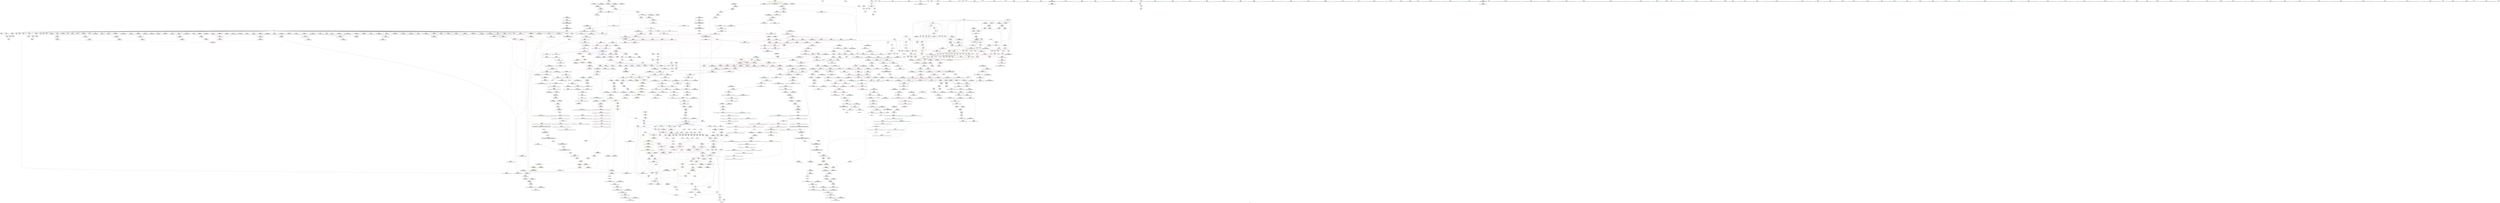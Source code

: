 digraph "SVFG" {
	label="SVFG";

	Node0x5614882b5b40 [shape=record,color=grey,label="{NodeID: 0\nNullPtr|{|<s55>83|<s56>113}}"];
	Node0x5614882b5b40 -> Node0x561488333ff0[style=solid];
	Node0x5614882b5b40 -> Node0x5614883340f0[style=solid];
	Node0x5614882b5b40 -> Node0x5614883341c0[style=solid];
	Node0x5614882b5b40 -> Node0x561488334290[style=solid];
	Node0x5614882b5b40 -> Node0x561488334360[style=solid];
	Node0x5614882b5b40 -> Node0x561488334430[style=solid];
	Node0x5614882b5b40 -> Node0x561488334500[style=solid];
	Node0x5614882b5b40 -> Node0x5614883345d0[style=solid];
	Node0x5614882b5b40 -> Node0x5614883346a0[style=solid];
	Node0x5614882b5b40 -> Node0x561488334770[style=solid];
	Node0x5614882b5b40 -> Node0x561488334840[style=solid];
	Node0x5614882b5b40 -> Node0x561488334910[style=solid];
	Node0x5614882b5b40 -> Node0x5614883349e0[style=solid];
	Node0x5614882b5b40 -> Node0x561488334ab0[style=solid];
	Node0x5614882b5b40 -> Node0x561488334b80[style=solid];
	Node0x5614882b5b40 -> Node0x561488334c50[style=solid];
	Node0x5614882b5b40 -> Node0x561488334d20[style=solid];
	Node0x5614882b5b40 -> Node0x561488334df0[style=solid];
	Node0x5614882b5b40 -> Node0x561488334ec0[style=solid];
	Node0x5614882b5b40 -> Node0x561488334f90[style=solid];
	Node0x5614882b5b40 -> Node0x561488335060[style=solid];
	Node0x5614882b5b40 -> Node0x561488335130[style=solid];
	Node0x5614882b5b40 -> Node0x561488335200[style=solid];
	Node0x5614882b5b40 -> Node0x5614883352d0[style=solid];
	Node0x5614882b5b40 -> Node0x5614883353a0[style=solid];
	Node0x5614882b5b40 -> Node0x561488335470[style=solid];
	Node0x5614882b5b40 -> Node0x561488335540[style=solid];
	Node0x5614882b5b40 -> Node0x561488335610[style=solid];
	Node0x5614882b5b40 -> Node0x5614883356e0[style=solid];
	Node0x5614882b5b40 -> Node0x5614883357b0[style=solid];
	Node0x5614882b5b40 -> Node0x561488335880[style=solid];
	Node0x5614882b5b40 -> Node0x561488335950[style=solid];
	Node0x5614882b5b40 -> Node0x561488335a20[style=solid];
	Node0x5614882b5b40 -> Node0x561488335af0[style=solid];
	Node0x5614882b5b40 -> Node0x561488335bc0[style=solid];
	Node0x5614882b5b40 -> Node0x561488335c90[style=solid];
	Node0x5614882b5b40 -> Node0x561488335d60[style=solid];
	Node0x5614882b5b40 -> Node0x561488335e30[style=solid];
	Node0x5614882b5b40 -> Node0x561488335f00[style=solid];
	Node0x5614882b5b40 -> Node0x561488335fd0[style=solid];
	Node0x5614882b5b40 -> Node0x5614883360a0[style=solid];
	Node0x5614882b5b40 -> Node0x561488336170[style=solid];
	Node0x5614882b5b40 -> Node0x561488336240[style=solid];
	Node0x5614882b5b40 -> Node0x561488336310[style=solid];
	Node0x5614882b5b40 -> Node0x561488339ab0[style=solid];
	Node0x5614882b5b40 -> Node0x56148833dd80[style=solid];
	Node0x5614882b5b40 -> Node0x56148833de50[style=solid];
	Node0x5614882b5b40 -> Node0x56148833df20[style=solid];
	Node0x5614882b5b40 -> Node0x561488361290[style=solid];
	Node0x5614882b5b40 -> Node0x561488361360[style=solid];
	Node0x5614882b5b40 -> Node0x561488361430[style=solid];
	Node0x5614882b5b40 -> Node0x56148837dd10[style=solid];
	Node0x5614882b5b40 -> Node0x56148837d470[style=solid];
	Node0x5614882b5b40 -> Node0x561488381cc0[style=solid];
	Node0x5614882b5b40 -> Node0x561488382a40[style=solid];
	Node0x5614882b5b40:s55 -> Node0x56148846dd50[style=solid,color=red];
	Node0x5614882b5b40:s56 -> Node0x5614884698d0[style=solid,color=red];
	Node0x561488339190 [shape=record,color=red,label="{NodeID: 775\n1728\<--1719\n\<--__a.addr\n_ZNSt16allocator_traitsISaIxEE10deallocateERS0_Pxm\n}"];
	Node0x561488339190 -> Node0x56148832fb90[style=solid];
	Node0x56148832fac0 [shape=record,color=black,label="{NodeID: 443\n1707\<--1706\n\<--_M_impl\n_ZNSt12_Vector_baseIxSaIxEE13_M_deallocateEPxm\n|{<s0>122}}"];
	Node0x56148832fac0:s0 -> Node0x56148846d690[style=solid,color=red];
	Node0x56148846d1c0 [shape=record,color=black,label="{NodeID: 2325\n1445 = PHI(1300, 1376, 1384, )\n0th arg _ZNSt12_Vector_baseIxSaIxEE12_Vector_implD2Ev }"];
	Node0x56148846d1c0 -> Node0x561488361910[style=solid];
	Node0x561488323bf0 [shape=record,color=green,label="{NodeID: 111\n678\<--679\nexn.slot\<--exn.slot_field_insensitive\n_ZNSt6vectorIiSaIiEED2Ev\n}"];
	Node0x561488323bf0 -> Node0x56148834a0b0[style=solid];
	Node0x561488323bf0 -> Node0x56148833cfb0[style=solid];
	Node0x56148833ec20 [shape=record,color=blue,label="{NodeID: 886\n971\<--967\n__n.addr\<--__n\n_ZN9__gnu_cxx13new_allocatorIiE8allocateEmPKv\n}"];
	Node0x56148833ec20 -> Node0x56148834bd20[style=dashed];
	Node0x56148833ec20 -> Node0x56148834bdf0[style=dashed];
	Node0x5614883456c0 [shape=record,color=red,label="{NodeID: 554\n193\<--73\n\<--i26\nmain\n}"];
	Node0x5614883456c0 -> Node0x5614883828c0[style=solid];
	Node0x561488328200 [shape=record,color=green,label="{NodeID: 222\n1393\<--1394\nthis.addr\<--this.addr_field_insensitive\n_ZNSt12_Vector_baseIxSaIxEE12_Vector_implC2ERKS0_\n}"];
	Node0x561488328200 -> Node0x56148834e690[style=solid];
	Node0x561488328200 -> Node0x5614883610f0[style=solid];
	Node0x561488363f40 [shape=record,color=blue,label="{NodeID: 997\n1776\<--1774\n__first.addr\<--__first\n_ZSt8_DestroyIPxEvT_S1_\n}"];
	Node0x561488363f40 -> Node0x561488339740[style=dashed];
	Node0x56148834b0f0 [shape=record,color=red,label="{NodeID: 665\n866\<--860\nthis1\<--this.addr\n_ZNSt12_Vector_baseIiSaIiEE17_M_create_storageEm\n|{|<s10>79}}"];
	Node0x56148834b0f0 -> Node0x561488341aa0[style=solid];
	Node0x56148834b0f0 -> Node0x561488341b70[style=solid];
	Node0x56148834b0f0 -> Node0x561488341c40[style=solid];
	Node0x56148834b0f0 -> Node0x561488341d10[style=solid];
	Node0x56148834b0f0 -> Node0x561488341de0[style=solid];
	Node0x56148834b0f0 -> Node0x561488341eb0[style=solid];
	Node0x56148834b0f0 -> Node0x561488341f80[style=solid];
	Node0x56148834b0f0 -> Node0x561488342050[style=solid];
	Node0x56148834b0f0 -> Node0x561488342120[style=solid];
	Node0x56148834b0f0 -> Node0x5614883421f0[style=solid];
	Node0x56148834b0f0:s10 -> Node0x561488471840[style=solid,color=red];
	Node0x561488336240 [shape=record,color=black,label="{NodeID: 333\n1380\<--3\n\<--dummyVal\n_ZNSt12_Vector_baseIxSaIxEED2Ev\n}"];
	Node0x561488336240 -> Node0x561488360f50[style=solid];
	Node0x5614884646b0 [shape=record,color=black,label="{NodeID: 2215\n111 = PHI()\n}"];
	Node0x5614882e4150 [shape=record,color=green,label="{NodeID: 1\n7\<--1\n__dso_handle\<--dummyObj\nGlob }"];
	Node0x561488339260 [shape=record,color=red,label="{NodeID: 776\n1730\<--1721\n\<--__p.addr\n_ZNSt16allocator_traitsISaIxEE10deallocateERS0_Pxm\n|{<s0>123}}"];
	Node0x561488339260:s0 -> Node0x561488471620[style=solid,color=red];
	Node0x5614883553b0 [shape=record,color=black,label="{NodeID: 1551\nMR_6V_3 = PHI(MR_6V_4, MR_6V_2, )\npts\{48 \}\n}"];
	Node0x5614883553b0 -> Node0x561488344340[style=dashed];
	Node0x5614883553b0 -> Node0x561488344410[style=dashed];
	Node0x5614883553b0 -> Node0x5614883444e0[style=dashed];
	Node0x5614883553b0 -> Node0x56148833b340[style=dashed];
	Node0x56148832fb90 [shape=record,color=black,label="{NodeID: 444\n1729\<--1728\n\<--\n_ZNSt16allocator_traitsISaIxEE10deallocateERS0_Pxm\n|{<s0>123}}"];
	Node0x56148832fb90:s0 -> Node0x561488471510[style=solid,color=red];
	Node0x56148846d470 [shape=record,color=black,label="{NodeID: 2326\n728 = PHI(417, )\n0th arg _ZNSt12_Vector_baseIiSaIiEEC2EmRKS0_ }"];
	Node0x56148846d470 -> Node0x56148833d2f0[style=solid];
	Node0x561488323cc0 [shape=record,color=green,label="{NodeID: 112\n680\<--681\nehselector.slot\<--ehselector.slot_field_insensitive\n_ZNSt6vectorIiSaIiEED2Ev\n}"];
	Node0x561488323cc0 -> Node0x56148833d080[style=solid];
	Node0x56148833ecf0 [shape=record,color=blue,label="{NodeID: 887\n973\<--968\n.addr\<--\n_ZN9__gnu_cxx13new_allocatorIiE8allocateEmPKv\n}"];
	Node0x561488345790 [shape=record,color=red,label="{NodeID: 555\n197\<--73\n\<--i26\nmain\n}"];
	Node0x561488345790 -> Node0x5614883801c0[style=solid];
	Node0x5614883282d0 [shape=record,color=green,label="{NodeID: 223\n1395\<--1396\n__a.addr\<--__a.addr_field_insensitive\n_ZNSt12_Vector_baseIxSaIxEE12_Vector_implC2ERKS0_\n}"];
	Node0x5614883282d0 -> Node0x56148834e760[style=solid];
	Node0x5614883282d0 -> Node0x5614883611c0[style=solid];
	Node0x561488364010 [shape=record,color=blue,label="{NodeID: 998\n1778\<--1775\n__last.addr\<--__last\n_ZSt8_DestroyIPxEvT_S1_\n}"];
	Node0x561488364010 -> Node0x561488339810[style=dashed];
	Node0x56148834b1c0 [shape=record,color=red,label="{NodeID: 666\n867\<--862\n\<--__n.addr\n_ZNSt12_Vector_baseIiSaIiEE17_M_create_storageEm\n|{<s0>79}}"];
	Node0x56148834b1c0:s0 -> Node0x561488471950[style=solid,color=red];
	Node0x561488336310 [shape=record,color=black,label="{NodeID: 334\n1382\<--3\n\<--dummyVal\n_ZNSt12_Vector_baseIxSaIxEED2Ev\n}"];
	Node0x561488336310 -> Node0x561488361020[style=solid];
	Node0x561488464780 [shape=record,color=black,label="{NodeID: 2216\n112 = PHI()\n}"];
	Node0x5614882ffaa0 [shape=record,color=green,label="{NodeID: 2\n8\<--1\n_ZSt3cin\<--dummyObj\nGlob }"];
	Node0x561488339330 [shape=record,color=red,label="{NodeID: 777\n1731\<--1723\n\<--__n.addr\n_ZNSt16allocator_traitsISaIxEE10deallocateERS0_Pxm\n|{<s0>123}}"];
	Node0x561488339330:s0 -> Node0x561488471730[style=solid,color=red];
	Node0x5614883558b0 [shape=record,color=black,label="{NodeID: 1552\nMR_22V_2 = PHI(MR_22V_4, MR_22V_1, )\npts\{72 \}\n}"];
	Node0x5614883558b0 -> Node0x561488339d50[style=dashed];
	Node0x56148832fc60 [shape=record,color=black,label="{NodeID: 445\n1751\<--1750\n\<--\n_ZN9__gnu_cxx13new_allocatorIxE10deallocateEPxm\n}"];
	Node0x56148846d580 [shape=record,color=black,label="{NodeID: 2327\n472 = PHI(69, )\n2nd arg _ZNSt6vectorIxSaIxEEC2EmRKS0_ }"];
	Node0x56148846d580 -> Node0x56148833bc30[style=solid];
	Node0x561488323d90 [shape=record,color=green,label="{NodeID: 113\n694\<--695\n_ZNSt12_Vector_baseIiSaIiEE19_M_get_Tp_allocatorEv\<--_ZNSt12_Vector_baseIiSaIiEE19_M_get_Tp_allocatorEv_field_insensitive\n}"];
	Node0x56148833edc0 [shape=record,color=blue,label="{NodeID: 888\n999\<--998\nthis.addr\<--this\n_ZNK9__gnu_cxx13new_allocatorIiE8max_sizeEv\n}"];
	Node0x56148833edc0 -> Node0x56148834bec0[style=dashed];
	Node0x561488345860 [shape=record,color=red,label="{NodeID: 556\n202\<--73\n\<--i26\nmain\n}"];
	Node0x561488345860 -> Node0x5614883804c0[style=solid];
	Node0x5614883283a0 [shape=record,color=green,label="{NodeID: 224\n1403\<--1404\n_ZNSaIxEC2ERKS_\<--_ZNSaIxEC2ERKS__field_insensitive\n}"];
	Node0x5614883640e0 [shape=record,color=blue,label="{NodeID: 999\n1791\<--1789\n.addr\<--\n_ZNSt12_Destroy_auxILb1EE9__destroyIPxEEvT_S3_\n}"];
	Node0x56148834b290 [shape=record,color=red,label="{NodeID: 667\n883\<--862\n\<--__n.addr\n_ZNSt12_Vector_baseIiSaIiEE17_M_create_storageEm\n}"];
	Node0x5614883363e0 [shape=record,color=black,label="{NodeID: 335\n26\<--27\n\<--_ZNSt8ios_base4InitD1Ev\nCan only get source location for instruction, argument, global var or function.}"];
	Node0x561488464880 [shape=record,color=black,label="{NodeID: 2217\n113 = PHI()\n}"];
	Node0x5614882ffb30 [shape=record,color=green,label="{NodeID: 3\n9\<--1\n.str\<--dummyObj\nGlob }"];
	Node0x561488339400 [shape=record,color=red,label="{NodeID: 778\n1749\<--1740\nthis1\<--this.addr\n_ZN9__gnu_cxx13new_allocatorIxE10deallocateEPxm\n}"];
	Node0x561488355db0 [shape=record,color=black,label="{NodeID: 1553\nMR_24V_2 = PHI(MR_24V_4, MR_24V_1, )\npts\{74 \}\n}"];
	Node0x561488355db0 -> Node0x56148833a3d0[style=dashed];
	Node0x56148832fd30 [shape=record,color=purple,label="{NodeID: 446\n24\<--4\n\<--_ZStL8__ioinit\n__cxx_global_var_init\n}"];
	Node0x56148846d690 [shape=record,color=black,label="{NodeID: 2328\n1716 = PHI(1707, )\n0th arg _ZNSt16allocator_traitsISaIxEE10deallocateERS0_Pxm }"];
	Node0x56148846d690 -> Node0x5614883637f0[style=solid];
	Node0x561488323e90 [shape=record,color=green,label="{NodeID: 114\n697\<--698\n_ZSt8_DestroyIPiiEvT_S1_RSaIT0_E\<--_ZSt8_DestroyIPiiEvT_S1_RSaIT0_E_field_insensitive\n}"];
	Node0x56148833ee90 [shape=record,color=blue,label="{NodeID: 889\n1012\<--1009\n__first.addr\<--__first\n_ZSt27__uninitialized_default_n_aIPimiET_S1_T0_RSaIT1_E\n}"];
	Node0x56148833ee90 -> Node0x56148834bf90[style=dashed];
	Node0x561488345930 [shape=record,color=red,label="{NodeID: 557\n209\<--73\n\<--i26\nmain\n}"];
	Node0x561488345930 -> Node0x561488336ea0[style=solid];
	Node0x5614883284a0 [shape=record,color=green,label="{NodeID: 225\n1415\<--1416\nthis.addr\<--this.addr_field_insensitive\n_ZNSt12_Vector_baseIxSaIxEE17_M_create_storageEm\n}"];
	Node0x5614883284a0 -> Node0x56148834e830[style=solid];
	Node0x5614883284a0 -> Node0x561488361500[style=solid];
	Node0x5614883641b0 [shape=record,color=blue,label="{NodeID: 1000\n1793\<--1790\n.addr1\<--\n_ZNSt12_Destroy_auxILb1EE9__destroyIPxEEvT_S3_\n}"];
	Node0x5614883ea220 [shape=record,color=yellow,style=double,label="{NodeID: 1775\n46V_1 = ENCHI(MR_46V_0)\npts\{1545 \}\nFun[_ZSt6fill_nIPxmxET_S1_T0_RKT1_]|{<s0>121}}"];
	Node0x5614883ea220:s0 -> Node0x5614883da7a0[style=dashed,color=red];
	Node0x56148834b360 [shape=record,color=red,label="{NodeID: 668\n876\<--875\n\<--_M_start3\n_ZNSt12_Vector_baseIiSaIiEE17_M_create_storageEm\n}"];
	Node0x56148834b360 -> Node0x56148833e260[style=solid];
	Node0x5614883364e0 [shape=record,color=black,label="{NodeID: 336\n116\<--115\nconv\<--\nmain\n|{<s0>11}}"];
	Node0x5614883364e0:s0 -> Node0x561488469290[style=solid,color=red];
	Node0x561488464980 [shape=record,color=black,label="{NodeID: 2218\n114 = PHI()\n}"];
	Node0x5614882ffde0 [shape=record,color=green,label="{NodeID: 4\n11\<--1\n.str.1\<--dummyObj\nGlob }"];
	Node0x5614883394d0 [shape=record,color=red,label="{NodeID: 779\n1750\<--1742\n\<--__p.addr\n_ZN9__gnu_cxx13new_allocatorIxE10deallocateEPxm\n}"];
	Node0x5614883394d0 -> Node0x56148832fc60[style=solid];
	Node0x5614883562b0 [shape=record,color=black,label="{NodeID: 1554\nMR_26V_2 = PHI(MR_26V_4, MR_26V_1, )\npts\{76 \}\n}"];
	Node0x5614883562b0 -> Node0x56148833a640[style=dashed];
	Node0x56148832fe00 [shape=record,color=purple,label="{NodeID: 447\n106\<--9\n\<--.str\nmain\n}"];
	Node0x56148846d7a0 [shape=record,color=black,label="{NodeID: 2329\n1717 = PHI(1708, )\n1st arg _ZNSt16allocator_traitsISaIxEE10deallocateERS0_Pxm }"];
	Node0x56148846d7a0 -> Node0x5614883638c0[style=solid];
	Node0x561488328850 [shape=record,color=green,label="{NodeID: 115\n715\<--716\nthis.addr\<--this.addr_field_insensitive\n_ZN9__gnu_cxx13new_allocatorIiEC2Ev\n}"];
	Node0x561488328850 -> Node0x56148834a320[style=solid];
	Node0x561488328850 -> Node0x56148833d150[style=solid];
	Node0x56148833ef60 [shape=record,color=blue,label="{NodeID: 890\n1014\<--1010\n__n.addr\<--__n\n_ZSt27__uninitialized_default_n_aIPimiET_S1_T0_RSaIT1_E\n}"];
	Node0x56148833ef60 -> Node0x56148834c060[style=dashed];
	Node0x561488345a00 [shape=record,color=red,label="{NodeID: 558\n214\<--73\n\<--i26\nmain\n}"];
	Node0x561488345a00 -> Node0x561488380340[style=solid];
	Node0x561488328570 [shape=record,color=green,label="{NodeID: 226\n1417\<--1418\n__n.addr\<--__n.addr_field_insensitive\n_ZNSt12_Vector_baseIxSaIxEE17_M_create_storageEm\n}"];
	Node0x561488328570 -> Node0x56148834e900[style=solid];
	Node0x561488328570 -> Node0x56148834e9d0[style=solid];
	Node0x561488328570 -> Node0x5614883615d0[style=solid];
	Node0x5614883ea330 [shape=record,color=yellow,style=double,label="{NodeID: 1776\n392V_1 = ENCHI(MR_392V_0)\npts\{1610 \}\nFun[_ZSt6fill_nIPxmxET_S1_T0_RKT1_]|{<s0>121}}"];
	Node0x5614883ea330:s0 -> Node0x5614883deaf0[style=dashed,color=red];
	Node0x56148834b430 [shape=record,color=red,label="{NodeID: 669\n882\<--881\n\<--_M_start6\n_ZNSt12_Vector_baseIiSaIiEE17_M_create_storageEm\n}"];
	Node0x56148834b430 -> Node0x561488344000[style=solid];
	Node0x5614883365b0 [shape=record,color=black,label="{NodeID: 337\n128\<--127\nconv7\<--add\nmain\n|{<s0>14}}"];
	Node0x5614883365b0:s0 -> Node0x56148846c850[style=solid,color=red];
	Node0x561488464a50 [shape=record,color=black,label="{NodeID: 2219\n211 = PHI(541, )\n}"];
	Node0x561488464a50 -> Node0x56148833a4a0[style=solid];
	Node0x5614882ffe70 [shape=record,color=green,label="{NodeID: 5\n14\<--1\n\<--dummyObj\nCan only get source location for instruction, argument, global var or function.}"];
	Node0x5614883395a0 [shape=record,color=red,label="{NodeID: 780\n1767\<--1758\n\<--__first.addr\n_ZSt8_DestroyIPxxEvT_S1_RSaIT0_E\n|{<s0>125}}"];
	Node0x5614883395a0:s0 -> Node0x56148846f090[style=solid,color=red];
	Node0x5614883567b0 [shape=record,color=black,label="{NodeID: 1555\nMR_28V_2 = PHI(MR_28V_4, MR_28V_1, )\npts\{78 \}\n}"];
	Node0x5614883567b0 -> Node0x56148833a710[style=dashed];
	Node0x56148832fed0 [shape=record,color=purple,label="{NodeID: 448\n362\<--11\n\<--.str.1\nmain\n}"];
	Node0x56148846d8b0 [shape=record,color=black,label="{NodeID: 2330\n1718 = PHI(1709, )\n2nd arg _ZNSt16allocator_traitsISaIxEE10deallocateERS0_Pxm }"];
	Node0x56148846d8b0 -> Node0x561488363990[style=solid];
	Node0x561488328920 [shape=record,color=green,label="{NodeID: 116\n722\<--723\nthis.addr\<--this.addr_field_insensitive\n_ZN9__gnu_cxx13new_allocatorIiED2Ev\n}"];
	Node0x561488328920 -> Node0x56148834a3f0[style=solid];
	Node0x561488328920 -> Node0x56148833d220[style=solid];
	Node0x56148833f030 [shape=record,color=blue,label="{NodeID: 891\n1016\<--1011\n.addr\<--\n_ZSt27__uninitialized_default_n_aIPimiET_S1_T0_RSaIT1_E\n}"];
	Node0x561488345ad0 [shape=record,color=red,label="{NodeID: 559\n351\<--75\n\<--ans\nmain\n}"];
	Node0x561488345ad0 -> Node0x561488380940[style=solid];
	Node0x561488328640 [shape=record,color=green,label="{NodeID: 227\n1424\<--1425\n_ZNSt12_Vector_baseIxSaIxEE11_M_allocateEm\<--_ZNSt12_Vector_baseIxSaIxEE11_M_allocateEm_field_insensitive\n}"];
	Node0x56148834b500 [shape=record,color=red,label="{NodeID: 670\n894\<--891\nthis1\<--this.addr\n_ZNSt12_Vector_baseIiSaIiEE12_Vector_implD2Ev\n}"];
	Node0x56148834b500 -> Node0x56148832d630[style=solid];
	Node0x56148837db80 [shape=record,color=black,label="{NodeID: 1445\n260 = PHI(261, 258, )\n}"];
	Node0x561488336680 [shape=record,color=black,label="{NodeID: 338\n145\<--144\nconv14\<--\nmain\n}"];
	Node0x561488336680 -> Node0x561488380c40[style=solid];
	Node0x561488464c10 [shape=record,color=black,label="{NodeID: 2220\n25 = PHI()\n}"];
	Node0x5614882fff00 [shape=record,color=green,label="{NodeID: 6\n94\<--1\n\<--dummyObj\nCan only get source location for instruction, argument, global var or function.}"];
	Node0x561488339670 [shape=record,color=red,label="{NodeID: 781\n1768\<--1760\n\<--__last.addr\n_ZSt8_DestroyIPxxEvT_S1_RSaIT0_E\n|{<s0>125}}"];
	Node0x561488339670:s0 -> Node0x56148846f1d0[style=solid,color=red];
	Node0x561488356cb0 [shape=record,color=black,label="{NodeID: 1556\nMR_30V_2 = PHI(MR_30V_4, MR_30V_1, )\npts\{80 \}\n}"];
	Node0x561488356cb0 -> Node0x56148833a7e0[style=dashed];
	Node0x56148832ffa0 [shape=record,color=purple,label="{NodeID: 449\n1802\<--13\nllvm.global_ctors_0\<--llvm.global_ctors\nGlob }"];
	Node0x56148832ffa0 -> Node0x5614883398e0[style=solid];
	Node0x56148846d9c0 [shape=record,color=black,label="{NodeID: 2331\n459 = PHI(69, )\n0th arg _ZNSaIxEC2Ev }"];
	Node0x56148846d9c0 -> Node0x56148833b9c0[style=solid];
	Node0x5614883289f0 [shape=record,color=green,label="{NodeID: 117\n731\<--732\nthis.addr\<--this.addr_field_insensitive\n_ZNSt12_Vector_baseIiSaIiEEC2EmRKS0_\n}"];
	Node0x5614883289f0 -> Node0x56148834a4c0[style=solid];
	Node0x5614883289f0 -> Node0x56148833d2f0[style=solid];
	Node0x56148833f100 [shape=record,color=blue,label="{NodeID: 892\n1029\<--1028\nthis.addr\<--this\n_ZNSt12_Vector_baseIiSaIiEE19_M_get_Tp_allocatorEv\n}"];
	Node0x56148833f100 -> Node0x56148834c130[style=dashed];
	Node0x561488345ba0 [shape=record,color=red,label="{NodeID: 560\n236\<--77\n\<--b\nmain\n}"];
	Node0x561488345ba0 -> Node0x561488382440[style=solid];
	Node0x561488328740 [shape=record,color=green,label="{NodeID: 228\n1446\<--1447\nthis.addr\<--this.addr_field_insensitive\n_ZNSt12_Vector_baseIxSaIxEE12_Vector_implD2Ev\n}"];
	Node0x561488328740 -> Node0x56148834ec40[style=solid];
	Node0x561488328740 -> Node0x561488361910[style=solid];
	Node0x56148834b5d0 [shape=record,color=red,label="{NodeID: 671\n907\<--901\nthis1\<--this.addr\n_ZNSaIiEC2ERKS_\n}"];
	Node0x56148834b5d0 -> Node0x56148832d700[style=solid];
	Node0x56148837dd10 [shape=record,color=black,label="{NodeID: 1446\n1502 = PHI(1497, 3, )\n}"];
	Node0x56148837dd10 -> Node0x56148832ef60[style=solid];
	Node0x561488336750 [shape=record,color=black,label="{NodeID: 339\n149\<--148\nconv15\<--\nmain\n}"];
	Node0x561488336750 -> Node0x561488380dc0[style=solid];
	Node0x561488464ce0 [shape=record,color=black,label="{NodeID: 2221\n309 = PHI(541, )\n}"];
	Node0x561488464ce0 -> Node0x561488347330[style=solid];
	Node0x5614882ee210 [shape=record,color=green,label="{NodeID: 7\n99\<--1\n\<--dummyObj\nCan only get source location for instruction, argument, global var or function.}"];
	Node0x561488339740 [shape=record,color=red,label="{NodeID: 782\n1782\<--1776\n\<--__first.addr\n_ZSt8_DestroyIPxEvT_S1_\n|{<s0>126}}"];
	Node0x561488339740:s0 -> Node0x561488470ba0[style=solid,color=red];
	Node0x5614883571b0 [shape=record,color=black,label="{NodeID: 1557\nMR_32V_2 = PHI(MR_32V_3, MR_32V_1, )\npts\{82 \}\n}"];
	Node0x5614883571b0 -> Node0x56148833a8b0[style=dashed];
	Node0x5614883571b0 -> Node0x5614883571b0[style=dashed];
	Node0x5614883300a0 [shape=record,color=purple,label="{NodeID: 450\n1803\<--13\nllvm.global_ctors_1\<--llvm.global_ctors\nGlob }"];
	Node0x5614883300a0 -> Node0x5614883399b0[style=solid];
	Node0x56148846dad0 [shape=record,color=black,label="{NodeID: 2332\n966 = PHI(959, )\n0th arg _ZN9__gnu_cxx13new_allocatorIiE8allocateEmPKv }"];
	Node0x56148846dad0 -> Node0x56148833eb50[style=solid];
	Node0x561488328ac0 [shape=record,color=green,label="{NodeID: 118\n733\<--734\n__n.addr\<--__n.addr_field_insensitive\n_ZNSt12_Vector_baseIiSaIiEEC2EmRKS0_\n}"];
	Node0x561488328ac0 -> Node0x56148834a590[style=solid];
	Node0x561488328ac0 -> Node0x56148833d3c0[style=solid];
	Node0x56148833f1d0 [shape=record,color=blue,label="{NodeID: 893\n1039\<--1037\n__first.addr\<--__first\n_ZSt25__uninitialized_default_nIPimET_S1_T0_\n}"];
	Node0x56148833f1d0 -> Node0x56148834c200[style=dashed];
	Node0x561488345c70 [shape=record,color=red,label="{NodeID: 561\n240\<--77\n\<--b\nmain\n}"];
	Node0x561488345c70 -> Node0x561488336f70[style=solid];
	Node0x561488330af0 [shape=record,color=green,label="{NodeID: 229\n1456\<--1457\nthis.addr\<--this.addr_field_insensitive\n_ZNSaIxEC2ERKS_\n}"];
	Node0x561488330af0 -> Node0x56148834ed10[style=solid];
	Node0x561488330af0 -> Node0x5614883619e0[style=solid];
	Node0x56148834b6a0 [shape=record,color=red,label="{NodeID: 672\n909\<--903\n\<--__a.addr\n_ZNSaIiEC2ERKS_\n}"];
	Node0x56148834b6a0 -> Node0x56148832d7d0[style=solid];
	Node0x56148837d470 [shape=record,color=black,label="{NodeID: 1447\n947 = PHI(942, 3, )\n}"];
	Node0x56148837d470 -> Node0x56148832d970[style=solid];
	Node0x561488336820 [shape=record,color=black,label="{NodeID: 340\n152\<--151\nconv17\<--\nmain\n}"];
	Node0x561488336820 -> Node0x5614883813c0[style=solid];
	Node0x561488464e50 [shape=record,color=black,label="{NodeID: 2222\n313 = PHI(541, )\n}"];
	Node0x561488464e50 -> Node0x561488347400[style=solid];
	Node0x5614882ee2d0 [shape=record,color=green,label="{NodeID: 8\n147\<--1\n\<--dummyObj\nCan only get source location for instruction, argument, global var or function.}"];
	Node0x561488339810 [shape=record,color=red,label="{NodeID: 783\n1783\<--1778\n\<--__last.addr\n_ZSt8_DestroyIPxEvT_S1_\n|{<s0>126}}"];
	Node0x561488339810:s0 -> Node0x561488470cb0[style=solid,color=red];
	Node0x5614883576b0 [shape=record,color=black,label="{NodeID: 1558\nMR_34V_2 = PHI(MR_34V_3, MR_34V_1, )\npts\{84 \}\n}"];
	Node0x5614883576b0 -> Node0x561488347260[style=dashed];
	Node0x5614883576b0 -> Node0x56148833ae60[style=dashed];
	Node0x5614883576b0 -> Node0x5614883576b0[style=dashed];
	Node0x5614883301a0 [shape=record,color=purple,label="{NodeID: 451\n1804\<--13\nllvm.global_ctors_2\<--llvm.global_ctors\nGlob }"];
	Node0x5614883301a0 -> Node0x561488339ab0[style=solid];
	Node0x56148846dc10 [shape=record,color=black,label="{NodeID: 2333\n967 = PHI(960, )\n1st arg _ZN9__gnu_cxx13new_allocatorIiE8allocateEmPKv }"];
	Node0x56148846dc10 -> Node0x56148833ec20[style=solid];
	Node0x561488328b90 [shape=record,color=green,label="{NodeID: 119\n735\<--736\n__a.addr\<--__a.addr_field_insensitive\n_ZNSt12_Vector_baseIiSaIiEEC2EmRKS0_\n}"];
	Node0x561488328b90 -> Node0x56148834a660[style=solid];
	Node0x561488328b90 -> Node0x56148833d490[style=solid];
	Node0x56148833f2a0 [shape=record,color=blue,label="{NodeID: 894\n1041\<--1038\n__n.addr\<--__n\n_ZSt25__uninitialized_default_nIPimET_S1_T0_\n}"];
	Node0x56148833f2a0 -> Node0x56148834c2d0[style=dashed];
	Node0x5614883e1490 [shape=record,color=yellow,style=double,label="{NodeID: 1669\n84V_1 = ENCHI(MR_84V_0)\npts\{480 \}\nFun[_ZNSt6vectorIxSaIxEEC2EmRKS0_]}"];
	Node0x5614883e1490 -> Node0x56148833bd00[style=dashed];
	Node0x561488345d40 [shape=record,color=red,label="{NodeID: 562\n253\<--77\n\<--b\nmain\n}"];
	Node0x561488345d40 -> Node0x5614883371e0[style=solid];
	Node0x561488330bc0 [shape=record,color=green,label="{NodeID: 230\n1458\<--1459\n__a.addr\<--__a.addr_field_insensitive\n_ZNSaIxEC2ERKS_\n}"];
	Node0x561488330bc0 -> Node0x56148834ede0[style=solid];
	Node0x561488330bc0 -> Node0x561488361ab0[style=solid];
	Node0x56148834b770 [shape=record,color=red,label="{NodeID: 673\n924\<--918\nthis1\<--this.addr\n_ZN9__gnu_cxx13new_allocatorIiEC2ERKS1_\n}"];
	Node0x56148837e6c0 [shape=record,color=grey,label="{NodeID: 1448\n302 = Binary(301, 99, )\n}"];
	Node0x56148837e6c0 -> Node0x561488381b40[style=solid];
	Node0x5614883368f0 [shape=record,color=black,label="{NodeID: 341\n155\<--154\nconv19\<--\nmain\n}"];
	Node0x5614883368f0 -> Node0x561488381540[style=solid];
	Node0x561488464f90 [shape=record,color=black,label="{NodeID: 2223\n319 = PHI(541, )\n}"];
	Node0x561488464f90 -> Node0x5614883474d0[style=solid];
	Node0x5614882ee390 [shape=record,color=green,label="{NodeID: 9\n187\<--1\n\<--dummyObj\nCan only get source location for instruction, argument, global var or function.|{<s0>19}}"];
	Node0x5614882ee390:s0 -> Node0x561488474360[style=solid,color=red];
	Node0x5614883398e0 [shape=record,color=blue,label="{NodeID: 784\n1802\<--14\nllvm.global_ctors_0\<--\nGlob }"];
	Node0x561488357bb0 [shape=record,color=black,label="{NodeID: 1559\nMR_36V_2 = PHI(MR_36V_3, MR_36V_1, )\npts\{86 \}\n}"];
	Node0x561488357bb0 -> Node0x56148833acc0[style=dashed];
	Node0x561488357bb0 -> Node0x561488357bb0[style=dashed];
	Node0x5614883302a0 [shape=record,color=purple,label="{NodeID: 452\n535\<--534\n_M_impl\<--\n_ZNSt6vectorIiSaIiEEixEm\n}"];
	Node0x56148846dd50 [shape=record,color=black,label="{NodeID: 2334\n968 = PHI(3, )\n2nd arg _ZN9__gnu_cxx13new_allocatorIiE8allocateEmPKv }"];
	Node0x56148846dd50 -> Node0x56148833ecf0[style=solid];
	Node0x561488328c60 [shape=record,color=green,label="{NodeID: 120\n737\<--738\nexn.slot\<--exn.slot_field_insensitive\n_ZNSt12_Vector_baseIiSaIiEEC2EmRKS0_\n}"];
	Node0x561488328c60 -> Node0x56148834a730[style=solid];
	Node0x561488328c60 -> Node0x56148833d560[style=solid];
	Node0x56148833f370 [shape=record,color=blue,label="{NodeID: 895\n1043\<--1048\n__assignable\<--\n_ZSt25__uninitialized_default_nIPimET_S1_T0_\n}"];
	Node0x5614883e1570 [shape=record,color=yellow,style=double,label="{NodeID: 1670\n86V_1 = ENCHI(MR_86V_0)\npts\{482 \}\nFun[_ZNSt6vectorIxSaIxEEC2EmRKS0_]}"];
	Node0x5614883e1570 -> Node0x56148833bdd0[style=dashed];
	Node0x561488345e10 [shape=record,color=red,label="{NodeID: 563\n263\<--77\n\<--b\nmain\n}"];
	Node0x561488345e10 -> Node0x56148837f740[style=solid];
	Node0x561488330c90 [shape=record,color=green,label="{NodeID: 231\n1467\<--1468\n_ZN9__gnu_cxx13new_allocatorIxEC2ERKS1_\<--_ZN9__gnu_cxx13new_allocatorIxEC2ERKS1__field_insensitive\n}"];
	Node0x56148834b840 [shape=record,color=red,label="{NodeID: 674\n935\<--929\nthis1\<--this.addr\n_ZNSt12_Vector_baseIiSaIiEE11_M_allocateEm\n}"];
	Node0x56148834b840 -> Node0x5614883422c0[style=solid];
	Node0x56148837e840 [shape=record,color=grey,label="{NodeID: 1449\n294 = Binary(289, 293, )\n}"];
	Node0x56148837e840 -> Node0x56148833ad90[style=solid];
	Node0x5614883369c0 [shape=record,color=black,label="{NodeID: 342\n158\<--157\nconv20\<--\nmain\n}"];
	Node0x5614883369c0 -> Node0x561488381240[style=solid];
	Node0x5614884650d0 [shape=record,color=black,label="{NodeID: 2224\n324 = PHI(541, )\n}"];
	Node0x5614884650d0 -> Node0x5614883475a0[style=solid];
	Node0x5614882ee450 [shape=record,color=green,label="{NodeID: 10\n219\<--1\n\<--dummyObj\nCan only get source location for instruction, argument, global var or function.}"];
	Node0x5614883399b0 [shape=record,color=blue,label="{NodeID: 785\n1803\<--15\nllvm.global_ctors_1\<--_GLOBAL__sub_I_WJMZBMR_0_1.cpp\nGlob }"];
	Node0x5614883580b0 [shape=record,color=black,label="{NodeID: 1560\nMR_38V_2 = PHI(MR_38V_3, MR_38V_1, )\npts\{88 \}\n}"];
	Node0x5614883580b0 -> Node0x56148833ad90[style=dashed];
	Node0x5614883580b0 -> Node0x5614883580b0[style=dashed];
	Node0x561488330370 [shape=record,color=purple,label="{NodeID: 453\n536\<--534\n_M_start\<--\n_ZNSt6vectorIiSaIiEEixEm\n}"];
	Node0x561488330370 -> Node0x561488348850[style=solid];
	Node0x56148846de90 [shape=record,color=black,label="{NodeID: 2335\n1549 = PHI(1533, )\n0th arg _ZNK9__gnu_cxx13new_allocatorIxE8max_sizeEv }"];
	Node0x56148846de90 -> Node0x5614883622d0[style=solid];
	Node0x561488328d30 [shape=record,color=green,label="{NodeID: 121\n739\<--740\nehselector.slot\<--ehselector.slot_field_insensitive\n_ZNSt12_Vector_baseIiSaIiEEC2EmRKS0_\n}"];
	Node0x561488328d30 -> Node0x56148834a800[style=solid];
	Node0x561488328d30 -> Node0x56148833d630[style=solid];
	Node0x56148833f440 [shape=record,color=blue,label="{NodeID: 896\n1058\<--1056\n__first.addr\<--__first\n_ZNSt27__uninitialized_default_n_1ILb1EE18__uninit_default_nIPimEET_S3_T0_\n}"];
	Node0x56148833f440 -> Node0x56148834c3a0[style=dashed];
	Node0x5614883b98b0 [shape=record,color=yellow,style=double,label="{NodeID: 1671\n46V_1 = ENCHI(MR_46V_0)\npts\{1545 \}\nFun[_ZNSt6vectorIxSaIxEEC2EmRKS0_]|{<s0>56}}"];
	Node0x5614883b98b0:s0 -> Node0x5614883e0a60[style=dashed,color=red];
	Node0x561488345ee0 [shape=record,color=red,label="{NodeID: 564\n276\<--77\n\<--b\nmain\n}"];
	Node0x561488345ee0 -> Node0x5614883372b0[style=solid];
	Node0x561488330d90 [shape=record,color=green,label="{NodeID: 232\n1473\<--1474\nthis.addr\<--this.addr_field_insensitive\n_ZN9__gnu_cxx13new_allocatorIxEC2ERKS1_\n}"];
	Node0x561488330d90 -> Node0x56148834eeb0[style=solid];
	Node0x561488330d90 -> Node0x561488361b80[style=solid];
	Node0x56148834b910 [shape=record,color=red,label="{NodeID: 675\n936\<--931\n\<--__n.addr\n_ZNSt12_Vector_baseIiSaIiEE11_M_allocateEm\n}"];
	Node0x56148834b910 -> Node0x561488383340[style=solid];
	Node0x56148837e9c0 [shape=record,color=grey,label="{NodeID: 1450\n307 = Binary(306, 99, )\n}"];
	Node0x56148837e9c0 -> Node0x5614883375f0[style=solid];
	Node0x561488336a90 [shape=record,color=black,label="{NodeID: 343\n160\<--159\nconv22\<--add21\nmain\n}"];
	Node0x561488336a90 -> Node0x561488339e20[style=solid];
	Node0x561488465210 [shape=record,color=black,label="{NodeID: 2225\n328 = PHI(583, )\n|{<s0>39}}"];
	Node0x561488465210:s0 -> Node0x56148846b5e0[style=solid,color=red];
	Node0x5614882ee550 [shape=record,color=green,label="{NodeID: 11\n261\<--1\n\<--dummyObj\nCan only get source location for instruction, argument, global var or function.}"];
	Node0x561488339ab0 [shape=record,color=blue, style = dotted,label="{NodeID: 786\n1804\<--3\nllvm.global_ctors_2\<--dummyVal\nGlob }"];
	Node0x5614883581a0 [shape=record,color=black,label="{NodeID: 1561\nMR_40V_2 = PHI(MR_40V_3, MR_40V_1, )\npts\{90 \}\n}"];
	Node0x5614883581a0 -> Node0x561488347260[style=dashed];
	Node0x5614883581a0 -> Node0x56148833af30[style=dashed];
	Node0x5614883581a0 -> Node0x5614883581a0[style=dashed];
	Node0x5614883581a0 -> Node0x5614883db1a0[style=dashed];
	Node0x561488330440 [shape=record,color=purple,label="{NodeID: 454\n552\<--551\n_M_impl\<--\n_ZNSt6vectorIxSaIxEEixEm\n}"];
	Node0x56148846dfd0 [shape=record,color=black,label="{NodeID: 2336\n1350 = PHI(503, 658, 666, )\n0th arg _ZNSt12_Vector_baseIxSaIxEED2Ev }"];
	Node0x56148846dfd0 -> Node0x561488360e80[style=solid];
	Node0x561488328e00 [shape=record,color=green,label="{NodeID: 122\n748\<--749\n_ZNSt12_Vector_baseIiSaIiEE12_Vector_implC2ERKS0_\<--_ZNSt12_Vector_baseIiSaIiEE12_Vector_implC2ERKS0__field_insensitive\n}"];
	Node0x56148833f510 [shape=record,color=blue,label="{NodeID: 897\n1060\<--1057\n__n.addr\<--__n\n_ZNSt27__uninitialized_default_n_1ILb1EE18__uninit_default_nIPimEET_S3_T0_\n}"];
	Node0x56148833f510 -> Node0x56148834c470[style=dashed];
	Node0x5614883b9990 [shape=record,color=yellow,style=double,label="{NodeID: 1672\n50V_1 = ENCHI(MR_50V_0)\npts\{680000 \}\nFun[_ZNSt6vectorIxSaIxEEC2EmRKS0_]|{<s0>55}}"];
	Node0x5614883b9990:s0 -> Node0x5614883de900[style=dashed,color=red];
	Node0x561488345fb0 [shape=record,color=red,label="{NodeID: 565\n290\<--77\n\<--b\nmain\n}"];
	Node0x561488345fb0 -> Node0x561488337520[style=solid];
	Node0x561488330e60 [shape=record,color=green,label="{NodeID: 233\n1475\<--1476\n.addr\<--.addr_field_insensitive\n_ZN9__gnu_cxx13new_allocatorIxEC2ERKS1_\n}"];
	Node0x561488330e60 -> Node0x561488361c50[style=solid];
	Node0x56148834b9e0 [shape=record,color=red,label="{NodeID: 676\n941\<--931\n\<--__n.addr\n_ZNSt12_Vector_baseIiSaIiEE11_M_allocateEm\n|{<s0>82}}"];
	Node0x56148834b9e0:s0 -> Node0x56148846ef50[style=solid,color=red];
	Node0x56148837eb40 [shape=record,color=grey,label="{NodeID: 1451\n315 = Binary(310, 314, )\n}"];
	Node0x56148837eb40 -> Node0x56148833af30[style=solid];
	Node0x561488336b60 [shape=record,color=black,label="{NodeID: 344\n162\<--161\nconv23\<--\nmain\n|{<s0>16}}"];
	Node0x561488336b60:s0 -> Node0x561488469f80[style=solid,color=red];
	Node0x561488465350 [shape=record,color=black,label="{NodeID: 2226\n329 = PHI(608, )\n}"];
	Node0x561488465350 -> Node0x561488347670[style=solid];
	Node0x5614882ee650 [shape=record,color=green,label="{NodeID: 12\n355\<--1\n\<--dummyObj\nCan only get source location for instruction, argument, global var or function.}"];
	Node0x561488339bb0 [shape=record,color=blue,label="{NodeID: 787\n43\<--94\nretval\<--\nmain\n}"];
	Node0x561488339bb0 -> Node0x5614883441a0[style=dashed];
	Node0x561488358290 [shape=record,color=black,label="{NodeID: 1562\nMR_42V_2 = PHI(MR_42V_3, MR_42V_1, )\npts\{92 \}\n}"];
	Node0x561488358290 -> Node0x561488347260[style=dashed];
	Node0x561488358290 -> Node0x56148833b000[style=dashed];
	Node0x561488358290 -> Node0x561488358290[style=dashed];
	Node0x561488358290 -> Node0x5614883db6a0[style=dashed];
	Node0x561488330510 [shape=record,color=purple,label="{NodeID: 455\n553\<--551\n_M_start\<--\n_ZNSt6vectorIxSaIxEEixEm\n}"];
	Node0x561488330510 -> Node0x561488348ac0[style=solid];
	Node0x56148846e2b0 [shape=record,color=black,label="{NodeID: 2337\n389 = PHI(61, )\n0th arg _ZNSaIiEC2Ev }"];
	Node0x56148846e2b0 -> Node0x56148833b410[style=solid];
	Node0x561488328f00 [shape=record,color=green,label="{NodeID: 123\n752\<--753\n_ZNSt12_Vector_baseIiSaIiEE17_M_create_storageEm\<--_ZNSt12_Vector_baseIiSaIiEE17_M_create_storageEm_field_insensitive\n}"];
	Node0x56148833f5e0 [shape=record,color=blue,label="{NodeID: 898\n1062\<--94\nref.tmp\<--\n_ZNSt27__uninitialized_default_n_1ILb1EE18__uninit_default_nIPimEET_S3_T0_\n|{<s0>89}}"];
	Node0x56148833f5e0:s0 -> Node0x5614883bae80[style=dashed,color=red];
	Node0x5614883b9a70 [shape=record,color=yellow,style=double,label="{NodeID: 1673\n90V_1 = ENCHI(MR_90V_0)\npts\{680001 \}\nFun[_ZNSt6vectorIxSaIxEEC2EmRKS0_]|{<s0>55}}"];
	Node0x5614883b9a70:s0 -> Node0x5614883de900[style=dashed,color=red];
	Node0x561488346080 [shape=record,color=red,label="{NodeID: 566\n301\<--77\n\<--b\nmain\n}"];
	Node0x561488346080 -> Node0x56148837e6c0[style=solid];
	Node0x561488330f30 [shape=record,color=green,label="{NodeID: 234\n1484\<--1485\nthis.addr\<--this.addr_field_insensitive\n_ZNSt12_Vector_baseIxSaIxEE11_M_allocateEm\n}"];
	Node0x561488330f30 -> Node0x56148834ef80[style=solid];
	Node0x561488330f30 -> Node0x561488361d20[style=solid];
	Node0x56148834bab0 [shape=record,color=red,label="{NodeID: 677\n958\<--952\n\<--__a.addr\n_ZNSt16allocator_traitsISaIiEE8allocateERS0_m\n}"];
	Node0x56148834bab0 -> Node0x56148832da40[style=solid];
	Node0x56148837ecc0 [shape=record,color=grey,label="{NodeID: 1452\n248 = Binary(243, 247, )\n}"];
	Node0x56148837ecc0 -> Node0x561488382740[style=solid];
	Node0x561488336c30 [shape=record,color=black,label="{NodeID: 345\n199\<--198\nconv30\<--sub\nmain\n|{<s0>20}}"];
	Node0x561488336c30:s0 -> Node0x561488474360[style=solid,color=red];
	Node0x561488465490 [shape=record,color=black,label="{NodeID: 2227\n337 = PHI(541, )\n|{<s0>41}}"];
	Node0x561488465490:s0 -> Node0x561488471010[style=solid,color=red];
	Node0x5614882ee750 [shape=record,color=green,label="{NodeID: 13\n817\<--1\n\<--dummyObj\nCan only get source location for instruction, argument, global var or function.}"];
	Node0x561488339c80 [shape=record,color=blue,label="{NodeID: 788\n47\<--99\nnc\<--\nmain\n}"];
	Node0x561488339c80 -> Node0x5614883553b0[style=dashed];
	Node0x561488358380 [shape=record,color=black,label="{NodeID: 1563\nMR_44V_2 = PHI(MR_44V_4, MR_44V_1, )\npts\{992 \}\n|{<s0>11}}"];
	Node0x561488358380:s0 -> Node0x5614883dd1a0[style=dashed,color=red];
	Node0x5614883305e0 [shape=record,color=purple,label="{NodeID: 456\n644\<--643\n_M_impl\<--\n_ZNSt6vectorIxSaIxEED2Ev\n}"];
	Node0x56148846e3c0 [shape=record,color=black,label="{NodeID: 2338\n714 = PHI(394, )\n0th arg _ZN9__gnu_cxx13new_allocatorIiEC2Ev }"];
	Node0x56148846e3c0 -> Node0x56148833d150[style=solid];
	Node0x561488329000 [shape=record,color=green,label="{NodeID: 124\n761\<--762\n_ZNSt12_Vector_baseIiSaIiEE12_Vector_implD2Ev\<--_ZNSt12_Vector_baseIiSaIiEE12_Vector_implD2Ev_field_insensitive\n}"];
	Node0x56148833f6b0 [shape=record,color=blue,label="{NodeID: 899\n1077\<--1074\n__first.addr\<--__first\n_ZSt6fill_nIPimiET_S1_T0_RKT1_\n}"];
	Node0x56148833f6b0 -> Node0x56148834c540[style=dashed];
	Node0x5614883b9b50 [shape=record,color=yellow,style=double,label="{NodeID: 1674\n92V_1 = ENCHI(MR_92V_0)\npts\{680002 \}\nFun[_ZNSt6vectorIxSaIxEEC2EmRKS0_]|{<s0>55}}"];
	Node0x5614883b9b50:s0 -> Node0x5614883de900[style=dashed,color=red];
	Node0x561488346150 [shape=record,color=red,label="{NodeID: 567\n306\<--77\n\<--b\nmain\n}"];
	Node0x561488346150 -> Node0x56148837e9c0[style=solid];
	Node0x561488331000 [shape=record,color=green,label="{NodeID: 235\n1486\<--1487\n__n.addr\<--__n.addr_field_insensitive\n_ZNSt12_Vector_baseIxSaIxEE11_M_allocateEm\n}"];
	Node0x561488331000 -> Node0x56148834f050[style=solid];
	Node0x561488331000 -> Node0x56148834f120[style=solid];
	Node0x561488331000 -> Node0x561488361df0[style=solid];
	Node0x56148834bb80 [shape=record,color=red,label="{NodeID: 678\n960\<--954\n\<--__n.addr\n_ZNSt16allocator_traitsISaIiEE8allocateERS0_m\n|{<s0>83}}"];
	Node0x56148834bb80:s0 -> Node0x56148846dc10[style=solid,color=red];
	Node0x56148837ee40 [shape=record,color=grey,label="{NodeID: 1453\n322 = Binary(321, 99, )\n}"];
	Node0x56148837ee40 -> Node0x561488337860[style=solid];
	Node0x561488336d00 [shape=record,color=black,label="{NodeID: 346\n204\<--203\nconv33\<--sub32\nmain\n|{<s0>21}}"];
	Node0x561488336d00:s0 -> Node0x561488469f80[style=solid,color=red];
	Node0x5614884655d0 [shape=record,color=black,label="{NodeID: 2228\n338 = PHI(583, )\n|{<s0>42}}"];
	Node0x5614884655d0:s0 -> Node0x56148846b5e0[style=solid,color=red];
	Node0x5614882ee850 [shape=record,color=green,label="{NodeID: 14\n1004\<--1\n\<--dummyObj\nCan only get source location for instruction, argument, global var or function.}"];
	Node0x561488339d50 [shape=record,color=blue,label="{NodeID: 789\n71\<--94\ni\<--\nmain\n}"];
	Node0x561488339d50 -> Node0x561488345380[style=dashed];
	Node0x561488339d50 -> Node0x561488345450[style=dashed];
	Node0x561488339d50 -> Node0x561488345520[style=dashed];
	Node0x561488339d50 -> Node0x5614883455f0[style=dashed];
	Node0x561488339d50 -> Node0x561488339ef0[style=dashed];
	Node0x561488339d50 -> Node0x5614883558b0[style=dashed];
	Node0x5614883d57d0 [shape=record,color=black,label="{NodeID: 1564\nMR_46V_2 = PHI(MR_46V_5, MR_46V_1, )\npts\{1545 \}\n|{<s0>14}}"];
	Node0x5614883d57d0:s0 -> Node0x5614883b98b0[style=dashed,color=red];
	Node0x5614883306b0 [shape=record,color=purple,label="{NodeID: 457\n645\<--643\n_M_start\<--\n_ZNSt6vectorIxSaIxEED2Ev\n}"];
	Node0x5614883306b0 -> Node0x561488349e40[style=solid];
	Node0x56148846e4d0 [shape=record,color=black,label="{NodeID: 2339\n1690 = PHI(1358, )\n0th arg _ZNSt12_Vector_baseIxSaIxEE13_M_deallocateEPxm }"];
	Node0x56148846e4d0 -> Node0x561488363580[style=solid];
	Node0x561488329100 [shape=record,color=green,label="{NodeID: 125\n772\<--773\nthis.addr\<--this.addr_field_insensitive\n_ZNSt6vectorIiSaIiEE21_M_default_initializeEm\n}"];
	Node0x561488329100 -> Node0x56148834a8d0[style=solid];
	Node0x561488329100 -> Node0x56148833d700[style=solid];
	Node0x56148833f780 [shape=record,color=blue,label="{NodeID: 900\n1079\<--1075\n__n.addr\<--__n\n_ZSt6fill_nIPimiET_S1_T0_RKT1_\n}"];
	Node0x56148833f780 -> Node0x56148834c610[style=dashed];
	Node0x561488346220 [shape=record,color=red,label="{NodeID: 568\n321\<--77\n\<--b\nmain\n}"];
	Node0x561488346220 -> Node0x56148837ee40[style=solid];
	Node0x5614883310d0 [shape=record,color=green,label="{NodeID: 236\n1498\<--1499\n_ZNSt16allocator_traitsISaIxEE8allocateERS0_m\<--_ZNSt16allocator_traitsISaIxEE8allocateERS0_m_field_insensitive\n}"];
	Node0x56148834bc50 [shape=record,color=red,label="{NodeID: 679\n978\<--969\nthis1\<--this.addr\n_ZN9__gnu_cxx13new_allocatorIiE8allocateEmPKv\n|{<s0>84}}"];
	Node0x56148834bc50:s0 -> Node0x56148846bd10[style=solid,color=red];
	Node0x56148837efc0 [shape=record,color=grey,label="{NodeID: 1454\n326 = Binary(320, 325, )\n}"];
	Node0x56148837efc0 -> Node0x56148833b000[style=solid];
	Node0x561488336dd0 [shape=record,color=black,label="{NodeID: 347\n207\<--206\nconv35\<--\nmain\n}"];
	Node0x561488336dd0 -> Node0x56148837f440[style=solid];
	Node0x561488465710 [shape=record,color=black,label="{NodeID: 2229\n339 = PHI(608, )\n}"];
	Node0x561488465710 -> Node0x561488347740[style=solid];
	Node0x5614882ee950 [shape=record,color=green,label="{NodeID: 15\n1048\<--1\n\<--dummyObj\nCan only get source location for instruction, argument, global var or function.}"];
	Node0x561488339e20 [shape=record,color=blue,label="{NodeID: 790\n163\<--160\ncall24\<--conv22\nmain\n}"];
	Node0x561488339e20 -> Node0x561488346a40[style=dashed];
	Node0x561488339e20 -> Node0x561488339e20[style=dashed];
	Node0x561488339e20 -> Node0x561488358380[style=dashed];
	Node0x5614883d5ca0 [shape=record,color=black,label="{NodeID: 1565\nMR_48V_2 = PHI(MR_48V_3, MR_48V_1, )\npts\{600000 \}\n|{<s0>11}}"];
	Node0x5614883d5ca0:s0 -> Node0x5614883dcdf0[style=dashed,color=red];
	Node0x561488330780 [shape=record,color=purple,label="{NodeID: 458\n648\<--647\n_M_impl2\<--\n_ZNSt6vectorIxSaIxEED2Ev\n}"];
	Node0x56148846e5e0 [shape=record,color=black,label="{NodeID: 2340\n1691 = PHI(1361, )\n1st arg _ZNSt12_Vector_baseIxSaIxEE13_M_deallocateEPxm }"];
	Node0x56148846e5e0 -> Node0x561488363650[style=solid];
	Node0x5614883291d0 [shape=record,color=green,label="{NodeID: 126\n774\<--775\n__n.addr\<--__n.addr_field_insensitive\n_ZNSt6vectorIiSaIiEE21_M_default_initializeEm\n}"];
	Node0x5614883291d0 -> Node0x56148834a9a0[style=solid];
	Node0x5614883291d0 -> Node0x56148833d7d0[style=solid];
	Node0x56148833f850 [shape=record,color=blue,label="{NodeID: 901\n1081\<--1076\n__value.addr\<--__value\n_ZSt6fill_nIPimiET_S1_T0_RKT1_\n}"];
	Node0x56148833f850 -> Node0x56148834c6e0[style=dashed];
	Node0x5614883462f0 [shape=record,color=red,label="{NodeID: 569\n223\<--79\n\<--a42\nmain\n}"];
	Node0x5614883462f0 -> Node0x561488381fc0[style=solid];
	Node0x5614883311d0 [shape=record,color=green,label="{NodeID: 237\n1507\<--1508\n__a.addr\<--__a.addr_field_insensitive\n_ZNSt16allocator_traitsISaIxEE8allocateERS0_m\n}"];
	Node0x5614883311d0 -> Node0x56148834f1f0[style=solid];
	Node0x5614883311d0 -> Node0x561488361ec0[style=solid];
	Node0x56148834bd20 [shape=record,color=red,label="{NodeID: 680\n979\<--971\n\<--__n.addr\n_ZN9__gnu_cxx13new_allocatorIiE8allocateEmPKv\n}"];
	Node0x56148834bd20 -> Node0x561488382ec0[style=solid];
	Node0x56148837f140 [shape=record,color=grey,label="{NodeID: 1455\n228 = Binary(227, 99, )\n}"];
	Node0x56148837f140 -> Node0x56148833a8b0[style=solid];
	Node0x561488336ea0 [shape=record,color=black,label="{NodeID: 348\n210\<--209\nconv37\<--\nmain\n|{<s0>22}}"];
	Node0x561488336ea0:s0 -> Node0x561488474360[style=solid,color=red];
	Node0x561488465850 [shape=record,color=black,label="{NodeID: 2230\n349 = PHI(541, )\n}"];
	Node0x561488465850 -> Node0x561488347810[style=solid];
	Node0x5614882eea50 [shape=record,color=green,label="{NodeID: 16\n1128\<--1\n\<--dummyObj\nCan only get source location for instruction, argument, global var or function.}"];
	Node0x561488339ef0 [shape=record,color=blue,label="{NodeID: 791\n71\<--169\ni\<--inc\nmain\n}"];
	Node0x561488339ef0 -> Node0x561488345380[style=dashed];
	Node0x561488339ef0 -> Node0x561488345450[style=dashed];
	Node0x561488339ef0 -> Node0x561488345520[style=dashed];
	Node0x561488339ef0 -> Node0x5614883455f0[style=dashed];
	Node0x561488339ef0 -> Node0x561488339ef0[style=dashed];
	Node0x561488339ef0 -> Node0x5614883558b0[style=dashed];
	Node0x5614883d61a0 [shape=record,color=black,label="{NodeID: 1566\nMR_50V_2 = PHI(MR_50V_3, MR_50V_1, )\npts\{680000 \}\n|{<s0>14}}"];
	Node0x5614883d61a0:s0 -> Node0x5614883b9990[style=dashed,color=red];
	Node0x561488330850 [shape=record,color=purple,label="{NodeID: 459\n649\<--647\n_M_finish\<--\n_ZNSt6vectorIxSaIxEED2Ev\n}"];
	Node0x561488330850 -> Node0x561488349f10[style=solid];
	Node0x56148846e6f0 [shape=record,color=black,label="{NodeID: 2341\n1692 = PHI(1371, )\n2nd arg _ZNSt12_Vector_baseIxSaIxEE13_M_deallocateEPxm }"];
	Node0x56148846e6f0 -> Node0x561488363720[style=solid];
	Node0x5614883292a0 [shape=record,color=green,label="{NodeID: 127\n787\<--788\n_ZSt27__uninitialized_default_n_aIPimiET_S1_T0_RSaIT1_E\<--_ZSt27__uninitialized_default_n_aIPimiET_S1_T0_RSaIT1_E_field_insensitive\n}"];
	Node0x56148833f920 [shape=record,color=blue,label="{NodeID: 902\n1100\<--1097\n__first.addr\<--__first\n_ZSt10__fill_n_aIPimiEN9__gnu_cxx11__enable_ifIXsr11__is_scalarIT1_EE7__valueET_E6__typeES4_T0_RKS3_\n}"];
	Node0x56148833f920 -> Node0x5614883b8180[style=dashed];
	Node0x5614883463c0 [shape=record,color=red,label="{NodeID: 570\n227\<--79\n\<--a42\nmain\n}"];
	Node0x5614883463c0 -> Node0x56148837f140[style=solid];
	Node0x5614883312a0 [shape=record,color=green,label="{NodeID: 238\n1509\<--1510\n__n.addr\<--__n.addr_field_insensitive\n_ZNSt16allocator_traitsISaIxEE8allocateERS0_m\n}"];
	Node0x5614883312a0 -> Node0x56148834f2c0[style=solid];
	Node0x5614883312a0 -> Node0x561488361f90[style=solid];
	Node0x5614883eae40 [shape=record,color=yellow,style=double,label="{NodeID: 1788\n4V_1 = ENCHI(MR_4V_0)\npts\{46 \}\nFun[main]}"];
	Node0x5614883eae40 -> Node0x561488344270[style=dashed];
	Node0x56148834bdf0 [shape=record,color=red,label="{NodeID: 681\n989\<--971\n\<--__n.addr\n_ZN9__gnu_cxx13new_allocatorIiE8allocateEmPKv\n}"];
	Node0x56148834bdf0 -> Node0x561488380f40[style=solid];
	Node0x56148837f2c0 [shape=record,color=grey,label="{NodeID: 1456\n1127 = Binary(1126, 1128, )\n}"];
	Node0x56148837f2c0 -> Node0x56148833fe00[style=solid];
	Node0x561488336f70 [shape=record,color=black,label="{NodeID: 349\n241\<--240\nconv52\<--\nmain\n|{<s0>24}}"];
	Node0x561488336f70:s0 -> Node0x561488474360[style=solid,color=red];
	Node0x561488465990 [shape=record,color=black,label="{NodeID: 2231\n163 = PHI(524, )\n}"];
	Node0x561488465990 -> Node0x561488339e20[style=solid];
	Node0x5614882eeb50 [shape=record,color=green,label="{NodeID: 17\n1372\<--1\n\<--dummyObj\nCan only get source location for instruction, argument, global var or function.}"];
	Node0x561488339fc0 [shape=record,color=blue,label="{NodeID: 792\n63\<--173\nexn.slot\<--\nmain\n}"];
	Node0x561488339fc0 -> Node0x5614883451e0[style=dashed];
	Node0x5614883d66a0 [shape=record,color=black,label="{NodeID: 1567\nMR_52V_2 = PHI(MR_52V_3, MR_52V_1, )\npts\{600001 600002 \}\n|{<s0>11|<s1>11}}"];
	Node0x5614883d66a0:s0 -> Node0x5614883dcf00[style=dashed,color=red];
	Node0x5614883d66a0:s1 -> Node0x5614883dcfe0[style=dashed,color=red];
	Node0x561488330920 [shape=record,color=purple,label="{NodeID: 460\n685\<--684\n_M_impl\<--\n_ZNSt6vectorIiSaIiEED2Ev\n}"];
	Node0x56148846e800 [shape=record,color=black,label="{NodeID: 2342\n1074 = PHI(1066, )\n0th arg _ZSt6fill_nIPimiET_S1_T0_RKT1_ }"];
	Node0x56148846e800 -> Node0x56148833f6b0[style=solid];
	Node0x5614883293a0 [shape=record,color=green,label="{NodeID: 128\n796\<--797\nthis.addr\<--this.addr_field_insensitive\n_ZNSt12_Vector_baseIiSaIiEED2Ev\n}"];
	Node0x5614883293a0 -> Node0x56148834ab40[style=solid];
	Node0x5614883293a0 -> Node0x56148833d970[style=solid];
	Node0x56148833f9f0 [shape=record,color=blue,label="{NodeID: 903\n1102\<--1098\n__n.addr\<--__n\n_ZSt10__fill_n_aIPimiEN9__gnu_cxx11__enable_ifIXsr11__is_scalarIT1_EE7__valueET_E6__typeES4_T0_RKS3_\n}"];
	Node0x56148833f9f0 -> Node0x56148834ca20[style=dashed];
	Node0x561488346490 [shape=record,color=red,label="{NodeID: 571\n244\<--79\n\<--a42\nmain\n}"];
	Node0x561488346490 -> Node0x561488337040[style=solid];
	Node0x561488331370 [shape=record,color=green,label="{NodeID: 239\n1517\<--1518\n_ZN9__gnu_cxx13new_allocatorIxE8allocateEmPKv\<--_ZN9__gnu_cxx13new_allocatorIxE8allocateEmPKv_field_insensitive\n}"];
	Node0x56148834bec0 [shape=record,color=red,label="{NodeID: 682\n1002\<--999\nthis1\<--this.addr\n_ZNK9__gnu_cxx13new_allocatorIiE8max_sizeEv\n}"];
	Node0x56148837f440 [shape=record,color=grey,label="{NodeID: 1457\n208 = Binary(201, 207, )\n}"];
	Node0x56148837f440 -> Node0x56148833a4a0[style=solid];
	Node0x561488337040 [shape=record,color=black,label="{NodeID: 350\n245\<--244\nconv54\<--\nmain\n|{<s0>25}}"];
	Node0x561488337040:s0 -> Node0x561488474360[style=solid,color=red];
	Node0x561488465ad0 [shape=record,color=black,label="{NodeID: 2232\n186 = PHI(541, )\n}"];
	Node0x561488465ad0 -> Node0x56148833a300[style=solid];
	Node0x5614882eec50 [shape=record,color=green,label="{NodeID: 18\n1555\<--1\n\<--dummyObj\nCan only get source location for instruction, argument, global var or function.}"];
	Node0x56148833a090 [shape=record,color=blue,label="{NodeID: 793\n65\<--175\nehselector.slot\<--\nmain\n}"];
	Node0x56148833a090 -> Node0x5614883452b0[style=dashed];
	Node0x5614883d6ba0 [shape=record,color=black,label="{NodeID: 1568\nMR_54V_2 = PHI(MR_54V_3, MR_54V_1, )\npts\{680001 680002 \}\n|{<s0>14|<s1>14}}"];
	Node0x5614883d6ba0:s0 -> Node0x5614883b9a70[style=dashed,color=red];
	Node0x5614883d6ba0:s1 -> Node0x5614883b9b50[style=dashed,color=red];
	Node0x5614883309f0 [shape=record,color=purple,label="{NodeID: 461\n686\<--684\n_M_start\<--\n_ZNSt6vectorIiSaIiEED2Ev\n}"];
	Node0x5614883309f0 -> Node0x56148834a180[style=solid];
	Node0x56148846e910 [shape=record,color=black,label="{NodeID: 2343\n1075 = PHI(1067, )\n1st arg _ZSt6fill_nIPimiET_S1_T0_RKT1_ }"];
	Node0x56148846e910 -> Node0x56148833f780[style=solid];
	Node0x561488329470 [shape=record,color=green,label="{NodeID: 129\n798\<--799\nexn.slot\<--exn.slot_field_insensitive\n_ZNSt12_Vector_baseIiSaIiEED2Ev\n}"];
	Node0x561488329470 -> Node0x56148834ac10[style=solid];
	Node0x561488329470 -> Node0x56148833da40[style=solid];
	Node0x56148833fac0 [shape=record,color=blue,label="{NodeID: 904\n1104\<--1099\n__value.addr\<--__value\n_ZSt10__fill_n_aIPimiEN9__gnu_cxx11__enable_ifIXsr11__is_scalarIT1_EE7__valueET_E6__typeES4_T0_RKS3_\n}"];
	Node0x56148833fac0 -> Node0x56148834caf0[style=dashed];
	Node0x561488346560 [shape=record,color=red,label="{NodeID: 572\n280\<--79\n\<--a42\nmain\n}"];
	Node0x561488346560 -> Node0x561488337380[style=solid];
	Node0x561488331470 [shape=record,color=green,label="{NodeID: 240\n1524\<--1525\nthis.addr\<--this.addr_field_insensitive\n_ZN9__gnu_cxx13new_allocatorIxE8allocateEmPKv\n}"];
	Node0x561488331470 -> Node0x56148834f390[style=solid];
	Node0x561488331470 -> Node0x561488362060[style=solid];
	Node0x5614883eb000 [shape=record,color=yellow,style=double,label="{NodeID: 1790\n8V_1 = ENCHI(MR_8V_0)\npts\{50 \}\nFun[main]}"];
	Node0x5614883eb000 -> Node0x5614883445b0[style=dashed];
	Node0x5614883eb000 -> Node0x561488344680[style=dashed];
	Node0x5614883eb000 -> Node0x561488344750[style=dashed];
	Node0x5614883eb000 -> Node0x561488344820[style=dashed];
	Node0x5614883eb000 -> Node0x5614883448f0[style=dashed];
	Node0x5614883eb000 -> Node0x5614883449c0[style=dashed];
	Node0x5614883eb000 -> Node0x561488344a90[style=dashed];
	Node0x5614883eb000 -> Node0x561488344b60[style=dashed];
	Node0x5614883eb000 -> Node0x561488344c30[style=dashed];
	Node0x5614883eb000 -> Node0x561488344d00[style=dashed];
	Node0x5614883eb000 -> Node0x561488344dd0[style=dashed];
	Node0x56148834bf90 [shape=record,color=red,label="{NodeID: 683\n1021\<--1012\n\<--__first.addr\n_ZSt27__uninitialized_default_n_aIPimiET_S1_T0_RSaIT1_E\n|{<s0>87}}"];
	Node0x56148834bf90:s0 -> Node0x561488470dc0[style=solid,color=red];
	Node0x56148837f5c0 [shape=record,color=grey,label="{NodeID: 1458\n1371 = Binary(1370, 1372, )\n|{<s0>104}}"];
	Node0x56148837f5c0:s0 -> Node0x56148846e6f0[style=solid,color=red];
	Node0x561488337110 [shape=record,color=black,label="{NodeID: 351\n250\<--249\nconv57\<--\nmain\n|{<s0>26}}"];
	Node0x561488337110:s0 -> Node0x561488474360[style=solid,color=red];
	Node0x561488465c10 [shape=record,color=black,label="{NodeID: 2233\n200 = PHI(541, )\n}"];
	Node0x561488465c10 -> Node0x561488346970[style=solid];
	Node0x5614882eed50 [shape=record,color=green,label="{NodeID: 19\n4\<--6\n_ZStL8__ioinit\<--_ZStL8__ioinit_field_insensitive\nGlob }"];
	Node0x5614882eed50 -> Node0x56148832fd30[style=solid];
	Node0x56148833a160 [shape=record,color=blue,label="{NodeID: 794\n63\<--180\nexn.slot\<--\nmain\n}"];
	Node0x56148833a160 -> Node0x5614883451e0[style=dashed];
	Node0x5614883d70a0 [shape=record,color=black,label="{NodeID: 1569\nMR_26V_4 = PHI(MR_26V_5, MR_26V_3, )\npts\{76 \}\n|{|<s5>42}}"];
	Node0x5614883d70a0 -> Node0x561488345ad0[style=dashed];
	Node0x5614883d70a0 -> Node0x561488347670[style=dashed];
	Node0x5614883d70a0 -> Node0x561488347740[style=dashed];
	Node0x5614883d70a0 -> Node0x56148833b1a0[style=dashed];
	Node0x5614883d70a0 -> Node0x5614883562b0[style=dashed];
	Node0x5614883d70a0:s5 -> Node0x5614883df980[style=dashed,color=red];
	Node0x561488340c00 [shape=record,color=purple,label="{NodeID: 462\n689\<--688\n_M_impl2\<--\n_ZNSt6vectorIiSaIiEED2Ev\n}"];
	Node0x56148846ea50 [shape=record,color=black,label="{NodeID: 2344\n1076 = PHI(1062, )\n2nd arg _ZSt6fill_nIPimiET_S1_T0_RKT1_ }"];
	Node0x56148846ea50 -> Node0x56148833f850[style=solid];
	Node0x561488329540 [shape=record,color=green,label="{NodeID: 130\n800\<--801\nehselector.slot\<--ehselector.slot_field_insensitive\n_ZNSt12_Vector_baseIiSaIiEED2Ev\n}"];
	Node0x561488329540 -> Node0x56148833db10[style=solid];
	Node0x56148833fb90 [shape=record,color=blue,label="{NodeID: 905\n1106\<--1114\n__tmp\<--\n_ZSt10__fill_n_aIPimiEN9__gnu_cxx11__enable_ifIXsr11__is_scalarIT1_EE7__valueET_E6__typeES4_T0_RKS3_\n}"];
	Node0x56148833fb90 -> Node0x56148834cbc0[style=dashed];
	Node0x561488346630 [shape=record,color=red,label="{NodeID: 573\n303\<--79\n\<--a42\nmain\n}"];
	Node0x561488346630 -> Node0x561488381b40[style=solid];
	Node0x561488331540 [shape=record,color=green,label="{NodeID: 241\n1526\<--1527\n__n.addr\<--__n.addr_field_insensitive\n_ZN9__gnu_cxx13new_allocatorIxE8allocateEmPKv\n}"];
	Node0x561488331540 -> Node0x56148834f460[style=solid];
	Node0x561488331540 -> Node0x56148834f530[style=solid];
	Node0x561488331540 -> Node0x561488362130[style=solid];
	Node0x5614883eb0e0 [shape=record,color=yellow,style=double,label="{NodeID: 1791\n10V_1 = ENCHI(MR_10V_0)\npts\{52 \}\nFun[main]}"];
	Node0x5614883eb0e0 -> Node0x561488344ea0[style=dashed];
	Node0x56148834c060 [shape=record,color=red,label="{NodeID: 684\n1022\<--1014\n\<--__n.addr\n_ZSt27__uninitialized_default_n_aIPimiET_S1_T0_RSaIT1_E\n|{<s0>87}}"];
	Node0x56148834c060:s0 -> Node0x561488470ed0[style=solid,color=red];
	Node0x56148837f740 [shape=record,color=grey,label="{NodeID: 1459\n264 = Binary(263, 99, )\n}"];
	Node0x56148837f740 -> Node0x56148833aa50[style=solid];
	Node0x5614883371e0 [shape=record,color=black,label="{NodeID: 352\n254\<--253\nconv59\<--\nmain\n|{<s0>27}}"];
	Node0x5614883371e0:s0 -> Node0x561488474360[style=solid,color=red];
	Node0x561488465d50 [shape=record,color=black,label="{NodeID: 2234\n205 = PHI(524, )\n}"];
	Node0x561488465d50 -> Node0x561488346a40[style=solid];
	Node0x5614883003c0 [shape=record,color=green,label="{NodeID: 20\n13\<--17\nllvm.global_ctors\<--llvm.global_ctors_field_insensitive\nGlob }"];
	Node0x5614883003c0 -> Node0x56148832ffa0[style=solid];
	Node0x5614883003c0 -> Node0x5614883300a0[style=solid];
	Node0x5614883003c0 -> Node0x5614883301a0[style=solid];
	Node0x56148833a230 [shape=record,color=blue,label="{NodeID: 795\n65\<--182\nehselector.slot\<--\nmain\n}"];
	Node0x56148833a230 -> Node0x5614883452b0[style=dashed];
	Node0x5614883d75a0 [shape=record,color=black,label="{NodeID: 1570\nMR_28V_4 = PHI(MR_28V_6, MR_28V_3, )\npts\{78 \}\n|{|<s3>23}}"];
	Node0x5614883d75a0 -> Node0x561488346b10[style=dashed];
	Node0x5614883d75a0 -> Node0x56148833a980[style=dashed];
	Node0x5614883d75a0 -> Node0x5614883567b0[style=dashed];
	Node0x5614883d75a0:s3 -> Node0x5614883e6520[style=dashed,color=red];
	Node0x561488340cd0 [shape=record,color=purple,label="{NodeID: 463\n690\<--688\n_M_finish\<--\n_ZNSt6vectorIiSaIiEED2Ev\n}"];
	Node0x561488340cd0 -> Node0x56148834a250[style=solid];
	Node0x56148846eb90 [shape=record,color=black,label="{NodeID: 2345\n1471 = PHI(1463, )\n0th arg _ZN9__gnu_cxx13new_allocatorIxEC2ERKS1_ }"];
	Node0x56148846eb90 -> Node0x561488361b80[style=solid];
	Node0x561488329610 [shape=record,color=green,label="{NodeID: 131\n819\<--820\n_ZNSt12_Vector_baseIiSaIiEE13_M_deallocateEPim\<--_ZNSt12_Vector_baseIiSaIiEE13_M_deallocateEPim_field_insensitive\n}"];
	Node0x56148833fc60 [shape=record,color=blue,label="{NodeID: 906\n1108\<--1116\n__niter\<--\n_ZSt10__fill_n_aIPimiEN9__gnu_cxx11__enable_ifIXsr11__is_scalarIT1_EE7__valueET_E6__typeES4_T0_RKS3_\n}"];
	Node0x56148833fc60 -> Node0x5614883b8680[style=dashed];
	Node0x561488346700 [shape=record,color=red,label="{NodeID: 574\n311\<--79\n\<--a42\nmain\n}"];
	Node0x561488346700 -> Node0x5614883376c0[style=solid];
	Node0x561488331610 [shape=record,color=green,label="{NodeID: 242\n1528\<--1529\n.addr\<--.addr_field_insensitive\n_ZN9__gnu_cxx13new_allocatorIxE8allocateEmPKv\n}"];
	Node0x561488331610 -> Node0x561488362200[style=solid];
	Node0x5614883eb1c0 [shape=record,color=yellow,style=double,label="{NodeID: 1792\n12V_1 = ENCHI(MR_12V_0)\npts\{54 \}\nFun[main]}"];
	Node0x5614883eb1c0 -> Node0x561488344f70[style=dashed];
	Node0x56148834c130 [shape=record,color=red,label="{NodeID: 685\n1032\<--1029\nthis1\<--this.addr\n_ZNSt12_Vector_baseIiSaIiEE19_M_get_Tp_allocatorEv\n}"];
	Node0x56148834c130 -> Node0x561488342390[style=solid];
	Node0x56148837f8c0 [shape=record,color=grey,label="{NodeID: 1460\n257 = Binary(252, 256, )\n}"];
	Node0x56148837f8c0 -> Node0x561488382740[style=solid];
	Node0x5614883372b0 [shape=record,color=black,label="{NodeID: 353\n277\<--276\nconv65\<--\nmain\n|{<s0>29}}"];
	Node0x5614883372b0:s0 -> Node0x561488474360[style=solid,color=red];
	Node0x561488465e90 [shape=record,color=black,label="{NodeID: 2235\n1497 = PHI(1504, )\n}"];
	Node0x561488465e90 -> Node0x56148837dd10[style=solid];
	Node0x5614883004c0 [shape=record,color=green,label="{NodeID: 21\n18\<--19\n__cxx_global_var_init\<--__cxx_global_var_init_field_insensitive\n}"];
	Node0x56148833a300 [shape=record,color=blue,label="{NodeID: 796\n186\<--187\ncall25\<--\nmain\n}"];
	Node0x56148833a300 -> Node0x5614883c3790[style=dashed];
	Node0x561488340da0 [shape=record,color=purple,label="{NodeID: 464\n745\<--744\n_M_impl\<--this1\n_ZNSt12_Vector_baseIiSaIiEEC2EmRKS0_\n|{<s0>69|<s1>71}}"];
	Node0x561488340da0:s0 -> Node0x561488468b10[style=solid,color=red];
	Node0x561488340da0:s1 -> Node0x56148846a2f0[style=solid,color=red];
	Node0x56148846ecd0 [shape=record,color=black,label="{NodeID: 2346\n1472 = PHI(1465, )\n1st arg _ZN9__gnu_cxx13new_allocatorIxEC2ERKS1_ }"];
	Node0x56148846ecd0 -> Node0x561488361c50[style=solid];
	Node0x561488329710 [shape=record,color=green,label="{NodeID: 132\n838\<--839\nthis.addr\<--this.addr_field_insensitive\n_ZNSt12_Vector_baseIiSaIiEE12_Vector_implC2ERKS0_\n}"];
	Node0x561488329710 -> Node0x56148834af50[style=solid];
	Node0x561488329710 -> Node0x56148833dbe0[style=solid];
	Node0x56148833fd30 [shape=record,color=blue,label="{NodeID: 907\n1123\<--1122\n\<--\n_ZSt10__fill_n_aIPimiEN9__gnu_cxx11__enable_ifIXsr11__is_scalarIT1_EE7__valueET_E6__typeES4_T0_RKS3_\n}"];
	Node0x56148833fd30 -> Node0x5614883b8090[style=dashed];
	Node0x5614883467d0 [shape=record,color=red,label="{NodeID: 575\n335\<--79\n\<--a42\nmain\n}"];
	Node0x5614883467d0 -> Node0x561488337930[style=solid];
	Node0x5614883316e0 [shape=record,color=green,label="{NodeID: 243\n1536\<--1537\n_ZNK9__gnu_cxx13new_allocatorIxE8max_sizeEv\<--_ZNK9__gnu_cxx13new_allocatorIxE8max_sizeEv_field_insensitive\n}"];
	Node0x5614883eb2d0 [shape=record,color=yellow,style=double,label="{NodeID: 1793\n14V_1 = ENCHI(MR_14V_0)\npts\{56 \}\nFun[main]}"];
	Node0x5614883eb2d0 -> Node0x561488345040[style=dashed];
	Node0x56148834c200 [shape=record,color=red,label="{NodeID: 686\n1049\<--1039\n\<--__first.addr\n_ZSt25__uninitialized_default_nIPimET_S1_T0_\n|{<s0>88}}"];
	Node0x56148834c200:s0 -> Node0x56148846f310[style=solid,color=red];
	Node0x56148837fa40 [shape=record,color=grey,label="{NodeID: 1461\n127 = Binary(126, 99, )\n}"];
	Node0x56148837fa40 -> Node0x5614883365b0[style=solid];
	Node0x561488337380 [shape=record,color=black,label="{NodeID: 354\n281\<--280\nconv67\<--\nmain\n|{<s0>30}}"];
	Node0x561488337380:s0 -> Node0x561488474360[style=solid,color=red];
	Node0x561488465fd0 [shape=record,color=black,label="{NodeID: 2236\n242 = PHI(541, )\n}"];
	Node0x561488465fd0 -> Node0x561488346be0[style=solid];
	Node0x5614883005c0 [shape=record,color=green,label="{NodeID: 22\n22\<--23\n_ZNSt8ios_base4InitC1Ev\<--_ZNSt8ios_base4InitC1Ev_field_insensitive\n}"];
	Node0x56148833a3d0 [shape=record,color=blue,label="{NodeID: 797\n73\<--99\ni26\<--\nmain\n}"];
	Node0x56148833a3d0 -> Node0x5614883456c0[style=dashed];
	Node0x56148833a3d0 -> Node0x561488345790[style=dashed];
	Node0x56148833a3d0 -> Node0x561488345860[style=dashed];
	Node0x56148833a3d0 -> Node0x561488345930[style=dashed];
	Node0x56148833a3d0 -> Node0x561488345a00[style=dashed];
	Node0x56148833a3d0 -> Node0x56148833a570[style=dashed];
	Node0x56148833a3d0 -> Node0x561488355db0[style=dashed];
	Node0x561488340e70 [shape=record,color=purple,label="{NodeID: 465\n780\<--779\n_M_impl\<--\n_ZNSt6vectorIiSaIiEE21_M_default_initializeEm\n}"];
	Node0x56148846ee10 [shape=record,color=black,label="{NodeID: 2347\n950 = PHI(940, )\n0th arg _ZNSt16allocator_traitsISaIiEE8allocateERS0_m }"];
	Node0x56148846ee10 -> Node0x56148833e9b0[style=solid];
	Node0x5614883297e0 [shape=record,color=green,label="{NodeID: 133\n840\<--841\n__a.addr\<--__a.addr_field_insensitive\n_ZNSt12_Vector_baseIiSaIiEE12_Vector_implC2ERKS0_\n}"];
	Node0x5614883297e0 -> Node0x56148834b020[style=solid];
	Node0x5614883297e0 -> Node0x56148833dcb0[style=solid];
	Node0x56148833fe00 [shape=record,color=blue,label="{NodeID: 908\n1108\<--1127\n__niter\<--dec\n_ZSt10__fill_n_aIPimiEN9__gnu_cxx11__enable_ifIXsr11__is_scalarIT1_EE7__valueET_E6__typeES4_T0_RKS3_\n}"];
	Node0x56148833fe00 -> Node0x5614883b8680[style=dashed];
	Node0x5614883468a0 [shape=record,color=red,label="{NodeID: 576\n343\<--79\n\<--a42\nmain\n}"];
	Node0x5614883468a0 -> Node0x5614883807c0[style=solid];
	Node0x5614883317e0 [shape=record,color=green,label="{NodeID: 244\n1544\<--1545\ncall2\<--call2_field_insensitive\n_ZN9__gnu_cxx13new_allocatorIxE8allocateEmPKv\n}"];
	Node0x5614883317e0 -> Node0x56148832f1d0[style=solid];
	Node0x5614883eb3b0 [shape=record,color=yellow,style=double,label="{NodeID: 1794\n16V_1 = ENCHI(MR_16V_0)\npts\{58 \}\nFun[main]}"];
	Node0x5614883eb3b0 -> Node0x561488345110[style=dashed];
	Node0x56148834c2d0 [shape=record,color=red,label="{NodeID: 687\n1050\<--1041\n\<--__n.addr\n_ZSt25__uninitialized_default_nIPimET_S1_T0_\n|{<s0>88}}"];
	Node0x56148834c2d0:s0 -> Node0x56148846f450[style=solid,color=red];
	Node0x56148837fbc0 [shape=record,color=grey,label="{NodeID: 1462\n815 = Binary(813, 814, )\n}"];
	Node0x56148837fbc0 -> Node0x56148837fd40[style=solid];
	Node0x561488337450 [shape=record,color=black,label="{NodeID: 355\n287\<--286\nconv71\<--\nmain\n|{<s0>31}}"];
	Node0x561488337450:s0 -> Node0x561488474360[style=solid,color=red];
	Node0x561488466110 [shape=record,color=black,label="{NodeID: 2237\n246 = PHI(541, )\n}"];
	Node0x561488466110 -> Node0x561488346cb0[style=solid];
	Node0x5614883006c0 [shape=record,color=green,label="{NodeID: 23\n28\<--29\n__cxa_atexit\<--__cxa_atexit_field_insensitive\n}"];
	Node0x56148833a4a0 [shape=record,color=blue,label="{NodeID: 798\n211\<--208\ncall38\<--add36\nmain\n}"];
	Node0x56148833a4a0 -> Node0x5614883c3790[style=dashed];
	Node0x561488340f40 [shape=record,color=purple,label="{NodeID: 466\n781\<--779\n_M_start\<--\n_ZNSt6vectorIiSaIiEE21_M_default_initializeEm\n}"];
	Node0x561488340f40 -> Node0x56148834aa70[style=solid];
	Node0x56148846ef50 [shape=record,color=black,label="{NodeID: 2348\n951 = PHI(941, )\n1st arg _ZNSt16allocator_traitsISaIiEE8allocateERS0_m }"];
	Node0x56148846ef50 -> Node0x56148833ea80[style=solid];
	Node0x5614883298b0 [shape=record,color=green,label="{NodeID: 134\n848\<--849\n_ZNSaIiEC2ERKS_\<--_ZNSaIiEC2ERKS__field_insensitive\n}"];
	Node0x56148833fed0 [shape=record,color=blue,label="{NodeID: 909\n1100\<--1131\n__first.addr\<--incdec.ptr\n_ZSt10__fill_n_aIPimiEN9__gnu_cxx11__enable_ifIXsr11__is_scalarIT1_EE7__valueET_E6__typeES4_T0_RKS3_\n}"];
	Node0x56148833fed0 -> Node0x5614883b8180[style=dashed];
	Node0x5614883ba500 [shape=record,color=yellow,style=double,label="{NodeID: 1684\n353V_1 = ENCHI(MR_353V_0)\npts\{1354 \}\nFun[_ZNSt12_Vector_baseIxSaIxEED2Ev]}"];
	Node0x5614883ba500 -> Node0x561488360f50[style=dashed];
	Node0x561488346970 [shape=record,color=red,label="{NodeID: 577\n201\<--200\n\<--call31\nmain\n}"];
	Node0x561488346970 -> Node0x56148837f440[style=solid];
	Node0x5614883318b0 [shape=record,color=green,label="{NodeID: 245\n1550\<--1551\nthis.addr\<--this.addr_field_insensitive\n_ZNK9__gnu_cxx13new_allocatorIxE8max_sizeEv\n}"];
	Node0x5614883318b0 -> Node0x56148834f600[style=solid];
	Node0x5614883318b0 -> Node0x5614883622d0[style=solid];
	Node0x5614883eb490 [shape=record,color=yellow,style=double,label="{NodeID: 1795\n18V_1 = ENCHI(MR_18V_0)\npts\{64 \}\nFun[main]}"];
	Node0x5614883eb490 -> Node0x561488339fc0[style=dashed];
	Node0x5614883eb490 -> Node0x56148833a160[style=dashed];
	Node0x5614883eb490 -> Node0x56148833ab20[style=dashed];
	Node0x56148834c3a0 [shape=record,color=red,label="{NodeID: 688\n1066\<--1058\n\<--__first.addr\n_ZNSt27__uninitialized_default_n_1ILb1EE18__uninit_default_nIPimEET_S3_T0_\n|{<s0>89}}"];
	Node0x56148834c3a0:s0 -> Node0x56148846e800[style=solid,color=red];
	Node0x56148837fd40 [shape=record,color=grey,label="{NodeID: 1463\n816 = Binary(815, 817, )\n|{<s0>74}}"];
	Node0x56148837fd40:s0 -> Node0x56148846ce90[style=solid,color=red];
	Node0x561488337520 [shape=record,color=black,label="{NodeID: 356\n291\<--290\nconv73\<--\nmain\n|{<s0>32}}"];
	Node0x561488337520:s0 -> Node0x561488474360[style=solid,color=red];
	Node0x561488466250 [shape=record,color=black,label="{NodeID: 2238\n251 = PHI(541, )\n}"];
	Node0x561488466250 -> Node0x561488346d80[style=solid];
	Node0x5614883007c0 [shape=record,color=green,label="{NodeID: 24\n27\<--33\n_ZNSt8ios_base4InitD1Ev\<--_ZNSt8ios_base4InitD1Ev_field_insensitive\n}"];
	Node0x5614883007c0 -> Node0x5614883363e0[style=solid];
	Node0x56148833a570 [shape=record,color=blue,label="{NodeID: 799\n73\<--215\ni26\<--inc40\nmain\n}"];
	Node0x56148833a570 -> Node0x5614883456c0[style=dashed];
	Node0x56148833a570 -> Node0x561488345790[style=dashed];
	Node0x56148833a570 -> Node0x561488345860[style=dashed];
	Node0x56148833a570 -> Node0x561488345930[style=dashed];
	Node0x56148833a570 -> Node0x561488345a00[style=dashed];
	Node0x56148833a570 -> Node0x56148833a570[style=dashed];
	Node0x56148833a570 -> Node0x561488355db0[style=dashed];
	Node0x561488341010 [shape=record,color=purple,label="{NodeID: 467\n790\<--789\n_M_impl3\<--\n_ZNSt6vectorIiSaIiEE21_M_default_initializeEm\n}"];
	Node0x56148846f090 [shape=record,color=black,label="{NodeID: 2349\n1774 = PHI(1767, )\n0th arg _ZSt8_DestroyIPxEvT_S1_ }"];
	Node0x56148846f090 -> Node0x561488363f40[style=solid];
	Node0x5614883299b0 [shape=record,color=green,label="{NodeID: 135\n860\<--861\nthis.addr\<--this.addr_field_insensitive\n_ZNSt12_Vector_baseIiSaIiEE17_M_create_storageEm\n}"];
	Node0x5614883299b0 -> Node0x56148834b0f0[style=solid];
	Node0x5614883299b0 -> Node0x56148833dff0[style=solid];
	Node0x56148833ffa0 [shape=record,color=blue,label="{NodeID: 910\n1138\<--1137\n__it.addr\<--__it\n_ZSt12__niter_baseIPiET_S1_\n}"];
	Node0x56148833ffa0 -> Node0x56148834cf00[style=dashed];
	Node0x5614883ba5e0 [shape=record,color=yellow,style=double,label="{NodeID: 1685\n355V_1 = ENCHI(MR_355V_0)\npts\{1356 \}\nFun[_ZNSt12_Vector_baseIxSaIxEED2Ev]}"];
	Node0x5614883ba5e0 -> Node0x561488361020[style=dashed];
	Node0x561488346a40 [shape=record,color=red,label="{NodeID: 578\n206\<--205\n\<--call34\nmain\n}"];
	Node0x561488346a40 -> Node0x561488336dd0[style=solid];
	Node0x561488331980 [shape=record,color=green,label="{NodeID: 246\n1560\<--1561\n__first.addr\<--__first.addr_field_insensitive\n_ZSt27__uninitialized_default_n_aIPxmxET_S1_T0_RSaIT1_E\n}"];
	Node0x561488331980 -> Node0x56148834f6d0[style=solid];
	Node0x561488331980 -> Node0x5614883623a0[style=solid];
	Node0x5614883eb570 [shape=record,color=yellow,style=double,label="{NodeID: 1796\n20V_1 = ENCHI(MR_20V_0)\npts\{66 \}\nFun[main]}"];
	Node0x5614883eb570 -> Node0x56148833a090[style=dashed];
	Node0x5614883eb570 -> Node0x56148833a230[style=dashed];
	Node0x5614883eb570 -> Node0x56148833abf0[style=dashed];
	Node0x56148834c470 [shape=record,color=red,label="{NodeID: 689\n1067\<--1060\n\<--__n.addr\n_ZNSt27__uninitialized_default_n_1ILb1EE18__uninit_default_nIPimEET_S3_T0_\n|{<s0>89}}"];
	Node0x56148834c470:s0 -> Node0x56148846e910[style=solid,color=red];
	Node0x56148837fec0 [shape=record,color=grey,label="{NodeID: 1464\n284 = Binary(279, 283, )\n}"];
	Node0x56148837fec0 -> Node0x56148833acc0[style=solid];
	Node0x5614883375f0 [shape=record,color=black,label="{NodeID: 357\n308\<--307\nconv82\<--sub81\nmain\n|{<s0>34}}"];
	Node0x5614883375f0:s0 -> Node0x561488474360[style=solid,color=red];
	Node0x561488466390 [shape=record,color=black,label="{NodeID: 2239\n255 = PHI(541, )\n}"];
	Node0x561488466390 -> Node0x561488346e50[style=solid];
	Node0x5614883008c0 [shape=record,color=green,label="{NodeID: 25\n40\<--41\nmain\<--main_field_insensitive\n}"];
	Node0x56148833a640 [shape=record,color=blue,label="{NodeID: 800\n75\<--219\nans\<--\nmain\n}"];
	Node0x56148833a640 -> Node0x5614883d70a0[style=dashed];
	Node0x5614883410e0 [shape=record,color=purple,label="{NodeID: 468\n791\<--789\n_M_finish\<--\n_ZNSt6vectorIiSaIiEE21_M_default_initializeEm\n}"];
	Node0x5614883410e0 -> Node0x56148833d8a0[style=solid];
	Node0x56148846f1d0 [shape=record,color=black,label="{NodeID: 2350\n1775 = PHI(1768, )\n1st arg _ZSt8_DestroyIPxEvT_S1_ }"];
	Node0x56148846f1d0 -> Node0x561488364010[style=solid];
	Node0x561488329a80 [shape=record,color=green,label="{NodeID: 136\n862\<--863\n__n.addr\<--__n.addr_field_insensitive\n_ZNSt12_Vector_baseIiSaIiEE17_M_create_storageEm\n}"];
	Node0x561488329a80 -> Node0x56148834b1c0[style=solid];
	Node0x561488329a80 -> Node0x56148834b290[style=solid];
	Node0x561488329a80 -> Node0x56148833e0c0[style=solid];
	Node0x561488340070 [shape=record,color=blue,label="{NodeID: 911\n1147\<--1144\nthis.addr\<--this\n_ZNSt12_Vector_baseIiSaIiEE13_M_deallocateEPim\n}"];
	Node0x561488340070 -> Node0x56148834cfd0[style=dashed];
	Node0x5614883ba6c0 [shape=record,color=yellow,style=double,label="{NodeID: 1686\n50V_1 = ENCHI(MR_50V_0)\npts\{680000 \}\nFun[_ZNSt12_Vector_baseIxSaIxEED2Ev]}"];
	Node0x5614883ba6c0 -> Node0x56148834e420[style=dashed];
	Node0x5614883ba6c0 -> Node0x56148834e5c0[style=dashed];
	Node0x561488346b10 [shape=record,color=red,label="{NodeID: 579\n233\<--230\n\<--call50\nmain\n}"];
	Node0x561488346b10 -> Node0x56148833a980[style=solid];
	Node0x561488331a50 [shape=record,color=green,label="{NodeID: 247\n1562\<--1563\n__n.addr\<--__n.addr_field_insensitive\n_ZSt27__uninitialized_default_n_aIPxmxET_S1_T0_RSaIT1_E\n}"];
	Node0x561488331a50 -> Node0x56148834f7a0[style=solid];
	Node0x561488331a50 -> Node0x561488362470[style=solid];
	Node0x56148834c540 [shape=record,color=red,label="{NodeID: 690\n1086\<--1077\n\<--__first.addr\n_ZSt6fill_nIPimiET_S1_T0_RKT1_\n|{<s0>90}}"];
	Node0x56148834c540:s0 -> Node0x56148846fd10[style=solid,color=red];
	Node0x561488380040 [shape=record,color=grey,label="{NodeID: 1465\n370 = Binary(369, 99, )\n}"];
	Node0x561488380040 -> Node0x56148833b340[style=solid];
	Node0x5614883376c0 [shape=record,color=black,label="{NodeID: 358\n312\<--311\nconv84\<--\nmain\n|{<s0>35}}"];
	Node0x5614883376c0:s0 -> Node0x561488474360[style=solid,color=red];
	Node0x5614884664d0 [shape=record,color=black,label="{NodeID: 2240\n278 = PHI(541, )\n}"];
	Node0x5614884664d0 -> Node0x561488346f20[style=solid];
	Node0x5614883009c0 [shape=record,color=green,label="{NodeID: 26\n43\<--44\nretval\<--retval_field_insensitive\nmain\n}"];
	Node0x5614883009c0 -> Node0x5614883441a0[style=solid];
	Node0x5614883009c0 -> Node0x561488339bb0[style=solid];
	Node0x56148833a710 [shape=record,color=blue,label="{NodeID: 801\n77\<--94\nb\<--\nmain\n}"];
	Node0x56148833a710 -> Node0x5614883d75a0[style=dashed];
	Node0x5614883411b0 [shape=record,color=purple,label="{NodeID: 469\n804\<--803\n_M_impl\<--this1\n_ZNSt12_Vector_baseIiSaIiEED2Ev\n}"];
	Node0x56148846f310 [shape=record,color=black,label="{NodeID: 2351\n1056 = PHI(1049, )\n0th arg _ZNSt27__uninitialized_default_n_1ILb1EE18__uninit_default_nIPimEET_S3_T0_ }"];
	Node0x56148846f310 -> Node0x56148833f440[style=solid];
	Node0x561488329b50 [shape=record,color=green,label="{NodeID: 137\n869\<--870\n_ZNSt12_Vector_baseIiSaIiEE11_M_allocateEm\<--_ZNSt12_Vector_baseIiSaIiEE11_M_allocateEm_field_insensitive\n}"];
	Node0x561488340140 [shape=record,color=blue,label="{NodeID: 912\n1149\<--1145\n__p.addr\<--__p\n_ZNSt12_Vector_baseIiSaIiEE13_M_deallocateEPim\n}"];
	Node0x561488340140 -> Node0x56148834d0a0[style=dashed];
	Node0x561488340140 -> Node0x56148834d170[style=dashed];
	Node0x5614883ba7a0 [shape=record,color=yellow,style=double,label="{NodeID: 1687\n92V_1 = ENCHI(MR_92V_0)\npts\{680002 \}\nFun[_ZNSt12_Vector_baseIxSaIxEED2Ev]}"];
	Node0x5614883ba7a0 -> Node0x56148834e4f0[style=dashed];
	Node0x561488346be0 [shape=record,color=red,label="{NodeID: 580\n243\<--242\n\<--call53\nmain\n}"];
	Node0x561488346be0 -> Node0x56148837ecc0[style=solid];
	Node0x561488331b20 [shape=record,color=green,label="{NodeID: 248\n1564\<--1565\n.addr\<--.addr_field_insensitive\n_ZSt27__uninitialized_default_n_aIPxmxET_S1_T0_RSaIT1_E\n}"];
	Node0x561488331b20 -> Node0x561488362540[style=solid];
	Node0x56148834c610 [shape=record,color=red,label="{NodeID: 691\n1090\<--1079\n\<--__n.addr\n_ZSt6fill_nIPimiET_S1_T0_RKT1_\n|{<s0>91}}"];
	Node0x56148834c610:s0 -> Node0x561488470490[style=solid,color=red];
	Node0x5614883801c0 [shape=record,color=grey,label="{NodeID: 1466\n198 = Binary(197, 99, )\n}"];
	Node0x5614883801c0 -> Node0x561488336c30[style=solid];
	Node0x561488337790 [shape=record,color=black,label="{NodeID: 359\n318\<--317\nconv88\<--\nmain\n|{<s0>36}}"];
	Node0x561488337790:s0 -> Node0x561488474360[style=solid,color=red];
	Node0x561488466610 [shape=record,color=black,label="{NodeID: 2241\n282 = PHI(541, )\n}"];
	Node0x561488466610 -> Node0x561488346ff0[style=solid];
	Node0x561488300a90 [shape=record,color=green,label="{NodeID: 27\n45\<--46\nT\<--T_field_insensitive\nmain\n}"];
	Node0x561488300a90 -> Node0x561488344270[style=solid];
	Node0x56148833a7e0 [shape=record,color=blue,label="{NodeID: 802\n79\<--94\na42\<--\nmain\n}"];
	Node0x56148833a7e0 -> Node0x5614883462f0[style=dashed];
	Node0x56148833a7e0 -> Node0x5614883463c0[style=dashed];
	Node0x56148833a7e0 -> Node0x561488346490[style=dashed];
	Node0x56148833a7e0 -> Node0x561488346560[style=dashed];
	Node0x56148833a7e0 -> Node0x561488346630[style=dashed];
	Node0x56148833a7e0 -> Node0x561488346700[style=dashed];
	Node0x56148833a7e0 -> Node0x5614883467d0[style=dashed];
	Node0x56148833a7e0 -> Node0x5614883468a0[style=dashed];
	Node0x56148833a7e0 -> Node0x56148833b270[style=dashed];
	Node0x56148833a7e0 -> Node0x561488356cb0[style=dashed];
	Node0x561488341280 [shape=record,color=purple,label="{NodeID: 470\n805\<--803\n_M_start\<--this1\n_ZNSt12_Vector_baseIiSaIiEED2Ev\n}"];
	Node0x561488341280 -> Node0x56148834ace0[style=solid];
	Node0x56148846f450 [shape=record,color=black,label="{NodeID: 2352\n1057 = PHI(1050, )\n1st arg _ZNSt27__uninitialized_default_n_1ILb1EE18__uninit_default_nIPimEET_S3_T0_ }"];
	Node0x56148846f450 -> Node0x56148833f510[style=solid];
	Node0x561488329c50 [shape=record,color=green,label="{NodeID: 138\n891\<--892\nthis.addr\<--this.addr_field_insensitive\n_ZNSt12_Vector_baseIiSaIiEE12_Vector_implD2Ev\n}"];
	Node0x561488329c50 -> Node0x56148834b500[style=solid];
	Node0x561488329c50 -> Node0x56148833e400[style=solid];
	Node0x561488340210 [shape=record,color=blue,label="{NodeID: 913\n1151\<--1146\n__n.addr\<--__n\n_ZNSt12_Vector_baseIiSaIiEE13_M_deallocateEPim\n}"];
	Node0x561488340210 -> Node0x56148834d240[style=dashed];
	Node0x561488346cb0 [shape=record,color=red,label="{NodeID: 581\n247\<--246\n\<--call55\nmain\n}"];
	Node0x561488346cb0 -> Node0x56148837ecc0[style=solid];
	Node0x561488331bf0 [shape=record,color=green,label="{NodeID: 249\n1572\<--1573\n_ZSt25__uninitialized_default_nIPxmET_S1_T0_\<--_ZSt25__uninitialized_default_nIPxmET_S1_T0__field_insensitive\n}"];
	Node0x56148834c6e0 [shape=record,color=red,label="{NodeID: 692\n1091\<--1081\n\<--__value.addr\n_ZSt6fill_nIPimiET_S1_T0_RKT1_\n|{<s0>91}}"];
	Node0x56148834c6e0:s0 -> Node0x5614884705d0[style=solid,color=red];
	Node0x561488380340 [shape=record,color=grey,label="{NodeID: 1467\n215 = Binary(214, 99, )\n}"];
	Node0x561488380340 -> Node0x56148833a570[style=solid];
	Node0x561488337860 [shape=record,color=black,label="{NodeID: 360\n323\<--322\nconv91\<--sub90\nmain\n|{<s0>37}}"];
	Node0x561488337860:s0 -> Node0x561488474360[style=solid,color=red];
	Node0x561488466750 [shape=record,color=black,label="{NodeID: 2242\n288 = PHI(541, )\n}"];
	Node0x561488466750 -> Node0x5614883470c0[style=solid];
	Node0x561488300b60 [shape=record,color=green,label="{NodeID: 28\n47\<--48\nnc\<--nc_field_insensitive\nmain\n}"];
	Node0x561488300b60 -> Node0x561488344340[style=solid];
	Node0x561488300b60 -> Node0x561488344410[style=solid];
	Node0x561488300b60 -> Node0x5614883444e0[style=solid];
	Node0x561488300b60 -> Node0x561488339c80[style=solid];
	Node0x561488300b60 -> Node0x56148833b340[style=solid];
	Node0x56148833a8b0 [shape=record,color=blue,label="{NodeID: 803\n81\<--228\nref.tmp46\<--add47\nmain\n|{|<s3>23}}"];
	Node0x56148833a8b0 -> Node0x561488346b10[style=dashed];
	Node0x56148833a8b0 -> Node0x56148833a8b0[style=dashed];
	Node0x56148833a8b0 -> Node0x5614883571b0[style=dashed];
	Node0x56148833a8b0:s3 -> Node0x5614883e6170[style=dashed,color=red];
	Node0x5614883d9da0 [shape=record,color=black,label="{NodeID: 1578\nMR_404V_3 = PHI(MR_404V_4, MR_404V_2, )\npts\{1648 \}\n}"];
	Node0x5614883d9da0 -> Node0x56148834fef0[style=dashed];
	Node0x5614883d9da0 -> Node0x56148834ffc0[style=dashed];
	Node0x5614883d9da0 -> Node0x561488350090[style=dashed];
	Node0x5614883d9da0 -> Node0x5614883633e0[style=dashed];
	Node0x561488341350 [shape=record,color=purple,label="{NodeID: 471\n807\<--803\n_M_impl2\<--this1\n_ZNSt12_Vector_baseIiSaIiEED2Ev\n}"];
	Node0x56148846f590 [shape=record,color=black,label="{NodeID: 2353\n1391 = PHI(1300, )\n0th arg _ZNSt12_Vector_baseIxSaIxEE12_Vector_implC2ERKS0_ }"];
	Node0x56148846f590 -> Node0x5614883610f0[style=solid];
	Node0x561488329d20 [shape=record,color=green,label="{NodeID: 139\n901\<--902\nthis.addr\<--this.addr_field_insensitive\n_ZNSaIiEC2ERKS_\n}"];
	Node0x561488329d20 -> Node0x56148834b5d0[style=solid];
	Node0x561488329d20 -> Node0x56148833e4d0[style=solid];
	Node0x5614883402e0 [shape=record,color=blue,label="{NodeID: 914\n1185\<--1182\n__a.addr\<--__a\n_ZNSt16allocator_traitsISaIiEE10deallocateERS0_Pim\n}"];
	Node0x5614883402e0 -> Node0x56148834d310[style=dashed];
	Node0x561488346d80 [shape=record,color=red,label="{NodeID: 582\n252\<--251\n\<--call58\nmain\n}"];
	Node0x561488346d80 -> Node0x56148837f8c0[style=solid];
	Node0x561488331cf0 [shape=record,color=green,label="{NodeID: 250\n1577\<--1578\nthis.addr\<--this.addr_field_insensitive\n_ZNSt12_Vector_baseIxSaIxEE19_M_get_Tp_allocatorEv\n}"];
	Node0x561488331cf0 -> Node0x56148834f870[style=solid];
	Node0x561488331cf0 -> Node0x561488362610[style=solid];
	Node0x56148834c7b0 [shape=record,color=red,label="{NodeID: 693\n1123\<--1100\n\<--__first.addr\n_ZSt10__fill_n_aIPimiEN9__gnu_cxx11__enable_ifIXsr11__is_scalarIT1_EE7__valueET_E6__typeES4_T0_RKS3_\n}"];
	Node0x56148834c7b0 -> Node0x56148833fd30[style=solid];
	Node0x5614883804c0 [shape=record,color=grey,label="{NodeID: 1468\n203 = Binary(202, 99, )\n}"];
	Node0x5614883804c0 -> Node0x561488336d00[style=solid];
	Node0x561488337930 [shape=record,color=black,label="{NodeID: 361\n336\<--335\nconv98\<--\nmain\n|{<s0>40}}"];
	Node0x561488337930:s0 -> Node0x561488474360[style=solid,color=red];
	Node0x561488466890 [shape=record,color=black,label="{NodeID: 2243\n292 = PHI(541, )\n}"];
	Node0x561488466890 -> Node0x561488347190[style=solid];
	Node0x561488300c30 [shape=record,color=green,label="{NodeID: 29\n49\<--50\nN\<--N_field_insensitive\nmain\n}"];
	Node0x561488300c30 -> Node0x5614883445b0[style=solid];
	Node0x561488300c30 -> Node0x561488344680[style=solid];
	Node0x561488300c30 -> Node0x561488344750[style=solid];
	Node0x561488300c30 -> Node0x561488344820[style=solid];
	Node0x561488300c30 -> Node0x5614883448f0[style=solid];
	Node0x561488300c30 -> Node0x5614883449c0[style=solid];
	Node0x561488300c30 -> Node0x561488344a90[style=solid];
	Node0x561488300c30 -> Node0x561488344b60[style=solid];
	Node0x561488300c30 -> Node0x561488344c30[style=solid];
	Node0x561488300c30 -> Node0x561488344d00[style=solid];
	Node0x561488300c30 -> Node0x561488344dd0[style=solid];
	Node0x56148833a980 [shape=record,color=blue,label="{NodeID: 804\n77\<--233\nb\<--\nmain\n}"];
	Node0x56148833a980 -> Node0x561488345ba0[style=dashed];
	Node0x56148833a980 -> Node0x561488345c70[style=dashed];
	Node0x56148833a980 -> Node0x561488345d40[style=dashed];
	Node0x56148833a980 -> Node0x561488345e10[style=dashed];
	Node0x56148833a980 -> Node0x561488345ee0[style=dashed];
	Node0x56148833a980 -> Node0x561488345fb0[style=dashed];
	Node0x56148833a980 -> Node0x561488346080[style=dashed];
	Node0x56148833a980 -> Node0x561488346150[style=dashed];
	Node0x56148833a980 -> Node0x561488346220[style=dashed];
	Node0x56148833a980 -> Node0x56148833aa50[style=dashed];
	Node0x56148833a980 -> Node0x5614883d75a0[style=dashed];
	Node0x5614883da2a0 [shape=record,color=black,label="{NodeID: 1579\nMR_412V_3 = PHI(MR_412V_4, MR_412V_2, )\npts\{1656 \}\n}"];
	Node0x5614883da2a0 -> Node0x5614883503d0[style=dashed];
	Node0x5614883da2a0 -> Node0x561488338be0[style=dashed];
	Node0x5614883da2a0 -> Node0x561488363310[style=dashed];
	Node0x561488341420 [shape=record,color=purple,label="{NodeID: 472\n808\<--803\n_M_end_of_storage\<--this1\n_ZNSt12_Vector_baseIiSaIiEED2Ev\n}"];
	Node0x561488341420 -> Node0x56148834adb0[style=solid];
	Node0x56148846f6d0 [shape=record,color=black,label="{NodeID: 2354\n1392 = PHI(1301, )\n1st arg _ZNSt12_Vector_baseIxSaIxEE12_Vector_implC2ERKS0_ }"];
	Node0x56148846f6d0 -> Node0x5614883611c0[style=solid];
	Node0x561488329df0 [shape=record,color=green,label="{NodeID: 140\n903\<--904\n__a.addr\<--__a.addr_field_insensitive\n_ZNSaIiEC2ERKS_\n}"];
	Node0x561488329df0 -> Node0x56148834b6a0[style=solid];
	Node0x561488329df0 -> Node0x56148833e5a0[style=solid];
	Node0x5614883403b0 [shape=record,color=blue,label="{NodeID: 915\n1187\<--1183\n__p.addr\<--__p\n_ZNSt16allocator_traitsISaIiEE10deallocateERS0_Pim\n}"];
	Node0x5614883403b0 -> Node0x56148834d3e0[style=dashed];
	Node0x561488346e50 [shape=record,color=red,label="{NodeID: 583\n256\<--255\n\<--call60\nmain\n}"];
	Node0x561488346e50 -> Node0x56148837f8c0[style=solid];
	Node0x561488331dc0 [shape=record,color=green,label="{NodeID: 251\n1587\<--1588\n__first.addr\<--__first.addr_field_insensitive\n_ZSt25__uninitialized_default_nIPxmET_S1_T0_\n}"];
	Node0x561488331dc0 -> Node0x56148834f940[style=solid];
	Node0x561488331dc0 -> Node0x5614883626e0[style=solid];
	Node0x56148834c880 [shape=record,color=red,label="{NodeID: 694\n1130\<--1100\n\<--__first.addr\n_ZSt10__fill_n_aIPimiEN9__gnu_cxx11__enable_ifIXsr11__is_scalarIT1_EE7__valueET_E6__typeES4_T0_RKS3_\n}"];
	Node0x56148834c880 -> Node0x561488342460[style=solid];
	Node0x561488380640 [shape=record,color=grey,label="{NodeID: 1469\n1370 = Binary(1368, 1369, )\n}"];
	Node0x561488380640 -> Node0x56148837f5c0[style=solid];
	Node0x561488337a00 [shape=record,color=black,label="{NodeID: 362\n348\<--347\nconv107\<--\nmain\n|{<s0>43}}"];
	Node0x561488337a00:s0 -> Node0x561488474360[style=solid,color=red];
	Node0x5614884669d0 [shape=record,color=black,label="{NodeID: 2244\n296 = PHI(583, )\n}"];
	Node0x5614884669d0 -> Node0x561488347260[style=solid];
	Node0x561488300d00 [shape=record,color=green,label="{NodeID: 30\n51\<--52\np\<--p_field_insensitive\nmain\n}"];
	Node0x561488300d00 -> Node0x561488344ea0[style=solid];
	Node0x56148833aa50 [shape=record,color=blue,label="{NodeID: 805\n77\<--264\nb\<--inc63\nmain\n}"];
	Node0x56148833aa50 -> Node0x561488345ba0[style=dashed];
	Node0x56148833aa50 -> Node0x561488345c70[style=dashed];
	Node0x56148833aa50 -> Node0x561488345d40[style=dashed];
	Node0x56148833aa50 -> Node0x561488345e10[style=dashed];
	Node0x56148833aa50 -> Node0x561488345ee0[style=dashed];
	Node0x56148833aa50 -> Node0x561488345fb0[style=dashed];
	Node0x56148833aa50 -> Node0x561488346080[style=dashed];
	Node0x56148833aa50 -> Node0x561488346150[style=dashed];
	Node0x56148833aa50 -> Node0x561488346220[style=dashed];
	Node0x56148833aa50 -> Node0x56148833aa50[style=dashed];
	Node0x56148833aa50 -> Node0x5614883d75a0[style=dashed];
	Node0x5614883da7a0 [shape=record,color=black,label="{NodeID: 1580\nMR_46V_2 = PHI(MR_46V_3, MR_46V_1, )\npts\{1545 \}\n|{|<s1>121}}"];
	Node0x5614883da7a0 -> Node0x561488363240[style=dashed];
	Node0x5614883da7a0:s1 -> Node0x561488405b90[style=dashed,color=blue];
	Node0x5614883414f0 [shape=record,color=purple,label="{NodeID: 473\n810\<--803\n_M_impl3\<--this1\n_ZNSt12_Vector_baseIiSaIiEED2Ev\n}"];
	Node0x56148846f810 [shape=record,color=black,label="{NodeID: 2355\n1585 = PHI(1569, )\n0th arg _ZSt25__uninitialized_default_nIPxmET_S1_T0_ }"];
	Node0x56148846f810 -> Node0x5614883626e0[style=solid];
	Node0x561488329ec0 [shape=record,color=green,label="{NodeID: 141\n912\<--913\n_ZN9__gnu_cxx13new_allocatorIiEC2ERKS1_\<--_ZN9__gnu_cxx13new_allocatorIiEC2ERKS1__field_insensitive\n}"];
	Node0x561488340480 [shape=record,color=blue,label="{NodeID: 916\n1189\<--1184\n__n.addr\<--__n\n_ZNSt16allocator_traitsISaIiEE10deallocateERS0_Pim\n}"];
	Node0x561488340480 -> Node0x56148834d4b0[style=dashed];
	Node0x561488346f20 [shape=record,color=red,label="{NodeID: 584\n279\<--278\n\<--call66\nmain\n}"];
	Node0x561488346f20 -> Node0x56148837fec0[style=solid];
	Node0x561488331e90 [shape=record,color=green,label="{NodeID: 252\n1589\<--1590\n__n.addr\<--__n.addr_field_insensitive\n_ZSt25__uninitialized_default_nIPxmET_S1_T0_\n}"];
	Node0x561488331e90 -> Node0x56148834fa10[style=solid];
	Node0x561488331e90 -> Node0x5614883627b0[style=solid];
	Node0x56148834c950 [shape=record,color=red,label="{NodeID: 695\n1134\<--1100\n\<--__first.addr\n_ZSt10__fill_n_aIPimiEN9__gnu_cxx11__enable_ifIXsr11__is_scalarIT1_EE7__valueET_E6__typeES4_T0_RKS3_\n}"];
	Node0x56148834c950 -> Node0x56148832e330[style=solid];
	Node0x5614883807c0 [shape=record,color=grey,label="{NodeID: 1470\n344 = Binary(343, 99, )\n}"];
	Node0x5614883807c0 -> Node0x56148833b270[style=solid];
	Node0x561488337ad0 [shape=record,color=black,label="{NodeID: 363\n353\<--352\nconv110\<--sub109\nmain\n}"];
	Node0x561488337ad0 -> Node0x561488380ac0[style=solid];
	Node0x561488466b10 [shape=record,color=black,label="{NodeID: 2245\n358 = PHI(541, )\n}"];
	Node0x561488466b10 -> Node0x5614883478e0[style=solid];
	Node0x561488300dd0 [shape=record,color=green,label="{NodeID: 31\n53\<--54\nq\<--q_field_insensitive\nmain\n}"];
	Node0x561488300dd0 -> Node0x561488344f70[style=solid];
	Node0x56148833ab20 [shape=record,color=blue,label="{NodeID: 806\n63\<--268\nexn.slot\<--\nmain\n}"];
	Node0x56148833ab20 -> Node0x5614883451e0[style=dashed];
	Node0x5614883daca0 [shape=record,color=black,label="{NodeID: 1581\nMR_34V_6 = PHI(MR_34V_5, MR_34V_4, )\npts\{84 \}\n|{|<s4>41|<s5>42}}"];
	Node0x5614883daca0 -> Node0x561488347260[style=dashed];
	Node0x5614883daca0 -> Node0x561488347740[style=dashed];
	Node0x5614883daca0 -> Node0x56148833ae60[style=dashed];
	Node0x5614883daca0 -> Node0x5614883576b0[style=dashed];
	Node0x5614883daca0:s4 -> Node0x5614883e79e0[style=dashed,color=red];
	Node0x5614883daca0:s5 -> Node0x5614883dfa90[style=dashed,color=red];
	Node0x5614883415c0 [shape=record,color=purple,label="{NodeID: 474\n811\<--803\n_M_start4\<--this1\n_ZNSt12_Vector_baseIiSaIiEED2Ev\n}"];
	Node0x5614883415c0 -> Node0x56148834ae80[style=solid];
	Node0x56148846f950 [shape=record,color=black,label="{NodeID: 2356\n1586 = PHI(1570, )\n1st arg _ZSt25__uninitialized_default_nIPxmET_S1_T0_ }"];
	Node0x56148846f950 -> Node0x5614883627b0[style=solid];
	Node0x561488329fc0 [shape=record,color=green,label="{NodeID: 142\n918\<--919\nthis.addr\<--this.addr_field_insensitive\n_ZN9__gnu_cxx13new_allocatorIiEC2ERKS1_\n}"];
	Node0x561488329fc0 -> Node0x56148834b770[style=solid];
	Node0x561488329fc0 -> Node0x56148833e670[style=solid];
	Node0x561488340550 [shape=record,color=blue,label="{NodeID: 917\n1206\<--1203\nthis.addr\<--this\n_ZN9__gnu_cxx13new_allocatorIiE10deallocateEPim\n}"];
	Node0x561488340550 -> Node0x56148834d580[style=dashed];
	Node0x561488346ff0 [shape=record,color=red,label="{NodeID: 585\n283\<--282\n\<--call68\nmain\n}"];
	Node0x561488346ff0 -> Node0x56148837fec0[style=solid];
	Node0x561488331f60 [shape=record,color=green,label="{NodeID: 253\n1591\<--1592\n__assignable\<--__assignable_field_insensitive\n_ZSt25__uninitialized_default_nIPxmET_S1_T0_\n}"];
	Node0x561488331f60 -> Node0x561488362880[style=solid];
	Node0x56148834ca20 [shape=record,color=red,label="{NodeID: 696\n1116\<--1102\n\<--__n.addr\n_ZSt10__fill_n_aIPimiEN9__gnu_cxx11__enable_ifIXsr11__is_scalarIT1_EE7__valueET_E6__typeES4_T0_RKS3_\n}"];
	Node0x56148834ca20 -> Node0x56148833fc60[style=solid];
	Node0x561488380940 [shape=record,color=grey,label="{NodeID: 1471\n352 = Binary(350, 351, )\n}"];
	Node0x561488380940 -> Node0x561488337ad0[style=solid];
	Node0x561488337ba0 [shape=record,color=black,label="{NodeID: 364\n357\<--356\nconv112\<--\nmain\n|{<s0>44}}"];
	Node0x561488337ba0:s0 -> Node0x561488474360[style=solid,color=red];
	Node0x561488466c50 [shape=record,color=black,label="{NodeID: 2246\n363 = PHI()\n}"];
	Node0x561488300ea0 [shape=record,color=green,label="{NodeID: 32\n55\<--56\nr\<--r_field_insensitive\nmain\n}"];
	Node0x561488300ea0 -> Node0x561488345040[style=solid];
	Node0x56148833abf0 [shape=record,color=blue,label="{NodeID: 807\n65\<--270\nehselector.slot\<--\nmain\n}"];
	Node0x56148833abf0 -> Node0x5614883452b0[style=dashed];
	Node0x5614883db1a0 [shape=record,color=black,label="{NodeID: 1582\nMR_40V_5 = PHI(MR_40V_4, MR_40V_3, )\npts\{90 \}\n|{|<s5>42}}"];
	Node0x5614883db1a0 -> Node0x561488347260[style=dashed];
	Node0x5614883db1a0 -> Node0x561488347740[style=dashed];
	Node0x5614883db1a0 -> Node0x56148833af30[style=dashed];
	Node0x5614883db1a0 -> Node0x5614883581a0[style=dashed];
	Node0x5614883db1a0 -> Node0x5614883db1a0[style=dashed];
	Node0x5614883db1a0:s5 -> Node0x5614883dfe10[style=dashed,color=red];
	Node0x561488341690 [shape=record,color=purple,label="{NodeID: 475\n821\<--803\n_M_impl5\<--this1\n_ZNSt12_Vector_baseIiSaIiEED2Ev\n|{<s0>75}}"];
	Node0x561488341690:s0 -> Node0x56148846a2f0[style=solid,color=red];
	Node0x56148846fa90 [shape=record,color=black,label="{NodeID: 2357\n559 = PHI(77, )\n0th arg _ZSt3maxIiERKT_S2_S2_ }"];
	Node0x56148846fa90 -> Node0x56148833c2b0[style=solid];
	Node0x56148832a090 [shape=record,color=green,label="{NodeID: 143\n920\<--921\n.addr\<--.addr_field_insensitive\n_ZN9__gnu_cxx13new_allocatorIiEC2ERKS1_\n}"];
	Node0x56148832a090 -> Node0x56148833e740[style=solid];
	Node0x561488340620 [shape=record,color=blue,label="{NodeID: 918\n1208\<--1204\n__p.addr\<--__p\n_ZN9__gnu_cxx13new_allocatorIiE10deallocateEPim\n}"];
	Node0x561488340620 -> Node0x56148834d650[style=dashed];
	Node0x5614883bad70 [shape=record,color=yellow,style=double,label="{NodeID: 1693\n44V_1 = ENCHI(MR_44V_0)\npts\{992 \}\nFun[_ZSt6fill_nIPimiET_S1_T0_RKT1_]|{<s0>91}}"];
	Node0x5614883bad70:s0 -> Node0x5614883b8090[style=dashed,color=red];
	Node0x5614883470c0 [shape=record,color=red,label="{NodeID: 586\n289\<--288\n\<--call72\nmain\n}"];
	Node0x5614883470c0 -> Node0x56148837e840[style=solid];
	Node0x561488332030 [shape=record,color=green,label="{NodeID: 254\n1599\<--1600\n_ZNSt27__uninitialized_default_n_1ILb1EE18__uninit_default_nIPxmEET_S3_T0_\<--_ZNSt27__uninitialized_default_n_1ILb1EE18__uninit_default_nIPxmEET_S3_T0__field_insensitive\n}"];
	Node0x56148834caf0 [shape=record,color=red,label="{NodeID: 697\n1113\<--1104\n\<--__value.addr\n_ZSt10__fill_n_aIPimiEN9__gnu_cxx11__enable_ifIXsr11__is_scalarIT1_EE7__valueET_E6__typeES4_T0_RKS3_\n}"];
	Node0x56148834caf0 -> Node0x56148834ce30[style=solid];
	Node0x561488380ac0 [shape=record,color=grey,label="{NodeID: 1472\n354 = Binary(355, 353, )\n}"];
	Node0x561488380ac0 -> Node0x5614883810c0[style=solid];
	Node0x561488337c70 [shape=record,color=black,label="{NodeID: 365\n360\<--359\nconv114\<--\nmain\n}"];
	Node0x561488337c70 -> Node0x5614883810c0[style=solid];
	Node0x561488466d20 [shape=record,color=black,label="{NodeID: 2247\n785 = PHI(1027, )\n|{<s0>73}}"];
	Node0x561488466d20:s0 -> Node0x561488469010[style=solid,color=red];
	Node0x561488300f70 [shape=record,color=green,label="{NodeID: 33\n57\<--58\ns\<--s_field_insensitive\nmain\n}"];
	Node0x561488300f70 -> Node0x561488345110[style=solid];
	Node0x56148833acc0 [shape=record,color=blue,label="{NodeID: 808\n85\<--284\nref.tmp64\<--sub69\nmain\n|{|<s5>33|<s6>39|<s7>42}}"];
	Node0x56148833acc0 -> Node0x561488347260[style=dashed];
	Node0x56148833acc0 -> Node0x561488347670[style=dashed];
	Node0x56148833acc0 -> Node0x561488347740[style=dashed];
	Node0x56148833acc0 -> Node0x56148833acc0[style=dashed];
	Node0x56148833acc0 -> Node0x561488357bb0[style=dashed];
	Node0x56148833acc0:s5 -> Node0x5614883dbc80[style=dashed,color=red];
	Node0x56148833acc0:s6 -> Node0x5614883dfe10[style=dashed,color=red];
	Node0x56148833acc0:s7 -> Node0x5614883dfe10[style=dashed,color=red];
	Node0x5614883db6a0 [shape=record,color=black,label="{NodeID: 1583\nMR_42V_5 = PHI(MR_42V_4, MR_42V_3, )\npts\{92 \}\n|{|<s5>42}}"];
	Node0x5614883db6a0 -> Node0x561488347260[style=dashed];
	Node0x5614883db6a0 -> Node0x561488347740[style=dashed];
	Node0x5614883db6a0 -> Node0x56148833b000[style=dashed];
	Node0x5614883db6a0 -> Node0x561488358290[style=dashed];
	Node0x5614883db6a0 -> Node0x5614883db6a0[style=dashed];
	Node0x5614883db6a0:s5 -> Node0x5614883dfe10[style=dashed,color=red];
	Node0x561488341760 [shape=record,color=purple,label="{NodeID: 476\n829\<--803\n_M_impl6\<--this1\n_ZNSt12_Vector_baseIiSaIiEED2Ev\n|{<s0>76}}"];
	Node0x561488341760:s0 -> Node0x56148846a2f0[style=solid,color=red];
	Node0x56148846fbd0 [shape=record,color=black,label="{NodeID: 2358\n560 = PHI(81, )\n1st arg _ZSt3maxIiERKT_S2_S2_ }"];
	Node0x56148846fbd0 -> Node0x56148833c380[style=solid];
	Node0x56148832a160 [shape=record,color=green,label="{NodeID: 144\n929\<--930\nthis.addr\<--this.addr_field_insensitive\n_ZNSt12_Vector_baseIiSaIiEE11_M_allocateEm\n}"];
	Node0x56148832a160 -> Node0x56148834b840[style=solid];
	Node0x56148832a160 -> Node0x56148833e810[style=solid];
	Node0x5614883406f0 [shape=record,color=blue,label="{NodeID: 919\n1210\<--1205\n.addr\<--\n_ZN9__gnu_cxx13new_allocatorIiE10deallocateEPim\n}"];
	Node0x5614883bae80 [shape=record,color=yellow,style=double,label="{NodeID: 1694\n272V_1 = ENCHI(MR_272V_0)\npts\{1063 \}\nFun[_ZSt6fill_nIPimiET_S1_T0_RKT1_]|{<s0>91}}"];
	Node0x5614883bae80:s0 -> Node0x5614883e6c00[style=dashed,color=red];
	Node0x561488347190 [shape=record,color=red,label="{NodeID: 587\n293\<--292\n\<--call74\nmain\n}"];
	Node0x561488347190 -> Node0x56148837e840[style=solid];
	Node0x561488332130 [shape=record,color=green,label="{NodeID: 255\n1605\<--1606\n__first.addr\<--__first.addr_field_insensitive\n_ZNSt27__uninitialized_default_n_1ILb1EE18__uninit_default_nIPxmEET_S3_T0_\n}"];
	Node0x561488332130 -> Node0x56148834fae0[style=solid];
	Node0x561488332130 -> Node0x561488362950[style=solid];
	Node0x56148834cbc0 [shape=record,color=red,label="{NodeID: 698\n1122\<--1106\n\<--__tmp\n_ZSt10__fill_n_aIPimiEN9__gnu_cxx11__enable_ifIXsr11__is_scalarIT1_EE7__valueET_E6__typeES4_T0_RKS3_\n}"];
	Node0x56148834cbc0 -> Node0x56148833fd30[style=solid];
	Node0x561488380c40 [shape=record,color=grey,label="{NodeID: 1473\n146 = Binary(147, 145, )\n}"];
	Node0x561488380c40 -> Node0x561488380dc0[style=solid];
	Node0x561488337d40 [shape=record,color=black,label="{NodeID: 366\n42\<--375\nmain_ret\<--\nmain\n}"];
	Node0x561488466e90 [shape=record,color=black,label="{NodeID: 2248\n786 = PHI(1008, )\n}"];
	Node0x561488466e90 -> Node0x56148833d8a0[style=solid];
	Node0x561488301040 [shape=record,color=green,label="{NodeID: 34\n59\<--60\na\<--a_field_insensitive\nmain\n|{<s0>11|<s1>16|<s2>21|<s3>47|<s4>48}}"];
	Node0x561488301040:s0 -> Node0x561488469150[style=solid,color=red];
	Node0x561488301040:s1 -> Node0x561488469e30[style=solid,color=red];
	Node0x561488301040:s2 -> Node0x561488469e30[style=solid,color=red];
	Node0x561488301040:s3 -> Node0x5614884732d0[style=solid,color=red];
	Node0x561488301040:s4 -> Node0x5614884732d0[style=solid,color=red];
	Node0x56148833ad90 [shape=record,color=blue,label="{NodeID: 809\n87\<--294\nref.tmp70\<--sub75\nmain\n|{|<s5>33|<s6>39|<s7>42}}"];
	Node0x56148833ad90 -> Node0x561488347260[style=dashed];
	Node0x56148833ad90 -> Node0x561488347670[style=dashed];
	Node0x56148833ad90 -> Node0x561488347740[style=dashed];
	Node0x56148833ad90 -> Node0x56148833ad90[style=dashed];
	Node0x56148833ad90 -> Node0x5614883580b0[style=dashed];
	Node0x56148833ad90:s5 -> Node0x5614883e79e0[style=dashed,color=red];
	Node0x56148833ad90:s6 -> Node0x5614883dfe10[style=dashed,color=red];
	Node0x56148833ad90:s7 -> Node0x5614883dfe10[style=dashed,color=red];
	Node0x561488341830 [shape=record,color=purple,label="{NodeID: 477\n850\<--844\n_M_start\<--this1\n_ZNSt12_Vector_baseIiSaIiEE12_Vector_implC2ERKS0_\n}"];
	Node0x561488341830 -> Node0x56148833dd80[style=solid];
	Node0x56148846fd10 [shape=record,color=black,label="{NodeID: 2359\n1137 = PHI(1086, )\n0th arg _ZSt12__niter_baseIPiET_S1_ }"];
	Node0x56148846fd10 -> Node0x56148833ffa0[style=solid];
	Node0x56148832a230 [shape=record,color=green,label="{NodeID: 145\n931\<--932\n__n.addr\<--__n.addr_field_insensitive\n_ZNSt12_Vector_baseIiSaIiEE11_M_allocateEm\n}"];
	Node0x56148832a230 -> Node0x56148834b910[style=solid];
	Node0x56148832a230 -> Node0x56148834b9e0[style=solid];
	Node0x56148832a230 -> Node0x56148833e8e0[style=solid];
	Node0x5614883407c0 [shape=record,color=blue,label="{NodeID: 920\n1228\<--1225\n__first.addr\<--__first\n_ZSt8_DestroyIPiiEvT_S1_RSaIT0_E\n}"];
	Node0x5614883407c0 -> Node0x56148834d720[style=dashed];
	Node0x561488347260 [shape=record,color=red,label="{NodeID: 588\n299\<--296\n\<--call77\nmain\n}"];
	Node0x561488347260 -> Node0x56148833ae60[style=solid];
	Node0x561488332200 [shape=record,color=green,label="{NodeID: 256\n1607\<--1608\n__n.addr\<--__n.addr_field_insensitive\n_ZNSt27__uninitialized_default_n_1ILb1EE18__uninit_default_nIPxmEET_S3_T0_\n}"];
	Node0x561488332200 -> Node0x56148834fbb0[style=solid];
	Node0x561488332200 -> Node0x561488362a20[style=solid];
	Node0x56148834cc90 [shape=record,color=red,label="{NodeID: 699\n1119\<--1108\n\<--__niter\n_ZSt10__fill_n_aIPimiEN9__gnu_cxx11__enable_ifIXsr11__is_scalarIT1_EE7__valueET_E6__typeES4_T0_RKS3_\n}"];
	Node0x56148834cc90 -> Node0x5614883822c0[style=solid];
	Node0x561488380dc0 [shape=record,color=grey,label="{NodeID: 1474\n150 = Binary(146, 149, )\n}"];
	Node0x561488380dc0 -> Node0x5614883813c0[style=solid];
	Node0x561488337e10 [shape=record,color=black,label="{NodeID: 367\n394\<--393\n\<--this1\n_ZNSaIiEC2Ev\n|{<s0>49}}"];
	Node0x561488337e10:s0 -> Node0x56148846e3c0[style=solid,color=red];
	Node0x561488466fd0 [shape=record,color=black,label="{NodeID: 2249\n652 = PHI(1575, )\n|{<s0>60}}"];
	Node0x561488466fd0:s0 -> Node0x561488473190[style=solid,color=red];
	Node0x561488301110 [shape=record,color=green,label="{NodeID: 35\n61\<--62\nref.tmp\<--ref.tmp_field_insensitive\nmain\n|{<s0>10|<s1>11|<s2>12|<s3>17}}"];
	Node0x561488301110:s0 -> Node0x56148846e2b0[style=solid,color=red];
	Node0x561488301110:s1 -> Node0x5614884693d0[style=solid,color=red];
	Node0x561488301110:s2 -> Node0x561488472040[style=solid,color=red];
	Node0x561488301110:s3 -> Node0x561488472040[style=solid,color=red];
	Node0x56148833ae60 [shape=record,color=blue,label="{NodeID: 810\n83\<--299\nt\<--\nmain\n|{|<s3>39}}"];
	Node0x56148833ae60 -> Node0x561488347670[style=dashed];
	Node0x56148833ae60 -> Node0x56148833b0d0[style=dashed];
	Node0x56148833ae60 -> Node0x5614883daca0[style=dashed];
	Node0x56148833ae60:s3 -> Node0x5614883dfa90[style=dashed,color=red];
	Node0x561488341900 [shape=record,color=purple,label="{NodeID: 478\n852\<--844\n_M_finish\<--this1\n_ZNSt12_Vector_baseIiSaIiEE12_Vector_implC2ERKS0_\n}"];
	Node0x561488341900 -> Node0x56148833de50[style=solid];
	Node0x56148846fe50 [shape=record,color=black,label="{NodeID: 2360\n1225 = PHI(687, )\n0th arg _ZSt8_DestroyIPiiEvT_S1_RSaIT0_E }"];
	Node0x56148846fe50 -> Node0x5614883407c0[style=solid];
	Node0x56148832a300 [shape=record,color=green,label="{NodeID: 146\n943\<--944\n_ZNSt16allocator_traitsISaIiEE8allocateERS0_m\<--_ZNSt16allocator_traitsISaIiEE8allocateERS0_m_field_insensitive\n}"];
	Node0x561488340890 [shape=record,color=blue,label="{NodeID: 921\n1230\<--1226\n__last.addr\<--__last\n_ZSt8_DestroyIPiiEvT_S1_RSaIT0_E\n}"];
	Node0x561488340890 -> Node0x56148834d7f0[style=dashed];
	Node0x561488347330 [shape=record,color=red,label="{NodeID: 589\n310\<--309\n\<--call83\nmain\n}"];
	Node0x561488347330 -> Node0x56148837eb40[style=solid];
	Node0x5614883322d0 [shape=record,color=green,label="{NodeID: 257\n1609\<--1610\nref.tmp\<--ref.tmp_field_insensitive\n_ZNSt27__uninitialized_default_n_1ILb1EE18__uninit_default_nIPxmEET_S3_T0_\n|{|<s1>119}}"];
	Node0x5614883322d0 -> Node0x561488362af0[style=solid];
	Node0x5614883322d0:s1 -> Node0x5614884727a0[style=solid,color=red];
	Node0x56148834cd60 [shape=record,color=red,label="{NodeID: 700\n1126\<--1108\n\<--__niter\n_ZSt10__fill_n_aIPimiEN9__gnu_cxx11__enable_ifIXsr11__is_scalarIT1_EE7__valueET_E6__typeES4_T0_RKS3_\n}"];
	Node0x56148834cd60 -> Node0x56148837f2c0[style=solid];
	Node0x561488380f40 [shape=record,color=grey,label="{NodeID: 1475\n990 = Binary(989, 817, )\n}"];
	Node0x561488337ee0 [shape=record,color=black,label="{NodeID: 368\n417\<--416\n\<--this1\n_ZNSt6vectorIiSaIiEEC2EmRKS0_\n|{<s0>50}}"];
	Node0x561488337ee0:s0 -> Node0x56148846d470[style=solid,color=red];
	Node0x561488467110 [shape=record,color=black,label="{NodeID: 2250\n693 = PHI(1027, )\n|{<s0>65}}"];
	Node0x561488467110:s0 -> Node0x5614884700d0[style=solid,color=red];
	Node0x5614883011e0 [shape=record,color=green,label="{NodeID: 36\n63\<--64\nexn.slot\<--exn.slot_field_insensitive\nmain\n}"];
	Node0x5614883011e0 -> Node0x5614883451e0[style=solid];
	Node0x5614883011e0 -> Node0x561488339fc0[style=solid];
	Node0x5614883011e0 -> Node0x56148833a160[style=solid];
	Node0x5614883011e0 -> Node0x56148833ab20[style=solid];
	Node0x56148833af30 [shape=record,color=blue,label="{NodeID: 811\n89\<--315\nref.tmp80\<--sub86\nmain\n|{|<s2>38|<s3>39}}"];
	Node0x56148833af30 -> Node0x561488347670[style=dashed];
	Node0x56148833af30 -> Node0x5614883db1a0[style=dashed];
	Node0x56148833af30:s2 -> Node0x5614883dbc80[style=dashed,color=red];
	Node0x56148833af30:s3 -> Node0x5614883dfe10[style=dashed,color=red];
	Node0x5614883419d0 [shape=record,color=purple,label="{NodeID: 479\n854\<--844\n_M_end_of_storage\<--this1\n_ZNSt12_Vector_baseIiSaIiEE12_Vector_implC2ERKS0_\n}"];
	Node0x5614883419d0 -> Node0x56148833df20[style=solid];
	Node0x56148846ff90 [shape=record,color=black,label="{NodeID: 2361\n1226 = PHI(691, )\n1st arg _ZSt8_DestroyIPiiEvT_S1_RSaIT0_E }"];
	Node0x56148846ff90 -> Node0x561488340890[style=solid];
	Node0x56148832a400 [shape=record,color=green,label="{NodeID: 147\n952\<--953\n__a.addr\<--__a.addr_field_insensitive\n_ZNSt16allocator_traitsISaIiEE8allocateERS0_m\n}"];
	Node0x56148832a400 -> Node0x56148834bab0[style=solid];
	Node0x56148832a400 -> Node0x56148833e9b0[style=solid];
	Node0x561488340960 [shape=record,color=blue,label="{NodeID: 922\n1232\<--1227\n.addr\<--\n_ZSt8_DestroyIPiiEvT_S1_RSaIT0_E\n}"];
	Node0x561488347400 [shape=record,color=red,label="{NodeID: 590\n314\<--313\n\<--call85\nmain\n}"];
	Node0x561488347400 -> Node0x56148837eb40[style=solid];
	Node0x5614883323a0 [shape=record,color=green,label="{NodeID: 258\n1617\<--1618\n_ZSt6fill_nIPxmxET_S1_T0_RKT1_\<--_ZSt6fill_nIPxmxET_S1_T0_RKT1__field_insensitive\n}"];
	Node0x56148834ce30 [shape=record,color=red,label="{NodeID: 701\n1114\<--1113\n\<--\n_ZSt10__fill_n_aIPimiEN9__gnu_cxx11__enable_ifIXsr11__is_scalarIT1_EE7__valueET_E6__typeES4_T0_RKS3_\n}"];
	Node0x56148834ce30 -> Node0x56148833fb90[style=solid];
	Node0x5614883810c0 [shape=record,color=grey,label="{NodeID: 1476\n361 = Binary(354, 360, )\n}"];
	Node0x561488337fb0 [shape=record,color=black,label="{NodeID: 369\n433\<--416\n\<--this1\n_ZNSt6vectorIiSaIiEEC2EmRKS0_\n|{<s0>52}}"];
	Node0x561488337fb0:s0 -> Node0x561488469b50[style=solid,color=red];
	Node0x561488467250 [shape=record,color=black,label="{NodeID: 2251\n1616 = PHI(1620, )\n}"];
	Node0x561488467250 -> Node0x56148832f780[style=solid];
	Node0x5614883012b0 [shape=record,color=green,label="{NodeID: 37\n65\<--66\nehselector.slot\<--ehselector.slot_field_insensitive\nmain\n}"];
	Node0x5614883012b0 -> Node0x5614883452b0[style=solid];
	Node0x5614883012b0 -> Node0x56148833a090[style=solid];
	Node0x5614883012b0 -> Node0x56148833a230[style=solid];
	Node0x5614883012b0 -> Node0x56148833abf0[style=solid];
	Node0x56148833b000 [shape=record,color=blue,label="{NodeID: 812\n91\<--326\nref.tmp87\<--sub93\nmain\n|{|<s2>38|<s3>39}}"];
	Node0x56148833b000 -> Node0x561488347670[style=dashed];
	Node0x56148833b000 -> Node0x5614883db6a0[style=dashed];
	Node0x56148833b000:s2 -> Node0x5614883e79e0[style=dashed,color=red];
	Node0x56148833b000:s3 -> Node0x5614883dfe10[style=dashed,color=red];
	Node0x561488341aa0 [shape=record,color=purple,label="{NodeID: 480\n871\<--866\n_M_impl\<--this1\n_ZNSt12_Vector_baseIiSaIiEE17_M_create_storageEm\n}"];
	Node0x5614884700d0 [shape=record,color=black,label="{NodeID: 2362\n1227 = PHI(693, )\n2nd arg _ZSt8_DestroyIPiiEvT_S1_RSaIT0_E }"];
	Node0x5614884700d0 -> Node0x561488340960[style=solid];
	Node0x56148832a4d0 [shape=record,color=green,label="{NodeID: 148\n954\<--955\n__n.addr\<--__n.addr_field_insensitive\n_ZNSt16allocator_traitsISaIiEE8allocateERS0_m\n}"];
	Node0x56148832a4d0 -> Node0x56148834bb80[style=solid];
	Node0x56148832a4d0 -> Node0x56148833ea80[style=solid];
	Node0x561488340a30 [shape=record,color=blue,label="{NodeID: 923\n1246\<--1244\n__first.addr\<--__first\n_ZSt8_DestroyIPiEvT_S1_\n}"];
	Node0x561488340a30 -> Node0x56148834d8c0[style=dashed];
	Node0x5614883474d0 [shape=record,color=red,label="{NodeID: 591\n320\<--319\n\<--call89\nmain\n}"];
	Node0x5614883474d0 -> Node0x56148837efc0[style=solid];
	Node0x5614883324a0 [shape=record,color=green,label="{NodeID: 259\n1624\<--1625\n__first.addr\<--__first.addr_field_insensitive\n_ZSt6fill_nIPxmxET_S1_T0_RKT1_\n}"];
	Node0x5614883324a0 -> Node0x56148834fc80[style=solid];
	Node0x5614883324a0 -> Node0x561488362bc0[style=solid];
	Node0x56148834cf00 [shape=record,color=red,label="{NodeID: 702\n1141\<--1138\n\<--__it.addr\n_ZSt12__niter_baseIPiET_S1_\n}"];
	Node0x56148834cf00 -> Node0x56148832e400[style=solid];
	Node0x561488381240 [shape=record,color=grey,label="{NodeID: 1477\n159 = Binary(156, 158, )\n}"];
	Node0x561488381240 -> Node0x561488336a90[style=solid];
	Node0x561488338080 [shape=record,color=black,label="{NodeID: 370\n453\<--452\n\<--this1\n_ZNSaIiED2Ev\n|{<s0>53}}"];
	Node0x561488338080:s0 -> Node0x561488470210[style=solid,color=red];
	Node0x561488467390 [shape=record,color=black,label="{NodeID: 2252\n1634 = PHI(1682, )\n|{<s0>121}}"];
	Node0x561488467390:s0 -> Node0x56148846a7e0[style=solid,color=red];
	Node0x561488301380 [shape=record,color=green,label="{NodeID: 38\n67\<--68\nS\<--S_field_insensitive\nmain\n|{<s0>14|<s1>19|<s2>20|<s3>22|<s4>24|<s5>25|<s6>26|<s7>27|<s8>28|<s9>29|<s10>30|<s11>31|<s12>32|<s13>34|<s14>35|<s15>36|<s16>37|<s17>40|<s18>43|<s19>44|<s20>46}}"];
	Node0x561488301380:s0 -> Node0x56148846c710[style=solid,color=red];
	Node0x561488301380:s1 -> Node0x5614884734e0[style=solid,color=red];
	Node0x561488301380:s2 -> Node0x5614884734e0[style=solid,color=red];
	Node0x561488301380:s3 -> Node0x5614884734e0[style=solid,color=red];
	Node0x561488301380:s4 -> Node0x5614884734e0[style=solid,color=red];
	Node0x561488301380:s5 -> Node0x5614884734e0[style=solid,color=red];
	Node0x561488301380:s6 -> Node0x5614884734e0[style=solid,color=red];
	Node0x561488301380:s7 -> Node0x5614884734e0[style=solid,color=red];
	Node0x561488301380:s8 -> Node0x561488471ca0[style=solid,color=red];
	Node0x561488301380:s9 -> Node0x5614884734e0[style=solid,color=red];
	Node0x561488301380:s10 -> Node0x5614884734e0[style=solid,color=red];
	Node0x561488301380:s11 -> Node0x5614884734e0[style=solid,color=red];
	Node0x561488301380:s12 -> Node0x5614884734e0[style=solid,color=red];
	Node0x561488301380:s13 -> Node0x5614884734e0[style=solid,color=red];
	Node0x561488301380:s14 -> Node0x5614884734e0[style=solid,color=red];
	Node0x561488301380:s15 -> Node0x5614884734e0[style=solid,color=red];
	Node0x561488301380:s16 -> Node0x5614884734e0[style=solid,color=red];
	Node0x561488301380:s17 -> Node0x5614884734e0[style=solid,color=red];
	Node0x561488301380:s18 -> Node0x5614884734e0[style=solid,color=red];
	Node0x561488301380:s19 -> Node0x5614884734e0[style=solid,color=red];
	Node0x561488301380:s20 -> Node0x561488471ca0[style=solid,color=red];
	Node0x56148833b0d0 [shape=record,color=blue,label="{NodeID: 813\n83\<--332\nt\<--\nmain\n}"];
	Node0x56148833b0d0 -> Node0x5614883daca0[style=dashed];
	Node0x561488341b70 [shape=record,color=purple,label="{NodeID: 481\n872\<--866\n_M_start\<--this1\n_ZNSt12_Vector_baseIiSaIiEE17_M_create_storageEm\n}"];
	Node0x561488341b70 -> Node0x56148833e190[style=solid];
	Node0x561488470210 [shape=record,color=black,label="{NodeID: 2363\n721 = PHI(453, )\n0th arg _ZN9__gnu_cxx13new_allocatorIiED2Ev }"];
	Node0x561488470210 -> Node0x56148833d220[style=solid];
	Node0x56148832a5a0 [shape=record,color=green,label="{NodeID: 149\n962\<--963\n_ZN9__gnu_cxx13new_allocatorIiE8allocateEmPKv\<--_ZN9__gnu_cxx13new_allocatorIiE8allocateEmPKv_field_insensitive\n}"];
	Node0x561488340b00 [shape=record,color=blue,label="{NodeID: 924\n1248\<--1245\n__last.addr\<--__last\n_ZSt8_DestroyIPiEvT_S1_\n}"];
	Node0x561488340b00 -> Node0x56148834d990[style=dashed];
	Node0x5614883475a0 [shape=record,color=red,label="{NodeID: 592\n325\<--324\n\<--call92\nmain\n}"];
	Node0x5614883475a0 -> Node0x56148837efc0[style=solid];
	Node0x561488332570 [shape=record,color=green,label="{NodeID: 260\n1626\<--1627\n__n.addr\<--__n.addr_field_insensitive\n_ZSt6fill_nIPxmxET_S1_T0_RKT1_\n}"];
	Node0x561488332570 -> Node0x56148834fd50[style=solid];
	Node0x561488332570 -> Node0x561488362c90[style=solid];
	Node0x56148834cfd0 [shape=record,color=red,label="{NodeID: 703\n1156\<--1147\nthis1\<--this.addr\n_ZNSt12_Vector_baseIiSaIiEE13_M_deallocateEPim\n}"];
	Node0x56148834cfd0 -> Node0x561488342530[style=solid];
	Node0x5614883813c0 [shape=record,color=grey,label="{NodeID: 1478\n153 = Binary(150, 152, )\n}"];
	Node0x5614883813c0 -> Node0x561488381540[style=solid];
	Node0x561488338150 [shape=record,color=black,label="{NodeID: 371\n464\<--463\n\<--this1\n_ZNSaIxEC2Ev\n|{<s0>54}}"];
	Node0x561488338150:s0 -> Node0x561488474b00[style=solid,color=red];
	Node0x5614884674d0 [shape=record,color=black,label="{NodeID: 2253\n1639 = PHI(1643, )\n}"];
	Node0x5614884674d0 -> Node0x56148832f850[style=solid];
	Node0x561488301450 [shape=record,color=green,label="{NodeID: 39\n69\<--70\nref.tmp8\<--ref.tmp8_field_insensitive\nmain\n|{<s0>13|<s1>14|<s2>15|<s3>18}}"];
	Node0x561488301450:s0 -> Node0x56148846d9c0[style=solid,color=red];
	Node0x561488301450:s1 -> Node0x56148846d580[style=solid,color=red];
	Node0x561488301450:s2 -> Node0x56148846a0d0[style=solid,color=red];
	Node0x561488301450:s3 -> Node0x56148846a0d0[style=solid,color=red];
	Node0x56148833b1a0 [shape=record,color=blue,label="{NodeID: 814\n75\<--340\nans\<--\nmain\n}"];
	Node0x56148833b1a0 -> Node0x5614883d70a0[style=dashed];
	Node0x5614883dca40 [shape=record,color=yellow,style=double,label="{NodeID: 1589\n44V_1 = ENCHI(MR_44V_0)\npts\{992 \}\nFun[_ZSt27__uninitialized_default_n_aIPimiET_S1_T0_RSaIT1_E]|{<s0>87}}"];
	Node0x5614883dca40:s0 -> Node0x5614883e7820[style=dashed,color=red];
	Node0x561488341c40 [shape=record,color=purple,label="{NodeID: 482\n874\<--866\n_M_impl2\<--this1\n_ZNSt12_Vector_baseIiSaIiEE17_M_create_storageEm\n}"];
	Node0x561488470350 [shape=record,color=black,label="{NodeID: 2364\n1097 = PHI(1087, )\n0th arg _ZSt10__fill_n_aIPimiEN9__gnu_cxx11__enable_ifIXsr11__is_scalarIT1_EE7__valueET_E6__typeES4_T0_RKS3_ }"];
	Node0x561488470350 -> Node0x56148833f920[style=solid];
	Node0x56148832a6a0 [shape=record,color=green,label="{NodeID: 150\n969\<--970\nthis.addr\<--this.addr_field_insensitive\n_ZN9__gnu_cxx13new_allocatorIiE8allocateEmPKv\n}"];
	Node0x56148832a6a0 -> Node0x56148834bc50[style=solid];
	Node0x56148832a6a0 -> Node0x56148833eb50[style=solid];
	Node0x5614883604c0 [shape=record,color=blue,label="{NodeID: 925\n1261\<--1259\n.addr\<--\n_ZNSt12_Destroy_auxILb1EE9__destroyIPiEEvT_S3_\n}"];
	Node0x561488347670 [shape=record,color=red,label="{NodeID: 593\n332\<--329\n\<--call97\nmain\n}"];
	Node0x561488347670 -> Node0x56148833b0d0[style=solid];
	Node0x561488332640 [shape=record,color=green,label="{NodeID: 261\n1628\<--1629\n__value.addr\<--__value.addr_field_insensitive\n_ZSt6fill_nIPxmxET_S1_T0_RKT1_\n}"];
	Node0x561488332640 -> Node0x56148834fe20[style=solid];
	Node0x561488332640 -> Node0x561488362d60[style=solid];
	Node0x56148834d0a0 [shape=record,color=red,label="{NodeID: 704\n1157\<--1149\n\<--__p.addr\n_ZNSt12_Vector_baseIiSaIiEE13_M_deallocateEPim\n}"];
	Node0x56148834d0a0 -> Node0x561488381cc0[style=solid];
	Node0x561488381540 [shape=record,color=grey,label="{NodeID: 1479\n156 = Binary(153, 155, )\n}"];
	Node0x561488381540 -> Node0x561488381240[style=solid];
	Node0x561488338220 [shape=record,color=black,label="{NodeID: 372\n487\<--486\n\<--this1\n_ZNSt6vectorIxSaIxEEC2EmRKS0_\n|{<s0>55}}"];
	Node0x561488338220:s0 -> Node0x56148846a4b0[style=solid,color=red];
	Node0x561488467610 [shape=record,color=black,label="{NodeID: 2254\n868 = PHI(926, )\n}"];
	Node0x561488467610 -> Node0x56148833e190[style=solid];
	Node0x561488301520 [shape=record,color=green,label="{NodeID: 40\n71\<--72\ni\<--i_field_insensitive\nmain\n}"];
	Node0x561488301520 -> Node0x561488345380[style=solid];
	Node0x561488301520 -> Node0x561488345450[style=solid];
	Node0x561488301520 -> Node0x561488345520[style=solid];
	Node0x561488301520 -> Node0x5614883455f0[style=solid];
	Node0x561488301520 -> Node0x561488339d50[style=solid];
	Node0x561488301520 -> Node0x561488339ef0[style=solid];
	Node0x56148833b270 [shape=record,color=blue,label="{NodeID: 815\n79\<--344\na42\<--inc105\nmain\n}"];
	Node0x56148833b270 -> Node0x5614883462f0[style=dashed];
	Node0x56148833b270 -> Node0x5614883463c0[style=dashed];
	Node0x56148833b270 -> Node0x561488346490[style=dashed];
	Node0x56148833b270 -> Node0x561488346560[style=dashed];
	Node0x56148833b270 -> Node0x561488346630[style=dashed];
	Node0x56148833b270 -> Node0x561488346700[style=dashed];
	Node0x56148833b270 -> Node0x5614883467d0[style=dashed];
	Node0x56148833b270 -> Node0x5614883468a0[style=dashed];
	Node0x56148833b270 -> Node0x56148833b270[style=dashed];
	Node0x56148833b270 -> Node0x561488356cb0[style=dashed];
	Node0x561488341d10 [shape=record,color=purple,label="{NodeID: 483\n875\<--866\n_M_start3\<--this1\n_ZNSt12_Vector_baseIiSaIiEE17_M_create_storageEm\n}"];
	Node0x561488341d10 -> Node0x56148834b360[style=solid];
	Node0x561488470490 [shape=record,color=black,label="{NodeID: 2365\n1098 = PHI(1090, )\n1st arg _ZSt10__fill_n_aIPimiEN9__gnu_cxx11__enable_ifIXsr11__is_scalarIT1_EE7__valueET_E6__typeES4_T0_RKS3_ }"];
	Node0x561488470490 -> Node0x56148833f9f0[style=solid];
	Node0x56148832a770 [shape=record,color=green,label="{NodeID: 151\n971\<--972\n__n.addr\<--__n.addr_field_insensitive\n_ZN9__gnu_cxx13new_allocatorIiE8allocateEmPKv\n}"];
	Node0x56148832a770 -> Node0x56148834bd20[style=solid];
	Node0x56148832a770 -> Node0x56148834bdf0[style=solid];
	Node0x56148832a770 -> Node0x56148833ec20[style=solid];
	Node0x561488360590 [shape=record,color=blue,label="{NodeID: 926\n1263\<--1260\n.addr1\<--\n_ZNSt12_Destroy_auxILb1EE9__destroyIPiEEvT_S3_\n}"];
	Node0x561488347740 [shape=record,color=red,label="{NodeID: 594\n340\<--339\n\<--call103\nmain\n}"];
	Node0x561488347740 -> Node0x56148833b1a0[style=solid];
	Node0x561488332710 [shape=record,color=green,label="{NodeID: 262\n1635\<--1636\n_ZSt12__niter_baseIPxET_S1_\<--_ZSt12__niter_baseIPxET_S1__field_insensitive\n}"];
	Node0x56148834d170 [shape=record,color=red,label="{NodeID: 705\n1162\<--1149\n\<--__p.addr\n_ZNSt12_Vector_baseIiSaIiEE13_M_deallocateEPim\n|{<s0>92}}"];
	Node0x56148834d170:s0 -> Node0x56148846ac50[style=solid,color=red];
	Node0x5614883816c0 [shape=record,color=grey,label="{NodeID: 1480\n169 = Binary(168, 99, )\n}"];
	Node0x5614883816c0 -> Node0x561488339ef0[style=solid];
	Node0x5614883382f0 [shape=record,color=black,label="{NodeID: 373\n503\<--486\n\<--this1\n_ZNSt6vectorIxSaIxEEC2EmRKS0_\n|{<s0>57}}"];
	Node0x5614883382f0:s0 -> Node0x56148846dfd0[style=solid,color=red];
	Node0x561488467750 [shape=record,color=black,label="{NodeID: 2255\n942 = PHI(949, )\n}"];
	Node0x561488467750 -> Node0x56148837d470[style=solid];
	Node0x5614883015f0 [shape=record,color=green,label="{NodeID: 41\n73\<--74\ni26\<--i26_field_insensitive\nmain\n}"];
	Node0x5614883015f0 -> Node0x5614883456c0[style=solid];
	Node0x5614883015f0 -> Node0x561488345790[style=solid];
	Node0x5614883015f0 -> Node0x561488345860[style=solid];
	Node0x5614883015f0 -> Node0x561488345930[style=solid];
	Node0x5614883015f0 -> Node0x561488345a00[style=solid];
	Node0x5614883015f0 -> Node0x56148833a3d0[style=solid];
	Node0x5614883015f0 -> Node0x56148833a570[style=solid];
	Node0x56148833b340 [shape=record,color=blue,label="{NodeID: 816\n47\<--370\nnc\<--inc118\nmain\n}"];
	Node0x56148833b340 -> Node0x5614883553b0[style=dashed];
	Node0x561488341de0 [shape=record,color=purple,label="{NodeID: 484\n877\<--866\n_M_impl4\<--this1\n_ZNSt12_Vector_baseIiSaIiEE17_M_create_storageEm\n}"];
	Node0x5614884705d0 [shape=record,color=black,label="{NodeID: 2366\n1099 = PHI(1091, )\n2nd arg _ZSt10__fill_n_aIPimiEN9__gnu_cxx11__enable_ifIXsr11__is_scalarIT1_EE7__valueET_E6__typeES4_T0_RKS3_ }"];
	Node0x5614884705d0 -> Node0x56148833fac0[style=solid];
	Node0x56148832a840 [shape=record,color=green,label="{NodeID: 152\n973\<--974\n.addr\<--.addr_field_insensitive\n_ZN9__gnu_cxx13new_allocatorIiE8allocateEmPKv\n}"];
	Node0x56148832a840 -> Node0x56148833ecf0[style=solid];
	Node0x561488360660 [shape=record,color=blue,label="{NodeID: 927\n1270\<--1269\nthis.addr\<--this\n_ZN9__gnu_cxx13new_allocatorIxEC2Ev\n}"];
	Node0x561488360660 -> Node0x56148834da60[style=dashed];
	Node0x561488347810 [shape=record,color=red,label="{NodeID: 595\n350\<--349\n\<--call108\nmain\n}"];
	Node0x561488347810 -> Node0x561488380940[style=solid];
	Node0x561488332810 [shape=record,color=green,label="{NodeID: 263\n1640\<--1641\n_ZSt10__fill_n_aIPxmxEN9__gnu_cxx11__enable_ifIXsr11__is_scalarIT1_EE7__valueET_E6__typeES4_T0_RKS3_\<--_ZSt10__fill_n_aIPxmxEN9__gnu_cxx11__enable_ifIXsr11__is_scalarIT1_EE7__valueET_E6__typeES4_T0_RKS3__field_insensitive\n}"];
	Node0x56148834d240 [shape=record,color=red,label="{NodeID: 706\n1163\<--1151\n\<--__n.addr\n_ZNSt12_Vector_baseIiSaIiEE13_M_deallocateEPim\n|{<s0>92}}"];
	Node0x56148834d240:s0 -> Node0x56148846ad90[style=solid,color=red];
	Node0x561488381840 [shape=record,color=grey,label="{NodeID: 1481\n1674 = Binary(1673, 1128, )\n}"];
	Node0x561488381840 -> Node0x561488363310[style=solid];
	Node0x5614883383c0 [shape=record,color=black,label="{NodeID: 374\n519\<--518\n\<--this1\n_ZNSaIxED2Ev\n|{<s0>58}}"];
	Node0x5614883383c0:s0 -> Node0x561488469a10[style=solid,color=red];
	Node0x561488467890 [shape=record,color=black,label="{NodeID: 2256\n961 = PHI(965, )\n}"];
	Node0x561488467890 -> Node0x56148832db10[style=solid];
	Node0x5614883016c0 [shape=record,color=green,label="{NodeID: 42\n75\<--76\nans\<--ans_field_insensitive\nmain\n|{|<s3>42}}"];
	Node0x5614883016c0 -> Node0x561488345ad0[style=solid];
	Node0x5614883016c0 -> Node0x56148833a640[style=solid];
	Node0x5614883016c0 -> Node0x56148833b1a0[style=solid];
	Node0x5614883016c0:s3 -> Node0x56148846b3d0[style=solid,color=red];
	Node0x56148833b410 [shape=record,color=blue,label="{NodeID: 817\n390\<--389\nthis.addr\<--this\n_ZNSaIiEC2Ev\n}"];
	Node0x56148833b410 -> Node0x5614883479b0[style=dashed];
	Node0x561488341eb0 [shape=record,color=purple,label="{NodeID: 485\n878\<--866\n_M_finish\<--this1\n_ZNSt12_Vector_baseIiSaIiEE17_M_create_storageEm\n}"];
	Node0x561488341eb0 -> Node0x56148833e260[style=solid];
	Node0x561488470710 [shape=record,color=black,label="{NodeID: 2367\n1454 = PHI(1400, )\n0th arg _ZNSaIxEC2ERKS_ }"];
	Node0x561488470710 -> Node0x5614883619e0[style=solid];
	Node0x56148832a910 [shape=record,color=green,label="{NodeID: 153\n981\<--982\n_ZNK9__gnu_cxx13new_allocatorIiE8max_sizeEv\<--_ZNK9__gnu_cxx13new_allocatorIiE8max_sizeEv_field_insensitive\n}"];
	Node0x561488360730 [shape=record,color=blue,label="{NodeID: 928\n1277\<--1276\nthis.addr\<--this\n_ZN9__gnu_cxx13new_allocatorIxED2Ev\n}"];
	Node0x561488360730 -> Node0x56148834db30[style=dashed];
	Node0x5614883478e0 [shape=record,color=red,label="{NodeID: 596\n359\<--358\n\<--call113\nmain\n}"];
	Node0x5614883478e0 -> Node0x561488337c70[style=solid];
	Node0x561488332910 [shape=record,color=green,label="{NodeID: 264\n1647\<--1648\n__first.addr\<--__first.addr_field_insensitive\n_ZSt10__fill_n_aIPxmxEN9__gnu_cxx11__enable_ifIXsr11__is_scalarIT1_EE7__valueET_E6__typeES4_T0_RKS3_\n}"];
	Node0x561488332910 -> Node0x56148834fef0[style=solid];
	Node0x561488332910 -> Node0x56148834ffc0[style=solid];
	Node0x561488332910 -> Node0x561488350090[style=solid];
	Node0x561488332910 -> Node0x561488362e30[style=solid];
	Node0x561488332910 -> Node0x5614883633e0[style=solid];
	Node0x56148834d310 [shape=record,color=red,label="{NodeID: 707\n1194\<--1185\n\<--__a.addr\n_ZNSt16allocator_traitsISaIiEE10deallocateERS0_Pim\n}"];
	Node0x56148834d310 -> Node0x56148832e5a0[style=solid];
	Node0x5614883819c0 [shape=record,color=grey,label="{NodeID: 1482\n1543 = Binary(1542, 1372, )\n}"];
	Node0x561488338490 [shape=record,color=black,label="{NodeID: 375\n534\<--533\n\<--this1\n_ZNSt6vectorIiSaIiEEixEm\n}"];
	Node0x561488338490 -> Node0x5614883302a0[style=solid];
	Node0x561488338490 -> Node0x561488330370[style=solid];
	Node0x5614884679d0 [shape=record,color=black,label="{NodeID: 2257\n980 = PHI(997, )\n}"];
	Node0x5614884679d0 -> Node0x561488382ec0[style=solid];
	Node0x561488301790 [shape=record,color=green,label="{NodeID: 43\n77\<--78\nb\<--b_field_insensitive\nmain\n|{|<s12>23}}"];
	Node0x561488301790 -> Node0x561488345ba0[style=solid];
	Node0x561488301790 -> Node0x561488345c70[style=solid];
	Node0x561488301790 -> Node0x561488345d40[style=solid];
	Node0x561488301790 -> Node0x561488345e10[style=solid];
	Node0x561488301790 -> Node0x561488345ee0[style=solid];
	Node0x561488301790 -> Node0x561488345fb0[style=solid];
	Node0x561488301790 -> Node0x561488346080[style=solid];
	Node0x561488301790 -> Node0x561488346150[style=solid];
	Node0x561488301790 -> Node0x561488346220[style=solid];
	Node0x561488301790 -> Node0x56148833a710[style=solid];
	Node0x561488301790 -> Node0x56148833a980[style=solid];
	Node0x561488301790 -> Node0x56148833aa50[style=solid];
	Node0x561488301790:s12 -> Node0x56148846fa90[style=solid,color=red];
	Node0x56148833b4e0 [shape=record,color=blue,label="{NodeID: 818\n403\<--400\nthis.addr\<--this\n_ZNSt6vectorIiSaIiEEC2EmRKS0_\n}"];
	Node0x56148833b4e0 -> Node0x561488347a80[style=dashed];
	Node0x5614883dcdf0 [shape=record,color=yellow,style=double,label="{NodeID: 1593\n48V_1 = ENCHI(MR_48V_0)\npts\{600000 \}\nFun[_ZNSt6vectorIiSaIiEEC2EmRKS0_]|{<s0>50}}"];
	Node0x5614883dcdf0:s0 -> Node0x5614883e9300[style=dashed,color=red];
	Node0x561488341f80 [shape=record,color=purple,label="{NodeID: 486\n880\<--866\n_M_impl5\<--this1\n_ZNSt12_Vector_baseIiSaIiEE17_M_create_storageEm\n}"];
	Node0x561488470850 [shape=record,color=black,label="{NodeID: 2368\n1455 = PHI(1401, )\n1st arg _ZNSaIxEC2ERKS_ }"];
	Node0x561488470850 -> Node0x561488361ab0[style=solid];
	Node0x56148832aa10 [shape=record,color=green,label="{NodeID: 154\n986\<--987\n_ZSt17__throw_bad_allocv\<--_ZSt17__throw_bad_allocv_field_insensitive\n}"];
	Node0x561488360800 [shape=record,color=blue,label="{NodeID: 929\n1286\<--1283\nthis.addr\<--this\n_ZNSt12_Vector_baseIxSaIxEEC2EmRKS0_\n}"];
	Node0x561488360800 -> Node0x56148834dc00[style=dashed];
	Node0x5614883bb7d0 [shape=record,color=yellow,style=double,label="{NodeID: 1704\n44V_1 = ENCHI(MR_44V_0)\npts\{992 \}\nFun[_ZNSt27__uninitialized_default_n_1ILb1EE18__uninit_default_nIPimEET_S3_T0_]|{<s0>89}}"];
	Node0x5614883bb7d0:s0 -> Node0x5614883bad70[style=dashed,color=red];
	Node0x5614883479b0 [shape=record,color=red,label="{NodeID: 597\n393\<--390\nthis1\<--this.addr\n_ZNSaIiEC2Ev\n}"];
	Node0x5614883479b0 -> Node0x561488337e10[style=solid];
	Node0x5614883329e0 [shape=record,color=green,label="{NodeID: 265\n1649\<--1650\n__n.addr\<--__n.addr_field_insensitive\n_ZSt10__fill_n_aIPxmxEN9__gnu_cxx11__enable_ifIXsr11__is_scalarIT1_EE7__valueET_E6__typeES4_T0_RKS3_\n}"];
	Node0x5614883329e0 -> Node0x561488350160[style=solid];
	Node0x5614883329e0 -> Node0x561488362f00[style=solid];
	Node0x56148834d3e0 [shape=record,color=red,label="{NodeID: 708\n1196\<--1187\n\<--__p.addr\n_ZNSt16allocator_traitsISaIiEE10deallocateERS0_Pim\n|{<s0>95}}"];
	Node0x56148834d3e0:s0 -> Node0x56148846c210[style=solid,color=red];
	Node0x561488381b40 [shape=record,color=grey,label="{NodeID: 1483\n304 = cmp(302, 303, )\n}"];
	Node0x561488338560 [shape=record,color=black,label="{NodeID: 376\n524\<--539\n_ZNSt6vectorIiSaIiEEixEm_ret\<--add.ptr\n_ZNSt6vectorIiSaIiEEixEm\n|{<s0>16|<s1>21}}"];
	Node0x561488338560:s0 -> Node0x561488465990[style=solid,color=blue];
	Node0x561488338560:s1 -> Node0x561488465d50[style=solid,color=blue];
	Node0x561488467b10 [shape=record,color=black,label="{NodeID: 2258\n1023 = PHI(1036, )\n}"];
	Node0x561488467b10 -> Node0x56148832de50[style=solid];
	Node0x561488301860 [shape=record,color=green,label="{NodeID: 44\n79\<--80\na42\<--a42_field_insensitive\nmain\n}"];
	Node0x561488301860 -> Node0x5614883462f0[style=solid];
	Node0x561488301860 -> Node0x5614883463c0[style=solid];
	Node0x561488301860 -> Node0x561488346490[style=solid];
	Node0x561488301860 -> Node0x561488346560[style=solid];
	Node0x561488301860 -> Node0x561488346630[style=solid];
	Node0x561488301860 -> Node0x561488346700[style=solid];
	Node0x561488301860 -> Node0x5614883467d0[style=solid];
	Node0x561488301860 -> Node0x5614883468a0[style=solid];
	Node0x561488301860 -> Node0x56148833a7e0[style=solid];
	Node0x561488301860 -> Node0x56148833b270[style=solid];
	Node0x56148833b5b0 [shape=record,color=blue,label="{NodeID: 819\n405\<--401\n__n.addr\<--__n\n_ZNSt6vectorIiSaIiEEC2EmRKS0_\n}"];
	Node0x56148833b5b0 -> Node0x561488347b50[style=dashed];
	Node0x56148833b5b0 -> Node0x561488347c20[style=dashed];
	Node0x5614883dcf00 [shape=record,color=yellow,style=double,label="{NodeID: 1594\n70V_1 = ENCHI(MR_70V_0)\npts\{600001 \}\nFun[_ZNSt6vectorIiSaIiEEC2EmRKS0_]|{<s0>50}}"];
	Node0x5614883dcf00:s0 -> Node0x5614883e9300[style=dashed,color=red];
	Node0x561488342050 [shape=record,color=purple,label="{NodeID: 487\n881\<--866\n_M_start6\<--this1\n_ZNSt12_Vector_baseIiSaIiEE17_M_create_storageEm\n}"];
	Node0x561488342050 -> Node0x56148834b430[style=solid];
	Node0x561488470990 [shape=record,color=black,label="{NodeID: 2369\n1576 = PHI(651, 1339, )\n0th arg _ZNSt12_Vector_baseIxSaIxEE19_M_get_Tp_allocatorEv }"];
	Node0x561488470990 -> Node0x561488362610[style=solid];
	Node0x56148832ab10 [shape=record,color=green,label="{NodeID: 155\n991\<--992\ncall2\<--call2_field_insensitive\n_ZN9__gnu_cxx13new_allocatorIiE8allocateEmPKv\n}"];
	Node0x56148832ab10 -> Node0x56148832dbe0[style=solid];
	Node0x5614883608d0 [shape=record,color=blue,label="{NodeID: 930\n1288\<--1284\n__n.addr\<--__n\n_ZNSt12_Vector_baseIxSaIxEEC2EmRKS0_\n}"];
	Node0x5614883608d0 -> Node0x56148834dcd0[style=dashed];
	Node0x561488347a80 [shape=record,color=red,label="{NodeID: 598\n416\<--403\nthis1\<--this.addr\n_ZNSt6vectorIiSaIiEEC2EmRKS0_\n|{|<s2>51}}"];
	Node0x561488347a80 -> Node0x561488337ee0[style=solid];
	Node0x561488347a80 -> Node0x561488337fb0[style=solid];
	Node0x561488347a80:s2 -> Node0x56148846b150[style=solid,color=red];
	Node0x561488332ab0 [shape=record,color=green,label="{NodeID: 266\n1651\<--1652\n__value.addr\<--__value.addr_field_insensitive\n_ZSt10__fill_n_aIPxmxEN9__gnu_cxx11__enable_ifIXsr11__is_scalarIT1_EE7__valueET_E6__typeES4_T0_RKS3_\n}"];
	Node0x561488332ab0 -> Node0x561488350230[style=solid];
	Node0x561488332ab0 -> Node0x561488362fd0[style=solid];
	Node0x56148834d4b0 [shape=record,color=red,label="{NodeID: 709\n1197\<--1189\n\<--__n.addr\n_ZNSt16allocator_traitsISaIiEE10deallocateERS0_Pim\n|{<s0>95}}"];
	Node0x56148834d4b0:s0 -> Node0x56148846c350[style=solid,color=red];
	Node0x561488381cc0 [shape=record,color=grey,label="{NodeID: 1484\n1158 = cmp(1157, 3, )\n}"];
	Node0x561488338630 [shape=record,color=black,label="{NodeID: 377\n551\<--550\n\<--this1\n_ZNSt6vectorIxSaIxEEixEm\n}"];
	Node0x561488338630 -> Node0x561488330440[style=solid];
	Node0x561488338630 -> Node0x561488330510[style=solid];
	Node0x561488467c50 [shape=record,color=black,label="{NodeID: 2259\n1051 = PHI(1055, )\n}"];
	Node0x561488467c50 -> Node0x56148832e0c0[style=solid];
	Node0x561488301930 [shape=record,color=green,label="{NodeID: 45\n81\<--82\nref.tmp46\<--ref.tmp46_field_insensitive\nmain\n|{|<s1>23}}"];
	Node0x561488301930 -> Node0x56148833a8b0[style=solid];
	Node0x561488301930:s1 -> Node0x56148846fbd0[style=solid,color=red];
	Node0x56148833b680 [shape=record,color=blue,label="{NodeID: 820\n407\<--402\n__a.addr\<--__a\n_ZNSt6vectorIiSaIiEEC2EmRKS0_\n}"];
	Node0x56148833b680 -> Node0x561488347cf0[style=dashed];
	Node0x5614883dcfe0 [shape=record,color=yellow,style=double,label="{NodeID: 1595\n72V_1 = ENCHI(MR_72V_0)\npts\{600002 \}\nFun[_ZNSt6vectorIiSaIiEEC2EmRKS0_]|{<s0>50}}"];
	Node0x5614883dcfe0:s0 -> Node0x5614883e9300[style=dashed,color=red];
	Node0x561488342120 [shape=record,color=purple,label="{NodeID: 488\n885\<--866\n_M_impl7\<--this1\n_ZNSt12_Vector_baseIiSaIiEE17_M_create_storageEm\n}"];
	Node0x561488470ba0 [shape=record,color=black,label="{NodeID: 2370\n1789 = PHI(1782, )\n0th arg _ZNSt12_Destroy_auxILb1EE9__destroyIPxEEvT_S3_ }"];
	Node0x561488470ba0 -> Node0x5614883640e0[style=solid];
	Node0x56148832abe0 [shape=record,color=green,label="{NodeID: 156\n993\<--994\n_Znwm\<--_Znwm_field_insensitive\n}"];
	Node0x5614883609a0 [shape=record,color=blue,label="{NodeID: 931\n1290\<--1285\n__a.addr\<--__a\n_ZNSt12_Vector_baseIxSaIxEEC2EmRKS0_\n}"];
	Node0x5614883609a0 -> Node0x56148834dda0[style=dashed];
	Node0x561488347b50 [shape=record,color=red,label="{NodeID: 599\n418\<--405\n\<--__n.addr\n_ZNSt6vectorIiSaIiEEC2EmRKS0_\n|{<s0>50}}"];
	Node0x561488347b50:s0 -> Node0x5614884712f0[style=solid,color=red];
	Node0x561488332b80 [shape=record,color=green,label="{NodeID: 267\n1653\<--1654\n__tmp\<--__tmp_field_insensitive\n_ZSt10__fill_n_aIPxmxEN9__gnu_cxx11__enable_ifIXsr11__is_scalarIT1_EE7__valueET_E6__typeES4_T0_RKS3_\n}"];
	Node0x561488332b80 -> Node0x561488350300[style=solid];
	Node0x561488332b80 -> Node0x5614883630a0[style=solid];
	Node0x56148834d580 [shape=record,color=red,label="{NodeID: 710\n1215\<--1206\nthis1\<--this.addr\n_ZN9__gnu_cxx13new_allocatorIiE10deallocateEPim\n}"];
	Node0x561488381e40 [shape=record,color=grey,label="{NodeID: 1485\n623 = cmp(620, 622, )\n}"];
	Node0x561488338700 [shape=record,color=black,label="{NodeID: 378\n541\<--556\n_ZNSt6vectorIxSaIxEEixEm_ret\<--add.ptr\n_ZNSt6vectorIxSaIxEEixEm\n|{<s0>19|<s1>20|<s2>22|<s3>24|<s4>25|<s5>26|<s6>27|<s7>29|<s8>30|<s9>31|<s10>32|<s11>34|<s12>35|<s13>36|<s14>37|<s15>40|<s16>43|<s17>44}}"];
	Node0x561488338700:s0 -> Node0x561488465ad0[style=solid,color=blue];
	Node0x561488338700:s1 -> Node0x561488465c10[style=solid,color=blue];
	Node0x561488338700:s2 -> Node0x561488464a50[style=solid,color=blue];
	Node0x561488338700:s3 -> Node0x561488465fd0[style=solid,color=blue];
	Node0x561488338700:s4 -> Node0x561488466110[style=solid,color=blue];
	Node0x561488338700:s5 -> Node0x561488466250[style=solid,color=blue];
	Node0x561488338700:s6 -> Node0x561488466390[style=solid,color=blue];
	Node0x561488338700:s7 -> Node0x5614884664d0[style=solid,color=blue];
	Node0x561488338700:s8 -> Node0x561488466610[style=solid,color=blue];
	Node0x561488338700:s9 -> Node0x561488466750[style=solid,color=blue];
	Node0x561488338700:s10 -> Node0x561488466890[style=solid,color=blue];
	Node0x561488338700:s11 -> Node0x561488464ce0[style=solid,color=blue];
	Node0x561488338700:s12 -> Node0x561488464e50[style=solid,color=blue];
	Node0x561488338700:s13 -> Node0x561488464f90[style=solid,color=blue];
	Node0x561488338700:s14 -> Node0x5614884650d0[style=solid,color=blue];
	Node0x561488338700:s15 -> Node0x561488465490[style=solid,color=blue];
	Node0x561488338700:s16 -> Node0x561488465850[style=solid,color=blue];
	Node0x561488338700:s17 -> Node0x561488466b10[style=solid,color=blue];
	Node0x561488467d90 [shape=record,color=black,label="{NodeID: 2260\n1069 = PHI(1073, )\n}"];
	Node0x561488467d90 -> Node0x56148832e190[style=solid];
	Node0x561488301a00 [shape=record,color=green,label="{NodeID: 46\n83\<--84\nt\<--t_field_insensitive\nmain\n|{|<s2>39|<s3>41}}"];
	Node0x561488301a00 -> Node0x56148833ae60[style=solid];
	Node0x561488301a00 -> Node0x56148833b0d0[style=solid];
	Node0x561488301a00:s2 -> Node0x56148846b3d0[style=solid,color=red];
	Node0x561488301a00:s3 -> Node0x56148846c990[style=solid,color=red];
	Node0x56148833b750 [shape=record,color=blue,label="{NodeID: 821\n409\<--429\nexn.slot\<--\n_ZNSt6vectorIiSaIiEEC2EmRKS0_\n}"];
	Node0x56148833b750 -> Node0x561488347dc0[style=dashed];
	Node0x5614883dd0c0 [shape=record,color=yellow,style=double,label="{NodeID: 1596\n66V_1 = ENCHI(MR_66V_0)\npts\{412 \}\nFun[_ZNSt6vectorIiSaIiEEC2EmRKS0_]}"];
	Node0x5614883dd0c0 -> Node0x56148833b820[style=dashed];
	Node0x5614883421f0 [shape=record,color=purple,label="{NodeID: 489\n886\<--866\n_M_end_of_storage\<--this1\n_ZNSt12_Vector_baseIiSaIiEE17_M_create_storageEm\n}"];
	Node0x5614883421f0 -> Node0x56148833e330[style=solid];
	Node0x561488470cb0 [shape=record,color=black,label="{NodeID: 2371\n1790 = PHI(1783, )\n1st arg _ZNSt12_Destroy_auxILb1EE9__destroyIPxEEvT_S3_ }"];
	Node0x561488470cb0 -> Node0x5614883641b0[style=solid];
	Node0x56148832ace0 [shape=record,color=green,label="{NodeID: 157\n999\<--1000\nthis.addr\<--this.addr_field_insensitive\n_ZNK9__gnu_cxx13new_allocatorIiE8max_sizeEv\n}"];
	Node0x56148832ace0 -> Node0x56148834bec0[style=solid];
	Node0x56148832ace0 -> Node0x56148833edc0[style=solid];
	Node0x561488360a70 [shape=record,color=blue,label="{NodeID: 932\n1292\<--1311\nexn.slot\<--\n_ZNSt12_Vector_baseIxSaIxEEC2EmRKS0_\n}"];
	Node0x561488360a70 -> Node0x56148834de70[style=dashed];
	Node0x561488347c20 [shape=record,color=red,label="{NodeID: 600\n423\<--405\n\<--__n.addr\n_ZNSt6vectorIiSaIiEEC2EmRKS0_\n|{<s0>51}}"];
	Node0x561488347c20:s0 -> Node0x56148846b290[style=solid,color=red];
	Node0x561488332c50 [shape=record,color=green,label="{NodeID: 268\n1655\<--1656\n__niter\<--__niter_field_insensitive\n_ZSt10__fill_n_aIPxmxEN9__gnu_cxx11__enable_ifIXsr11__is_scalarIT1_EE7__valueET_E6__typeES4_T0_RKS3_\n}"];
	Node0x561488332c50 -> Node0x5614883503d0[style=solid];
	Node0x561488332c50 -> Node0x561488338be0[style=solid];
	Node0x561488332c50 -> Node0x561488363170[style=solid];
	Node0x561488332c50 -> Node0x561488363310[style=solid];
	Node0x56148834d650 [shape=record,color=red,label="{NodeID: 711\n1216\<--1208\n\<--__p.addr\n_ZN9__gnu_cxx13new_allocatorIiE10deallocateEPim\n}"];
	Node0x56148834d650 -> Node0x56148832e670[style=solid];
	Node0x561488381fc0 [shape=record,color=grey,label="{NodeID: 1486\n225 = cmp(223, 224, )\n}"];
	Node0x5614883387d0 [shape=record,color=black,label="{NodeID: 379\n558\<--581\n_ZSt3maxIiERKT_S2_S2__ret\<--\n_ZSt3maxIiERKT_S2_S2_\n|{<s0>23}}"];
	Node0x5614883387d0:s0 -> Node0x561488455630[style=solid,color=blue];
	Node0x561488467ed0 [shape=record,color=black,label="{NodeID: 2261\n1087 = PHI(1136, )\n|{<s0>91}}"];
	Node0x561488467ed0:s0 -> Node0x561488470350[style=solid,color=red];
	Node0x561488301ad0 [shape=record,color=green,label="{NodeID: 47\n85\<--86\nref.tmp64\<--ref.tmp64_field_insensitive\nmain\n|{|<s1>33}}"];
	Node0x561488301ad0 -> Node0x56148833acc0[style=solid];
	Node0x561488301ad0:s1 -> Node0x561488471010[style=solid,color=red];
	Node0x56148833b820 [shape=record,color=blue,label="{NodeID: 822\n411\<--431\nehselector.slot\<--\n_ZNSt6vectorIiSaIiEEC2EmRKS0_\n}"];
	Node0x56148833b820 -> Node0x561488347e90[style=dashed];
	Node0x5614883dd1a0 [shape=record,color=yellow,style=double,label="{NodeID: 1597\n44V_1 = ENCHI(MR_44V_0)\npts\{992 \}\nFun[_ZNSt6vectorIiSaIiEEC2EmRKS0_]|{<s0>51}}"];
	Node0x5614883dd1a0:s0 -> Node0x5614883df6e0[style=dashed,color=red];
	Node0x5614883422c0 [shape=record,color=purple,label="{NodeID: 490\n939\<--935\n_M_impl\<--this1\n_ZNSt12_Vector_baseIiSaIiEE11_M_allocateEm\n}"];
	Node0x5614883422c0 -> Node0x56148832d8a0[style=solid];
	Node0x561488470dc0 [shape=record,color=black,label="{NodeID: 2372\n1037 = PHI(1021, )\n0th arg _ZSt25__uninitialized_default_nIPimET_S1_T0_ }"];
	Node0x561488470dc0 -> Node0x56148833f1d0[style=solid];
	Node0x56148832adb0 [shape=record,color=green,label="{NodeID: 158\n1012\<--1013\n__first.addr\<--__first.addr_field_insensitive\n_ZSt27__uninitialized_default_n_aIPimiET_S1_T0_RSaIT1_E\n}"];
	Node0x56148832adb0 -> Node0x56148834bf90[style=solid];
	Node0x56148832adb0 -> Node0x56148833ee90[style=solid];
	Node0x561488360b40 [shape=record,color=blue,label="{NodeID: 933\n1294\<--1313\nehselector.slot\<--\n_ZNSt12_Vector_baseIxSaIxEEC2EmRKS0_\n}"];
	Node0x561488360b40 -> Node0x56148834df40[style=dashed];
	Node0x561488347cf0 [shape=record,color=red,label="{NodeID: 601\n419\<--407\n\<--__a.addr\n_ZNSt6vectorIiSaIiEEC2EmRKS0_\n|{<s0>50}}"];
	Node0x561488347cf0:s0 -> Node0x561488471400[style=solid,color=red];
	Node0x561488332d20 [shape=record,color=green,label="{NodeID: 269\n1684\<--1685\n__it.addr\<--__it.addr_field_insensitive\n_ZSt12__niter_baseIPxET_S1_\n}"];
	Node0x561488332d20 -> Node0x561488338d80[style=solid];
	Node0x561488332d20 -> Node0x5614883634b0[style=solid];
	Node0x56148834d720 [shape=record,color=red,label="{NodeID: 712\n1237\<--1228\n\<--__first.addr\n_ZSt8_DestroyIPiiEvT_S1_RSaIT0_E\n|{<s0>97}}"];
	Node0x56148834d720:s0 -> Node0x56148846cfa0[style=solid,color=red];
	Node0x561488382140 [shape=record,color=grey,label="{NodeID: 1487\n1492 = cmp(1491, 187, )\n}"];
	Node0x5614883388a0 [shape=record,color=black,label="{NodeID: 380\n583\<--606\n_ZSt3maxIxERKT_S2_S2__ret\<--\n_ZSt3maxIxERKT_S2_S2_\n|{<s0>33|<s1>38|<s2>41}}"];
	Node0x5614883388a0:s0 -> Node0x5614884669d0[style=solid,color=blue];
	Node0x5614883388a0:s1 -> Node0x561488465210[style=solid,color=blue];
	Node0x5614883388a0:s2 -> Node0x5614884655d0[style=solid,color=blue];
	Node0x561488468010 [shape=record,color=black,label="{NodeID: 2262\n1092 = PHI(1096, )\n}"];
	Node0x561488468010 -> Node0x56148832e260[style=solid];
	Node0x561488301ba0 [shape=record,color=green,label="{NodeID: 48\n87\<--88\nref.tmp70\<--ref.tmp70_field_insensitive\nmain\n|{|<s1>33}}"];
	Node0x561488301ba0 -> Node0x56148833ad90[style=solid];
	Node0x561488301ba0:s1 -> Node0x56148846c990[style=solid,color=red];
	Node0x56148833b8f0 [shape=record,color=blue,label="{NodeID: 823\n449\<--448\nthis.addr\<--this\n_ZNSaIiED2Ev\n}"];
	Node0x56148833b8f0 -> Node0x561488347f60[style=dashed];
	Node0x561488342390 [shape=record,color=purple,label="{NodeID: 491\n1033\<--1032\n_M_impl\<--this1\n_ZNSt12_Vector_baseIiSaIiEE19_M_get_Tp_allocatorEv\n}"];
	Node0x561488342390 -> Node0x56148832df20[style=solid];
	Node0x561488470ed0 [shape=record,color=black,label="{NodeID: 2373\n1038 = PHI(1022, )\n1st arg _ZSt25__uninitialized_default_nIPimET_S1_T0_ }"];
	Node0x561488470ed0 -> Node0x56148833f2a0[style=solid];
	Node0x56148832ae80 [shape=record,color=green,label="{NodeID: 159\n1014\<--1015\n__n.addr\<--__n.addr_field_insensitive\n_ZSt27__uninitialized_default_n_aIPimiET_S1_T0_RSaIT1_E\n}"];
	Node0x56148832ae80 -> Node0x56148834c060[style=solid];
	Node0x56148832ae80 -> Node0x56148833ef60[style=solid];
	Node0x561488360c10 [shape=record,color=blue,label="{NodeID: 934\n1327\<--1325\nthis.addr\<--this\n_ZNSt6vectorIxSaIxEE21_M_default_initializeEm\n}"];
	Node0x561488360c10 -> Node0x56148834e010[style=dashed];
	Node0x561488347dc0 [shape=record,color=red,label="{NodeID: 602\n438\<--409\nexn\<--exn.slot\n_ZNSt6vectorIiSaIiEEC2EmRKS0_\n}"];
	Node0x561488332df0 [shape=record,color=green,label="{NodeID: 270\n1693\<--1694\nthis.addr\<--this.addr_field_insensitive\n_ZNSt12_Vector_baseIxSaIxEE13_M_deallocateEPxm\n}"];
	Node0x561488332df0 -> Node0x561488338e50[style=solid];
	Node0x561488332df0 -> Node0x561488363580[style=solid];
	Node0x5614883ecb00 [shape=record,color=yellow,style=double,label="{NodeID: 1820\n157V_1 = ENCHI(MR_157V_0)\npts\{679 \}\nFun[_ZNSt6vectorIiSaIiEED2Ev]}"];
	Node0x5614883ecb00 -> Node0x56148833cfb0[style=dashed];
	Node0x56148834d7f0 [shape=record,color=red,label="{NodeID: 713\n1238\<--1230\n\<--__last.addr\n_ZSt8_DestroyIPiiEvT_S1_RSaIT0_E\n|{<s0>97}}"];
	Node0x56148834d7f0:s0 -> Node0x56148846d0b0[style=solid,color=red];
	Node0x5614883822c0 [shape=record,color=grey,label="{NodeID: 1488\n1120 = cmp(1119, 187, )\n}"];
	Node0x561488338970 [shape=record,color=black,label="{NodeID: 381\n608\<--631\n_ZSt3minIxERKT_S2_S2__ret\<--\n_ZSt3minIxERKT_S2_S2_\n|{<s0>39|<s1>42}}"];
	Node0x561488338970:s0 -> Node0x561488465350[style=solid,color=blue];
	Node0x561488338970:s1 -> Node0x561488465710[style=solid,color=blue];
	Node0x561488468150 [shape=record,color=black,label="{NodeID: 2263\n1171 = PHI()\n}"];
	Node0x561488301c70 [shape=record,color=green,label="{NodeID: 49\n89\<--90\nref.tmp80\<--ref.tmp80_field_insensitive\nmain\n|{|<s1>38}}"];
	Node0x561488301c70 -> Node0x56148833af30[style=solid];
	Node0x561488301c70:s1 -> Node0x561488471010[style=solid,color=red];
	Node0x56148833b9c0 [shape=record,color=blue,label="{NodeID: 824\n460\<--459\nthis.addr\<--this\n_ZNSaIxEC2Ev\n}"];
	Node0x56148833b9c0 -> Node0x561488348030[style=dashed];
	Node0x561488342460 [shape=record,color=purple,label="{NodeID: 492\n1131\<--1130\nincdec.ptr\<--\n_ZSt10__fill_n_aIPimiEN9__gnu_cxx11__enable_ifIXsr11__is_scalarIT1_EE7__valueET_E6__typeES4_T0_RKS3_\n}"];
	Node0x561488342460 -> Node0x56148833fed0[style=solid];
	Node0x561488471010 [shape=record,color=black,label="{NodeID: 2374\n584 = PHI(85, 89, 337, )\n0th arg _ZSt3maxIxERKT_S2_S2_ }"];
	Node0x561488471010 -> Node0x56148833c5f0[style=solid];
	Node0x56148832af50 [shape=record,color=green,label="{NodeID: 160\n1016\<--1017\n.addr\<--.addr_field_insensitive\n_ZSt27__uninitialized_default_n_aIPimiET_S1_T0_RSaIT1_E\n}"];
	Node0x56148832af50 -> Node0x56148833f030[style=solid];
	Node0x561488360ce0 [shape=record,color=blue,label="{NodeID: 935\n1329\<--1326\n__n.addr\<--__n\n_ZNSt6vectorIxSaIxEE21_M_default_initializeEm\n}"];
	Node0x561488360ce0 -> Node0x56148834e0e0[style=dashed];
	Node0x561488347e90 [shape=record,color=red,label="{NodeID: 603\n439\<--411\nsel\<--ehselector.slot\n_ZNSt6vectorIiSaIiEEC2EmRKS0_\n}"];
	Node0x561488332ec0 [shape=record,color=green,label="{NodeID: 271\n1695\<--1696\n__p.addr\<--__p.addr_field_insensitive\n_ZNSt12_Vector_baseIxSaIxEE13_M_deallocateEPxm\n}"];
	Node0x561488332ec0 -> Node0x561488338f20[style=solid];
	Node0x561488332ec0 -> Node0x561488338ff0[style=solid];
	Node0x561488332ec0 -> Node0x561488363650[style=solid];
	Node0x5614883ecbe0 [shape=record,color=yellow,style=double,label="{NodeID: 1821\n159V_1 = ENCHI(MR_159V_0)\npts\{681 \}\nFun[_ZNSt6vectorIiSaIiEED2Ev]}"];
	Node0x5614883ecbe0 -> Node0x56148833d080[style=dashed];
	Node0x56148834d8c0 [shape=record,color=red,label="{NodeID: 714\n1252\<--1246\n\<--__first.addr\n_ZSt8_DestroyIPiEvT_S1_\n|{<s0>98}}"];
	Node0x56148834d8c0:s0 -> Node0x561488471e20[style=solid,color=red];
	Node0x561488382440 [shape=record,color=grey,label="{NodeID: 1489\n238 = cmp(236, 237, )\n}"];
	Node0x561488338a40 [shape=record,color=black,label="{NodeID: 382\n643\<--642\n\<--this1\n_ZNSt6vectorIxSaIxEED2Ev\n}"];
	Node0x561488338a40 -> Node0x5614883305e0[style=solid];
	Node0x561488338a40 -> Node0x5614883306b0[style=solid];
	Node0x561488468220 [shape=record,color=black,label="{NodeID: 2264\n1340 = PHI(1575, )\n|{<s0>103}}"];
	Node0x561488468220:s0 -> Node0x56148846b980[style=solid,color=red];
	Node0x561488301d40 [shape=record,color=green,label="{NodeID: 50\n91\<--92\nref.tmp87\<--ref.tmp87_field_insensitive\nmain\n|{|<s1>38}}"];
	Node0x561488301d40 -> Node0x56148833b000[style=solid];
	Node0x561488301d40:s1 -> Node0x56148846c990[style=solid,color=red];
	Node0x56148833ba90 [shape=record,color=blue,label="{NodeID: 825\n473\<--470\nthis.addr\<--this\n_ZNSt6vectorIxSaIxEEC2EmRKS0_\n}"];
	Node0x56148833ba90 -> Node0x561488348100[style=dashed];
	Node0x561488342530 [shape=record,color=purple,label="{NodeID: 493\n1160\<--1156\n_M_impl\<--this1\n_ZNSt12_Vector_baseIiSaIiEE13_M_deallocateEPim\n}"];
	Node0x561488342530 -> Node0x56148832e4d0[style=solid];
	Node0x5614884712f0 [shape=record,color=black,label="{NodeID: 2375\n729 = PHI(418, )\n1st arg _ZNSt12_Vector_baseIiSaIiEEC2EmRKS0_ }"];
	Node0x5614884712f0 -> Node0x56148833d3c0[style=solid];
	Node0x56148832b020 [shape=record,color=green,label="{NodeID: 161\n1024\<--1025\n_ZSt25__uninitialized_default_nIPimET_S1_T0_\<--_ZSt25__uninitialized_default_nIPimET_S1_T0__field_insensitive\n}"];
	Node0x561488360db0 [shape=record,color=blue,label="{NodeID: 936\n1346\<--1341\n_M_finish\<--call2\n_ZNSt6vectorIxSaIxEE21_M_default_initializeEm\n|{<s0>56}}"];
	Node0x561488360db0:s0 -> Node0x561488405950[style=dashed,color=blue];
	Node0x561488347f60 [shape=record,color=red,label="{NodeID: 604\n452\<--449\nthis1\<--this.addr\n_ZNSaIiED2Ev\n}"];
	Node0x561488347f60 -> Node0x561488338080[style=solid];
	Node0x561488332f90 [shape=record,color=green,label="{NodeID: 272\n1697\<--1698\n__n.addr\<--__n.addr_field_insensitive\n_ZNSt12_Vector_baseIxSaIxEE13_M_deallocateEPxm\n}"];
	Node0x561488332f90 -> Node0x5614883390c0[style=solid];
	Node0x561488332f90 -> Node0x561488363720[style=solid];
	Node0x5614883eccc0 [shape=record,color=yellow,style=double,label="{NodeID: 1822\n48V_1 = ENCHI(MR_48V_0)\npts\{600000 \}\nFun[_ZNSt6vectorIiSaIiEED2Ev]|{|<s1>66|<s2>67}}"];
	Node0x5614883eccc0 -> Node0x56148834a180[style=dashed];
	Node0x5614883eccc0:s1 -> Node0x5614883dddc0[style=dashed,color=red];
	Node0x5614883eccc0:s2 -> Node0x5614883dddc0[style=dashed,color=red];
	Node0x56148834d990 [shape=record,color=red,label="{NodeID: 715\n1253\<--1248\n\<--__last.addr\n_ZSt8_DestroyIPiEvT_S1_\n|{<s0>98}}"];
	Node0x56148834d990:s0 -> Node0x561488471f30[style=solid,color=red];
	Node0x5614883825c0 [shape=record,color=grey,label="{NodeID: 1490\n598 = cmp(595, 597, )\n}"];
	Node0x561488338b10 [shape=record,color=black,label="{NodeID: 383\n647\<--642\n\<--this1\n_ZNSt6vectorIxSaIxEED2Ev\n}"];
	Node0x561488338b10 -> Node0x561488330780[style=solid];
	Node0x561488338b10 -> Node0x561488330850[style=solid];
	Node0x561488468390 [shape=record,color=black,label="{NodeID: 2265\n1341 = PHI(1556, )\n}"];
	Node0x561488468390 -> Node0x561488360db0[style=solid];
	Node0x561488301e10 [shape=record,color=green,label="{NodeID: 51\n96\<--97\n_ZNSirsERi\<--_ZNSirsERi_field_insensitive\n}"];
	Node0x56148833bb60 [shape=record,color=blue,label="{NodeID: 826\n475\<--471\n__n.addr\<--__n\n_ZNSt6vectorIxSaIxEEC2EmRKS0_\n}"];
	Node0x56148833bb60 -> Node0x5614883481d0[style=dashed];
	Node0x56148833bb60 -> Node0x5614883482a0[style=dashed];
	Node0x5614883dd520 [shape=record,color=yellow,style=double,label="{NodeID: 1601\n64V_1 = ENCHI(MR_64V_0)\npts\{410 \}\nFun[_ZNSt6vectorIiSaIiEEC2EmRKS0_]}"];
	Node0x5614883dd520 -> Node0x56148833b750[style=dashed];
	Node0x561488342600 [shape=record,color=purple,label="{NodeID: 494\n1300\<--1299\n_M_impl\<--this1\n_ZNSt12_Vector_baseIxSaIxEEC2EmRKS0_\n|{<s0>99|<s1>101}}"];
	Node0x561488342600:s0 -> Node0x56148846f590[style=solid,color=red];
	Node0x561488342600:s1 -> Node0x56148846d1c0[style=solid,color=red];
	Node0x561488471400 [shape=record,color=black,label="{NodeID: 2376\n730 = PHI(419, )\n2nd arg _ZNSt12_Vector_baseIiSaIiEEC2EmRKS0_ }"];
	Node0x561488471400 -> Node0x56148833d490[style=solid];
	Node0x56148832b120 [shape=record,color=green,label="{NodeID: 162\n1029\<--1030\nthis.addr\<--this.addr_field_insensitive\n_ZNSt12_Vector_baseIiSaIiEE19_M_get_Tp_allocatorEv\n}"];
	Node0x56148832b120 -> Node0x56148834c130[style=solid];
	Node0x56148832b120 -> Node0x56148833f100[style=solid];
	Node0x561488360e80 [shape=record,color=blue,label="{NodeID: 937\n1351\<--1350\nthis.addr\<--this\n_ZNSt12_Vector_baseIxSaIxEED2Ev\n}"];
	Node0x561488360e80 -> Node0x56148834e280[style=dashed];
	Node0x561488348030 [shape=record,color=red,label="{NodeID: 605\n463\<--460\nthis1\<--this.addr\n_ZNSaIxEC2Ev\n}"];
	Node0x561488348030 -> Node0x561488338150[style=solid];
	Node0x561488333060 [shape=record,color=green,label="{NodeID: 273\n1711\<--1712\n_ZNSt16allocator_traitsISaIxEE10deallocateERS0_Pxm\<--_ZNSt16allocator_traitsISaIxEE10deallocateERS0_Pxm_field_insensitive\n}"];
	Node0x5614883ecda0 [shape=record,color=yellow,style=double,label="{NodeID: 1823\n70V_1 = ENCHI(MR_70V_0)\npts\{600001 \}\nFun[_ZNSt6vectorIiSaIiEED2Ev]}"];
	Node0x5614883ecda0 -> Node0x56148834a250[style=dashed];
	Node0x56148834da60 [shape=record,color=red,label="{NodeID: 716\n1273\<--1270\nthis1\<--this.addr\n_ZN9__gnu_cxx13new_allocatorIxEC2Ev\n}"];
	Node0x561488382740 [shape=record,color=grey,label="{NodeID: 1491\n258 = cmp(248, 257, )\n}"];
	Node0x561488382740 -> Node0x56148837db80[style=solid];
	Node0x56148832cad0 [shape=record,color=black,label="{NodeID: 384\n651\<--642\n\<--this1\n_ZNSt6vectorIxSaIxEED2Ev\n|{<s0>59}}"];
	Node0x56148832cad0:s0 -> Node0x561488470990[style=solid,color=red];
	Node0x5614884684d0 [shape=record,color=black,label="{NodeID: 2266\n1423 = PHI(1481, )\n}"];
	Node0x5614884684d0 -> Node0x5614883616a0[style=solid];
	Node0x561488323f80 [shape=record,color=green,label="{NodeID: 52\n108\<--109\nprintf\<--printf_field_insensitive\n}"];
	Node0x56148833bc30 [shape=record,color=blue,label="{NodeID: 827\n477\<--472\n__a.addr\<--__a\n_ZNSt6vectorIxSaIxEEC2EmRKS0_\n}"];
	Node0x56148833bc30 -> Node0x561488348370[style=dashed];
	Node0x5614883426d0 [shape=record,color=purple,label="{NodeID: 495\n1335\<--1334\n_M_impl\<--\n_ZNSt6vectorIxSaIxEE21_M_default_initializeEm\n}"];
	Node0x561488471510 [shape=record,color=black,label="{NodeID: 2377\n1737 = PHI(1729, )\n0th arg _ZN9__gnu_cxx13new_allocatorIxE10deallocateEPxm }"];
	Node0x561488471510 -> Node0x561488363a60[style=solid];
	Node0x56148832b1f0 [shape=record,color=green,label="{NodeID: 163\n1039\<--1040\n__first.addr\<--__first.addr_field_insensitive\n_ZSt25__uninitialized_default_nIPimET_S1_T0_\n}"];
	Node0x56148832b1f0 -> Node0x56148834c200[style=solid];
	Node0x56148832b1f0 -> Node0x56148833f1d0[style=solid];
	Node0x561488360f50 [shape=record,color=blue,label="{NodeID: 938\n1353\<--1380\nexn.slot\<--\n_ZNSt12_Vector_baseIxSaIxEED2Ev\n}"];
	Node0x561488360f50 -> Node0x56148834e350[style=dashed];
	Node0x5614883e5dc0 [shape=record,color=yellow,style=double,label="{NodeID: 1713\n46V_1 = ENCHI(MR_46V_0)\npts\{1545 \}\nFun[_ZSt25__uninitialized_default_nIPxmET_S1_T0_]|{<s0>118}}"];
	Node0x5614883e5dc0:s0 -> Node0x5614883ed230[style=dashed,color=red];
	Node0x561488348100 [shape=record,color=red,label="{NodeID: 606\n486\<--473\nthis1\<--this.addr\n_ZNSt6vectorIxSaIxEEC2EmRKS0_\n|{|<s2>56}}"];
	Node0x561488348100 -> Node0x561488338220[style=solid];
	Node0x561488348100 -> Node0x5614883382f0[style=solid];
	Node0x561488348100:s2 -> Node0x56148846be50[style=solid,color=red];
	Node0x561488333160 [shape=record,color=green,label="{NodeID: 274\n1719\<--1720\n__a.addr\<--__a.addr_field_insensitive\n_ZNSt16allocator_traitsISaIxEE10deallocateERS0_Pxm\n}"];
	Node0x561488333160 -> Node0x561488339190[style=solid];
	Node0x561488333160 -> Node0x5614883637f0[style=solid];
	Node0x5614883ece80 [shape=record,color=yellow,style=double,label="{NodeID: 1824\n72V_1 = ENCHI(MR_72V_0)\npts\{600002 \}\nFun[_ZNSt6vectorIiSaIiEED2Ev]|{<s0>66|<s1>67}}"];
	Node0x5614883ece80:s0 -> Node0x5614883ddea0[style=dashed,color=red];
	Node0x5614883ece80:s1 -> Node0x5614883ddea0[style=dashed,color=red];
	Node0x56148834db30 [shape=record,color=red,label="{NodeID: 717\n1280\<--1277\nthis1\<--this.addr\n_ZN9__gnu_cxx13new_allocatorIxED2Ev\n}"];
	Node0x5614883828c0 [shape=record,color=grey,label="{NodeID: 1492\n195 = cmp(193, 194, )\n}"];
	Node0x56148832cba0 [shape=record,color=black,label="{NodeID: 385\n658\<--642\n\<--this1\n_ZNSt6vectorIxSaIxEED2Ev\n|{<s0>61}}"];
	Node0x56148832cba0:s0 -> Node0x56148846dfd0[style=solid,color=red];
	Node0x561488468610 [shape=record,color=black,label="{NodeID: 2267\n1516 = PHI(1520, )\n}"];
	Node0x561488468610 -> Node0x56148832f100[style=solid];
	Node0x561488324080 [shape=record,color=green,label="{NodeID: 53\n118\<--119\n_ZNSaIiEC2Ev\<--_ZNSaIiEC2Ev_field_insensitive\n}"];
	Node0x56148833bd00 [shape=record,color=blue,label="{NodeID: 828\n479\<--499\nexn.slot\<--\n_ZNSt6vectorIxSaIxEEC2EmRKS0_\n}"];
	Node0x56148833bd00 -> Node0x561488348440[style=dashed];
	Node0x5614883427a0 [shape=record,color=purple,label="{NodeID: 496\n1336\<--1334\n_M_start\<--\n_ZNSt6vectorIxSaIxEE21_M_default_initializeEm\n}"];
	Node0x5614883427a0 -> Node0x56148834e1b0[style=solid];
	Node0x561488471620 [shape=record,color=black,label="{NodeID: 2378\n1738 = PHI(1730, )\n1st arg _ZN9__gnu_cxx13new_allocatorIxE10deallocateEPxm }"];
	Node0x561488471620 -> Node0x561488363b30[style=solid];
	Node0x56148832b2c0 [shape=record,color=green,label="{NodeID: 164\n1041\<--1042\n__n.addr\<--__n.addr_field_insensitive\n_ZSt25__uninitialized_default_nIPimET_S1_T0_\n}"];
	Node0x56148832b2c0 -> Node0x56148834c2d0[style=solid];
	Node0x56148832b2c0 -> Node0x56148833f2a0[style=solid];
	Node0x561488361020 [shape=record,color=blue,label="{NodeID: 939\n1355\<--1382\nehselector.slot\<--\n_ZNSt12_Vector_baseIxSaIxEED2Ev\n}"];
	Node0x5614883481d0 [shape=record,color=red,label="{NodeID: 607\n488\<--475\n\<--__n.addr\n_ZNSt6vectorIxSaIxEEC2EmRKS0_\n|{<s0>55}}"];
	Node0x5614883481d0:s0 -> Node0x56148846a5c0[style=solid,color=red];
	Node0x561488333230 [shape=record,color=green,label="{NodeID: 275\n1721\<--1722\n__p.addr\<--__p.addr_field_insensitive\n_ZNSt16allocator_traitsISaIxEE10deallocateERS0_Pxm\n}"];
	Node0x561488333230 -> Node0x561488339260[style=solid];
	Node0x561488333230 -> Node0x5614883638c0[style=solid];
	Node0x56148834dc00 [shape=record,color=red,label="{NodeID: 718\n1299\<--1286\nthis1\<--this.addr\n_ZNSt12_Vector_baseIxSaIxEEC2EmRKS0_\n|{|<s1>100}}"];
	Node0x56148834dc00 -> Node0x561488342600[style=solid];
	Node0x56148834dc00:s1 -> Node0x561488472ad0[style=solid,color=red];
	Node0x561488382a40 [shape=record,color=grey,label="{NodeID: 1493\n1704 = cmp(1703, 3, )\n}"];
	Node0x56148832cc70 [shape=record,color=black,label="{NodeID: 386\n666\<--642\n\<--this1\n_ZNSt6vectorIxSaIxEED2Ev\n|{<s0>62}}"];
	Node0x56148832cc70:s0 -> Node0x56148846dfd0[style=solid,color=red];
	Node0x561488468750 [shape=record,color=black,label="{NodeID: 2268\n1535 = PHI(1548, )\n}"];
	Node0x561488468750 -> Node0x5614883831c0[style=solid];
	Node0x561488324180 [shape=record,color=green,label="{NodeID: 54\n121\<--122\n_ZNSt6vectorIiSaIiEEC2EmRKS0_\<--_ZNSt6vectorIiSaIiEEC2EmRKS0__field_insensitive\n}"];
	Node0x56148833bdd0 [shape=record,color=blue,label="{NodeID: 829\n481\<--501\nehselector.slot\<--\n_ZNSt6vectorIxSaIxEEC2EmRKS0_\n}"];
	Node0x56148833bdd0 -> Node0x561488348510[style=dashed];
	Node0x561488342870 [shape=record,color=purple,label="{NodeID: 497\n1345\<--1344\n_M_impl3\<--\n_ZNSt6vectorIxSaIxEE21_M_default_initializeEm\n}"];
	Node0x561488471730 [shape=record,color=black,label="{NodeID: 2379\n1739 = PHI(1731, )\n2nd arg _ZN9__gnu_cxx13new_allocatorIxE10deallocateEPxm }"];
	Node0x561488471730 -> Node0x561488363c00[style=solid];
	Node0x56148832b390 [shape=record,color=green,label="{NodeID: 165\n1043\<--1044\n__assignable\<--__assignable_field_insensitive\n_ZSt25__uninitialized_default_nIPimET_S1_T0_\n}"];
	Node0x56148832b390 -> Node0x56148833f370[style=solid];
	Node0x5614883610f0 [shape=record,color=blue,label="{NodeID: 940\n1393\<--1391\nthis.addr\<--this\n_ZNSt12_Vector_baseIxSaIxEE12_Vector_implC2ERKS0_\n}"];
	Node0x5614883610f0 -> Node0x56148834e690[style=dashed];
	Node0x5614883482a0 [shape=record,color=red,label="{NodeID: 608\n493\<--475\n\<--__n.addr\n_ZNSt6vectorIxSaIxEEC2EmRKS0_\n|{<s0>56}}"];
	Node0x5614883482a0:s0 -> Node0x56148846bf90[style=solid,color=red];
	Node0x561488333300 [shape=record,color=green,label="{NodeID: 276\n1723\<--1724\n__n.addr\<--__n.addr_field_insensitive\n_ZNSt16allocator_traitsISaIxEE10deallocateERS0_Pxm\n}"];
	Node0x561488333300 -> Node0x561488339330[style=solid];
	Node0x561488333300 -> Node0x561488363990[style=solid];
	Node0x56148834dcd0 [shape=record,color=red,label="{NodeID: 719\n1305\<--1288\n\<--__n.addr\n_ZNSt12_Vector_baseIxSaIxEEC2EmRKS0_\n|{<s0>100}}"];
	Node0x56148834dcd0:s0 -> Node0x561488472be0[style=solid,color=red];
	Node0x561488382bc0 [shape=record,color=grey,label="{NodeID: 1494\n573 = cmp(570, 572, )\n}"];
	Node0x56148832cd40 [shape=record,color=black,label="{NodeID: 387\n684\<--683\n\<--this1\n_ZNSt6vectorIiSaIiEED2Ev\n}"];
	Node0x56148832cd40 -> Node0x561488330920[style=solid];
	Node0x56148832cd40 -> Node0x5614883309f0[style=solid];
	Node0x561488468890 [shape=record,color=black,label="{NodeID: 2269\n1571 = PHI(1584, )\n}"];
	Node0x561488468890 -> Node0x56148832f440[style=solid];
	Node0x561488324280 [shape=record,color=green,label="{NodeID: 55\n124\<--125\n_ZNSaIiED2Ev\<--_ZNSaIiED2Ev_field_insensitive\n}"];
	Node0x56148833bea0 [shape=record,color=blue,label="{NodeID: 830\n515\<--514\nthis.addr\<--this\n_ZNSaIxED2Ev\n}"];
	Node0x56148833bea0 -> Node0x5614883485e0[style=dashed];
	Node0x561488342940 [shape=record,color=purple,label="{NodeID: 498\n1346\<--1344\n_M_finish\<--\n_ZNSt6vectorIxSaIxEE21_M_default_initializeEm\n}"];
	Node0x561488342940 -> Node0x561488360db0[style=solid];
	Node0x561488471840 [shape=record,color=black,label="{NodeID: 2380\n927 = PHI(866, )\n0th arg _ZNSt12_Vector_baseIiSaIiEE11_M_allocateEm }"];
	Node0x561488471840 -> Node0x56148833e810[style=solid];
	Node0x56148832b460 [shape=record,color=green,label="{NodeID: 166\n1052\<--1053\n_ZNSt27__uninitialized_default_n_1ILb1EE18__uninit_default_nIPimEET_S3_T0_\<--_ZNSt27__uninitialized_default_n_1ILb1EE18__uninit_default_nIPimEET_S3_T0__field_insensitive\n}"];
	Node0x5614883611c0 [shape=record,color=blue,label="{NodeID: 941\n1395\<--1392\n__a.addr\<--__a\n_ZNSt12_Vector_baseIxSaIxEE12_Vector_implC2ERKS0_\n}"];
	Node0x5614883611c0 -> Node0x56148834e760[style=dashed];
	Node0x561488348370 [shape=record,color=red,label="{NodeID: 609\n489\<--477\n\<--__a.addr\n_ZNSt6vectorIxSaIxEEC2EmRKS0_\n|{<s0>55}}"];
	Node0x561488348370:s0 -> Node0x56148846a6d0[style=solid,color=red];
	Node0x5614883333d0 [shape=record,color=green,label="{NodeID: 277\n1733\<--1734\n_ZN9__gnu_cxx13new_allocatorIxE10deallocateEPxm\<--_ZN9__gnu_cxx13new_allocatorIxE10deallocateEPxm_field_insensitive\n}"];
	Node0x5614883ed150 [shape=record,color=yellow,style=double,label="{NodeID: 1827\n50V_1 = ENCHI(MR_50V_0)\npts\{680000 \}\nFun[_ZNSt6vectorIxSaIxEEixEm]}"];
	Node0x5614883ed150 -> Node0x561488348ac0[style=dashed];
	Node0x56148834dda0 [shape=record,color=red,label="{NodeID: 720\n1301\<--1290\n\<--__a.addr\n_ZNSt12_Vector_baseIxSaIxEEC2EmRKS0_\n|{<s0>99}}"];
	Node0x56148834dda0:s0 -> Node0x56148846f6d0[style=solid,color=red];
	Node0x561488382d40 [shape=record,color=grey,label="{NodeID: 1495\n103 = cmp(101, 102, )\n}"];
	Node0x56148832ce10 [shape=record,color=black,label="{NodeID: 388\n688\<--683\n\<--this1\n_ZNSt6vectorIiSaIiEED2Ev\n}"];
	Node0x56148832ce10 -> Node0x561488340c00[style=solid];
	Node0x56148832ce10 -> Node0x561488340cd0[style=solid];
	Node0x5614884689d0 [shape=record,color=black,label="{NodeID: 2270\n1598 = PHI(1602, )\n}"];
	Node0x5614884689d0 -> Node0x56148832f6b0[style=solid];
	Node0x561488324380 [shape=record,color=green,label="{NodeID: 56\n130\<--131\n_ZNSaIxEC2Ev\<--_ZNSaIxEC2Ev_field_insensitive\n}"];
	Node0x56148833bf70 [shape=record,color=blue,label="{NodeID: 831\n527\<--525\nthis.addr\<--this\n_ZNSt6vectorIiSaIiEEixEm\n}"];
	Node0x56148833bf70 -> Node0x5614883486b0[style=dashed];
	Node0x561488342a10 [shape=record,color=purple,label="{NodeID: 499\n1359\<--1358\n_M_impl\<--this1\n_ZNSt12_Vector_baseIxSaIxEED2Ev\n}"];
	Node0x561488471950 [shape=record,color=black,label="{NodeID: 2381\n928 = PHI(867, )\n1st arg _ZNSt12_Vector_baseIiSaIiEE11_M_allocateEm }"];
	Node0x561488471950 -> Node0x56148833e8e0[style=solid];
	Node0x56148832b560 [shape=record,color=green,label="{NodeID: 167\n1058\<--1059\n__first.addr\<--__first.addr_field_insensitive\n_ZNSt27__uninitialized_default_n_1ILb1EE18__uninit_default_nIPimEET_S3_T0_\n}"];
	Node0x56148832b560 -> Node0x56148834c3a0[style=solid];
	Node0x56148832b560 -> Node0x56148833f440[style=solid];
	Node0x561488361290 [shape=record,color=blue, style = dotted,label="{NodeID: 942\n1405\<--3\n_M_start\<--dummyVal\n_ZNSt12_Vector_baseIxSaIxEE12_Vector_implC2ERKS0_\n|{<s0>99}}"];
	Node0x561488361290:s0 -> Node0x561488406270[style=dashed,color=blue];
	Node0x5614883e6170 [shape=record,color=yellow,style=double,label="{NodeID: 1717\n32V_1 = ENCHI(MR_32V_0)\npts\{82 \}\nFun[_ZSt3maxIiERKT_S2_S2_]}"];
	Node0x5614883e6170 -> Node0x561488349070[style=dashed];
	Node0x561488348440 [shape=record,color=red,label="{NodeID: 610\n508\<--479\nexn\<--exn.slot\n_ZNSt6vectorIxSaIxEEC2EmRKS0_\n}"];
	Node0x5614883334d0 [shape=record,color=green,label="{NodeID: 278\n1740\<--1741\nthis.addr\<--this.addr_field_insensitive\n_ZN9__gnu_cxx13new_allocatorIxE10deallocateEPxm\n}"];
	Node0x5614883334d0 -> Node0x561488339400[style=solid];
	Node0x5614883334d0 -> Node0x561488363a60[style=solid];
	Node0x5614883ed230 [shape=record,color=yellow,style=double,label="{NodeID: 1828\n46V_1 = ENCHI(MR_46V_0)\npts\{1545 \}\nFun[_ZNSt27__uninitialized_default_n_1ILb1EE18__uninit_default_nIPxmEET_S3_T0_]|{<s0>119}}"];
	Node0x5614883ed230:s0 -> Node0x5614883ea220[style=dashed,color=red];
	Node0x56148834de70 [shape=record,color=red,label="{NodeID: 721\n1319\<--1292\nexn\<--exn.slot\n_ZNSt12_Vector_baseIxSaIxEEC2EmRKS0_\n}"];
	Node0x561488382ec0 [shape=record,color=grey,label="{NodeID: 1496\n983 = cmp(979, 980, )\n}"];
	Node0x56148832cee0 [shape=record,color=black,label="{NodeID: 389\n692\<--683\n\<--this1\n_ZNSt6vectorIiSaIiEED2Ev\n|{<s0>64}}"];
	Node0x56148832cee0:s0 -> Node0x561488471a90[style=solid,color=red];
	Node0x561488468b10 [shape=record,color=black,label="{NodeID: 2271\n836 = PHI(745, )\n0th arg _ZNSt12_Vector_baseIiSaIiEE12_Vector_implC2ERKS0_ }"];
	Node0x561488468b10 -> Node0x56148833dbe0[style=solid];
	Node0x561488324480 [shape=record,color=green,label="{NodeID: 57\n133\<--134\n_ZNSt6vectorIxSaIxEEC2EmRKS0_\<--_ZNSt6vectorIxSaIxEEC2EmRKS0__field_insensitive\n}"];
	Node0x56148833c040 [shape=record,color=blue,label="{NodeID: 832\n529\<--526\n__n.addr\<--__n\n_ZNSt6vectorIiSaIiEEixEm\n}"];
	Node0x56148833c040 -> Node0x561488348780[style=dashed];
	Node0x561488342ae0 [shape=record,color=purple,label="{NodeID: 500\n1360\<--1358\n_M_start\<--this1\n_ZNSt12_Vector_baseIxSaIxEED2Ev\n}"];
	Node0x561488342ae0 -> Node0x56148834e420[style=solid];
	Node0x561488471a90 [shape=record,color=black,label="{NodeID: 2382\n1028 = PHI(692, 784, )\n0th arg _ZNSt12_Vector_baseIiSaIiEE19_M_get_Tp_allocatorEv }"];
	Node0x561488471a90 -> Node0x56148833f100[style=solid];
	Node0x56148832b630 [shape=record,color=green,label="{NodeID: 168\n1060\<--1061\n__n.addr\<--__n.addr_field_insensitive\n_ZNSt27__uninitialized_default_n_1ILb1EE18__uninit_default_nIPimEET_S3_T0_\n}"];
	Node0x56148832b630 -> Node0x56148834c470[style=solid];
	Node0x56148832b630 -> Node0x56148833f510[style=solid];
	Node0x561488361360 [shape=record,color=blue, style = dotted,label="{NodeID: 943\n1407\<--3\n_M_finish\<--dummyVal\n_ZNSt12_Vector_baseIxSaIxEE12_Vector_implC2ERKS0_\n|{<s0>99}}"];
	Node0x561488361360:s0 -> Node0x561488406270[style=dashed,color=blue];
	Node0x561488348510 [shape=record,color=red,label="{NodeID: 611\n509\<--481\nsel\<--ehselector.slot\n_ZNSt6vectorIxSaIxEEC2EmRKS0_\n}"];
	Node0x5614883335a0 [shape=record,color=green,label="{NodeID: 279\n1742\<--1743\n__p.addr\<--__p.addr_field_insensitive\n_ZN9__gnu_cxx13new_allocatorIxE10deallocateEPxm\n}"];
	Node0x5614883335a0 -> Node0x5614883394d0[style=solid];
	Node0x5614883335a0 -> Node0x561488363b30[style=solid];
	Node0x56148834df40 [shape=record,color=red,label="{NodeID: 722\n1320\<--1294\nsel\<--ehselector.slot\n_ZNSt12_Vector_baseIxSaIxEEC2EmRKS0_\n}"];
	Node0x561488383040 [shape=record,color=grey,label="{NodeID: 1497\n142 = cmp(140, 141, )\n}"];
	Node0x56148832cfb0 [shape=record,color=black,label="{NodeID: 390\n699\<--683\n\<--this1\n_ZNSt6vectorIiSaIiEED2Ev\n|{<s0>66}}"];
	Node0x56148832cfb0:s0 -> Node0x561488469b50[style=solid,color=red];
	Node0x561488468c50 [shape=record,color=black,label="{NodeID: 2272\n837 = PHI(746, )\n1st arg _ZNSt12_Vector_baseIiSaIiEE12_Vector_implC2ERKS0_ }"];
	Node0x561488468c50 -> Node0x56148833dcb0[style=solid];
	Node0x561488324580 [shape=record,color=green,label="{NodeID: 58\n136\<--137\n_ZNSaIxED2Ev\<--_ZNSaIxED2Ev_field_insensitive\n}"];
	Node0x56148833c110 [shape=record,color=blue,label="{NodeID: 833\n544\<--542\nthis.addr\<--this\n_ZNSt6vectorIxSaIxEEixEm\n}"];
	Node0x56148833c110 -> Node0x561488348920[style=dashed];
	Node0x5614883ddc00 [shape=record,color=yellow,style=double,label="{NodeID: 1608\n184V_1 = ENCHI(MR_184V_0)\npts\{799 \}\nFun[_ZNSt12_Vector_baseIiSaIiEED2Ev]}"];
	Node0x5614883ddc00 -> Node0x56148833da40[style=dashed];
	Node0x561488342bb0 [shape=record,color=purple,label="{NodeID: 501\n1362\<--1358\n_M_impl2\<--this1\n_ZNSt12_Vector_baseIxSaIxEED2Ev\n}"];
	Node0x561488471ca0 [shape=record,color=black,label="{NodeID: 2383\n634 = PHI(67, 67, )\n0th arg _ZNSt6vectorIxSaIxEED2Ev }"];
	Node0x561488471ca0 -> Node0x56148833cc70[style=solid];
	Node0x56148832b700 [shape=record,color=green,label="{NodeID: 169\n1062\<--1063\nref.tmp\<--ref.tmp_field_insensitive\n_ZNSt27__uninitialized_default_n_1ILb1EE18__uninit_default_nIPimEET_S3_T0_\n|{|<s1>89}}"];
	Node0x56148832b700 -> Node0x56148833f5e0[style=solid];
	Node0x56148832b700:s1 -> Node0x56148846ea50[style=solid,color=red];
	Node0x561488361430 [shape=record,color=blue, style = dotted,label="{NodeID: 944\n1409\<--3\n_M_end_of_storage\<--dummyVal\n_ZNSt12_Vector_baseIxSaIxEE12_Vector_implC2ERKS0_\n|{<s0>99}}"];
	Node0x561488361430:s0 -> Node0x561488406270[style=dashed,color=blue];
	Node0x5614883485e0 [shape=record,color=red,label="{NodeID: 612\n518\<--515\nthis1\<--this.addr\n_ZNSaIxED2Ev\n}"];
	Node0x5614883485e0 -> Node0x5614883383c0[style=solid];
	Node0x561488333670 [shape=record,color=green,label="{NodeID: 280\n1744\<--1745\n.addr\<--.addr_field_insensitive\n_ZN9__gnu_cxx13new_allocatorIxE10deallocateEPxm\n}"];
	Node0x561488333670 -> Node0x561488363c00[style=solid];
	Node0x56148834e010 [shape=record,color=red,label="{NodeID: 723\n1333\<--1327\nthis1\<--this.addr\n_ZNSt6vectorIxSaIxEE21_M_default_initializeEm\n}"];
	Node0x56148834e010 -> Node0x56148832e740[style=solid];
	Node0x56148834e010 -> Node0x56148832e810[style=solid];
	Node0x56148834e010 -> Node0x56148832e8e0[style=solid];
	Node0x5614883831c0 [shape=record,color=grey,label="{NodeID: 1498\n1538 = cmp(1534, 1535, )\n}"];
	Node0x56148832d080 [shape=record,color=black,label="{NodeID: 391\n707\<--683\n\<--this1\n_ZNSt6vectorIiSaIiEED2Ev\n|{<s0>67}}"];
	Node0x56148832d080:s0 -> Node0x561488469b50[style=solid,color=red];
	Node0x561488468d90 [shape=record,color=black,label="{NodeID: 2273\n1009 = PHI(782, )\n0th arg _ZSt27__uninitialized_default_n_aIPimiET_S1_T0_RSaIT1_E }"];
	Node0x561488468d90 -> Node0x56148833ee90[style=solid];
	Node0x561488324680 [shape=record,color=green,label="{NodeID: 59\n164\<--165\n_ZNSt6vectorIiSaIiEEixEm\<--_ZNSt6vectorIiSaIiEEixEm_field_insensitive\n}"];
	Node0x56148833c1e0 [shape=record,color=blue,label="{NodeID: 834\n546\<--543\n__n.addr\<--__n\n_ZNSt6vectorIxSaIxEEixEm\n}"];
	Node0x56148833c1e0 -> Node0x5614883489f0[style=dashed];
	Node0x5614883ddce0 [shape=record,color=yellow,style=double,label="{NodeID: 1609\n186V_1 = ENCHI(MR_186V_0)\npts\{801 \}\nFun[_ZNSt12_Vector_baseIiSaIiEED2Ev]}"];
	Node0x5614883ddce0 -> Node0x56148833db10[style=dashed];
	Node0x561488342c80 [shape=record,color=purple,label="{NodeID: 502\n1363\<--1358\n_M_end_of_storage\<--this1\n_ZNSt12_Vector_baseIxSaIxEED2Ev\n}"];
	Node0x561488342c80 -> Node0x56148834e4f0[style=solid];
	Node0x561488471e20 [shape=record,color=black,label="{NodeID: 2384\n1259 = PHI(1252, )\n0th arg _ZNSt12_Destroy_auxILb1EE9__destroyIPiEEvT_S3_ }"];
	Node0x561488471e20 -> Node0x5614883604c0[style=solid];
	Node0x56148832b7d0 [shape=record,color=green,label="{NodeID: 170\n1070\<--1071\n_ZSt6fill_nIPimiET_S1_T0_RKT1_\<--_ZSt6fill_nIPimiET_S1_T0_RKT1__field_insensitive\n}"];
	Node0x561488361500 [shape=record,color=blue,label="{NodeID: 945\n1415\<--1413\nthis.addr\<--this\n_ZNSt12_Vector_baseIxSaIxEE17_M_create_storageEm\n}"];
	Node0x561488361500 -> Node0x56148834e830[style=dashed];
	Node0x5614883486b0 [shape=record,color=red,label="{NodeID: 613\n533\<--527\nthis1\<--this.addr\n_ZNSt6vectorIiSaIiEEixEm\n}"];
	Node0x5614883486b0 -> Node0x561488338490[style=solid];
	Node0x561488333740 [shape=record,color=green,label="{NodeID: 281\n1758\<--1759\n__first.addr\<--__first.addr_field_insensitive\n_ZSt8_DestroyIPxxEvT_S1_RSaIT0_E\n}"];
	Node0x561488333740 -> Node0x5614883395a0[style=solid];
	Node0x561488333740 -> Node0x561488363cd0[style=solid];
	Node0x56148834e0e0 [shape=record,color=red,label="{NodeID: 724\n1338\<--1329\n\<--__n.addr\n_ZNSt6vectorIxSaIxEE21_M_default_initializeEm\n|{<s0>103}}"];
	Node0x56148834e0e0:s0 -> Node0x56148846b870[style=solid,color=red];
	Node0x561488383340 [shape=record,color=grey,label="{NodeID: 1499\n937 = cmp(936, 187, )\n}"];
	Node0x56148832d150 [shape=record,color=black,label="{NodeID: 392\n779\<--778\n\<--this1\n_ZNSt6vectorIiSaIiEE21_M_default_initializeEm\n}"];
	Node0x56148832d150 -> Node0x561488340e70[style=solid];
	Node0x56148832d150 -> Node0x561488340f40[style=solid];
	Node0x561488468ed0 [shape=record,color=black,label="{NodeID: 2274\n1010 = PHI(783, )\n1st arg _ZSt27__uninitialized_default_n_aIPimiET_S1_T0_RSaIT1_E }"];
	Node0x561488468ed0 -> Node0x56148833ef60[style=solid];
	Node0x561488324780 [shape=record,color=green,label="{NodeID: 60\n188\<--189\n_ZNSt6vectorIxSaIxEEixEm\<--_ZNSt6vectorIxSaIxEEixEm_field_insensitive\n}"];
	Node0x56148833c2b0 [shape=record,color=blue,label="{NodeID: 835\n563\<--559\n__a.addr\<--__a\n_ZSt3maxIiERKT_S2_S2_\n}"];
	Node0x56148833c2b0 -> Node0x561488348c60[style=dashed];
	Node0x56148833c2b0 -> Node0x561488348d30[style=dashed];
	Node0x5614883dddc0 [shape=record,color=yellow,style=double,label="{NodeID: 1610\n48V_1 = ENCHI(MR_48V_0)\npts\{600000 \}\nFun[_ZNSt12_Vector_baseIiSaIiEED2Ev]}"];
	Node0x5614883dddc0 -> Node0x56148834ace0[style=dashed];
	Node0x5614883dddc0 -> Node0x56148834ae80[style=dashed];
	Node0x561488342d50 [shape=record,color=purple,label="{NodeID: 503\n1365\<--1358\n_M_impl3\<--this1\n_ZNSt12_Vector_baseIxSaIxEED2Ev\n}"];
	Node0x561488471f30 [shape=record,color=black,label="{NodeID: 2385\n1260 = PHI(1253, )\n1st arg _ZNSt12_Destroy_auxILb1EE9__destroyIPiEEvT_S3_ }"];
	Node0x561488471f30 -> Node0x561488360590[style=solid];
	Node0x56148832b8d0 [shape=record,color=green,label="{NodeID: 171\n1077\<--1078\n__first.addr\<--__first.addr_field_insensitive\n_ZSt6fill_nIPimiET_S1_T0_RKT1_\n}"];
	Node0x56148832b8d0 -> Node0x56148834c540[style=solid];
	Node0x56148832b8d0 -> Node0x56148833f6b0[style=solid];
	Node0x5614883615d0 [shape=record,color=blue,label="{NodeID: 946\n1417\<--1414\n__n.addr\<--__n\n_ZNSt12_Vector_baseIxSaIxEE17_M_create_storageEm\n}"];
	Node0x5614883615d0 -> Node0x56148834e900[style=dashed];
	Node0x5614883615d0 -> Node0x56148834e9d0[style=dashed];
	Node0x5614883e6520 [shape=record,color=yellow,style=double,label="{NodeID: 1721\n28V_1 = ENCHI(MR_28V_0)\npts\{78 \}\nFun[_ZSt3maxIiERKT_S2_S2_]}"];
	Node0x5614883e6520 -> Node0x561488348fa0[style=dashed];
	Node0x561488348780 [shape=record,color=red,label="{NodeID: 614\n538\<--529\n\<--__n.addr\n_ZNSt6vectorIiSaIiEEixEm\n}"];
	Node0x561488333810 [shape=record,color=green,label="{NodeID: 282\n1760\<--1761\n__last.addr\<--__last.addr_field_insensitive\n_ZSt8_DestroyIPxxEvT_S1_RSaIT0_E\n}"];
	Node0x561488333810 -> Node0x561488339670[style=solid];
	Node0x561488333810 -> Node0x561488363da0[style=solid];
	Node0x56148834e1b0 [shape=record,color=red,label="{NodeID: 725\n1337\<--1336\n\<--_M_start\n_ZNSt6vectorIxSaIxEE21_M_default_initializeEm\n|{<s0>103}}"];
	Node0x56148834e1b0:s0 -> Node0x56148846b760[style=solid,color=red];
	Node0x5614883834c0 [shape=record,color=grey,label="{NodeID: 1500\n1667 = cmp(1666, 187, )\n}"];
	Node0x56148832d220 [shape=record,color=black,label="{NodeID: 393\n784\<--778\n\<--this1\n_ZNSt6vectorIiSaIiEE21_M_default_initializeEm\n|{<s0>72}}"];
	Node0x56148832d220:s0 -> Node0x561488471a90[style=solid,color=red];
	Node0x561488469010 [shape=record,color=black,label="{NodeID: 2275\n1011 = PHI(785, )\n2nd arg _ZSt27__uninitialized_default_n_aIPimiET_S1_T0_RSaIT1_E }"];
	Node0x561488469010 -> Node0x56148833f030[style=solid];
	Node0x561488324880 [shape=record,color=green,label="{NodeID: 61\n231\<--232\n_ZSt3maxIiERKT_S2_S2_\<--_ZSt3maxIiERKT_S2_S2__field_insensitive\n}"];
	Node0x56148833c380 [shape=record,color=blue,label="{NodeID: 836\n565\<--560\n__b.addr\<--__b\n_ZSt3maxIiERKT_S2_S2_\n}"];
	Node0x56148833c380 -> Node0x561488348e00[style=dashed];
	Node0x56148833c380 -> Node0x561488348ed0[style=dashed];
	Node0x5614883ddea0 [shape=record,color=yellow,style=double,label="{NodeID: 1611\n72V_1 = ENCHI(MR_72V_0)\npts\{600002 \}\nFun[_ZNSt12_Vector_baseIiSaIiEED2Ev]}"];
	Node0x5614883ddea0 -> Node0x56148834adb0[style=dashed];
	Node0x561488342e20 [shape=record,color=purple,label="{NodeID: 504\n1366\<--1358\n_M_start4\<--this1\n_ZNSt12_Vector_baseIxSaIxEED2Ev\n}"];
	Node0x561488342e20 -> Node0x56148834e5c0[style=solid];
	Node0x561488472040 [shape=record,color=black,label="{NodeID: 2386\n448 = PHI(61, 61, 895, )\n0th arg _ZNSaIiED2Ev }"];
	Node0x561488472040 -> Node0x56148833b8f0[style=solid];
	Node0x56148832b9a0 [shape=record,color=green,label="{NodeID: 172\n1079\<--1080\n__n.addr\<--__n.addr_field_insensitive\n_ZSt6fill_nIPimiET_S1_T0_RKT1_\n}"];
	Node0x56148832b9a0 -> Node0x56148834c610[style=solid];
	Node0x56148832b9a0 -> Node0x56148833f780[style=solid];
	Node0x5614883616a0 [shape=record,color=blue,label="{NodeID: 947\n1427\<--1423\n_M_start\<--call\n_ZNSt12_Vector_baseIxSaIxEE17_M_create_storageEm\n|{|<s2>100}}"];
	Node0x5614883616a0 -> Node0x56148834eaa0[style=dashed];
	Node0x5614883616a0 -> Node0x56148834eb70[style=dashed];
	Node0x5614883616a0:s2 -> Node0x5614884063d0[style=dashed,color=blue];
	Node0x561488348850 [shape=record,color=red,label="{NodeID: 615\n537\<--536\n\<--_M_start\n_ZNSt6vectorIiSaIiEEixEm\n}"];
	Node0x561488348850 -> Node0x561488343e60[style=solid];
	Node0x5614883338e0 [shape=record,color=green,label="{NodeID: 283\n1762\<--1763\n.addr\<--.addr_field_insensitive\n_ZSt8_DestroyIPxxEvT_S1_RSaIT0_E\n}"];
	Node0x5614883338e0 -> Node0x561488363e70[style=solid];
	Node0x56148834e280 [shape=record,color=red,label="{NodeID: 726\n1358\<--1351\nthis1\<--this.addr\n_ZNSt12_Vector_baseIxSaIxEED2Ev\n|{|<s8>104}}"];
	Node0x56148834e280 -> Node0x561488342a10[style=solid];
	Node0x56148834e280 -> Node0x561488342ae0[style=solid];
	Node0x56148834e280 -> Node0x561488342bb0[style=solid];
	Node0x56148834e280 -> Node0x561488342c80[style=solid];
	Node0x56148834e280 -> Node0x561488342d50[style=solid];
	Node0x56148834e280 -> Node0x561488342e20[style=solid];
	Node0x56148834e280 -> Node0x561488342ef0[style=solid];
	Node0x56148834e280 -> Node0x561488342fc0[style=solid];
	Node0x56148834e280:s8 -> Node0x56148846e4d0[style=solid,color=red];
	Node0x5614883b8090 [shape=record,color=black,label="{NodeID: 1501\nMR_44V_2 = PHI(MR_44V_3, MR_44V_1, )\npts\{992 \}\n|{|<s1>91}}"];
	Node0x5614883b8090 -> Node0x56148833fd30[style=dashed];
	Node0x5614883b8090:s1 -> Node0x561488406110[style=dashed,color=blue];
	Node0x56148832d2f0 [shape=record,color=black,label="{NodeID: 394\n789\<--778\n\<--this1\n_ZNSt6vectorIiSaIiEE21_M_default_initializeEm\n}"];
	Node0x56148832d2f0 -> Node0x561488341010[style=solid];
	Node0x56148832d2f0 -> Node0x5614883410e0[style=solid];
	Node0x561488469150 [shape=record,color=black,label="{NodeID: 2276\n400 = PHI(59, )\n0th arg _ZNSt6vectorIiSaIiEEC2EmRKS0_ }"];
	Node0x561488469150 -> Node0x56148833b4e0[style=solid];
	Node0x561488324980 [shape=record,color=green,label="{NodeID: 62\n273\<--274\n_ZNSt6vectorIxSaIxEED2Ev\<--_ZNSt6vectorIxSaIxEED2Ev_field_insensitive\n}"];
	Node0x56148833c450 [shape=record,color=blue,label="{NodeID: 837\n561\<--575\nretval\<--\n_ZSt3maxIiERKT_S2_S2_\n}"];
	Node0x56148833c450 -> Node0x5614883c2d90[style=dashed];
	Node0x561488342ef0 [shape=record,color=purple,label="{NodeID: 505\n1376\<--1358\n_M_impl5\<--this1\n_ZNSt12_Vector_baseIxSaIxEED2Ev\n|{<s0>105}}"];
	Node0x561488342ef0:s0 -> Node0x56148846d1c0[style=solid,color=red];
	Node0x5614884722f0 [shape=record,color=black,label="{NodeID: 2387\n1170 = PHI(669, 710, 832, 1387, )\n0th arg __clang_call_terminate }"];
	Node0x56148832ba70 [shape=record,color=green,label="{NodeID: 173\n1081\<--1082\n__value.addr\<--__value.addr_field_insensitive\n_ZSt6fill_nIPimiET_S1_T0_RKT1_\n}"];
	Node0x56148832ba70 -> Node0x56148834c6e0[style=solid];
	Node0x56148832ba70 -> Node0x56148833f850[style=solid];
	Node0x561488361770 [shape=record,color=blue,label="{NodeID: 948\n1433\<--1431\n_M_finish\<--\n_ZNSt12_Vector_baseIxSaIxEE17_M_create_storageEm\n|{<s0>100}}"];
	Node0x561488361770:s0 -> Node0x5614884063d0[style=dashed,color=blue];
	Node0x561488348920 [shape=record,color=red,label="{NodeID: 616\n550\<--544\nthis1\<--this.addr\n_ZNSt6vectorIxSaIxEEixEm\n}"];
	Node0x561488348920 -> Node0x561488338630[style=solid];
	Node0x5614883339b0 [shape=record,color=green,label="{NodeID: 284\n1770\<--1771\n_ZSt8_DestroyIPxEvT_S1_\<--_ZSt8_DestroyIPxEvT_S1__field_insensitive\n}"];
	Node0x56148834e350 [shape=record,color=red,label="{NodeID: 727\n1387\<--1353\nexn\<--exn.slot\n_ZNSt12_Vector_baseIxSaIxEED2Ev\n|{<s0>107}}"];
	Node0x56148834e350:s0 -> Node0x5614884722f0[style=solid,color=red];
	Node0x5614883b8180 [shape=record,color=black,label="{NodeID: 1502\nMR_284V_3 = PHI(MR_284V_4, MR_284V_2, )\npts\{1101 \}\n}"];
	Node0x5614883b8180 -> Node0x56148834c7b0[style=dashed];
	Node0x5614883b8180 -> Node0x56148834c880[style=dashed];
	Node0x5614883b8180 -> Node0x56148834c950[style=dashed];
	Node0x5614883b8180 -> Node0x56148833fed0[style=dashed];
	Node0x56148832d3c0 [shape=record,color=black,label="{NodeID: 395\n813\<--809\nsub.ptr.lhs.cast\<--\n_ZNSt12_Vector_baseIiSaIiEED2Ev\n}"];
	Node0x56148832d3c0 -> Node0x56148837fbc0[style=solid];
	Node0x561488469290 [shape=record,color=black,label="{NodeID: 2277\n401 = PHI(116, )\n1st arg _ZNSt6vectorIiSaIiEEC2EmRKS0_ }"];
	Node0x561488469290 -> Node0x56148833b5b0[style=solid];
	Node0x561488324a80 [shape=record,color=green,label="{NodeID: 63\n297\<--298\n_ZSt3maxIxERKT_S2_S2_\<--_ZSt3maxIxERKT_S2_S2__field_insensitive\n}"];
	Node0x56148833c520 [shape=record,color=blue,label="{NodeID: 838\n561\<--578\nretval\<--\n_ZSt3maxIiERKT_S2_S2_\n}"];
	Node0x56148833c520 -> Node0x5614883c2d90[style=dashed];
	Node0x561488342fc0 [shape=record,color=purple,label="{NodeID: 506\n1384\<--1358\n_M_impl6\<--this1\n_ZNSt12_Vector_baseIxSaIxEED2Ev\n|{<s0>106}}"];
	Node0x561488342fc0:s0 -> Node0x56148846d1c0[style=solid,color=red];
	Node0x561488472580 [shape=record,color=black,label="{NodeID: 2388\n1621 = PHI(1613, )\n0th arg _ZSt6fill_nIPxmxET_S1_T0_RKT1_ }"];
	Node0x561488472580 -> Node0x561488362bc0[style=solid];
	Node0x56148832bb40 [shape=record,color=green,label="{NodeID: 174\n1088\<--1089\n_ZSt12__niter_baseIPiET_S1_\<--_ZSt12__niter_baseIPiET_S1__field_insensitive\n}"];
	Node0x561488361840 [shape=record,color=blue,label="{NodeID: 949\n1441\<--1439\n_M_end_of_storage\<--add.ptr\n_ZNSt12_Vector_baseIxSaIxEE17_M_create_storageEm\n|{<s0>100}}"];
	Node0x561488361840:s0 -> Node0x5614884063d0[style=dashed,color=blue];
	Node0x5614883489f0 [shape=record,color=red,label="{NodeID: 617\n555\<--546\n\<--__n.addr\n_ZNSt6vectorIxSaIxEEixEm\n}"];
	Node0x561488333ab0 [shape=record,color=green,label="{NodeID: 285\n1776\<--1777\n__first.addr\<--__first.addr_field_insensitive\n_ZSt8_DestroyIPxEvT_S1_\n}"];
	Node0x561488333ab0 -> Node0x561488339740[style=solid];
	Node0x561488333ab0 -> Node0x561488363f40[style=solid];
	Node0x56148834e420 [shape=record,color=red,label="{NodeID: 728\n1361\<--1360\n\<--_M_start\n_ZNSt12_Vector_baseIxSaIxEED2Ev\n|{<s0>104}}"];
	Node0x56148834e420:s0 -> Node0x56148846e5e0[style=solid,color=red];
	Node0x5614883b8680 [shape=record,color=black,label="{NodeID: 1503\nMR_292V_3 = PHI(MR_292V_4, MR_292V_2, )\npts\{1109 \}\n}"];
	Node0x5614883b8680 -> Node0x56148834cc90[style=dashed];
	Node0x5614883b8680 -> Node0x56148834cd60[style=dashed];
	Node0x5614883b8680 -> Node0x56148833fe00[style=dashed];
	Node0x56148832d490 [shape=record,color=black,label="{NodeID: 396\n814\<--812\nsub.ptr.rhs.cast\<--\n_ZNSt12_Vector_baseIiSaIiEED2Ev\n}"];
	Node0x56148832d490 -> Node0x56148837fbc0[style=solid];
	Node0x5614884693d0 [shape=record,color=black,label="{NodeID: 2278\n402 = PHI(61, )\n2nd arg _ZNSt6vectorIiSaIiEEC2EmRKS0_ }"];
	Node0x5614884693d0 -> Node0x56148833b680[style=solid];
	Node0x561488324b80 [shape=record,color=green,label="{NodeID: 64\n330\<--331\n_ZSt3minIxERKT_S2_S2_\<--_ZSt3minIxERKT_S2_S2__field_insensitive\n}"];
	Node0x56148833c5f0 [shape=record,color=blue,label="{NodeID: 839\n588\<--584\n__a.addr\<--__a\n_ZSt3maxIxERKT_S2_S2_\n}"];
	Node0x56148833c5f0 -> Node0x561488349210[style=dashed];
	Node0x56148833c5f0 -> Node0x5614883492e0[style=dashed];
	Node0x5614883de170 [shape=record,color=yellow,style=double,label="{NodeID: 1614\n48V_1 = ENCHI(MR_48V_0)\npts\{600000 \}\nFun[_ZNSt6vectorIiSaIiEEixEm]}"];
	Node0x5614883de170 -> Node0x561488348850[style=dashed];
	Node0x561488343090 [shape=record,color=purple,label="{NodeID: 507\n1405\<--1399\n_M_start\<--this1\n_ZNSt12_Vector_baseIxSaIxEE12_Vector_implC2ERKS0_\n}"];
	Node0x561488343090 -> Node0x561488361290[style=solid];
	Node0x561488472690 [shape=record,color=black,label="{NodeID: 2389\n1622 = PHI(1614, )\n1st arg _ZSt6fill_nIPxmxET_S1_T0_RKT1_ }"];
	Node0x561488472690 -> Node0x561488362c90[style=solid];
	Node0x56148832bc40 [shape=record,color=green,label="{NodeID: 175\n1093\<--1094\n_ZSt10__fill_n_aIPimiEN9__gnu_cxx11__enable_ifIXsr11__is_scalarIT1_EE7__valueET_E6__typeES4_T0_RKS3_\<--_ZSt10__fill_n_aIPimiEN9__gnu_cxx11__enable_ifIXsr11__is_scalarIT1_EE7__valueET_E6__typeES4_T0_RKS3__field_insensitive\n}"];
	Node0x561488361910 [shape=record,color=blue,label="{NodeID: 950\n1446\<--1445\nthis.addr\<--this\n_ZNSt12_Vector_baseIxSaIxEE12_Vector_implD2Ev\n}"];
	Node0x561488361910 -> Node0x56148834ec40[style=dashed];
	Node0x561488348ac0 [shape=record,color=red,label="{NodeID: 618\n554\<--553\n\<--_M_start\n_ZNSt6vectorIxSaIxEEixEm\n}"];
	Node0x561488348ac0 -> Node0x561488343f30[style=solid];
	Node0x561488333b80 [shape=record,color=green,label="{NodeID: 286\n1778\<--1779\n__last.addr\<--__last.addr_field_insensitive\n_ZSt8_DestroyIPxEvT_S1_\n}"];
	Node0x561488333b80 -> Node0x561488339810[style=solid];
	Node0x561488333b80 -> Node0x561488364010[style=solid];
	Node0x56148834e4f0 [shape=record,color=red,label="{NodeID: 729\n1364\<--1363\n\<--_M_end_of_storage\n_ZNSt12_Vector_baseIxSaIxEED2Ev\n}"];
	Node0x56148834e4f0 -> Node0x56148832e9b0[style=solid];
	Node0x56148832d560 [shape=record,color=black,label="{NodeID: 397\n845\<--844\n\<--this1\n_ZNSt12_Vector_baseIiSaIiEE12_Vector_implC2ERKS0_\n|{<s0>78}}"];
	Node0x56148832d560:s0 -> Node0x5614884728b0[style=solid,color=red];
	Node0x561488469510 [shape=record,color=black,label="{NodeID: 2279\n1683 = PHI(1633, )\n0th arg _ZSt12__niter_baseIPxET_S1_ }"];
	Node0x561488469510 -> Node0x5614883634b0[style=solid];
	Node0x561488324c80 [shape=record,color=green,label="{NodeID: 65\n366\<--367\n_ZNSt6vectorIiSaIiEED2Ev\<--_ZNSt6vectorIiSaIiEED2Ev_field_insensitive\n}"];
	Node0x56148833c6c0 [shape=record,color=blue,label="{NodeID: 840\n590\<--585\n__b.addr\<--__b\n_ZSt3maxIxERKT_S2_S2_\n}"];
	Node0x56148833c6c0 -> Node0x5614883493b0[style=dashed];
	Node0x56148833c6c0 -> Node0x561488349480[style=dashed];
	Node0x561488343160 [shape=record,color=purple,label="{NodeID: 508\n1407\<--1399\n_M_finish\<--this1\n_ZNSt12_Vector_baseIxSaIxEE12_Vector_implC2ERKS0_\n}"];
	Node0x561488343160 -> Node0x561488361360[style=solid];
	Node0x5614884727a0 [shape=record,color=black,label="{NodeID: 2390\n1623 = PHI(1609, )\n2nd arg _ZSt6fill_nIPxmxET_S1_T0_RKT1_ }"];
	Node0x5614884727a0 -> Node0x561488362d60[style=solid];
	Node0x56148832bd40 [shape=record,color=green,label="{NodeID: 176\n1100\<--1101\n__first.addr\<--__first.addr_field_insensitive\n_ZSt10__fill_n_aIPimiEN9__gnu_cxx11__enable_ifIXsr11__is_scalarIT1_EE7__valueET_E6__typeES4_T0_RKS3_\n}"];
	Node0x56148832bd40 -> Node0x56148834c7b0[style=solid];
	Node0x56148832bd40 -> Node0x56148834c880[style=solid];
	Node0x56148832bd40 -> Node0x56148834c950[style=solid];
	Node0x56148832bd40 -> Node0x56148833f920[style=solid];
	Node0x56148832bd40 -> Node0x56148833fed0[style=solid];
	Node0x5614883619e0 [shape=record,color=blue,label="{NodeID: 951\n1456\<--1454\nthis.addr\<--this\n_ZNSaIxEC2ERKS_\n}"];
	Node0x5614883619e0 -> Node0x56148834ed10[style=dashed];
	Node0x561488348b90 [shape=record,color=red,label="{NodeID: 619\n581\<--561\n\<--retval\n_ZSt3maxIiERKT_S2_S2_\n}"];
	Node0x561488348b90 -> Node0x5614883387d0[style=solid];
	Node0x561488333c50 [shape=record,color=green,label="{NodeID: 287\n1785\<--1786\n_ZNSt12_Destroy_auxILb1EE9__destroyIPxEEvT_S3_\<--_ZNSt12_Destroy_auxILb1EE9__destroyIPxEEvT_S3__field_insensitive\n}"];
	Node0x56148834e5c0 [shape=record,color=red,label="{NodeID: 730\n1367\<--1366\n\<--_M_start4\n_ZNSt12_Vector_baseIxSaIxEED2Ev\n}"];
	Node0x56148834e5c0 -> Node0x56148832ea80[style=solid];
	Node0x56148832d630 [shape=record,color=black,label="{NodeID: 398\n895\<--894\n\<--this1\n_ZNSt12_Vector_baseIiSaIiEE12_Vector_implD2Ev\n|{<s0>80}}"];
	Node0x56148832d630:s0 -> Node0x561488472040[style=solid,color=red];
	Node0x561488469650 [shape=record,color=black,label="{NodeID: 2280\n1521 = PHI(1514, )\n0th arg _ZN9__gnu_cxx13new_allocatorIxE8allocateEmPKv }"];
	Node0x561488469650 -> Node0x561488362060[style=solid];
	Node0x561488324d80 [shape=record,color=green,label="{NodeID: 66\n390\<--391\nthis.addr\<--this.addr_field_insensitive\n_ZNSaIiEC2Ev\n}"];
	Node0x561488324d80 -> Node0x5614883479b0[style=solid];
	Node0x561488324d80 -> Node0x56148833b410[style=solid];
	Node0x56148833c790 [shape=record,color=blue,label="{NodeID: 841\n586\<--600\nretval\<--\n_ZSt3maxIxERKT_S2_S2_\n}"];
	Node0x56148833c790 -> Node0x5614883c3c90[style=dashed];
	Node0x561488343230 [shape=record,color=purple,label="{NodeID: 509\n1409\<--1399\n_M_end_of_storage\<--this1\n_ZNSt12_Vector_baseIxSaIxEE12_Vector_implC2ERKS0_\n}"];
	Node0x561488343230 -> Node0x561488361430[style=solid];
	Node0x5614884728b0 [shape=record,color=black,label="{NodeID: 2391\n899 = PHI(845, )\n0th arg _ZNSaIiEC2ERKS_ }"];
	Node0x5614884728b0 -> Node0x56148833e4d0[style=solid];
	Node0x56148832be10 [shape=record,color=green,label="{NodeID: 177\n1102\<--1103\n__n.addr\<--__n.addr_field_insensitive\n_ZSt10__fill_n_aIPimiEN9__gnu_cxx11__enable_ifIXsr11__is_scalarIT1_EE7__valueET_E6__typeES4_T0_RKS3_\n}"];
	Node0x56148832be10 -> Node0x56148834ca20[style=solid];
	Node0x56148832be10 -> Node0x56148833f9f0[style=solid];
	Node0x561488361ab0 [shape=record,color=blue,label="{NodeID: 952\n1458\<--1455\n__a.addr\<--__a\n_ZNSaIxEC2ERKS_\n}"];
	Node0x561488361ab0 -> Node0x56148834ede0[style=dashed];
	Node0x561488348c60 [shape=record,color=red,label="{NodeID: 620\n569\<--563\n\<--__a.addr\n_ZSt3maxIiERKT_S2_S2_\n}"];
	Node0x561488348c60 -> Node0x561488348fa0[style=solid];
	Node0x561488333d50 [shape=record,color=green,label="{NodeID: 288\n1791\<--1792\n.addr\<--.addr_field_insensitive\n_ZNSt12_Destroy_auxILb1EE9__destroyIPxEEvT_S3_\n}"];
	Node0x561488333d50 -> Node0x5614883640e0[style=solid];
	Node0x56148834e690 [shape=record,color=red,label="{NodeID: 731\n1399\<--1393\nthis1\<--this.addr\n_ZNSt12_Vector_baseIxSaIxEE12_Vector_implC2ERKS0_\n}"];
	Node0x56148834e690 -> Node0x56148832eb50[style=solid];
	Node0x56148834e690 -> Node0x561488343090[style=solid];
	Node0x56148834e690 -> Node0x561488343160[style=solid];
	Node0x56148834e690 -> Node0x561488343230[style=solid];
	Node0x56148832d700 [shape=record,color=black,label="{NodeID: 399\n908\<--907\n\<--this1\n_ZNSaIiEC2ERKS_\n|{<s0>81}}"];
	Node0x56148832d700:s0 -> Node0x561488472cf0[style=solid,color=red];
	Node0x561488469790 [shape=record,color=black,label="{NodeID: 2281\n1522 = PHI(1515, )\n1st arg _ZN9__gnu_cxx13new_allocatorIxE8allocateEmPKv }"];
	Node0x561488469790 -> Node0x561488362130[style=solid];
	Node0x561488324e50 [shape=record,color=green,label="{NodeID: 67\n396\<--397\n_ZN9__gnu_cxx13new_allocatorIiEC2Ev\<--_ZN9__gnu_cxx13new_allocatorIiEC2Ev_field_insensitive\n}"];
	Node0x56148833c860 [shape=record,color=blue,label="{NodeID: 842\n586\<--603\nretval\<--\n_ZSt3maxIxERKT_S2_S2_\n}"];
	Node0x56148833c860 -> Node0x5614883c3c90[style=dashed];
	Node0x561488343300 [shape=record,color=purple,label="{NodeID: 510\n1426\<--1421\n_M_impl\<--this1\n_ZNSt12_Vector_baseIxSaIxEE17_M_create_storageEm\n}"];
	Node0x5614884729c0 [shape=record,color=black,label="{NodeID: 2392\n900 = PHI(846, )\n1st arg _ZNSaIiEC2ERKS_ }"];
	Node0x5614884729c0 -> Node0x56148833e5a0[style=solid];
	Node0x56148832bee0 [shape=record,color=green,label="{NodeID: 178\n1104\<--1105\n__value.addr\<--__value.addr_field_insensitive\n_ZSt10__fill_n_aIPimiEN9__gnu_cxx11__enable_ifIXsr11__is_scalarIT1_EE7__valueET_E6__typeES4_T0_RKS3_\n}"];
	Node0x56148832bee0 -> Node0x56148834caf0[style=solid];
	Node0x56148832bee0 -> Node0x56148833fac0[style=solid];
	Node0x561488361b80 [shape=record,color=blue,label="{NodeID: 953\n1473\<--1471\nthis.addr\<--this\n_ZN9__gnu_cxx13new_allocatorIxEC2ERKS1_\n}"];
	Node0x561488361b80 -> Node0x56148834eeb0[style=dashed];
	Node0x5614883e6c00 [shape=record,color=yellow,style=double,label="{NodeID: 1728\n272V_1 = ENCHI(MR_272V_0)\npts\{1063 \}\nFun[_ZSt10__fill_n_aIPimiEN9__gnu_cxx11__enable_ifIXsr11__is_scalarIT1_EE7__valueET_E6__typeES4_T0_RKS3_]}"];
	Node0x5614883e6c00 -> Node0x56148834ce30[style=dashed];
	Node0x561488348d30 [shape=record,color=red,label="{NodeID: 621\n578\<--563\n\<--__a.addr\n_ZSt3maxIiERKT_S2_S2_\n}"];
	Node0x561488348d30 -> Node0x56148833c520[style=solid];
	Node0x561488333e20 [shape=record,color=green,label="{NodeID: 289\n1793\<--1794\n.addr1\<--.addr1_field_insensitive\n_ZNSt12_Destroy_auxILb1EE9__destroyIPxEEvT_S3_\n}"];
	Node0x561488333e20 -> Node0x5614883641b0[style=solid];
	Node0x56148834e760 [shape=record,color=red,label="{NodeID: 732\n1401\<--1395\n\<--__a.addr\n_ZNSt12_Vector_baseIxSaIxEE12_Vector_implC2ERKS0_\n|{<s0>108}}"];
	Node0x56148834e760:s0 -> Node0x561488470850[style=solid,color=red];
	Node0x56148832d7d0 [shape=record,color=black,label="{NodeID: 400\n910\<--909\n\<--\n_ZNSaIiEC2ERKS_\n|{<s0>81}}"];
	Node0x56148832d7d0:s0 -> Node0x561488472e00[style=solid,color=red];
	Node0x5614884698d0 [shape=record,color=black,label="{NodeID: 2282\n1523 = PHI(3, )\n2nd arg _ZN9__gnu_cxx13new_allocatorIxE8allocateEmPKv }"];
	Node0x5614884698d0 -> Node0x561488362200[style=solid];
	Node0x561488324f50 [shape=record,color=green,label="{NodeID: 68\n403\<--404\nthis.addr\<--this.addr_field_insensitive\n_ZNSt6vectorIiSaIiEEC2EmRKS0_\n}"];
	Node0x561488324f50 -> Node0x561488347a80[style=solid];
	Node0x561488324f50 -> Node0x56148833b4e0[style=solid];
	Node0x56148833c930 [shape=record,color=blue,label="{NodeID: 843\n613\<--609\n__a.addr\<--__a\n_ZSt3minIxERKT_S2_S2_\n}"];
	Node0x56148833c930 -> Node0x5614883497c0[style=dashed];
	Node0x56148833c930 -> Node0x561488349890[style=dashed];
	Node0x5614883433d0 [shape=record,color=purple,label="{NodeID: 511\n1427\<--1421\n_M_start\<--this1\n_ZNSt12_Vector_baseIxSaIxEE17_M_create_storageEm\n}"];
	Node0x5614883433d0 -> Node0x5614883616a0[style=solid];
	Node0x561488472ad0 [shape=record,color=black,label="{NodeID: 2393\n1413 = PHI(1299, )\n0th arg _ZNSt12_Vector_baseIxSaIxEE17_M_create_storageEm }"];
	Node0x561488472ad0 -> Node0x561488361500[style=solid];
	Node0x56148832bfb0 [shape=record,color=green,label="{NodeID: 179\n1106\<--1107\n__tmp\<--__tmp_field_insensitive\n_ZSt10__fill_n_aIPimiEN9__gnu_cxx11__enable_ifIXsr11__is_scalarIT1_EE7__valueET_E6__typeES4_T0_RKS3_\n}"];
	Node0x56148832bfb0 -> Node0x56148834cbc0[style=solid];
	Node0x56148832bfb0 -> Node0x56148833fb90[style=solid];
	Node0x561488361c50 [shape=record,color=blue,label="{NodeID: 954\n1475\<--1472\n.addr\<--\n_ZN9__gnu_cxx13new_allocatorIxEC2ERKS1_\n}"];
	Node0x561488348e00 [shape=record,color=red,label="{NodeID: 622\n571\<--565\n\<--__b.addr\n_ZSt3maxIiERKT_S2_S2_\n}"];
	Node0x561488348e00 -> Node0x561488349070[style=solid];
	Node0x561488333ef0 [shape=record,color=green,label="{NodeID: 290\n15\<--1798\n_GLOBAL__sub_I_WJMZBMR_0_1.cpp\<--_GLOBAL__sub_I_WJMZBMR_0_1.cpp_field_insensitive\n}"];
	Node0x561488333ef0 -> Node0x5614883399b0[style=solid];
	Node0x56148834e830 [shape=record,color=red,label="{NodeID: 733\n1421\<--1415\nthis1\<--this.addr\n_ZNSt12_Vector_baseIxSaIxEE17_M_create_storageEm\n|{|<s10>109}}"];
	Node0x56148834e830 -> Node0x561488343300[style=solid];
	Node0x56148834e830 -> Node0x5614883433d0[style=solid];
	Node0x56148834e830 -> Node0x5614883434a0[style=solid];
	Node0x56148834e830 -> Node0x561488343570[style=solid];
	Node0x56148834e830 -> Node0x561488343640[style=solid];
	Node0x56148834e830 -> Node0x561488343710[style=solid];
	Node0x56148834e830 -> Node0x5614883437e0[style=solid];
	Node0x56148834e830 -> Node0x5614883438b0[style=solid];
	Node0x56148834e830 -> Node0x561488343980[style=solid];
	Node0x56148834e830 -> Node0x561488343a50[style=solid];
	Node0x56148834e830:s10 -> Node0x56148846c490[style=solid,color=red];
	Node0x56148832d8a0 [shape=record,color=black,label="{NodeID: 401\n940\<--939\n\<--_M_impl\n_ZNSt12_Vector_baseIiSaIiEE11_M_allocateEm\n|{<s0>82}}"];
	Node0x56148832d8a0:s0 -> Node0x56148846ee10[style=solid,color=red];
	Node0x561488469a10 [shape=record,color=black,label="{NodeID: 2283\n1276 = PHI(519, )\n0th arg _ZN9__gnu_cxx13new_allocatorIxED2Ev }"];
	Node0x561488469a10 -> Node0x561488360730[style=solid];
	Node0x561488325020 [shape=record,color=green,label="{NodeID: 69\n405\<--406\n__n.addr\<--__n.addr_field_insensitive\n_ZNSt6vectorIiSaIiEEC2EmRKS0_\n}"];
	Node0x561488325020 -> Node0x561488347b50[style=solid];
	Node0x561488325020 -> Node0x561488347c20[style=solid];
	Node0x561488325020 -> Node0x56148833b5b0[style=solid];
	Node0x56148833ca00 [shape=record,color=blue,label="{NodeID: 844\n615\<--610\n__b.addr\<--__b\n_ZSt3minIxERKT_S2_S2_\n}"];
	Node0x56148833ca00 -> Node0x561488349960[style=dashed];
	Node0x56148833ca00 -> Node0x561488349a30[style=dashed];
	Node0x5614883434a0 [shape=record,color=purple,label="{NodeID: 512\n1429\<--1421\n_M_impl2\<--this1\n_ZNSt12_Vector_baseIxSaIxEE17_M_create_storageEm\n}"];
	Node0x561488472be0 [shape=record,color=black,label="{NodeID: 2394\n1414 = PHI(1305, )\n1st arg _ZNSt12_Vector_baseIxSaIxEE17_M_create_storageEm }"];
	Node0x561488472be0 -> Node0x5614883615d0[style=solid];
	Node0x56148832c080 [shape=record,color=green,label="{NodeID: 180\n1108\<--1109\n__niter\<--__niter_field_insensitive\n_ZSt10__fill_n_aIPimiEN9__gnu_cxx11__enable_ifIXsr11__is_scalarIT1_EE7__valueET_E6__typeES4_T0_RKS3_\n}"];
	Node0x56148832c080 -> Node0x56148834cc90[style=solid];
	Node0x56148832c080 -> Node0x56148834cd60[style=solid];
	Node0x56148832c080 -> Node0x56148833fc60[style=solid];
	Node0x56148832c080 -> Node0x56148833fe00[style=solid];
	Node0x561488361d20 [shape=record,color=blue,label="{NodeID: 955\n1484\<--1482\nthis.addr\<--this\n_ZNSt12_Vector_baseIxSaIxEE11_M_allocateEm\n}"];
	Node0x561488361d20 -> Node0x56148834ef80[style=dashed];
	Node0x561488348ed0 [shape=record,color=red,label="{NodeID: 623\n575\<--565\n\<--__b.addr\n_ZSt3maxIiERKT_S2_S2_\n}"];
	Node0x561488348ed0 -> Node0x56148833c450[style=solid];
	Node0x561488333ff0 [shape=record,color=black,label="{NodeID: 291\n2\<--3\ndummyVal\<--dummyVal\n}"];
	Node0x56148834e900 [shape=record,color=red,label="{NodeID: 734\n1422\<--1417\n\<--__n.addr\n_ZNSt12_Vector_baseIxSaIxEE17_M_create_storageEm\n|{<s0>109}}"];
	Node0x56148834e900:s0 -> Node0x56148846c5d0[style=solid,color=red];
	Node0x56148832d970 [shape=record,color=black,label="{NodeID: 402\n926\<--947\n_ZNSt12_Vector_baseIiSaIiEE11_M_allocateEm_ret\<--cond\n_ZNSt12_Vector_baseIiSaIiEE11_M_allocateEm\n|{<s0>79}}"];
	Node0x56148832d970:s0 -> Node0x561488467610[style=solid,color=blue];
	Node0x561488469b50 [shape=record,color=black,label="{NodeID: 2284\n795 = PHI(433, 699, 707, )\n0th arg _ZNSt12_Vector_baseIiSaIiEED2Ev }"];
	Node0x561488469b50 -> Node0x56148833d970[style=solid];
	Node0x5614883250f0 [shape=record,color=green,label="{NodeID: 70\n407\<--408\n__a.addr\<--__a.addr_field_insensitive\n_ZNSt6vectorIiSaIiEEC2EmRKS0_\n}"];
	Node0x5614883250f0 -> Node0x561488347cf0[style=solid];
	Node0x5614883250f0 -> Node0x56148833b680[style=solid];
	Node0x56148833cad0 [shape=record,color=blue,label="{NodeID: 845\n611\<--625\nretval\<--\n_ZSt3minIxERKT_S2_S2_\n}"];
	Node0x56148833cad0 -> Node0x5614883bdd90[style=dashed];
	Node0x5614883de740 [shape=record,color=yellow,style=double,label="{NodeID: 1620\n338V_1 = ENCHI(MR_338V_0)\npts\{1293 \}\nFun[_ZNSt12_Vector_baseIxSaIxEEC2EmRKS0_]}"];
	Node0x5614883de740 -> Node0x561488360a70[style=dashed];
	Node0x561488343570 [shape=record,color=purple,label="{NodeID: 513\n1430\<--1421\n_M_start3\<--this1\n_ZNSt12_Vector_baseIxSaIxEE17_M_create_storageEm\n}"];
	Node0x561488343570 -> Node0x56148834eaa0[style=solid];
	Node0x561488472cf0 [shape=record,color=black,label="{NodeID: 2395\n916 = PHI(908, )\n0th arg _ZN9__gnu_cxx13new_allocatorIiEC2ERKS1_ }"];
	Node0x561488472cf0 -> Node0x56148833e670[style=solid];
	Node0x56148832c150 [shape=record,color=green,label="{NodeID: 181\n1138\<--1139\n__it.addr\<--__it.addr_field_insensitive\n_ZSt12__niter_baseIPiET_S1_\n}"];
	Node0x56148832c150 -> Node0x56148834cf00[style=solid];
	Node0x56148832c150 -> Node0x56148833ffa0[style=solid];
	Node0x561488361df0 [shape=record,color=blue,label="{NodeID: 956\n1486\<--1483\n__n.addr\<--__n\n_ZNSt12_Vector_baseIxSaIxEE11_M_allocateEm\n}"];
	Node0x561488361df0 -> Node0x56148834f050[style=dashed];
	Node0x561488361df0 -> Node0x56148834f120[style=dashed];
	Node0x561488348fa0 [shape=record,color=red,label="{NodeID: 624\n570\<--569\n\<--\n_ZSt3maxIiERKT_S2_S2_\n}"];
	Node0x561488348fa0 -> Node0x561488382bc0[style=solid];
	Node0x5614883340f0 [shape=record,color=black,label="{NodeID: 292\n172\<--3\n\<--dummyVal\nmain\n}"];
	Node0x56148834e9d0 [shape=record,color=red,label="{NodeID: 735\n1438\<--1417\n\<--__n.addr\n_ZNSt12_Vector_baseIxSaIxEE17_M_create_storageEm\n}"];
	Node0x56148832da40 [shape=record,color=black,label="{NodeID: 403\n959\<--958\n\<--\n_ZNSt16allocator_traitsISaIiEE8allocateERS0_m\n|{<s0>83}}"];
	Node0x56148832da40:s0 -> Node0x56148846dad0[style=solid,color=red];
	Node0x561488469e30 [shape=record,color=black,label="{NodeID: 2285\n525 = PHI(59, 59, )\n0th arg _ZNSt6vectorIiSaIiEEixEm }"];
	Node0x561488469e30 -> Node0x56148833bf70[style=solid];
	Node0x5614883251c0 [shape=record,color=green,label="{NodeID: 71\n409\<--410\nexn.slot\<--exn.slot_field_insensitive\n_ZNSt6vectorIiSaIiEEC2EmRKS0_\n}"];
	Node0x5614883251c0 -> Node0x561488347dc0[style=solid];
	Node0x5614883251c0 -> Node0x56148833b750[style=solid];
	Node0x56148833cba0 [shape=record,color=blue,label="{NodeID: 846\n611\<--628\nretval\<--\n_ZSt3minIxERKT_S2_S2_\n}"];
	Node0x56148833cba0 -> Node0x5614883bdd90[style=dashed];
	Node0x5614883de820 [shape=record,color=yellow,style=double,label="{NodeID: 1621\n340V_1 = ENCHI(MR_340V_0)\npts\{1295 \}\nFun[_ZNSt12_Vector_baseIxSaIxEEC2EmRKS0_]}"];
	Node0x5614883de820 -> Node0x561488360b40[style=dashed];
	Node0x561488343640 [shape=record,color=purple,label="{NodeID: 514\n1432\<--1421\n_M_impl4\<--this1\n_ZNSt12_Vector_baseIxSaIxEE17_M_create_storageEm\n}"];
	Node0x561488472e00 [shape=record,color=black,label="{NodeID: 2396\n917 = PHI(910, )\n1st arg _ZN9__gnu_cxx13new_allocatorIiEC2ERKS1_ }"];
	Node0x561488472e00 -> Node0x56148833e740[style=solid];
	Node0x56148832c220 [shape=record,color=green,label="{NodeID: 182\n1147\<--1148\nthis.addr\<--this.addr_field_insensitive\n_ZNSt12_Vector_baseIiSaIiEE13_M_deallocateEPim\n}"];
	Node0x56148832c220 -> Node0x56148834cfd0[style=solid];
	Node0x56148832c220 -> Node0x561488340070[style=solid];
	Node0x561488361ec0 [shape=record,color=blue,label="{NodeID: 957\n1507\<--1505\n__a.addr\<--__a\n_ZNSt16allocator_traitsISaIxEE8allocateERS0_m\n}"];
	Node0x561488361ec0 -> Node0x56148834f1f0[style=dashed];
	Node0x561488349070 [shape=record,color=red,label="{NodeID: 625\n572\<--571\n\<--\n_ZSt3maxIiERKT_S2_S2_\n}"];
	Node0x561488349070 -> Node0x561488382bc0[style=solid];
	Node0x5614883341c0 [shape=record,color=black,label="{NodeID: 293\n173\<--3\n\<--dummyVal\nmain\n}"];
	Node0x5614883341c0 -> Node0x561488339fc0[style=solid];
	Node0x56148834eaa0 [shape=record,color=red,label="{NodeID: 736\n1431\<--1430\n\<--_M_start3\n_ZNSt12_Vector_baseIxSaIxEE17_M_create_storageEm\n}"];
	Node0x56148834eaa0 -> Node0x561488361770[style=solid];
	Node0x56148832db10 [shape=record,color=black,label="{NodeID: 404\n949\<--961\n_ZNSt16allocator_traitsISaIiEE8allocateERS0_m_ret\<--call\n_ZNSt16allocator_traitsISaIiEE8allocateERS0_m\n|{<s0>82}}"];
	Node0x56148832db10:s0 -> Node0x561488467750[style=solid,color=blue];
	Node0x561488469f80 [shape=record,color=black,label="{NodeID: 2286\n526 = PHI(162, 204, )\n1st arg _ZNSt6vectorIiSaIiEEixEm }"];
	Node0x561488469f80 -> Node0x56148833c040[style=solid];
	Node0x561488325290 [shape=record,color=green,label="{NodeID: 72\n411\<--412\nehselector.slot\<--ehselector.slot_field_insensitive\n_ZNSt6vectorIiSaIiEEC2EmRKS0_\n}"];
	Node0x561488325290 -> Node0x561488347e90[style=solid];
	Node0x561488325290 -> Node0x56148833b820[style=solid];
	Node0x56148833cc70 [shape=record,color=blue,label="{NodeID: 847\n635\<--634\nthis.addr\<--this\n_ZNSt6vectorIxSaIxEED2Ev\n}"];
	Node0x56148833cc70 -> Node0x561488349ca0[style=dashed];
	Node0x5614883de900 [shape=record,color=yellow,style=double,label="{NodeID: 1622\n342V_1 = ENCHI(MR_342V_0)\npts\{680000 680001 680002 \}\nFun[_ZNSt12_Vector_baseIxSaIxEEC2EmRKS0_]|{<s0>99|<s1>99|<s2>99}}"];
	Node0x5614883de900:s0 -> Node0x561488361290[style=dashed,color=red];
	Node0x5614883de900:s1 -> Node0x561488361360[style=dashed,color=red];
	Node0x5614883de900:s2 -> Node0x561488361430[style=dashed,color=red];
	Node0x561488343710 [shape=record,color=purple,label="{NodeID: 515\n1433\<--1421\n_M_finish\<--this1\n_ZNSt12_Vector_baseIxSaIxEE17_M_create_storageEm\n}"];
	Node0x561488343710 -> Node0x561488361770[style=solid];
	Node0x561488472f10 [shape=record,color=black,label="{NodeID: 2397\n1755 = PHI(646, )\n0th arg _ZSt8_DestroyIPxxEvT_S1_RSaIT0_E }"];
	Node0x561488472f10 -> Node0x561488363cd0[style=solid];
	Node0x56148832c2f0 [shape=record,color=green,label="{NodeID: 183\n1149\<--1150\n__p.addr\<--__p.addr_field_insensitive\n_ZNSt12_Vector_baseIiSaIiEE13_M_deallocateEPim\n}"];
	Node0x56148832c2f0 -> Node0x56148834d0a0[style=solid];
	Node0x56148832c2f0 -> Node0x56148834d170[style=solid];
	Node0x56148832c2f0 -> Node0x561488340140[style=solid];
	Node0x561488361f90 [shape=record,color=blue,label="{NodeID: 958\n1509\<--1506\n__n.addr\<--__n\n_ZNSt16allocator_traitsISaIxEE8allocateERS0_m\n}"];
	Node0x561488361f90 -> Node0x56148834f2c0[style=dashed];
	Node0x561488349140 [shape=record,color=red,label="{NodeID: 626\n606\<--586\n\<--retval\n_ZSt3maxIxERKT_S2_S2_\n}"];
	Node0x561488349140 -> Node0x5614883388a0[style=solid];
	Node0x561488334290 [shape=record,color=black,label="{NodeID: 294\n175\<--3\n\<--dummyVal\nmain\n}"];
	Node0x561488334290 -> Node0x56148833a090[style=solid];
	Node0x56148834eb70 [shape=record,color=red,label="{NodeID: 737\n1437\<--1436\n\<--_M_start6\n_ZNSt12_Vector_baseIxSaIxEE17_M_create_storageEm\n}"];
	Node0x56148834eb70 -> Node0x5614883440d0[style=solid];
	Node0x56148832dbe0 [shape=record,color=black,label="{NodeID: 405\n995\<--991\n\<--call2\n_ZN9__gnu_cxx13new_allocatorIiE8allocateEmPKv\n}"];
	Node0x56148832dbe0 -> Node0x56148832dcb0[style=solid];
	Node0x56148846a0d0 [shape=record,color=black,label="{NodeID: 2287\n514 = PHI(69, 69, 1450, )\n0th arg _ZNSaIxED2Ev }"];
	Node0x56148846a0d0 -> Node0x56148833bea0[style=solid];
	Node0x561488325360 [shape=record,color=green,label="{NodeID: 73\n421\<--422\n_ZNSt12_Vector_baseIiSaIiEEC2EmRKS0_\<--_ZNSt12_Vector_baseIiSaIiEEC2EmRKS0__field_insensitive\n}"];
	Node0x56148833cd40 [shape=record,color=blue,label="{NodeID: 848\n637\<--662\nexn.slot\<--\n_ZNSt6vectorIxSaIxEED2Ev\n}"];
	Node0x56148833cd40 -> Node0x561488349d70[style=dashed];
	Node0x5614883437e0 [shape=record,color=purple,label="{NodeID: 516\n1435\<--1421\n_M_impl5\<--this1\n_ZNSt12_Vector_baseIxSaIxEE17_M_create_storageEm\n}"];
	Node0x561488473050 [shape=record,color=black,label="{NodeID: 2398\n1756 = PHI(650, )\n1st arg _ZSt8_DestroyIPxxEvT_S1_RSaIT0_E }"];
	Node0x561488473050 -> Node0x561488363da0[style=solid];
	Node0x56148832c3c0 [shape=record,color=green,label="{NodeID: 184\n1151\<--1152\n__n.addr\<--__n.addr_field_insensitive\n_ZNSt12_Vector_baseIiSaIiEE13_M_deallocateEPim\n}"];
	Node0x56148832c3c0 -> Node0x56148834d240[style=solid];
	Node0x56148832c3c0 -> Node0x561488340210[style=solid];
	Node0x561488362060 [shape=record,color=blue,label="{NodeID: 959\n1524\<--1521\nthis.addr\<--this\n_ZN9__gnu_cxx13new_allocatorIxE8allocateEmPKv\n}"];
	Node0x561488362060 -> Node0x56148834f390[style=dashed];
	Node0x561488349210 [shape=record,color=red,label="{NodeID: 627\n594\<--588\n\<--__a.addr\n_ZSt3maxIxERKT_S2_S2_\n}"];
	Node0x561488349210 -> Node0x561488349550[style=solid];
	Node0x561488334360 [shape=record,color=black,label="{NodeID: 295\n179\<--3\n\<--dummyVal\nmain\n}"];
	Node0x56148834ec40 [shape=record,color=red,label="{NodeID: 738\n1449\<--1446\nthis1\<--this.addr\n_ZNSt12_Vector_baseIxSaIxEE12_Vector_implD2Ev\n}"];
	Node0x56148834ec40 -> Node0x56148832ec20[style=solid];
	Node0x56148832dcb0 [shape=record,color=black,label="{NodeID: 406\n965\<--995\n_ZN9__gnu_cxx13new_allocatorIiE8allocateEmPKv_ret\<--\n_ZN9__gnu_cxx13new_allocatorIiE8allocateEmPKv\n|{<s0>83}}"];
	Node0x56148832dcb0:s0 -> Node0x561488467890[style=solid,color=blue];
	Node0x56148846a2f0 [shape=record,color=black,label="{NodeID: 2288\n890 = PHI(745, 821, 829, )\n0th arg _ZNSt12_Vector_baseIiSaIiEE12_Vector_implD2Ev }"];
	Node0x56148846a2f0 -> Node0x56148833e400[style=solid];
	Node0x561488325460 [shape=record,color=green,label="{NodeID: 74\n425\<--426\n_ZNSt6vectorIiSaIiEE21_M_default_initializeEm\<--_ZNSt6vectorIiSaIiEE21_M_default_initializeEm_field_insensitive\n}"];
	Node0x56148833ce10 [shape=record,color=blue,label="{NodeID: 849\n639\<--664\nehselector.slot\<--\n_ZNSt6vectorIxSaIxEED2Ev\n}"];
	Node0x5614883deaf0 [shape=record,color=yellow,style=double,label="{NodeID: 1624\n392V_1 = ENCHI(MR_392V_0)\npts\{1610 \}\nFun[_ZSt10__fill_n_aIPxmxEN9__gnu_cxx11__enable_ifIXsr11__is_scalarIT1_EE7__valueET_E6__typeES4_T0_RKS3_]}"];
	Node0x5614883deaf0 -> Node0x561488338cb0[style=dashed];
	Node0x5614883438b0 [shape=record,color=purple,label="{NodeID: 517\n1436\<--1421\n_M_start6\<--this1\n_ZNSt12_Vector_baseIxSaIxEE17_M_create_storageEm\n}"];
	Node0x5614883438b0 -> Node0x56148834eb70[style=solid];
	Node0x561488473190 [shape=record,color=black,label="{NodeID: 2399\n1757 = PHI(652, )\n2nd arg _ZSt8_DestroyIPxxEvT_S1_RSaIT0_E }"];
	Node0x561488473190 -> Node0x561488363e70[style=solid];
	Node0x56148832c490 [shape=record,color=green,label="{NodeID: 185\n1165\<--1166\n_ZNSt16allocator_traitsISaIiEE10deallocateERS0_Pim\<--_ZNSt16allocator_traitsISaIiEE10deallocateERS0_Pim_field_insensitive\n}"];
	Node0x561488362130 [shape=record,color=blue,label="{NodeID: 960\n1526\<--1522\n__n.addr\<--__n\n_ZN9__gnu_cxx13new_allocatorIxE8allocateEmPKv\n}"];
	Node0x561488362130 -> Node0x56148834f460[style=dashed];
	Node0x561488362130 -> Node0x56148834f530[style=dashed];
	Node0x5614883492e0 [shape=record,color=red,label="{NodeID: 628\n603\<--588\n\<--__a.addr\n_ZSt3maxIxERKT_S2_S2_\n}"];
	Node0x5614883492e0 -> Node0x56148833c860[style=solid];
	Node0x561488334430 [shape=record,color=black,label="{NodeID: 296\n180\<--3\n\<--dummyVal\nmain\n}"];
	Node0x561488334430 -> Node0x56148833a160[style=solid];
	Node0x56148834ed10 [shape=record,color=red,label="{NodeID: 739\n1462\<--1456\nthis1\<--this.addr\n_ZNSaIxEC2ERKS_\n}"];
	Node0x56148834ed10 -> Node0x56148832ecf0[style=solid];
	Node0x5614883bdd90 [shape=record,color=black,label="{NodeID: 1514\nMR_138V_3 = PHI(MR_138V_4, MR_138V_2, )\npts\{612 \}\n}"];
	Node0x5614883bdd90 -> Node0x5614883496f0[style=dashed];
	Node0x56148832dd80 [shape=record,color=black,label="{NodeID: 407\n997\<--1004\n_ZNK9__gnu_cxx13new_allocatorIiE8max_sizeEv_ret\<--\n_ZNK9__gnu_cxx13new_allocatorIiE8max_sizeEv\n|{<s0>84}}"];
	Node0x56148832dd80:s0 -> Node0x5614884679d0[style=solid,color=blue];
	Node0x56148846a4b0 [shape=record,color=black,label="{NodeID: 2289\n1283 = PHI(487, )\n0th arg _ZNSt12_Vector_baseIxSaIxEEC2EmRKS0_ }"];
	Node0x56148846a4b0 -> Node0x561488360800[style=solid];
	Node0x561488325560 [shape=record,color=green,label="{NodeID: 75\n435\<--436\n_ZNSt12_Vector_baseIiSaIiEED2Ev\<--_ZNSt12_Vector_baseIiSaIiEED2Ev_field_insensitive\n}"];
	Node0x56148833cee0 [shape=record,color=blue,label="{NodeID: 850\n676\<--675\nthis.addr\<--this\n_ZNSt6vectorIiSaIiEED2Ev\n}"];
	Node0x56148833cee0 -> Node0x561488349fe0[style=dashed];
	Node0x561488343980 [shape=record,color=purple,label="{NodeID: 518\n1440\<--1421\n_M_impl7\<--this1\n_ZNSt12_Vector_baseIxSaIxEE17_M_create_storageEm\n}"];
	Node0x5614884732d0 [shape=record,color=black,label="{NodeID: 2400\n675 = PHI(59, 59, )\n0th arg _ZNSt6vectorIiSaIiEED2Ev }"];
	Node0x5614884732d0 -> Node0x56148833cee0[style=solid];
	Node0x56148832c590 [shape=record,color=green,label="{NodeID: 186\n1172\<--1173\n__cxa_begin_catch\<--__cxa_begin_catch_field_insensitive\n}"];
	Node0x561488362200 [shape=record,color=blue,label="{NodeID: 961\n1528\<--1523\n.addr\<--\n_ZN9__gnu_cxx13new_allocatorIxE8allocateEmPKv\n}"];
	Node0x5614883493b0 [shape=record,color=red,label="{NodeID: 629\n596\<--590\n\<--__b.addr\n_ZSt3maxIxERKT_S2_S2_\n}"];
	Node0x5614883493b0 -> Node0x561488349620[style=solid];
	Node0x561488334500 [shape=record,color=black,label="{NodeID: 297\n182\<--3\n\<--dummyVal\nmain\n}"];
	Node0x561488334500 -> Node0x56148833a230[style=solid];
	Node0x56148834ede0 [shape=record,color=red,label="{NodeID: 740\n1464\<--1458\n\<--__a.addr\n_ZNSaIxEC2ERKS_\n}"];
	Node0x56148834ede0 -> Node0x56148832edc0[style=solid];
	Node0x56148832de50 [shape=record,color=black,label="{NodeID: 408\n1008\<--1023\n_ZSt27__uninitialized_default_n_aIPimiET_S1_T0_RSaIT1_E_ret\<--call\n_ZSt27__uninitialized_default_n_aIPimiET_S1_T0_RSaIT1_E\n|{<s0>73}}"];
	Node0x56148832de50:s0 -> Node0x561488466e90[style=solid,color=blue];
	Node0x56148846a5c0 [shape=record,color=black,label="{NodeID: 2290\n1284 = PHI(488, )\n1st arg _ZNSt12_Vector_baseIxSaIxEEC2EmRKS0_ }"];
	Node0x56148846a5c0 -> Node0x5614883608d0[style=solid];
	Node0x561488325660 [shape=record,color=green,label="{NodeID: 76\n443\<--444\n__gxx_personality_v0\<--__gxx_personality_v0_field_insensitive\n}"];
	Node0x56148833cfb0 [shape=record,color=blue,label="{NodeID: 851\n678\<--703\nexn.slot\<--\n_ZNSt6vectorIiSaIiEED2Ev\n}"];
	Node0x56148833cfb0 -> Node0x56148834a0b0[style=dashed];
	Node0x561488343a50 [shape=record,color=purple,label="{NodeID: 519\n1441\<--1421\n_M_end_of_storage\<--this1\n_ZNSt12_Vector_baseIxSaIxEE17_M_create_storageEm\n}"];
	Node0x561488343a50 -> Node0x561488361840[style=solid];
	Node0x5614884734e0 [shape=record,color=black,label="{NodeID: 2401\n542 = PHI(67, 67, 67, 67, 67, 67, 67, 67, 67, 67, 67, 67, 67, 67, 67, 67, 67, 67, )\n0th arg _ZNSt6vectorIxSaIxEEixEm }"];
	Node0x5614884734e0 -> Node0x56148833c110[style=solid];
	Node0x56148832c690 [shape=record,color=green,label="{NodeID: 187\n1175\<--1176\n_ZSt9terminatev\<--_ZSt9terminatev_field_insensitive\n}"];
	Node0x5614883622d0 [shape=record,color=blue,label="{NodeID: 962\n1550\<--1549\nthis.addr\<--this\n_ZNK9__gnu_cxx13new_allocatorIxE8max_sizeEv\n}"];
	Node0x5614883622d0 -> Node0x56148834f600[style=dashed];
	Node0x561488349480 [shape=record,color=red,label="{NodeID: 630\n600\<--590\n\<--__b.addr\n_ZSt3maxIxERKT_S2_S2_\n}"];
	Node0x561488349480 -> Node0x56148833c790[style=solid];
	Node0x5614883345d0 [shape=record,color=black,label="{NodeID: 298\n267\<--3\n\<--dummyVal\nmain\n}"];
	Node0x56148834eeb0 [shape=record,color=red,label="{NodeID: 741\n1479\<--1473\nthis1\<--this.addr\n_ZN9__gnu_cxx13new_allocatorIxEC2ERKS1_\n}"];
	Node0x56148832df20 [shape=record,color=black,label="{NodeID: 409\n1034\<--1033\n\<--_M_impl\n_ZNSt12_Vector_baseIiSaIiEE19_M_get_Tp_allocatorEv\n}"];
	Node0x56148832df20 -> Node0x56148832dff0[style=solid];
	Node0x56148846a6d0 [shape=record,color=black,label="{NodeID: 2291\n1285 = PHI(489, )\n2nd arg _ZNSt12_Vector_baseIxSaIxEEC2EmRKS0_ }"];
	Node0x56148846a6d0 -> Node0x5614883609a0[style=solid];
	Node0x561488325760 [shape=record,color=green,label="{NodeID: 77\n449\<--450\nthis.addr\<--this.addr_field_insensitive\n_ZNSaIiED2Ev\n}"];
	Node0x561488325760 -> Node0x561488347f60[style=solid];
	Node0x561488325760 -> Node0x56148833b8f0[style=solid];
	Node0x56148833d080 [shape=record,color=blue,label="{NodeID: 852\n680\<--705\nehselector.slot\<--\n_ZNSt6vectorIiSaIiEED2Ev\n}"];
	Node0x561488343b20 [shape=record,color=purple,label="{NodeID: 520\n1494\<--1490\n_M_impl\<--this1\n_ZNSt12_Vector_baseIxSaIxEE11_M_allocateEm\n}"];
	Node0x561488343b20 -> Node0x56148832ee90[style=solid];
	Node0x561488474360 [shape=record,color=black,label="{NodeID: 2402\n543 = PHI(187, 199, 210, 241, 245, 250, 254, 277, 281, 287, 291, 308, 312, 318, 323, 336, 348, 357, )\n1st arg _ZNSt6vectorIxSaIxEEixEm }"];
	Node0x561488474360 -> Node0x56148833c1e0[style=solid];
	Node0x56148832c790 [shape=record,color=green,label="{NodeID: 188\n1185\<--1186\n__a.addr\<--__a.addr_field_insensitive\n_ZNSt16allocator_traitsISaIiEE10deallocateERS0_Pim\n}"];
	Node0x56148832c790 -> Node0x56148834d310[style=solid];
	Node0x56148832c790 -> Node0x5614883402e0[style=solid];
	Node0x5614883623a0 [shape=record,color=blue,label="{NodeID: 963\n1560\<--1557\n__first.addr\<--__first\n_ZSt27__uninitialized_default_n_aIPxmxET_S1_T0_RSaIT1_E\n}"];
	Node0x5614883623a0 -> Node0x56148834f6d0[style=dashed];
	Node0x561488349550 [shape=record,color=red,label="{NodeID: 631\n595\<--594\n\<--\n_ZSt3maxIxERKT_S2_S2_\n}"];
	Node0x561488349550 -> Node0x5614883825c0[style=solid];
	Node0x5614883346a0 [shape=record,color=black,label="{NodeID: 299\n268\<--3\n\<--dummyVal\nmain\n}"];
	Node0x5614883346a0 -> Node0x56148833ab20[style=solid];
	Node0x56148834ef80 [shape=record,color=red,label="{NodeID: 742\n1490\<--1484\nthis1\<--this.addr\n_ZNSt12_Vector_baseIxSaIxEE11_M_allocateEm\n}"];
	Node0x56148834ef80 -> Node0x561488343b20[style=solid];
	Node0x56148832dff0 [shape=record,color=black,label="{NodeID: 410\n1027\<--1034\n_ZNSt12_Vector_baseIiSaIiEE19_M_get_Tp_allocatorEv_ret\<--\n_ZNSt12_Vector_baseIiSaIiEE19_M_get_Tp_allocatorEv\n|{<s0>64|<s1>72}}"];
	Node0x56148832dff0:s0 -> Node0x561488467110[style=solid,color=blue];
	Node0x56148832dff0:s1 -> Node0x561488466d20[style=solid,color=blue];
	Node0x56148846a7e0 [shape=record,color=black,label="{NodeID: 2292\n1644 = PHI(1634, )\n0th arg _ZSt10__fill_n_aIPxmxEN9__gnu_cxx11__enable_ifIXsr11__is_scalarIT1_EE7__valueET_E6__typeES4_T0_RKS3_ }"];
	Node0x56148846a7e0 -> Node0x561488362e30[style=solid];
	Node0x561488325830 [shape=record,color=green,label="{NodeID: 78\n455\<--456\n_ZN9__gnu_cxx13new_allocatorIiED2Ev\<--_ZN9__gnu_cxx13new_allocatorIiED2Ev_field_insensitive\n}"];
	Node0x56148833d150 [shape=record,color=blue,label="{NodeID: 853\n715\<--714\nthis.addr\<--this\n_ZN9__gnu_cxx13new_allocatorIiEC2Ev\n}"];
	Node0x56148833d150 -> Node0x56148834a320[style=dashed];
	Node0x561488343bf0 [shape=record,color=purple,label="{NodeID: 521\n1581\<--1580\n_M_impl\<--this1\n_ZNSt12_Vector_baseIxSaIxEE19_M_get_Tp_allocatorEv\n}"];
	Node0x561488343bf0 -> Node0x56148832f510[style=solid];
	Node0x5614884748e0 [shape=record,color=black,label="{NodeID: 2403\n1603 = PHI(1596, )\n0th arg _ZNSt27__uninitialized_default_n_1ILb1EE18__uninit_default_nIPxmEET_S3_T0_ }"];
	Node0x5614884748e0 -> Node0x561488362950[style=solid];
	Node0x56148832c860 [shape=record,color=green,label="{NodeID: 189\n1187\<--1188\n__p.addr\<--__p.addr_field_insensitive\n_ZNSt16allocator_traitsISaIiEE10deallocateERS0_Pim\n}"];
	Node0x56148832c860 -> Node0x56148834d3e0[style=solid];
	Node0x56148832c860 -> Node0x5614883403b0[style=solid];
	Node0x561488362470 [shape=record,color=blue,label="{NodeID: 964\n1562\<--1558\n__n.addr\<--__n\n_ZSt27__uninitialized_default_n_aIPxmxET_S1_T0_RSaIT1_E\n}"];
	Node0x561488362470 -> Node0x56148834f7a0[style=dashed];
	Node0x561488349620 [shape=record,color=red,label="{NodeID: 632\n597\<--596\n\<--\n_ZSt3maxIxERKT_S2_S2_\n}"];
	Node0x561488349620 -> Node0x5614883825c0[style=solid];
	Node0x561488334770 [shape=record,color=black,label="{NodeID: 300\n270\<--3\n\<--dummyVal\nmain\n}"];
	Node0x561488334770 -> Node0x56148833abf0[style=solid];
	Node0x561488404670 [shape=record,color=yellow,style=double,label="{NodeID: 2182\n50V_3 = CSCHI(MR_50V_2)\npts\{680000 \}\nCS[]|{|<s1>19|<s2>20|<s3>22|<s4>24|<s5>25|<s6>26|<s7>27|<s8>28|<s9>29|<s10>30|<s11>31|<s12>32|<s13>34|<s14>35|<s15>36|<s16>37|<s17>40|<s18>43|<s19>44|<s20>46}}"];
	Node0x561488404670 -> Node0x5614883d61a0[style=dashed];
	Node0x561488404670:s1 -> Node0x5614883ed150[style=dashed,color=red];
	Node0x561488404670:s2 -> Node0x5614883ed150[style=dashed,color=red];
	Node0x561488404670:s3 -> Node0x5614883ed150[style=dashed,color=red];
	Node0x561488404670:s4 -> Node0x5614883ed150[style=dashed,color=red];
	Node0x561488404670:s5 -> Node0x5614883ed150[style=dashed,color=red];
	Node0x561488404670:s6 -> Node0x5614883ed150[style=dashed,color=red];
	Node0x561488404670:s7 -> Node0x5614883ed150[style=dashed,color=red];
	Node0x561488404670:s8 -> Node0x5614883e9c80[style=dashed,color=red];
	Node0x561488404670:s9 -> Node0x5614883ed150[style=dashed,color=red];
	Node0x561488404670:s10 -> Node0x5614883ed150[style=dashed,color=red];
	Node0x561488404670:s11 -> Node0x5614883ed150[style=dashed,color=red];
	Node0x561488404670:s12 -> Node0x5614883ed150[style=dashed,color=red];
	Node0x561488404670:s13 -> Node0x5614883ed150[style=dashed,color=red];
	Node0x561488404670:s14 -> Node0x5614883ed150[style=dashed,color=red];
	Node0x561488404670:s15 -> Node0x5614883ed150[style=dashed,color=red];
	Node0x561488404670:s16 -> Node0x5614883ed150[style=dashed,color=red];
	Node0x561488404670:s17 -> Node0x5614883ed150[style=dashed,color=red];
	Node0x561488404670:s18 -> Node0x5614883ed150[style=dashed,color=red];
	Node0x561488404670:s19 -> Node0x5614883ed150[style=dashed,color=red];
	Node0x561488404670:s20 -> Node0x5614883e9c80[style=dashed,color=red];
	Node0x56148834f050 [shape=record,color=red,label="{NodeID: 743\n1491\<--1486\n\<--__n.addr\n_ZNSt12_Vector_baseIxSaIxEE11_M_allocateEm\n}"];
	Node0x56148834f050 -> Node0x561488382140[style=solid];
	Node0x56148832e0c0 [shape=record,color=black,label="{NodeID: 411\n1036\<--1051\n_ZSt25__uninitialized_default_nIPimET_S1_T0__ret\<--call\n_ZSt25__uninitialized_default_nIPimET_S1_T0_\n|{<s0>87}}"];
	Node0x56148832e0c0:s0 -> Node0x561488467b10[style=solid,color=blue];
	Node0x56148846a8f0 [shape=record,color=black,label="{NodeID: 2293\n1645 = PHI(1637, )\n1st arg _ZSt10__fill_n_aIPxmxEN9__gnu_cxx11__enable_ifIXsr11__is_scalarIT1_EE7__valueET_E6__typeES4_T0_RKS3_ }"];
	Node0x56148846a8f0 -> Node0x561488362f00[style=solid];
	Node0x561488325930 [shape=record,color=green,label="{NodeID: 79\n460\<--461\nthis.addr\<--this.addr_field_insensitive\n_ZNSaIxEC2Ev\n}"];
	Node0x561488325930 -> Node0x561488348030[style=solid];
	Node0x561488325930 -> Node0x56148833b9c0[style=solid];
	Node0x56148833d220 [shape=record,color=blue,label="{NodeID: 854\n722\<--721\nthis.addr\<--this\n_ZN9__gnu_cxx13new_allocatorIiED2Ev\n}"];
	Node0x56148833d220 -> Node0x56148834a3f0[style=dashed];
	Node0x561488343cc0 [shape=record,color=purple,label="{NodeID: 522\n1677\<--1676\nincdec.ptr\<--\n_ZSt10__fill_n_aIPxmxEN9__gnu_cxx11__enable_ifIXsr11__is_scalarIT1_EE7__valueET_E6__typeES4_T0_RKS3_\n}"];
	Node0x561488343cc0 -> Node0x5614883633e0[style=solid];
	Node0x5614884749f0 [shape=record,color=black,label="{NodeID: 2404\n1604 = PHI(1597, )\n1st arg _ZNSt27__uninitialized_default_n_1ILb1EE18__uninit_default_nIPxmEET_S3_T0_ }"];
	Node0x5614884749f0 -> Node0x561488362a20[style=solid];
	Node0x56148832c930 [shape=record,color=green,label="{NodeID: 190\n1189\<--1190\n__n.addr\<--__n.addr_field_insensitive\n_ZNSt16allocator_traitsISaIiEE10deallocateERS0_Pim\n}"];
	Node0x56148832c930 -> Node0x56148834d4b0[style=solid];
	Node0x56148832c930 -> Node0x561488340480[style=solid];
	Node0x561488362540 [shape=record,color=blue,label="{NodeID: 965\n1564\<--1559\n.addr\<--\n_ZSt27__uninitialized_default_n_aIPxmxET_S1_T0_RSaIT1_E\n}"];
	Node0x5614883496f0 [shape=record,color=red,label="{NodeID: 633\n631\<--611\n\<--retval\n_ZSt3minIxERKT_S2_S2_\n}"];
	Node0x5614883496f0 -> Node0x561488338970[style=solid];
	Node0x561488334840 [shape=record,color=black,label="{NodeID: 301\n379\<--3\nlpad.val\<--dummyVal\nmain\n}"];
	Node0x561488404750 [shape=record,color=yellow,style=double,label="{NodeID: 2183\n54V_3 = CSCHI(MR_54V_2)\npts\{680001 680002 \}\nCS[]|{|<s1>28|<s2>28|<s3>46|<s4>46}}"];
	Node0x561488404750 -> Node0x5614883d6ba0[style=dashed];
	Node0x561488404750:s1 -> Node0x5614883e9d60[style=dashed,color=red];
	Node0x561488404750:s2 -> Node0x5614883e9e40[style=dashed,color=red];
	Node0x561488404750:s3 -> Node0x5614883e9d60[style=dashed,color=red];
	Node0x561488404750:s4 -> Node0x5614883e9e40[style=dashed,color=red];
	Node0x56148834f120 [shape=record,color=red,label="{NodeID: 744\n1496\<--1486\n\<--__n.addr\n_ZNSt12_Vector_baseIxSaIxEE11_M_allocateEm\n|{<s0>112}}"];
	Node0x56148834f120:s0 -> Node0x56148846b010[style=solid,color=red];
	Node0x56148832e190 [shape=record,color=black,label="{NodeID: 412\n1055\<--1069\n_ZNSt27__uninitialized_default_n_1ILb1EE18__uninit_default_nIPimEET_S3_T0__ret\<--call\n_ZNSt27__uninitialized_default_n_1ILb1EE18__uninit_default_nIPimEET_S3_T0_\n|{<s0>88}}"];
	Node0x56148832e190:s0 -> Node0x561488467c50[style=solid,color=blue];
	Node0x56148846aa00 [shape=record,color=black,label="{NodeID: 2294\n1646 = PHI(1638, )\n2nd arg _ZSt10__fill_n_aIPxmxEN9__gnu_cxx11__enable_ifIXsr11__is_scalarIT1_EE7__valueET_E6__typeES4_T0_RKS3_ }"];
	Node0x56148846aa00 -> Node0x561488362fd0[style=solid];
	Node0x561488325a00 [shape=record,color=green,label="{NodeID: 80\n466\<--467\n_ZN9__gnu_cxx13new_allocatorIxEC2Ev\<--_ZN9__gnu_cxx13new_allocatorIxEC2Ev_field_insensitive\n}"];
	Node0x56148833d2f0 [shape=record,color=blue,label="{NodeID: 855\n731\<--728\nthis.addr\<--this\n_ZNSt12_Vector_baseIiSaIiEEC2EmRKS0_\n}"];
	Node0x56148833d2f0 -> Node0x56148834a4c0[style=dashed];
	Node0x561488343d90 [shape=record,color=purple,label="{NodeID: 523\n1706\<--1702\n_M_impl\<--this1\n_ZNSt12_Vector_baseIxSaIxEE13_M_deallocateEPxm\n}"];
	Node0x561488343d90 -> Node0x56148832fac0[style=solid];
	Node0x561488474b00 [shape=record,color=black,label="{NodeID: 2405\n1269 = PHI(464, )\n0th arg _ZN9__gnu_cxx13new_allocatorIxEC2Ev }"];
	Node0x561488474b00 -> Node0x561488360660[style=solid];
	Node0x56148832ca00 [shape=record,color=green,label="{NodeID: 191\n1199\<--1200\n_ZN9__gnu_cxx13new_allocatorIiE10deallocateEPim\<--_ZN9__gnu_cxx13new_allocatorIiE10deallocateEPim_field_insensitive\n}"];
	Node0x561488362610 [shape=record,color=blue,label="{NodeID: 966\n1577\<--1576\nthis.addr\<--this\n_ZNSt12_Vector_baseIxSaIxEE19_M_get_Tp_allocatorEv\n}"];
	Node0x561488362610 -> Node0x56148834f870[style=dashed];
	Node0x5614883e7820 [shape=record,color=yellow,style=double,label="{NodeID: 1741\n44V_1 = ENCHI(MR_44V_0)\npts\{992 \}\nFun[_ZSt25__uninitialized_default_nIPimET_S1_T0_]|{<s0>88}}"];
	Node0x5614883e7820:s0 -> Node0x5614883bb7d0[style=dashed,color=red];
	Node0x5614883497c0 [shape=record,color=red,label="{NodeID: 634\n621\<--613\n\<--__a.addr\n_ZSt3minIxERKT_S2_S2_\n}"];
	Node0x5614883497c0 -> Node0x561488349bd0[style=solid];
	Node0x561488334910 [shape=record,color=black,label="{NodeID: 302\n380\<--3\nlpad.val120\<--dummyVal\nmain\n}"];
	Node0x56148834f1f0 [shape=record,color=red,label="{NodeID: 745\n1513\<--1507\n\<--__a.addr\n_ZNSt16allocator_traitsISaIxEE8allocateERS0_m\n}"];
	Node0x56148834f1f0 -> Node0x56148832f030[style=solid];
	Node0x56148832e260 [shape=record,color=black,label="{NodeID: 413\n1073\<--1092\n_ZSt6fill_nIPimiET_S1_T0_RKT1__ret\<--call1\n_ZSt6fill_nIPimiET_S1_T0_RKT1_\n|{<s0>89}}"];
	Node0x56148832e260:s0 -> Node0x561488467d90[style=solid,color=blue];
	Node0x56148846ab10 [shape=record,color=black,label="{NodeID: 2295\n1182 = PHI(1161, )\n0th arg _ZNSt16allocator_traitsISaIiEE10deallocateERS0_Pim }"];
	Node0x56148846ab10 -> Node0x5614883402e0[style=solid];
	Node0x561488325b00 [shape=record,color=green,label="{NodeID: 81\n473\<--474\nthis.addr\<--this.addr_field_insensitive\n_ZNSt6vectorIxSaIxEEC2EmRKS0_\n}"];
	Node0x561488325b00 -> Node0x561488348100[style=solid];
	Node0x561488325b00 -> Node0x56148833ba90[style=solid];
	Node0x56148833d3c0 [shape=record,color=blue,label="{NodeID: 856\n733\<--729\n__n.addr\<--__n\n_ZNSt12_Vector_baseIiSaIiEEC2EmRKS0_\n}"];
	Node0x56148833d3c0 -> Node0x56148834a590[style=dashed];
	Node0x561488343e60 [shape=record,color=purple,label="{NodeID: 524\n539\<--537\nadd.ptr\<--\n_ZNSt6vectorIiSaIiEEixEm\n}"];
	Node0x561488343e60 -> Node0x561488338560[style=solid];
	Node0x561488326820 [shape=record,color=green,label="{NodeID: 192\n1206\<--1207\nthis.addr\<--this.addr_field_insensitive\n_ZN9__gnu_cxx13new_allocatorIiE10deallocateEPim\n}"];
	Node0x561488326820 -> Node0x56148834d580[style=solid];
	Node0x561488326820 -> Node0x561488340550[style=solid];
	Node0x5614883626e0 [shape=record,color=blue,label="{NodeID: 967\n1587\<--1585\n__first.addr\<--__first\n_ZSt25__uninitialized_default_nIPxmET_S1_T0_\n}"];
	Node0x5614883626e0 -> Node0x56148834f940[style=dashed];
	Node0x561488349890 [shape=record,color=red,label="{NodeID: 635\n628\<--613\n\<--__a.addr\n_ZSt3minIxERKT_S2_S2_\n}"];
	Node0x561488349890 -> Node0x56148833cba0[style=solid];
	Node0x5614883349e0 [shape=record,color=black,label="{NodeID: 303\n428\<--3\n\<--dummyVal\n_ZNSt6vectorIiSaIiEEC2EmRKS0_\n}"];
	Node0x561488404990 [shape=record,color=yellow,style=double,label="{NodeID: 2185\n48V_3 = CSCHI(MR_48V_2)\npts\{600000 \}\nCS[]|{|<s1>16|<s2>21|<s3>47|<s4>48}}"];
	Node0x561488404990 -> Node0x5614883d5ca0[style=dashed];
	Node0x561488404990:s1 -> Node0x5614883de170[style=dashed,color=red];
	Node0x561488404990:s2 -> Node0x5614883de170[style=dashed,color=red];
	Node0x561488404990:s3 -> Node0x5614883eccc0[style=dashed,color=red];
	Node0x561488404990:s4 -> Node0x5614883eccc0[style=dashed,color=red];
	Node0x56148834f2c0 [shape=record,color=red,label="{NodeID: 746\n1515\<--1509\n\<--__n.addr\n_ZNSt16allocator_traitsISaIxEE8allocateERS0_m\n|{<s0>113}}"];
	Node0x56148834f2c0:s0 -> Node0x561488469790[style=solid,color=red];
	Node0x56148832e330 [shape=record,color=black,label="{NodeID: 414\n1096\<--1134\n_ZSt10__fill_n_aIPimiEN9__gnu_cxx11__enable_ifIXsr11__is_scalarIT1_EE7__valueET_E6__typeES4_T0_RKS3__ret\<--\n_ZSt10__fill_n_aIPimiEN9__gnu_cxx11__enable_ifIXsr11__is_scalarIT1_EE7__valueET_E6__typeES4_T0_RKS3_\n|{<s0>91}}"];
	Node0x56148832e330:s0 -> Node0x561488468010[style=solid,color=blue];
	Node0x56148846ac50 [shape=record,color=black,label="{NodeID: 2296\n1183 = PHI(1162, )\n1st arg _ZNSt16allocator_traitsISaIiEE10deallocateERS0_Pim }"];
	Node0x56148846ac50 -> Node0x5614883403b0[style=solid];
	Node0x561488325bd0 [shape=record,color=green,label="{NodeID: 82\n475\<--476\n__n.addr\<--__n.addr_field_insensitive\n_ZNSt6vectorIxSaIxEEC2EmRKS0_\n}"];
	Node0x561488325bd0 -> Node0x5614883481d0[style=solid];
	Node0x561488325bd0 -> Node0x5614883482a0[style=solid];
	Node0x561488325bd0 -> Node0x56148833bb60[style=solid];
	Node0x56148833d490 [shape=record,color=blue,label="{NodeID: 857\n735\<--730\n__a.addr\<--__a\n_ZNSt12_Vector_baseIiSaIiEEC2EmRKS0_\n}"];
	Node0x56148833d490 -> Node0x56148834a660[style=dashed];
	Node0x561488343f30 [shape=record,color=purple,label="{NodeID: 525\n556\<--554\nadd.ptr\<--\n_ZNSt6vectorIxSaIxEEixEm\n}"];
	Node0x561488343f30 -> Node0x561488338700[style=solid];
	Node0x5614883268f0 [shape=record,color=green,label="{NodeID: 193\n1208\<--1209\n__p.addr\<--__p.addr_field_insensitive\n_ZN9__gnu_cxx13new_allocatorIiE10deallocateEPim\n}"];
	Node0x5614883268f0 -> Node0x56148834d650[style=solid];
	Node0x5614883268f0 -> Node0x561488340620[style=solid];
	Node0x5614883627b0 [shape=record,color=blue,label="{NodeID: 968\n1589\<--1586\n__n.addr\<--__n\n_ZSt25__uninitialized_default_nIPxmET_S1_T0_\n}"];
	Node0x5614883627b0 -> Node0x56148834fa10[style=dashed];
	Node0x5614883e79e0 [shape=record,color=yellow,style=double,label="{NodeID: 1743\n132V_1 = ENCHI(MR_132V_0)\npts\{84 88 92 \}\nFun[_ZSt3maxIxERKT_S2_S2_]}"];
	Node0x5614883e79e0 -> Node0x561488349620[style=dashed];
	Node0x561488349960 [shape=record,color=red,label="{NodeID: 636\n619\<--615\n\<--__b.addr\n_ZSt3minIxERKT_S2_S2_\n}"];
	Node0x561488349960 -> Node0x561488349b00[style=solid];
	Node0x561488334ab0 [shape=record,color=black,label="{NodeID: 304\n429\<--3\n\<--dummyVal\n_ZNSt6vectorIiSaIiEEC2EmRKS0_\n}"];
	Node0x561488334ab0 -> Node0x56148833b750[style=solid];
	Node0x561488404a70 [shape=record,color=yellow,style=double,label="{NodeID: 2186\n52V_3 = CSCHI(MR_52V_2)\npts\{600001 600002 \}\nCS[]|{|<s1>47|<s2>47|<s3>48|<s4>48}}"];
	Node0x561488404a70 -> Node0x5614883d66a0[style=dashed];
	Node0x561488404a70:s1 -> Node0x5614883ecda0[style=dashed,color=red];
	Node0x561488404a70:s2 -> Node0x5614883ece80[style=dashed,color=red];
	Node0x561488404a70:s3 -> Node0x5614883ecda0[style=dashed,color=red];
	Node0x561488404a70:s4 -> Node0x5614883ece80[style=dashed,color=red];
	Node0x56148834f390 [shape=record,color=red,label="{NodeID: 747\n1533\<--1524\nthis1\<--this.addr\n_ZN9__gnu_cxx13new_allocatorIxE8allocateEmPKv\n|{<s0>114}}"];
	Node0x56148834f390:s0 -> Node0x56148846de90[style=solid,color=red];
	Node0x56148832e400 [shape=record,color=black,label="{NodeID: 415\n1136\<--1141\n_ZSt12__niter_baseIPiET_S1__ret\<--\n_ZSt12__niter_baseIPiET_S1_\n|{<s0>90}}"];
	Node0x56148832e400:s0 -> Node0x561488467ed0[style=solid,color=blue];
	Node0x56148846ad90 [shape=record,color=black,label="{NodeID: 2297\n1184 = PHI(1163, )\n2nd arg _ZNSt16allocator_traitsISaIiEE10deallocateERS0_Pim }"];
	Node0x56148846ad90 -> Node0x561488340480[style=solid];
	Node0x561488325ca0 [shape=record,color=green,label="{NodeID: 83\n477\<--478\n__a.addr\<--__a.addr_field_insensitive\n_ZNSt6vectorIxSaIxEEC2EmRKS0_\n}"];
	Node0x561488325ca0 -> Node0x561488348370[style=solid];
	Node0x561488325ca0 -> Node0x56148833bc30[style=solid];
	Node0x56148833d560 [shape=record,color=blue,label="{NodeID: 858\n737\<--756\nexn.slot\<--\n_ZNSt12_Vector_baseIiSaIiEEC2EmRKS0_\n}"];
	Node0x56148833d560 -> Node0x56148834a730[style=dashed];
	Node0x561488344000 [shape=record,color=purple,label="{NodeID: 526\n884\<--882\nadd.ptr\<--\n_ZNSt12_Vector_baseIiSaIiEE17_M_create_storageEm\n}"];
	Node0x561488344000 -> Node0x56148833e330[style=solid];
	Node0x5614883269c0 [shape=record,color=green,label="{NodeID: 194\n1210\<--1211\n.addr\<--.addr_field_insensitive\n_ZN9__gnu_cxx13new_allocatorIiE10deallocateEPim\n}"];
	Node0x5614883269c0 -> Node0x5614883406f0[style=solid];
	Node0x561488362880 [shape=record,color=blue,label="{NodeID: 969\n1591\<--1048\n__assignable\<--\n_ZSt25__uninitialized_default_nIPxmET_S1_T0_\n}"];
	Node0x5614883dbc80 [shape=record,color=yellow,style=double,label="{NodeID: 1744\n134V_1 = ENCHI(MR_134V_0)\npts\{86 90 1545 \}\nFun[_ZSt3maxIxERKT_S2_S2_]}"];
	Node0x5614883dbc80 -> Node0x561488349550[style=dashed];
	Node0x561488349a30 [shape=record,color=red,label="{NodeID: 637\n625\<--615\n\<--__b.addr\n_ZSt3minIxERKT_S2_S2_\n}"];
	Node0x561488349a30 -> Node0x56148833cad0[style=solid];
	Node0x561488334b80 [shape=record,color=black,label="{NodeID: 305\n431\<--3\n\<--dummyVal\n_ZNSt6vectorIiSaIiEEC2EmRKS0_\n}"];
	Node0x561488334b80 -> Node0x56148833b820[style=solid];
	Node0x561488404b50 [shape=record,color=yellow,style=double,label="{NodeID: 2187\n70V_2 = CSCHI(MR_70V_1)\npts\{600001 \}\nCS[]|{<s0>51}}"];
	Node0x561488404b50:s0 -> Node0x56148833d8a0[style=dashed,color=red];
	Node0x56148834f460 [shape=record,color=red,label="{NodeID: 748\n1534\<--1526\n\<--__n.addr\n_ZN9__gnu_cxx13new_allocatorIxE8allocateEmPKv\n}"];
	Node0x56148834f460 -> Node0x5614883831c0[style=solid];
	Node0x56148832e4d0 [shape=record,color=black,label="{NodeID: 416\n1161\<--1160\n\<--_M_impl\n_ZNSt12_Vector_baseIiSaIiEE13_M_deallocateEPim\n|{<s0>92}}"];
	Node0x56148832e4d0:s0 -> Node0x56148846ab10[style=solid,color=red];
	Node0x56148846aed0 [shape=record,color=black,label="{NodeID: 2298\n1505 = PHI(1495, )\n0th arg _ZNSt16allocator_traitsISaIxEE8allocateERS0_m }"];
	Node0x56148846aed0 -> Node0x561488361ec0[style=solid];
	Node0x561488325d70 [shape=record,color=green,label="{NodeID: 84\n479\<--480\nexn.slot\<--exn.slot_field_insensitive\n_ZNSt6vectorIxSaIxEEC2EmRKS0_\n}"];
	Node0x561488325d70 -> Node0x561488348440[style=solid];
	Node0x561488325d70 -> Node0x56148833bd00[style=solid];
	Node0x56148833d630 [shape=record,color=blue,label="{NodeID: 859\n739\<--758\nehselector.slot\<--\n_ZNSt12_Vector_baseIiSaIiEEC2EmRKS0_\n}"];
	Node0x56148833d630 -> Node0x56148834a800[style=dashed];
	Node0x5614883440d0 [shape=record,color=purple,label="{NodeID: 527\n1439\<--1437\nadd.ptr\<--\n_ZNSt12_Vector_baseIxSaIxEE17_M_create_storageEm\n}"];
	Node0x5614883440d0 -> Node0x561488361840[style=solid];
	Node0x561488326a90 [shape=record,color=green,label="{NodeID: 195\n1219\<--1220\n_ZdlPv\<--_ZdlPv_field_insensitive\n}"];
	Node0x561488362950 [shape=record,color=blue,label="{NodeID: 970\n1605\<--1603\n__first.addr\<--__first\n_ZNSt27__uninitialized_default_n_1ILb1EE18__uninit_default_nIPxmEET_S3_T0_\n}"];
	Node0x561488362950 -> Node0x56148834fae0[style=dashed];
	Node0x561488349b00 [shape=record,color=red,label="{NodeID: 638\n620\<--619\n\<--\n_ZSt3minIxERKT_S2_S2_\n}"];
	Node0x561488349b00 -> Node0x561488381e40[style=solid];
	Node0x561488334c50 [shape=record,color=black,label="{NodeID: 306\n440\<--3\nlpad.val\<--dummyVal\n_ZNSt6vectorIiSaIiEEC2EmRKS0_\n}"];
	Node0x561488404cb0 [shape=record,color=yellow,style=double,label="{NodeID: 2188\n72V_2 = CSCHI(MR_72V_1)\npts\{600002 \}\nCS[]|{<s0>11|<s1>52}}"];
	Node0x561488404cb0:s0 -> Node0x561488404a70[style=dashed,color=blue];
	Node0x561488404cb0:s1 -> Node0x5614883ddea0[style=dashed,color=red];
	Node0x56148834f530 [shape=record,color=red,label="{NodeID: 749\n1542\<--1526\n\<--__n.addr\n_ZN9__gnu_cxx13new_allocatorIxE8allocateEmPKv\n}"];
	Node0x56148834f530 -> Node0x5614883819c0[style=solid];
	Node0x56148832e5a0 [shape=record,color=black,label="{NodeID: 417\n1195\<--1194\n\<--\n_ZNSt16allocator_traitsISaIiEE10deallocateERS0_Pim\n|{<s0>95}}"];
	Node0x56148832e5a0:s0 -> Node0x56148846c0d0[style=solid,color=red];
	Node0x56148846b010 [shape=record,color=black,label="{NodeID: 2299\n1506 = PHI(1496, )\n1st arg _ZNSt16allocator_traitsISaIxEE8allocateERS0_m }"];
	Node0x56148846b010 -> Node0x561488361f90[style=solid];
	Node0x561488325e40 [shape=record,color=green,label="{NodeID: 85\n481\<--482\nehselector.slot\<--ehselector.slot_field_insensitive\n_ZNSt6vectorIxSaIxEEC2EmRKS0_\n}"];
	Node0x561488325e40 -> Node0x561488348510[style=solid];
	Node0x561488325e40 -> Node0x56148833bdd0[style=solid];
	Node0x56148833d700 [shape=record,color=blue,label="{NodeID: 860\n772\<--770\nthis.addr\<--this\n_ZNSt6vectorIiSaIiEE21_M_default_initializeEm\n}"];
	Node0x56148833d700 -> Node0x56148834a8d0[style=dashed];
	Node0x5614883441a0 [shape=record,color=red,label="{NodeID: 528\n375\<--43\n\<--retval\nmain\n}"];
	Node0x5614883441a0 -> Node0x561488337d40[style=solid];
	Node0x561488326b90 [shape=record,color=green,label="{NodeID: 196\n1228\<--1229\n__first.addr\<--__first.addr_field_insensitive\n_ZSt8_DestroyIPiiEvT_S1_RSaIT0_E\n}"];
	Node0x561488326b90 -> Node0x56148834d720[style=solid];
	Node0x561488326b90 -> Node0x5614883407c0[style=solid];
	Node0x561488362a20 [shape=record,color=blue,label="{NodeID: 971\n1607\<--1604\n__n.addr\<--__n\n_ZNSt27__uninitialized_default_n_1ILb1EE18__uninit_default_nIPxmEET_S3_T0_\n}"];
	Node0x561488362a20 -> Node0x56148834fbb0[style=dashed];
	Node0x561488349bd0 [shape=record,color=red,label="{NodeID: 639\n622\<--621\n\<--\n_ZSt3minIxERKT_S2_S2_\n}"];
	Node0x561488349bd0 -> Node0x561488381e40[style=solid];
	Node0x561488334d20 [shape=record,color=black,label="{NodeID: 307\n441\<--3\nlpad.val2\<--dummyVal\n_ZNSt6vectorIiSaIiEEC2EmRKS0_\n}"];
	Node0x561488404d90 [shape=record,color=yellow,style=double,label="{NodeID: 2189\n48V_2 = CSCHI(MR_48V_1)\npts\{600000 \}\nCS[]|{<s0>11|<s1>51|<s2>52}}"];
	Node0x561488404d90:s0 -> Node0x561488404990[style=dashed,color=blue];
	Node0x561488404d90:s1 -> Node0x5614883df7c0[style=dashed,color=red];
	Node0x561488404d90:s2 -> Node0x5614883dddc0[style=dashed,color=red];
	Node0x56148834f600 [shape=record,color=red,label="{NodeID: 750\n1553\<--1550\nthis1\<--this.addr\n_ZNK9__gnu_cxx13new_allocatorIxE8max_sizeEv\n}"];
	Node0x56148832e670 [shape=record,color=black,label="{NodeID: 418\n1217\<--1216\n\<--\n_ZN9__gnu_cxx13new_allocatorIiE10deallocateEPim\n}"];
	Node0x56148846b150 [shape=record,color=black,label="{NodeID: 2300\n770 = PHI(416, )\n0th arg _ZNSt6vectorIiSaIiEE21_M_default_initializeEm }"];
	Node0x56148846b150 -> Node0x56148833d700[style=solid];
	Node0x561488325f10 [shape=record,color=green,label="{NodeID: 86\n491\<--492\n_ZNSt12_Vector_baseIxSaIxEEC2EmRKS0_\<--_ZNSt12_Vector_baseIxSaIxEEC2EmRKS0__field_insensitive\n}"];
	Node0x56148833d7d0 [shape=record,color=blue,label="{NodeID: 861\n774\<--771\n__n.addr\<--__n\n_ZNSt6vectorIiSaIiEE21_M_default_initializeEm\n}"];
	Node0x56148833d7d0 -> Node0x56148834a9a0[style=dashed];
	Node0x561488344270 [shape=record,color=red,label="{NodeID: 529\n102\<--45\n\<--T\nmain\n}"];
	Node0x561488344270 -> Node0x561488382d40[style=solid];
	Node0x561488326c60 [shape=record,color=green,label="{NodeID: 197\n1230\<--1231\n__last.addr\<--__last.addr_field_insensitive\n_ZSt8_DestroyIPiiEvT_S1_RSaIT0_E\n}"];
	Node0x561488326c60 -> Node0x56148834d7f0[style=solid];
	Node0x561488326c60 -> Node0x561488340890[style=solid];
	Node0x561488362af0 [shape=record,color=blue,label="{NodeID: 972\n1609\<--187\nref.tmp\<--\n_ZNSt27__uninitialized_default_n_1ILb1EE18__uninit_default_nIPxmEET_S3_T0_\n|{<s0>119}}"];
	Node0x561488362af0:s0 -> Node0x5614883ea330[style=dashed,color=red];
	Node0x561488349ca0 [shape=record,color=red,label="{NodeID: 640\n642\<--635\nthis1\<--this.addr\n_ZNSt6vectorIxSaIxEED2Ev\n}"];
	Node0x561488349ca0 -> Node0x561488338a40[style=solid];
	Node0x561488349ca0 -> Node0x561488338b10[style=solid];
	Node0x561488349ca0 -> Node0x56148832cad0[style=solid];
	Node0x561488349ca0 -> Node0x56148832cba0[style=solid];
	Node0x561488349ca0 -> Node0x56148832cc70[style=solid];
	Node0x561488334df0 [shape=record,color=black,label="{NodeID: 308\n498\<--3\n\<--dummyVal\n_ZNSt6vectorIxSaIxEEC2EmRKS0_\n}"];
	Node0x561488404e70 [shape=record,color=yellow,style=double,label="{NodeID: 2190\n111V_2 = CSCHI(MR_111V_1)\npts\{600000 600001 600002 \}\nCS[]|{<s0>70|<s1>70|<s2>70}}"];
	Node0x561488404e70:s0 -> Node0x56148833e190[style=dashed,color=red];
	Node0x561488404e70:s1 -> Node0x56148833e260[style=dashed,color=red];
	Node0x561488404e70:s2 -> Node0x56148833e330[style=dashed,color=red];
	Node0x56148834f6d0 [shape=record,color=red,label="{NodeID: 751\n1569\<--1560\n\<--__first.addr\n_ZSt27__uninitialized_default_n_aIPxmxET_S1_T0_RSaIT1_E\n|{<s0>117}}"];
	Node0x56148834f6d0:s0 -> Node0x56148846f810[style=solid,color=red];
	Node0x56148832e740 [shape=record,color=black,label="{NodeID: 419\n1334\<--1333\n\<--this1\n_ZNSt6vectorIxSaIxEE21_M_default_initializeEm\n}"];
	Node0x56148832e740 -> Node0x5614883426d0[style=solid];
	Node0x56148832e740 -> Node0x5614883427a0[style=solid];
	Node0x56148846b290 [shape=record,color=black,label="{NodeID: 2301\n771 = PHI(423, )\n1st arg _ZNSt6vectorIiSaIiEE21_M_default_initializeEm }"];
	Node0x56148846b290 -> Node0x56148833d7d0[style=solid];
	Node0x561488326010 [shape=record,color=green,label="{NodeID: 87\n495\<--496\n_ZNSt6vectorIxSaIxEE21_M_default_initializeEm\<--_ZNSt6vectorIxSaIxEE21_M_default_initializeEm_field_insensitive\n}"];
	Node0x56148833d8a0 [shape=record,color=blue,label="{NodeID: 862\n791\<--786\n_M_finish\<--call2\n_ZNSt6vectorIiSaIiEE21_M_default_initializeEm\n|{<s0>51}}"];
	Node0x56148833d8a0:s0 -> Node0x5614884053f0[style=dashed,color=blue];
	Node0x5614883df6e0 [shape=record,color=yellow,style=double,label="{NodeID: 1637\n44V_1 = ENCHI(MR_44V_0)\npts\{992 \}\nFun[_ZNSt6vectorIiSaIiEE21_M_default_initializeEm]|{<s0>73}}"];
	Node0x5614883df6e0:s0 -> Node0x5614883dca40[style=dashed,color=red];
	Node0x561488344340 [shape=record,color=red,label="{NodeID: 530\n101\<--47\n\<--nc\nmain\n}"];
	Node0x561488344340 -> Node0x561488382d40[style=solid];
	Node0x561488326d30 [shape=record,color=green,label="{NodeID: 198\n1232\<--1233\n.addr\<--.addr_field_insensitive\n_ZSt8_DestroyIPiiEvT_S1_RSaIT0_E\n}"];
	Node0x561488326d30 -> Node0x561488340960[style=solid];
	Node0x561488362bc0 [shape=record,color=blue,label="{NodeID: 973\n1624\<--1621\n__first.addr\<--__first\n_ZSt6fill_nIPxmxET_S1_T0_RKT1_\n}"];
	Node0x561488362bc0 -> Node0x56148834fc80[style=dashed];
	Node0x561488349d70 [shape=record,color=red,label="{NodeID: 641\n669\<--637\nexn\<--exn.slot\n_ZNSt6vectorIxSaIxEED2Ev\n|{<s0>63}}"];
	Node0x561488349d70:s0 -> Node0x5614884722f0[style=solid,color=red];
	Node0x561488334ec0 [shape=record,color=black,label="{NodeID: 309\n499\<--3\n\<--dummyVal\n_ZNSt6vectorIxSaIxEEC2EmRKS0_\n}"];
	Node0x561488334ec0 -> Node0x56148833bd00[style=solid];
	Node0x561488404fd0 [shape=record,color=yellow,style=double,label="{NodeID: 2191\n111V_3 = CSCHI(MR_111V_2)\npts\{600000 600001 600002 \}\nCS[]|{<s0>50|<s1>50|<s2>50}}"];
	Node0x561488404fd0:s0 -> Node0x561488404b50[style=dashed,color=blue];
	Node0x561488404fd0:s1 -> Node0x561488404cb0[style=dashed,color=blue];
	Node0x561488404fd0:s2 -> Node0x561488404d90[style=dashed,color=blue];
	Node0x56148834f7a0 [shape=record,color=red,label="{NodeID: 752\n1570\<--1562\n\<--__n.addr\n_ZSt27__uninitialized_default_n_aIPxmxET_S1_T0_RSaIT1_E\n|{<s0>117}}"];
	Node0x56148834f7a0:s0 -> Node0x56148846f950[style=solid,color=red];
	Node0x56148832e810 [shape=record,color=black,label="{NodeID: 420\n1339\<--1333\n\<--this1\n_ZNSt6vectorIxSaIxEE21_M_default_initializeEm\n|{<s0>102}}"];
	Node0x56148832e810:s0 -> Node0x561488470990[style=solid,color=red];
	Node0x56148846b3d0 [shape=record,color=black,label="{NodeID: 2302\n609 = PHI(83, 75, )\n0th arg _ZSt3minIxERKT_S2_S2_ }"];
	Node0x56148846b3d0 -> Node0x56148833c930[style=solid];
	Node0x561488326110 [shape=record,color=green,label="{NodeID: 88\n505\<--506\n_ZNSt12_Vector_baseIxSaIxEED2Ev\<--_ZNSt12_Vector_baseIxSaIxEED2Ev_field_insensitive\n}"];
	Node0x56148833d970 [shape=record,color=blue,label="{NodeID: 863\n796\<--795\nthis.addr\<--this\n_ZNSt12_Vector_baseIiSaIiEED2Ev\n}"];
	Node0x56148833d970 -> Node0x56148834ab40[style=dashed];
	Node0x5614883df7c0 [shape=record,color=yellow,style=double,label="{NodeID: 1638\n48V_1 = ENCHI(MR_48V_0)\npts\{600000 \}\nFun[_ZNSt6vectorIiSaIiEE21_M_default_initializeEm]}"];
	Node0x5614883df7c0 -> Node0x56148834aa70[style=dashed];
	Node0x561488344410 [shape=record,color=red,label="{NodeID: 531\n105\<--47\n\<--nc\nmain\n}"];
	Node0x561488326e00 [shape=record,color=green,label="{NodeID: 199\n1240\<--1241\n_ZSt8_DestroyIPiEvT_S1_\<--_ZSt8_DestroyIPiEvT_S1__field_insensitive\n}"];
	Node0x561488362c90 [shape=record,color=blue,label="{NodeID: 974\n1626\<--1622\n__n.addr\<--__n\n_ZSt6fill_nIPxmxET_S1_T0_RKT1_\n}"];
	Node0x561488362c90 -> Node0x56148834fd50[style=dashed];
	Node0x561488349e40 [shape=record,color=red,label="{NodeID: 642\n646\<--645\n\<--_M_start\n_ZNSt6vectorIxSaIxEED2Ev\n|{<s0>60}}"];
	Node0x561488349e40:s0 -> Node0x561488472f10[style=solid,color=red];
	Node0x561488334f90 [shape=record,color=black,label="{NodeID: 310\n501\<--3\n\<--dummyVal\n_ZNSt6vectorIxSaIxEEC2EmRKS0_\n}"];
	Node0x561488334f90 -> Node0x56148833bdd0[style=solid];
	Node0x561488405130 [shape=record,color=yellow,style=double,label="{NodeID: 2192\n44V_2 = CSCHI(MR_44V_1)\npts\{992 \}\nCS[]|{<s0>51}}"];
	Node0x561488405130:s0 -> Node0x561488405290[style=dashed,color=blue];
	Node0x56148834f870 [shape=record,color=red,label="{NodeID: 753\n1580\<--1577\nthis1\<--this.addr\n_ZNSt12_Vector_baseIxSaIxEE19_M_get_Tp_allocatorEv\n}"];
	Node0x56148834f870 -> Node0x561488343bf0[style=solid];
	Node0x56148832e8e0 [shape=record,color=black,label="{NodeID: 421\n1344\<--1333\n\<--this1\n_ZNSt6vectorIxSaIxEE21_M_default_initializeEm\n}"];
	Node0x56148832e8e0 -> Node0x561488342870[style=solid];
	Node0x56148832e8e0 -> Node0x561488342940[style=solid];
	Node0x56148846b5e0 [shape=record,color=black,label="{NodeID: 2303\n610 = PHI(328, 338, )\n1st arg _ZSt3minIxERKT_S2_S2_ }"];
	Node0x56148846b5e0 -> Node0x56148833ca00[style=solid];
	Node0x561488326210 [shape=record,color=green,label="{NodeID: 89\n515\<--516\nthis.addr\<--this.addr_field_insensitive\n_ZNSaIxED2Ev\n}"];
	Node0x561488326210 -> Node0x5614883485e0[style=solid];
	Node0x561488326210 -> Node0x56148833bea0[style=solid];
	Node0x56148833da40 [shape=record,color=blue,label="{NodeID: 864\n798\<--825\nexn.slot\<--\n_ZNSt12_Vector_baseIiSaIiEED2Ev\n}"];
	Node0x56148833da40 -> Node0x56148834ac10[style=dashed];
	Node0x5614883444e0 [shape=record,color=red,label="{NodeID: 532\n369\<--47\n\<--nc\nmain\n}"];
	Node0x5614883444e0 -> Node0x561488380040[style=solid];
	Node0x561488326f00 [shape=record,color=green,label="{NodeID: 200\n1246\<--1247\n__first.addr\<--__first.addr_field_insensitive\n_ZSt8_DestroyIPiEvT_S1_\n}"];
	Node0x561488326f00 -> Node0x56148834d8c0[style=solid];
	Node0x561488326f00 -> Node0x561488340a30[style=solid];
	Node0x561488362d60 [shape=record,color=blue,label="{NodeID: 975\n1628\<--1623\n__value.addr\<--__value\n_ZSt6fill_nIPxmxET_S1_T0_RKT1_\n}"];
	Node0x561488362d60 -> Node0x56148834fe20[style=dashed];
	Node0x561488349f10 [shape=record,color=red,label="{NodeID: 643\n650\<--649\n\<--_M_finish\n_ZNSt6vectorIxSaIxEED2Ev\n|{<s0>60}}"];
	Node0x561488349f10:s0 -> Node0x561488473050[style=solid,color=red];
	Node0x561488335060 [shape=record,color=black,label="{NodeID: 311\n510\<--3\nlpad.val\<--dummyVal\n_ZNSt6vectorIxSaIxEEC2EmRKS0_\n}"];
	Node0x561488405290 [shape=record,color=yellow,style=double,label="{NodeID: 2193\n44V_2 = CSCHI(MR_44V_1)\npts\{992 \}\nCS[]|{<s0>11|<s1>11|<s2>11}}"];
	Node0x561488405290:s0 -> Node0x561488346a40[style=dashed,color=blue];
	Node0x561488405290:s1 -> Node0x561488339e20[style=dashed,color=blue];
	Node0x561488405290:s2 -> Node0x561488358380[style=dashed,color=blue];
	Node0x56148834f940 [shape=record,color=red,label="{NodeID: 754\n1596\<--1587\n\<--__first.addr\n_ZSt25__uninitialized_default_nIPxmET_S1_T0_\n|{<s0>118}}"];
	Node0x56148834f940:s0 -> Node0x5614884748e0[style=solid,color=red];
	Node0x56148832e9b0 [shape=record,color=black,label="{NodeID: 422\n1368\<--1364\nsub.ptr.lhs.cast\<--\n_ZNSt12_Vector_baseIxSaIxEED2Ev\n}"];
	Node0x56148832e9b0 -> Node0x561488380640[style=solid];
	Node0x56148846b760 [shape=record,color=black,label="{NodeID: 2304\n1557 = PHI(1337, )\n0th arg _ZSt27__uninitialized_default_n_aIPxmxET_S1_T0_RSaIT1_E }"];
	Node0x56148846b760 -> Node0x5614883623a0[style=solid];
	Node0x5614883262e0 [shape=record,color=green,label="{NodeID: 90\n521\<--522\n_ZN9__gnu_cxx13new_allocatorIxED2Ev\<--_ZN9__gnu_cxx13new_allocatorIxED2Ev_field_insensitive\n}"];
	Node0x56148833db10 [shape=record,color=blue,label="{NodeID: 865\n800\<--827\nehselector.slot\<--\n_ZNSt12_Vector_baseIiSaIiEED2Ev\n}"];
	Node0x5614883df980 [shape=record,color=yellow,style=double,label="{NodeID: 1640\n26V_1 = ENCHI(MR_26V_0)\npts\{76 \}\nFun[_ZSt3minIxERKT_S2_S2_]}"];
	Node0x5614883df980 -> Node0x561488349bd0[style=dashed];
	Node0x5614883445b0 [shape=record,color=red,label="{NodeID: 533\n115\<--49\n\<--N\nmain\n}"];
	Node0x5614883445b0 -> Node0x5614883364e0[style=solid];
	Node0x561488326fd0 [shape=record,color=green,label="{NodeID: 201\n1248\<--1249\n__last.addr\<--__last.addr_field_insensitive\n_ZSt8_DestroyIPiEvT_S1_\n}"];
	Node0x561488326fd0 -> Node0x56148834d990[style=solid];
	Node0x561488326fd0 -> Node0x561488340b00[style=solid];
	Node0x561488362e30 [shape=record,color=blue,label="{NodeID: 976\n1647\<--1644\n__first.addr\<--__first\n_ZSt10__fill_n_aIPxmxEN9__gnu_cxx11__enable_ifIXsr11__is_scalarIT1_EE7__valueET_E6__typeES4_T0_RKS3_\n}"];
	Node0x561488362e30 -> Node0x5614883d9da0[style=dashed];
	Node0x561488349fe0 [shape=record,color=red,label="{NodeID: 644\n683\<--676\nthis1\<--this.addr\n_ZNSt6vectorIiSaIiEED2Ev\n}"];
	Node0x561488349fe0 -> Node0x56148832cd40[style=solid];
	Node0x561488349fe0 -> Node0x56148832ce10[style=solid];
	Node0x561488349fe0 -> Node0x56148832cee0[style=solid];
	Node0x561488349fe0 -> Node0x56148832cfb0[style=solid];
	Node0x561488349fe0 -> Node0x56148832d080[style=solid];
	Node0x561488335130 [shape=record,color=black,label="{NodeID: 312\n511\<--3\nlpad.val2\<--dummyVal\n_ZNSt6vectorIxSaIxEEC2EmRKS0_\n}"];
	Node0x5614884053f0 [shape=record,color=yellow,style=double,label="{NodeID: 2194\n70V_3 = CSCHI(MR_70V_2)\npts\{600001 \}\nCS[]|{<s0>11}}"];
	Node0x5614884053f0:s0 -> Node0x561488404a70[style=dashed,color=blue];
	Node0x56148834fa10 [shape=record,color=red,label="{NodeID: 755\n1597\<--1589\n\<--__n.addr\n_ZSt25__uninitialized_default_nIPxmET_S1_T0_\n|{<s0>118}}"];
	Node0x56148834fa10:s0 -> Node0x5614884749f0[style=solid,color=red];
	Node0x5614883c2d90 [shape=record,color=black,label="{NodeID: 1530\nMR_120V_3 = PHI(MR_120V_4, MR_120V_2, )\npts\{562 \}\n}"];
	Node0x5614883c2d90 -> Node0x561488348b90[style=dashed];
	Node0x56148832ea80 [shape=record,color=black,label="{NodeID: 423\n1369\<--1367\nsub.ptr.rhs.cast\<--\n_ZNSt12_Vector_baseIxSaIxEED2Ev\n}"];
	Node0x56148832ea80 -> Node0x561488380640[style=solid];
	Node0x56148846b870 [shape=record,color=black,label="{NodeID: 2305\n1558 = PHI(1338, )\n1st arg _ZSt27__uninitialized_default_n_aIPxmxET_S1_T0_RSaIT1_E }"];
	Node0x56148846b870 -> Node0x561488362470[style=solid];
	Node0x5614883263e0 [shape=record,color=green,label="{NodeID: 91\n527\<--528\nthis.addr\<--this.addr_field_insensitive\n_ZNSt6vectorIiSaIiEEixEm\n}"];
	Node0x5614883263e0 -> Node0x5614883486b0[style=solid];
	Node0x5614883263e0 -> Node0x56148833bf70[style=solid];
	Node0x56148833dbe0 [shape=record,color=blue,label="{NodeID: 866\n838\<--836\nthis.addr\<--this\n_ZNSt12_Vector_baseIiSaIiEE12_Vector_implC2ERKS0_\n}"];
	Node0x56148833dbe0 -> Node0x56148834af50[style=dashed];
	Node0x5614883dfa90 [shape=record,color=yellow,style=double,label="{NodeID: 1641\n34V_1 = ENCHI(MR_34V_0)\npts\{84 \}\nFun[_ZSt3minIxERKT_S2_S2_]}"];
	Node0x5614883dfa90 -> Node0x561488349b00[style=dashed];
	Node0x5614883dfa90 -> Node0x561488349bd0[style=dashed];
	Node0x561488344680 [shape=record,color=red,label="{NodeID: 534\n126\<--49\n\<--N\nmain\n}"];
	Node0x561488344680 -> Node0x56148837fa40[style=solid];
	Node0x5614883270a0 [shape=record,color=green,label="{NodeID: 202\n1255\<--1256\n_ZNSt12_Destroy_auxILb1EE9__destroyIPiEEvT_S3_\<--_ZNSt12_Destroy_auxILb1EE9__destroyIPiEEvT_S3__field_insensitive\n}"];
	Node0x561488362f00 [shape=record,color=blue,label="{NodeID: 977\n1649\<--1645\n__n.addr\<--__n\n_ZSt10__fill_n_aIPxmxEN9__gnu_cxx11__enable_ifIXsr11__is_scalarIT1_EE7__valueET_E6__typeES4_T0_RKS3_\n}"];
	Node0x561488362f00 -> Node0x561488350160[style=dashed];
	Node0x56148834a0b0 [shape=record,color=red,label="{NodeID: 645\n710\<--678\nexn\<--exn.slot\n_ZNSt6vectorIiSaIiEED2Ev\n|{<s0>68}}"];
	Node0x56148834a0b0:s0 -> Node0x5614884722f0[style=solid,color=red];
	Node0x561488335200 [shape=record,color=black,label="{NodeID: 313\n661\<--3\n\<--dummyVal\n_ZNSt6vectorIxSaIxEED2Ev\n}"];
	Node0x5614884054d0 [shape=record,color=yellow,style=double,label="{NodeID: 2195\n50V_2 = CSCHI(MR_50V_1)\npts\{680000 \}\nCS[]|{<s0>14|<s1>56|<s2>57}}"];
	Node0x5614884054d0:s0 -> Node0x561488404670[style=dashed,color=blue];
	Node0x5614884054d0:s1 -> Node0x5614883e0b40[style=dashed,color=red];
	Node0x5614884054d0:s2 -> Node0x5614883ba6c0[style=dashed,color=red];
	Node0x56148834fae0 [shape=record,color=red,label="{NodeID: 756\n1613\<--1605\n\<--__first.addr\n_ZNSt27__uninitialized_default_n_1ILb1EE18__uninit_default_nIPxmEET_S3_T0_\n|{<s0>119}}"];
	Node0x56148834fae0:s0 -> Node0x561488472580[style=solid,color=red];
	Node0x56148832eb50 [shape=record,color=black,label="{NodeID: 424\n1400\<--1399\n\<--this1\n_ZNSt12_Vector_baseIxSaIxEE12_Vector_implC2ERKS0_\n|{<s0>108}}"];
	Node0x56148832eb50:s0 -> Node0x561488470710[style=solid,color=red];
	Node0x56148846b980 [shape=record,color=black,label="{NodeID: 2306\n1559 = PHI(1340, )\n2nd arg _ZSt27__uninitialized_default_n_aIPxmxET_S1_T0_RSaIT1_E }"];
	Node0x56148846b980 -> Node0x561488362540[style=solid];
	Node0x5614883264b0 [shape=record,color=green,label="{NodeID: 92\n529\<--530\n__n.addr\<--__n.addr_field_insensitive\n_ZNSt6vectorIiSaIiEEixEm\n}"];
	Node0x5614883264b0 -> Node0x561488348780[style=solid];
	Node0x5614883264b0 -> Node0x56148833c040[style=solid];
	Node0x56148833dcb0 [shape=record,color=blue,label="{NodeID: 867\n840\<--837\n__a.addr\<--__a\n_ZNSt12_Vector_baseIiSaIiEE12_Vector_implC2ERKS0_\n}"];
	Node0x56148833dcb0 -> Node0x56148834b020[style=dashed];
	Node0x561488344750 [shape=record,color=red,label="{NodeID: 535\n141\<--49\n\<--N\nmain\n}"];
	Node0x561488344750 -> Node0x561488383040[style=solid];
	Node0x5614883271a0 [shape=record,color=green,label="{NodeID: 203\n1261\<--1262\n.addr\<--.addr_field_insensitive\n_ZNSt12_Destroy_auxILb1EE9__destroyIPiEEvT_S3_\n}"];
	Node0x5614883271a0 -> Node0x5614883604c0[style=solid];
	Node0x561488362fd0 [shape=record,color=blue,label="{NodeID: 978\n1651\<--1646\n__value.addr\<--__value\n_ZSt10__fill_n_aIPxmxEN9__gnu_cxx11__enable_ifIXsr11__is_scalarIT1_EE7__valueET_E6__typeES4_T0_RKS3_\n}"];
	Node0x561488362fd0 -> Node0x561488350230[style=dashed];
	Node0x56148834a180 [shape=record,color=red,label="{NodeID: 646\n687\<--686\n\<--_M_start\n_ZNSt6vectorIiSaIiEED2Ev\n|{<s0>65}}"];
	Node0x56148834a180:s0 -> Node0x56148846fe50[style=solid,color=red];
	Node0x5614883352d0 [shape=record,color=black,label="{NodeID: 314\n662\<--3\n\<--dummyVal\n_ZNSt6vectorIxSaIxEED2Ev\n}"];
	Node0x5614883352d0 -> Node0x56148833cd40[style=solid];
	Node0x561488405630 [shape=record,color=yellow,style=double,label="{NodeID: 2196\n90V_2 = CSCHI(MR_90V_1)\npts\{680001 \}\nCS[]|{<s0>56}}"];
	Node0x561488405630:s0 -> Node0x561488360db0[style=dashed,color=red];
	Node0x56148834fbb0 [shape=record,color=red,label="{NodeID: 757\n1614\<--1607\n\<--__n.addr\n_ZNSt27__uninitialized_default_n_1ILb1EE18__uninit_default_nIPxmEET_S3_T0_\n|{<s0>119}}"];
	Node0x56148834fbb0:s0 -> Node0x561488472690[style=solid,color=red];
	Node0x5614883c3790 [shape=record,color=black,label="{NodeID: 1532\nMR_46V_5 = PHI(MR_46V_6, MR_46V_4, )\npts\{1545 \}\n|{|<s20>33|<s21>38|<s22>39|<s23>41|<s24>42}}"];
	Node0x5614883c3790 -> Node0x561488346970[style=dashed];
	Node0x5614883c3790 -> Node0x561488346be0[style=dashed];
	Node0x5614883c3790 -> Node0x561488346cb0[style=dashed];
	Node0x5614883c3790 -> Node0x561488346d80[style=dashed];
	Node0x5614883c3790 -> Node0x561488346e50[style=dashed];
	Node0x5614883c3790 -> Node0x561488346f20[style=dashed];
	Node0x5614883c3790 -> Node0x561488346ff0[style=dashed];
	Node0x5614883c3790 -> Node0x5614883470c0[style=dashed];
	Node0x5614883c3790 -> Node0x561488347190[style=dashed];
	Node0x5614883c3790 -> Node0x561488347260[style=dashed];
	Node0x5614883c3790 -> Node0x561488347330[style=dashed];
	Node0x5614883c3790 -> Node0x561488347400[style=dashed];
	Node0x5614883c3790 -> Node0x5614883474d0[style=dashed];
	Node0x5614883c3790 -> Node0x5614883475a0[style=dashed];
	Node0x5614883c3790 -> Node0x561488347670[style=dashed];
	Node0x5614883c3790 -> Node0x561488347740[style=dashed];
	Node0x5614883c3790 -> Node0x561488347810[style=dashed];
	Node0x5614883c3790 -> Node0x5614883478e0[style=dashed];
	Node0x5614883c3790 -> Node0x56148833a4a0[style=dashed];
	Node0x5614883c3790 -> Node0x5614883d57d0[style=dashed];
	Node0x5614883c3790:s20 -> Node0x5614883dbc80[style=dashed,color=red];
	Node0x5614883c3790:s21 -> Node0x5614883dbc80[style=dashed,color=red];
	Node0x5614883c3790:s22 -> Node0x5614883dfe10[style=dashed,color=red];
	Node0x5614883c3790:s23 -> Node0x5614883dbc80[style=dashed,color=red];
	Node0x5614883c3790:s24 -> Node0x5614883dfe10[style=dashed,color=red];
	Node0x56148832ec20 [shape=record,color=black,label="{NodeID: 425\n1450\<--1449\n\<--this1\n_ZNSt12_Vector_baseIxSaIxEE12_Vector_implD2Ev\n|{<s0>110}}"];
	Node0x56148832ec20:s0 -> Node0x56148846a0d0[style=solid,color=red];
	Node0x56148846ba90 [shape=record,color=black,label="{NodeID: 2307\n858 = PHI(744, )\n0th arg _ZNSt12_Vector_baseIiSaIiEE17_M_create_storageEm }"];
	Node0x56148846ba90 -> Node0x56148833dff0[style=solid];
	Node0x561488326580 [shape=record,color=green,label="{NodeID: 93\n544\<--545\nthis.addr\<--this.addr_field_insensitive\n_ZNSt6vectorIxSaIxEEixEm\n}"];
	Node0x561488326580 -> Node0x561488348920[style=solid];
	Node0x561488326580 -> Node0x56148833c110[style=solid];
	Node0x56148833dd80 [shape=record,color=blue, style = dotted,label="{NodeID: 868\n850\<--3\n_M_start\<--dummyVal\n_ZNSt12_Vector_baseIiSaIiEE12_Vector_implC2ERKS0_\n|{<s0>69}}"];
	Node0x56148833dd80:s0 -> Node0x561488404e70[style=dashed,color=blue];
	Node0x561488344820 [shape=record,color=red,label="{NodeID: 536\n194\<--49\n\<--N\nmain\n}"];
	Node0x561488344820 -> Node0x5614883828c0[style=solid];
	Node0x561488327270 [shape=record,color=green,label="{NodeID: 204\n1263\<--1264\n.addr1\<--.addr1_field_insensitive\n_ZNSt12_Destroy_auxILb1EE9__destroyIPiEEvT_S3_\n}"];
	Node0x561488327270 -> Node0x561488360590[style=solid];
	Node0x5614883630a0 [shape=record,color=blue,label="{NodeID: 979\n1653\<--1661\n__tmp\<--\n_ZSt10__fill_n_aIPxmxEN9__gnu_cxx11__enable_ifIXsr11__is_scalarIT1_EE7__valueET_E6__typeES4_T0_RKS3_\n}"];
	Node0x5614883630a0 -> Node0x561488350300[style=dashed];
	Node0x56148834a250 [shape=record,color=red,label="{NodeID: 647\n691\<--690\n\<--_M_finish\n_ZNSt6vectorIiSaIiEED2Ev\n|{<s0>65}}"];
	Node0x56148834a250:s0 -> Node0x56148846ff90[style=solid,color=red];
	Node0x5614883353a0 [shape=record,color=black,label="{NodeID: 315\n664\<--3\n\<--dummyVal\n_ZNSt6vectorIxSaIxEED2Ev\n}"];
	Node0x5614883353a0 -> Node0x56148833ce10[style=solid];
	Node0x561488405710 [shape=record,color=yellow,style=double,label="{NodeID: 2197\n92V_2 = CSCHI(MR_92V_1)\npts\{680002 \}\nCS[]|{<s0>14|<s1>57}}"];
	Node0x561488405710:s0 -> Node0x561488404750[style=dashed,color=blue];
	Node0x561488405710:s1 -> Node0x5614883ba7a0[style=dashed,color=red];
	Node0x56148834fc80 [shape=record,color=red,label="{NodeID: 758\n1633\<--1624\n\<--__first.addr\n_ZSt6fill_nIPxmxET_S1_T0_RKT1_\n|{<s0>120}}"];
	Node0x56148834fc80:s0 -> Node0x561488469510[style=solid,color=red];
	Node0x5614883c3c90 [shape=record,color=black,label="{NodeID: 1533\nMR_126V_3 = PHI(MR_126V_4, MR_126V_2, )\npts\{587 \}\n}"];
	Node0x5614883c3c90 -> Node0x561488349140[style=dashed];
	Node0x56148832ecf0 [shape=record,color=black,label="{NodeID: 426\n1463\<--1462\n\<--this1\n_ZNSaIxEC2ERKS_\n|{<s0>111}}"];
	Node0x56148832ecf0:s0 -> Node0x56148846eb90[style=solid,color=red];
	Node0x56148846bbd0 [shape=record,color=black,label="{NodeID: 2308\n859 = PHI(750, )\n1st arg _ZNSt12_Vector_baseIiSaIiEE17_M_create_storageEm }"];
	Node0x56148846bbd0 -> Node0x56148833e0c0[style=solid];
	Node0x561488326650 [shape=record,color=green,label="{NodeID: 94\n546\<--547\n__n.addr\<--__n.addr_field_insensitive\n_ZNSt6vectorIxSaIxEEixEm\n}"];
	Node0x561488326650 -> Node0x5614883489f0[style=solid];
	Node0x561488326650 -> Node0x56148833c1e0[style=solid];
	Node0x56148833de50 [shape=record,color=blue, style = dotted,label="{NodeID: 869\n852\<--3\n_M_finish\<--dummyVal\n_ZNSt12_Vector_baseIiSaIiEE12_Vector_implC2ERKS0_\n|{<s0>69}}"];
	Node0x56148833de50:s0 -> Node0x561488404e70[style=dashed,color=blue];
	Node0x5614883448f0 [shape=record,color=red,label="{NodeID: 537\n224\<--49\n\<--N\nmain\n}"];
	Node0x5614883448f0 -> Node0x561488381fc0[style=solid];
	Node0x561488327340 [shape=record,color=green,label="{NodeID: 205\n1270\<--1271\nthis.addr\<--this.addr_field_insensitive\n_ZN9__gnu_cxx13new_allocatorIxEC2Ev\n}"];
	Node0x561488327340 -> Node0x56148834da60[style=solid];
	Node0x561488327340 -> Node0x561488360660[style=solid];
	Node0x561488363170 [shape=record,color=blue,label="{NodeID: 980\n1655\<--1663\n__niter\<--\n_ZSt10__fill_n_aIPxmxEN9__gnu_cxx11__enable_ifIXsr11__is_scalarIT1_EE7__valueET_E6__typeES4_T0_RKS3_\n}"];
	Node0x561488363170 -> Node0x5614883da2a0[style=dashed];
	Node0x56148834a320 [shape=record,color=red,label="{NodeID: 648\n718\<--715\nthis1\<--this.addr\n_ZN9__gnu_cxx13new_allocatorIiEC2Ev\n}"];
	Node0x561488335470 [shape=record,color=black,label="{NodeID: 316\n702\<--3\n\<--dummyVal\n_ZNSt6vectorIiSaIiEED2Ev\n}"];
	Node0x5614884057f0 [shape=record,color=yellow,style=double,label="{NodeID: 2198\n46V_2 = CSCHI(MR_46V_1)\npts\{1545 \}\nCS[]|{<s0>14}}"];
	Node0x5614884057f0:s0 -> Node0x56148833a300[style=dashed,color=blue];
	Node0x56148834fd50 [shape=record,color=red,label="{NodeID: 759\n1637\<--1626\n\<--__n.addr\n_ZSt6fill_nIPxmxET_S1_T0_RKT1_\n|{<s0>121}}"];
	Node0x56148834fd50:s0 -> Node0x56148846a8f0[style=solid,color=red];
	Node0x56148832edc0 [shape=record,color=black,label="{NodeID: 427\n1465\<--1464\n\<--\n_ZNSaIxEC2ERKS_\n|{<s0>111}}"];
	Node0x56148832edc0:s0 -> Node0x56148846ecd0[style=solid,color=red];
	Node0x56148846bd10 [shape=record,color=black,label="{NodeID: 2309\n998 = PHI(978, )\n0th arg _ZNK9__gnu_cxx13new_allocatorIiE8max_sizeEv }"];
	Node0x56148846bd10 -> Node0x56148833edc0[style=solid];
	Node0x561488326720 [shape=record,color=green,label="{NodeID: 95\n561\<--562\nretval\<--retval_field_insensitive\n_ZSt3maxIiERKT_S2_S2_\n}"];
	Node0x561488326720 -> Node0x561488348b90[style=solid];
	Node0x561488326720 -> Node0x56148833c450[style=solid];
	Node0x561488326720 -> Node0x56148833c520[style=solid];
	Node0x56148833df20 [shape=record,color=blue, style = dotted,label="{NodeID: 870\n854\<--3\n_M_end_of_storage\<--dummyVal\n_ZNSt12_Vector_baseIiSaIiEE12_Vector_implC2ERKS0_\n|{<s0>69}}"];
	Node0x56148833df20:s0 -> Node0x561488404e70[style=dashed,color=blue];
	Node0x5614883dfe10 [shape=record,color=yellow,style=double,label="{NodeID: 1645\n144V_1 = ENCHI(MR_144V_0)\npts\{86 88 90 92 1545 \}\nFun[_ZSt3minIxERKT_S2_S2_]}"];
	Node0x5614883dfe10 -> Node0x561488349b00[style=dashed];
	Node0x5614883449c0 [shape=record,color=red,label="{NodeID: 538\n237\<--49\n\<--N\nmain\n}"];
	Node0x5614883449c0 -> Node0x561488382440[style=solid];
	Node0x561488327410 [shape=record,color=green,label="{NodeID: 206\n1277\<--1278\nthis.addr\<--this.addr_field_insensitive\n_ZN9__gnu_cxx13new_allocatorIxED2Ev\n}"];
	Node0x561488327410 -> Node0x56148834db30[style=solid];
	Node0x561488327410 -> Node0x561488360730[style=solid];
	Node0x561488363240 [shape=record,color=blue,label="{NodeID: 981\n1670\<--1669\n\<--\n_ZSt10__fill_n_aIPxmxEN9__gnu_cxx11__enable_ifIXsr11__is_scalarIT1_EE7__valueET_E6__typeES4_T0_RKS3_\n}"];
	Node0x561488363240 -> Node0x5614883da7a0[style=dashed];
	Node0x56148834a3f0 [shape=record,color=red,label="{NodeID: 649\n725\<--722\nthis1\<--this.addr\n_ZN9__gnu_cxx13new_allocatorIiED2Ev\n}"];
	Node0x561488335540 [shape=record,color=black,label="{NodeID: 317\n703\<--3\n\<--dummyVal\n_ZNSt6vectorIiSaIiEED2Ev\n}"];
	Node0x561488335540 -> Node0x56148833cfb0[style=solid];
	Node0x561488405950 [shape=record,color=yellow,style=double,label="{NodeID: 2199\n90V_3 = CSCHI(MR_90V_2)\npts\{680001 \}\nCS[]|{<s0>14}}"];
	Node0x561488405950:s0 -> Node0x561488404750[style=dashed,color=blue];
	Node0x56148834fe20 [shape=record,color=red,label="{NodeID: 760\n1638\<--1628\n\<--__value.addr\n_ZSt6fill_nIPxmxET_S1_T0_RKT1_\n|{<s0>121}}"];
	Node0x56148834fe20:s0 -> Node0x56148846aa00[style=solid,color=red];
	Node0x56148832ee90 [shape=record,color=black,label="{NodeID: 428\n1495\<--1494\n\<--_M_impl\n_ZNSt12_Vector_baseIxSaIxEE11_M_allocateEm\n|{<s0>112}}"];
	Node0x56148832ee90:s0 -> Node0x56148846aed0[style=solid,color=red];
	Node0x56148846be50 [shape=record,color=black,label="{NodeID: 2310\n1325 = PHI(486, )\n0th arg _ZNSt6vectorIxSaIxEE21_M_default_initializeEm }"];
	Node0x56148846be50 -> Node0x561488360c10[style=solid];
	Node0x561488322f30 [shape=record,color=green,label="{NodeID: 96\n563\<--564\n__a.addr\<--__a.addr_field_insensitive\n_ZSt3maxIiERKT_S2_S2_\n}"];
	Node0x561488322f30 -> Node0x561488348c60[style=solid];
	Node0x561488322f30 -> Node0x561488348d30[style=solid];
	Node0x561488322f30 -> Node0x56148833c2b0[style=solid];
	Node0x56148833dff0 [shape=record,color=blue,label="{NodeID: 871\n860\<--858\nthis.addr\<--this\n_ZNSt12_Vector_baseIiSaIiEE17_M_create_storageEm\n}"];
	Node0x56148833dff0 -> Node0x56148834b0f0[style=dashed];
	Node0x5614883dff20 [shape=record,color=yellow,style=double,label="{NodeID: 1646\n46V_1 = ENCHI(MR_46V_0)\npts\{1545 \}\nFun[_ZSt27__uninitialized_default_n_aIPxmxET_S1_T0_RSaIT1_E]|{<s0>117}}"];
	Node0x5614883dff20:s0 -> Node0x5614883e5dc0[style=dashed,color=red];
	Node0x561488344a90 [shape=record,color=red,label="{NodeID: 539\n249\<--49\n\<--N\nmain\n}"];
	Node0x561488344a90 -> Node0x561488337110[style=solid];
	Node0x5614883274e0 [shape=record,color=green,label="{NodeID: 207\n1286\<--1287\nthis.addr\<--this.addr_field_insensitive\n_ZNSt12_Vector_baseIxSaIxEEC2EmRKS0_\n}"];
	Node0x5614883274e0 -> Node0x56148834dc00[style=solid];
	Node0x5614883274e0 -> Node0x561488360800[style=solid];
	Node0x561488363310 [shape=record,color=blue,label="{NodeID: 982\n1655\<--1674\n__niter\<--dec\n_ZSt10__fill_n_aIPxmxEN9__gnu_cxx11__enable_ifIXsr11__is_scalarIT1_EE7__valueET_E6__typeES4_T0_RKS3_\n}"];
	Node0x561488363310 -> Node0x5614883da2a0[style=dashed];
	Node0x5614883e9140 [shape=record,color=yellow,style=double,label="{NodeID: 1757\n107V_1 = ENCHI(MR_107V_0)\npts\{738 \}\nFun[_ZNSt12_Vector_baseIiSaIiEEC2EmRKS0_]}"];
	Node0x5614883e9140 -> Node0x56148833d560[style=dashed];
	Node0x56148834a4c0 [shape=record,color=red,label="{NodeID: 650\n744\<--731\nthis1\<--this.addr\n_ZNSt12_Vector_baseIiSaIiEEC2EmRKS0_\n|{|<s1>70}}"];
	Node0x56148834a4c0 -> Node0x561488340da0[style=solid];
	Node0x56148834a4c0:s1 -> Node0x56148846ba90[style=solid,color=red];
	Node0x561488335610 [shape=record,color=black,label="{NodeID: 318\n705\<--3\n\<--dummyVal\n_ZNSt6vectorIiSaIiEED2Ev\n}"];
	Node0x561488335610 -> Node0x56148833d080[style=solid];
	Node0x561488405a30 [shape=record,color=yellow,style=double,label="{NodeID: 2200\n46V_2 = CSCHI(MR_46V_1)\npts\{1545 \}\nCS[]|{<s0>118}}"];
	Node0x561488405a30:s0 -> Node0x5614884067f0[style=dashed,color=blue];
	Node0x56148834fef0 [shape=record,color=red,label="{NodeID: 761\n1670\<--1647\n\<--__first.addr\n_ZSt10__fill_n_aIPxmxEN9__gnu_cxx11__enable_ifIXsr11__is_scalarIT1_EE7__valueET_E6__typeES4_T0_RKS3_\n}"];
	Node0x56148834fef0 -> Node0x561488363240[style=solid];
	Node0x56148832ef60 [shape=record,color=black,label="{NodeID: 429\n1481\<--1502\n_ZNSt12_Vector_baseIxSaIxEE11_M_allocateEm_ret\<--cond\n_ZNSt12_Vector_baseIxSaIxEE11_M_allocateEm\n|{<s0>109}}"];
	Node0x56148832ef60:s0 -> Node0x5614884684d0[style=solid,color=blue];
	Node0x56148846bf90 [shape=record,color=black,label="{NodeID: 2311\n1326 = PHI(493, )\n1st arg _ZNSt6vectorIxSaIxEE21_M_default_initializeEm }"];
	Node0x56148846bf90 -> Node0x561488360ce0[style=solid];
	Node0x561488323000 [shape=record,color=green,label="{NodeID: 97\n565\<--566\n__b.addr\<--__b.addr_field_insensitive\n_ZSt3maxIiERKT_S2_S2_\n}"];
	Node0x561488323000 -> Node0x561488348e00[style=solid];
	Node0x561488323000 -> Node0x561488348ed0[style=solid];
	Node0x561488323000 -> Node0x56148833c380[style=solid];
	Node0x56148833e0c0 [shape=record,color=blue,label="{NodeID: 872\n862\<--859\n__n.addr\<--__n\n_ZNSt12_Vector_baseIiSaIiEE17_M_create_storageEm\n}"];
	Node0x56148833e0c0 -> Node0x56148834b1c0[style=dashed];
	Node0x56148833e0c0 -> Node0x56148834b290[style=dashed];
	Node0x561488344b60 [shape=record,color=red,label="{NodeID: 540\n286\<--49\n\<--N\nmain\n}"];
	Node0x561488344b60 -> Node0x561488337450[style=solid];
	Node0x5614883275b0 [shape=record,color=green,label="{NodeID: 208\n1288\<--1289\n__n.addr\<--__n.addr_field_insensitive\n_ZNSt12_Vector_baseIxSaIxEEC2EmRKS0_\n}"];
	Node0x5614883275b0 -> Node0x56148834dcd0[style=solid];
	Node0x5614883275b0 -> Node0x5614883608d0[style=solid];
	Node0x5614883633e0 [shape=record,color=blue,label="{NodeID: 983\n1647\<--1677\n__first.addr\<--incdec.ptr\n_ZSt10__fill_n_aIPxmxEN9__gnu_cxx11__enable_ifIXsr11__is_scalarIT1_EE7__valueET_E6__typeES4_T0_RKS3_\n}"];
	Node0x5614883633e0 -> Node0x5614883d9da0[style=dashed];
	Node0x5614883e9220 [shape=record,color=yellow,style=double,label="{NodeID: 1758\n109V_1 = ENCHI(MR_109V_0)\npts\{740 \}\nFun[_ZNSt12_Vector_baseIiSaIiEEC2EmRKS0_]}"];
	Node0x5614883e9220 -> Node0x56148833d630[style=dashed];
	Node0x56148834a590 [shape=record,color=red,label="{NodeID: 651\n750\<--733\n\<--__n.addr\n_ZNSt12_Vector_baseIiSaIiEEC2EmRKS0_\n|{<s0>70}}"];
	Node0x56148834a590:s0 -> Node0x56148846bbd0[style=solid,color=red];
	Node0x5614883356e0 [shape=record,color=black,label="{NodeID: 319\n755\<--3\n\<--dummyVal\n_ZNSt12_Vector_baseIiSaIiEEC2EmRKS0_\n}"];
	Node0x561488405b90 [shape=record,color=yellow,style=double,label="{NodeID: 2201\n46V_2 = CSCHI(MR_46V_1)\npts\{1545 \}\nCS[]|{<s0>119}}"];
	Node0x561488405b90:s0 -> Node0x561488405a30[style=dashed,color=blue];
	Node0x56148834ffc0 [shape=record,color=red,label="{NodeID: 762\n1676\<--1647\n\<--__first.addr\n_ZSt10__fill_n_aIPxmxEN9__gnu_cxx11__enable_ifIXsr11__is_scalarIT1_EE7__valueET_E6__typeES4_T0_RKS3_\n}"];
	Node0x56148834ffc0 -> Node0x561488343cc0[style=solid];
	Node0x56148832f030 [shape=record,color=black,label="{NodeID: 430\n1514\<--1513\n\<--\n_ZNSt16allocator_traitsISaIxEE8allocateERS0_m\n|{<s0>113}}"];
	Node0x56148832f030:s0 -> Node0x561488469650[style=solid,color=red];
	Node0x56148846c0d0 [shape=record,color=black,label="{NodeID: 2312\n1203 = PHI(1195, )\n0th arg _ZN9__gnu_cxx13new_allocatorIiE10deallocateEPim }"];
	Node0x56148846c0d0 -> Node0x561488340550[style=solid];
	Node0x5614883230d0 [shape=record,color=green,label="{NodeID: 98\n586\<--587\nretval\<--retval_field_insensitive\n_ZSt3maxIxERKT_S2_S2_\n}"];
	Node0x5614883230d0 -> Node0x561488349140[style=solid];
	Node0x5614883230d0 -> Node0x56148833c790[style=solid];
	Node0x5614883230d0 -> Node0x56148833c860[style=solid];
	Node0x56148833e190 [shape=record,color=blue,label="{NodeID: 873\n872\<--868\n_M_start\<--call\n_ZNSt12_Vector_baseIiSaIiEE17_M_create_storageEm\n|{|<s2>70}}"];
	Node0x56148833e190 -> Node0x56148834b360[style=dashed];
	Node0x56148833e190 -> Node0x56148834b430[style=dashed];
	Node0x56148833e190:s2 -> Node0x561488404fd0[style=dashed,color=blue];
	Node0x561488344c30 [shape=record,color=red,label="{NodeID: 541\n317\<--49\n\<--N\nmain\n}"];
	Node0x561488344c30 -> Node0x561488337790[style=solid];
	Node0x561488327680 [shape=record,color=green,label="{NodeID: 209\n1290\<--1291\n__a.addr\<--__a.addr_field_insensitive\n_ZNSt12_Vector_baseIxSaIxEEC2EmRKS0_\n}"];
	Node0x561488327680 -> Node0x56148834dda0[style=solid];
	Node0x561488327680 -> Node0x5614883609a0[style=solid];
	Node0x5614883634b0 [shape=record,color=blue,label="{NodeID: 984\n1684\<--1683\n__it.addr\<--__it\n_ZSt12__niter_baseIPxET_S1_\n}"];
	Node0x5614883634b0 -> Node0x561488338d80[style=dashed];
	Node0x5614883e9300 [shape=record,color=yellow,style=double,label="{NodeID: 1759\n111V_1 = ENCHI(MR_111V_0)\npts\{600000 600001 600002 \}\nFun[_ZNSt12_Vector_baseIiSaIiEEC2EmRKS0_]|{<s0>69|<s1>69|<s2>69}}"];
	Node0x5614883e9300:s0 -> Node0x56148833dd80[style=dashed,color=red];
	Node0x5614883e9300:s1 -> Node0x56148833de50[style=dashed,color=red];
	Node0x5614883e9300:s2 -> Node0x56148833df20[style=dashed,color=red];
	Node0x56148834a660 [shape=record,color=red,label="{NodeID: 652\n746\<--735\n\<--__a.addr\n_ZNSt12_Vector_baseIiSaIiEEC2EmRKS0_\n|{<s0>69}}"];
	Node0x56148834a660:s0 -> Node0x561488468c50[style=solid,color=red];
	Node0x5614883357b0 [shape=record,color=black,label="{NodeID: 320\n756\<--3\n\<--dummyVal\n_ZNSt12_Vector_baseIiSaIiEEC2EmRKS0_\n}"];
	Node0x5614883357b0 -> Node0x56148833d560[style=solid];
	Node0x561488405cf0 [shape=record,color=yellow,style=double,label="{NodeID: 2202\n44V_2 = CSCHI(MR_44V_1)\npts\{992 \}\nCS[]|{<s0>73}}"];
	Node0x561488405cf0:s0 -> Node0x561488405130[style=dashed,color=blue];
	Node0x561488350090 [shape=record,color=red,label="{NodeID: 763\n1680\<--1647\n\<--__first.addr\n_ZSt10__fill_n_aIPxmxEN9__gnu_cxx11__enable_ifIXsr11__is_scalarIT1_EE7__valueET_E6__typeES4_T0_RKS3_\n}"];
	Node0x561488350090 -> Node0x56148832f920[style=solid];
	Node0x56148832f100 [shape=record,color=black,label="{NodeID: 431\n1504\<--1516\n_ZNSt16allocator_traitsISaIxEE8allocateERS0_m_ret\<--call\n_ZNSt16allocator_traitsISaIxEE8allocateERS0_m\n|{<s0>112}}"];
	Node0x56148832f100:s0 -> Node0x561488465e90[style=solid,color=blue];
	Node0x56148846c210 [shape=record,color=black,label="{NodeID: 2313\n1204 = PHI(1196, )\n1st arg _ZN9__gnu_cxx13new_allocatorIiE10deallocateEPim }"];
	Node0x56148846c210 -> Node0x561488340620[style=solid];
	Node0x5614883231a0 [shape=record,color=green,label="{NodeID: 99\n588\<--589\n__a.addr\<--__a.addr_field_insensitive\n_ZSt3maxIxERKT_S2_S2_\n}"];
	Node0x5614883231a0 -> Node0x561488349210[style=solid];
	Node0x5614883231a0 -> Node0x5614883492e0[style=solid];
	Node0x5614883231a0 -> Node0x56148833c5f0[style=solid];
	Node0x56148833e260 [shape=record,color=blue,label="{NodeID: 874\n878\<--876\n_M_finish\<--\n_ZNSt12_Vector_baseIiSaIiEE17_M_create_storageEm\n|{<s0>70}}"];
	Node0x56148833e260:s0 -> Node0x561488404fd0[style=dashed,color=blue];
	Node0x561488344d00 [shape=record,color=red,label="{NodeID: 542\n347\<--49\n\<--N\nmain\n}"];
	Node0x561488344d00 -> Node0x561488337a00[style=solid];
	Node0x561488327750 [shape=record,color=green,label="{NodeID: 210\n1292\<--1293\nexn.slot\<--exn.slot_field_insensitive\n_ZNSt12_Vector_baseIxSaIxEEC2EmRKS0_\n}"];
	Node0x561488327750 -> Node0x56148834de70[style=solid];
	Node0x561488327750 -> Node0x561488360a70[style=solid];
	Node0x561488363580 [shape=record,color=blue,label="{NodeID: 985\n1693\<--1690\nthis.addr\<--this\n_ZNSt12_Vector_baseIxSaIxEE13_M_deallocateEPxm\n}"];
	Node0x561488363580 -> Node0x561488338e50[style=dashed];
	Node0x56148834a730 [shape=record,color=red,label="{NodeID: 653\n764\<--737\nexn\<--exn.slot\n_ZNSt12_Vector_baseIiSaIiEEC2EmRKS0_\n}"];
	Node0x561488335880 [shape=record,color=black,label="{NodeID: 321\n758\<--3\n\<--dummyVal\n_ZNSt12_Vector_baseIiSaIiEEC2EmRKS0_\n}"];
	Node0x561488335880 -> Node0x56148833d630[style=solid];
	Node0x561488405e50 [shape=record,color=yellow,style=double,label="{NodeID: 2203\n44V_2 = CSCHI(MR_44V_1)\npts\{992 \}\nCS[]|{<s0>87}}"];
	Node0x561488405e50:s0 -> Node0x561488405cf0[style=dashed,color=blue];
	Node0x561488350160 [shape=record,color=red,label="{NodeID: 764\n1663\<--1649\n\<--__n.addr\n_ZSt10__fill_n_aIPxmxEN9__gnu_cxx11__enable_ifIXsr11__is_scalarIT1_EE7__valueET_E6__typeES4_T0_RKS3_\n}"];
	Node0x561488350160 -> Node0x561488363170[style=solid];
	Node0x56148832f1d0 [shape=record,color=black,label="{NodeID: 432\n1546\<--1544\n\<--call2\n_ZN9__gnu_cxx13new_allocatorIxE8allocateEmPKv\n}"];
	Node0x56148832f1d0 -> Node0x56148832f2a0[style=solid];
	Node0x56148846c350 [shape=record,color=black,label="{NodeID: 2314\n1205 = PHI(1197, )\n2nd arg _ZN9__gnu_cxx13new_allocatorIiE10deallocateEPim }"];
	Node0x56148846c350 -> Node0x5614883406f0[style=solid];
	Node0x561488323270 [shape=record,color=green,label="{NodeID: 100\n590\<--591\n__b.addr\<--__b.addr_field_insensitive\n_ZSt3maxIxERKT_S2_S2_\n}"];
	Node0x561488323270 -> Node0x5614883493b0[style=solid];
	Node0x561488323270 -> Node0x561488349480[style=solid];
	Node0x561488323270 -> Node0x56148833c6c0[style=solid];
	Node0x56148833e330 [shape=record,color=blue,label="{NodeID: 875\n886\<--884\n_M_end_of_storage\<--add.ptr\n_ZNSt12_Vector_baseIiSaIiEE17_M_create_storageEm\n|{<s0>70}}"];
	Node0x56148833e330:s0 -> Node0x561488404fd0[style=dashed,color=blue];
	Node0x561488344dd0 [shape=record,color=red,label="{NodeID: 543\n356\<--49\n\<--N\nmain\n}"];
	Node0x561488344dd0 -> Node0x561488337ba0[style=solid];
	Node0x561488327820 [shape=record,color=green,label="{NodeID: 211\n1294\<--1295\nehselector.slot\<--ehselector.slot_field_insensitive\n_ZNSt12_Vector_baseIxSaIxEEC2EmRKS0_\n}"];
	Node0x561488327820 -> Node0x56148834df40[style=solid];
	Node0x561488327820 -> Node0x561488360b40[style=solid];
	Node0x561488363650 [shape=record,color=blue,label="{NodeID: 986\n1695\<--1691\n__p.addr\<--__p\n_ZNSt12_Vector_baseIxSaIxEE13_M_deallocateEPxm\n}"];
	Node0x561488363650 -> Node0x561488338f20[style=dashed];
	Node0x561488363650 -> Node0x561488338ff0[style=dashed];
	Node0x56148834a800 [shape=record,color=red,label="{NodeID: 654\n765\<--739\nsel\<--ehselector.slot\n_ZNSt12_Vector_baseIiSaIiEEC2EmRKS0_\n}"];
	Node0x561488335950 [shape=record,color=black,label="{NodeID: 322\n766\<--3\nlpad.val\<--dummyVal\n_ZNSt12_Vector_baseIiSaIiEEC2EmRKS0_\n}"];
	Node0x561488405fb0 [shape=record,color=yellow,style=double,label="{NodeID: 2204\n44V_2 = CSCHI(MR_44V_1)\npts\{992 \}\nCS[]|{<s0>88}}"];
	Node0x561488405fb0:s0 -> Node0x561488405e50[style=dashed,color=blue];
	Node0x561488350230 [shape=record,color=red,label="{NodeID: 765\n1660\<--1651\n\<--__value.addr\n_ZSt10__fill_n_aIPxmxEN9__gnu_cxx11__enable_ifIXsr11__is_scalarIT1_EE7__valueET_E6__typeES4_T0_RKS3_\n}"];
	Node0x561488350230 -> Node0x561488338cb0[style=solid];
	Node0x56148832f2a0 [shape=record,color=black,label="{NodeID: 433\n1520\<--1546\n_ZN9__gnu_cxx13new_allocatorIxE8allocateEmPKv_ret\<--\n_ZN9__gnu_cxx13new_allocatorIxE8allocateEmPKv\n|{<s0>113}}"];
	Node0x56148832f2a0:s0 -> Node0x561488468610[style=solid,color=blue];
	Node0x56148846c490 [shape=record,color=black,label="{NodeID: 2315\n1482 = PHI(1421, )\n0th arg _ZNSt12_Vector_baseIxSaIxEE11_M_allocateEm }"];
	Node0x56148846c490 -> Node0x561488361d20[style=solid];
	Node0x561488323340 [shape=record,color=green,label="{NodeID: 101\n611\<--612\nretval\<--retval_field_insensitive\n_ZSt3minIxERKT_S2_S2_\n}"];
	Node0x561488323340 -> Node0x5614883496f0[style=solid];
	Node0x561488323340 -> Node0x56148833cad0[style=solid];
	Node0x561488323340 -> Node0x56148833cba0[style=solid];
	Node0x56148833e400 [shape=record,color=blue,label="{NodeID: 876\n891\<--890\nthis.addr\<--this\n_ZNSt12_Vector_baseIiSaIiEE12_Vector_implD2Ev\n}"];
	Node0x56148833e400 -> Node0x56148834b500[style=dashed];
	Node0x561488344ea0 [shape=record,color=red,label="{NodeID: 544\n148\<--51\n\<--p\nmain\n}"];
	Node0x561488344ea0 -> Node0x561488336750[style=solid];
	Node0x5614883278f0 [shape=record,color=green,label="{NodeID: 212\n1303\<--1304\n_ZNSt12_Vector_baseIxSaIxEE12_Vector_implC2ERKS0_\<--_ZNSt12_Vector_baseIxSaIxEE12_Vector_implC2ERKS0__field_insensitive\n}"];
	Node0x561488363720 [shape=record,color=blue,label="{NodeID: 987\n1697\<--1692\n__n.addr\<--__n\n_ZNSt12_Vector_baseIxSaIxEE13_M_deallocateEPxm\n}"];
	Node0x561488363720 -> Node0x5614883390c0[style=dashed];
	Node0x56148834a8d0 [shape=record,color=red,label="{NodeID: 655\n778\<--772\nthis1\<--this.addr\n_ZNSt6vectorIiSaIiEE21_M_default_initializeEm\n}"];
	Node0x56148834a8d0 -> Node0x56148832d150[style=solid];
	Node0x56148834a8d0 -> Node0x56148832d220[style=solid];
	Node0x56148834a8d0 -> Node0x56148832d2f0[style=solid];
	Node0x561488335a20 [shape=record,color=black,label="{NodeID: 323\n767\<--3\nlpad.val2\<--dummyVal\n_ZNSt12_Vector_baseIiSaIiEEC2EmRKS0_\n}"];
	Node0x561488406110 [shape=record,color=yellow,style=double,label="{NodeID: 2205\n44V_2 = CSCHI(MR_44V_1)\npts\{992 \}\nCS[]|{<s0>89}}"];
	Node0x561488406110:s0 -> Node0x561488405fb0[style=dashed,color=blue];
	Node0x561488350300 [shape=record,color=red,label="{NodeID: 766\n1669\<--1653\n\<--__tmp\n_ZSt10__fill_n_aIPxmxEN9__gnu_cxx11__enable_ifIXsr11__is_scalarIT1_EE7__valueET_E6__typeES4_T0_RKS3_\n}"];
	Node0x561488350300 -> Node0x561488363240[style=solid];
	Node0x56148832f370 [shape=record,color=black,label="{NodeID: 434\n1548\<--1555\n_ZNK9__gnu_cxx13new_allocatorIxE8max_sizeEv_ret\<--\n_ZNK9__gnu_cxx13new_allocatorIxE8max_sizeEv\n|{<s0>114}}"];
	Node0x56148832f370:s0 -> Node0x561488468750[style=solid,color=blue];
	Node0x56148846c5d0 [shape=record,color=black,label="{NodeID: 2316\n1483 = PHI(1422, )\n1st arg _ZNSt12_Vector_baseIxSaIxEE11_M_allocateEm }"];
	Node0x56148846c5d0 -> Node0x561488361df0[style=solid];
	Node0x561488323410 [shape=record,color=green,label="{NodeID: 102\n613\<--614\n__a.addr\<--__a.addr_field_insensitive\n_ZSt3minIxERKT_S2_S2_\n}"];
	Node0x561488323410 -> Node0x5614883497c0[style=solid];
	Node0x561488323410 -> Node0x561488349890[style=solid];
	Node0x561488323410 -> Node0x56148833c930[style=solid];
	Node0x56148833e4d0 [shape=record,color=blue,label="{NodeID: 877\n901\<--899\nthis.addr\<--this\n_ZNSaIiEC2ERKS_\n}"];
	Node0x56148833e4d0 -> Node0x56148834b5d0[style=dashed];
	Node0x561488344f70 [shape=record,color=red,label="{NodeID: 545\n151\<--53\n\<--q\nmain\n}"];
	Node0x561488344f70 -> Node0x561488336820[style=solid];
	Node0x5614883279f0 [shape=record,color=green,label="{NodeID: 213\n1307\<--1308\n_ZNSt12_Vector_baseIxSaIxEE17_M_create_storageEm\<--_ZNSt12_Vector_baseIxSaIxEE17_M_create_storageEm_field_insensitive\n}"];
	Node0x5614883637f0 [shape=record,color=blue,label="{NodeID: 988\n1719\<--1716\n__a.addr\<--__a\n_ZNSt16allocator_traitsISaIxEE10deallocateERS0_Pxm\n}"];
	Node0x5614883637f0 -> Node0x561488339190[style=dashed];
	Node0x56148834a9a0 [shape=record,color=red,label="{NodeID: 656\n783\<--774\n\<--__n.addr\n_ZNSt6vectorIiSaIiEE21_M_default_initializeEm\n|{<s0>73}}"];
	Node0x56148834a9a0:s0 -> Node0x561488468ed0[style=solid,color=red];
	Node0x561488335af0 [shape=record,color=black,label="{NodeID: 324\n824\<--3\n\<--dummyVal\n_ZNSt12_Vector_baseIiSaIiEED2Ev\n}"];
	Node0x561488406270 [shape=record,color=yellow,style=double,label="{NodeID: 2206\n342V_2 = CSCHI(MR_342V_1)\npts\{680000 680001 680002 \}\nCS[]|{<s0>100|<s1>100|<s2>100}}"];
	Node0x561488406270:s0 -> Node0x5614883616a0[style=dashed,color=red];
	Node0x561488406270:s1 -> Node0x561488361770[style=dashed,color=red];
	Node0x561488406270:s2 -> Node0x561488361840[style=dashed,color=red];
	Node0x5614883503d0 [shape=record,color=red,label="{NodeID: 767\n1666\<--1655\n\<--__niter\n_ZSt10__fill_n_aIPxmxEN9__gnu_cxx11__enable_ifIXsr11__is_scalarIT1_EE7__valueET_E6__typeES4_T0_RKS3_\n}"];
	Node0x5614883503d0 -> Node0x5614883834c0[style=solid];
	Node0x56148832f440 [shape=record,color=black,label="{NodeID: 435\n1556\<--1571\n_ZSt27__uninitialized_default_n_aIPxmxET_S1_T0_RSaIT1_E_ret\<--call\n_ZSt27__uninitialized_default_n_aIPxmxET_S1_T0_RSaIT1_E\n|{<s0>103}}"];
	Node0x56148832f440:s0 -> Node0x561488468390[style=solid,color=blue];
	Node0x56148846c710 [shape=record,color=black,label="{NodeID: 2317\n470 = PHI(67, )\n0th arg _ZNSt6vectorIxSaIxEEC2EmRKS0_ }"];
	Node0x56148846c710 -> Node0x56148833ba90[style=solid];
	Node0x5614883234e0 [shape=record,color=green,label="{NodeID: 103\n615\<--616\n__b.addr\<--__b.addr_field_insensitive\n_ZSt3minIxERKT_S2_S2_\n}"];
	Node0x5614883234e0 -> Node0x561488349960[style=solid];
	Node0x5614883234e0 -> Node0x561488349a30[style=solid];
	Node0x5614883234e0 -> Node0x56148833ca00[style=solid];
	Node0x56148833e5a0 [shape=record,color=blue,label="{NodeID: 878\n903\<--900\n__a.addr\<--__a\n_ZNSaIiEC2ERKS_\n}"];
	Node0x56148833e5a0 -> Node0x56148834b6a0[style=dashed];
	Node0x561488345040 [shape=record,color=red,label="{NodeID: 546\n154\<--55\n\<--r\nmain\n}"];
	Node0x561488345040 -> Node0x5614883368f0[style=solid];
	Node0x561488327af0 [shape=record,color=green,label="{NodeID: 214\n1316\<--1317\n_ZNSt12_Vector_baseIxSaIxEE12_Vector_implD2Ev\<--_ZNSt12_Vector_baseIxSaIxEE12_Vector_implD2Ev_field_insensitive\n}"];
	Node0x5614883638c0 [shape=record,color=blue,label="{NodeID: 989\n1721\<--1717\n__p.addr\<--__p\n_ZNSt16allocator_traitsISaIxEE10deallocateERS0_Pxm\n}"];
	Node0x5614883638c0 -> Node0x561488339260[style=dashed];
	Node0x56148834aa70 [shape=record,color=red,label="{NodeID: 657\n782\<--781\n\<--_M_start\n_ZNSt6vectorIiSaIiEE21_M_default_initializeEm\n|{<s0>73}}"];
	Node0x56148834aa70:s0 -> Node0x561488468d90[style=solid,color=red];
	Node0x561488335bc0 [shape=record,color=black,label="{NodeID: 325\n825\<--3\n\<--dummyVal\n_ZNSt12_Vector_baseIiSaIiEED2Ev\n}"];
	Node0x561488335bc0 -> Node0x56148833da40[style=solid];
	Node0x5614884063d0 [shape=record,color=yellow,style=double,label="{NodeID: 2207\n342V_3 = CSCHI(MR_342V_2)\npts\{680000 680001 680002 \}\nCS[]|{<s0>55|<s1>55|<s2>55}}"];
	Node0x5614884063d0:s0 -> Node0x5614884054d0[style=dashed,color=blue];
	Node0x5614884063d0:s1 -> Node0x561488405630[style=dashed,color=blue];
	Node0x5614884063d0:s2 -> Node0x561488405710[style=dashed,color=blue];
	Node0x561488338be0 [shape=record,color=red,label="{NodeID: 768\n1673\<--1655\n\<--__niter\n_ZSt10__fill_n_aIPxmxEN9__gnu_cxx11__enable_ifIXsr11__is_scalarIT1_EE7__valueET_E6__typeES4_T0_RKS3_\n}"];
	Node0x561488338be0 -> Node0x561488381840[style=solid];
	Node0x56148832f510 [shape=record,color=black,label="{NodeID: 436\n1582\<--1581\n\<--_M_impl\n_ZNSt12_Vector_baseIxSaIxEE19_M_get_Tp_allocatorEv\n}"];
	Node0x56148832f510 -> Node0x56148832f5e0[style=solid];
	Node0x56148846c850 [shape=record,color=black,label="{NodeID: 2318\n471 = PHI(128, )\n1st arg _ZNSt6vectorIxSaIxEEC2EmRKS0_ }"];
	Node0x56148846c850 -> Node0x56148833bb60[style=solid];
	Node0x5614883235b0 [shape=record,color=green,label="{NodeID: 104\n635\<--636\nthis.addr\<--this.addr_field_insensitive\n_ZNSt6vectorIxSaIxEED2Ev\n}"];
	Node0x5614883235b0 -> Node0x561488349ca0[style=solid];
	Node0x5614883235b0 -> Node0x56148833cc70[style=solid];
	Node0x56148833e670 [shape=record,color=blue,label="{NodeID: 879\n918\<--916\nthis.addr\<--this\n_ZN9__gnu_cxx13new_allocatorIiEC2ERKS1_\n}"];
	Node0x56148833e670 -> Node0x56148834b770[style=dashed];
	Node0x561488345110 [shape=record,color=red,label="{NodeID: 547\n157\<--57\n\<--s\nmain\n}"];
	Node0x561488345110 -> Node0x5614883369c0[style=solid];
	Node0x561488327bf0 [shape=record,color=green,label="{NodeID: 215\n1327\<--1328\nthis.addr\<--this.addr_field_insensitive\n_ZNSt6vectorIxSaIxEE21_M_default_initializeEm\n}"];
	Node0x561488327bf0 -> Node0x56148834e010[style=solid];
	Node0x561488327bf0 -> Node0x561488360c10[style=solid];
	Node0x561488363990 [shape=record,color=blue,label="{NodeID: 990\n1723\<--1718\n__n.addr\<--__n\n_ZNSt16allocator_traitsISaIxEE10deallocateERS0_Pxm\n}"];
	Node0x561488363990 -> Node0x561488339330[style=dashed];
	Node0x56148834ab40 [shape=record,color=red,label="{NodeID: 658\n803\<--796\nthis1\<--this.addr\n_ZNSt12_Vector_baseIiSaIiEED2Ev\n|{|<s8>74}}"];
	Node0x56148834ab40 -> Node0x5614883411b0[style=solid];
	Node0x56148834ab40 -> Node0x561488341280[style=solid];
	Node0x56148834ab40 -> Node0x561488341350[style=solid];
	Node0x56148834ab40 -> Node0x561488341420[style=solid];
	Node0x56148834ab40 -> Node0x5614883414f0[style=solid];
	Node0x56148834ab40 -> Node0x5614883415c0[style=solid];
	Node0x56148834ab40 -> Node0x561488341690[style=solid];
	Node0x56148834ab40 -> Node0x561488341760[style=solid];
	Node0x56148834ab40:s8 -> Node0x56148846cc70[style=solid,color=red];
	Node0x561488335c90 [shape=record,color=black,label="{NodeID: 326\n827\<--3\n\<--dummyVal\n_ZNSt12_Vector_baseIiSaIiEED2Ev\n}"];
	Node0x561488335c90 -> Node0x56148833db10[style=solid];
	Node0x561488406530 [shape=record,color=yellow,style=double,label="{NodeID: 2208\n46V_2 = CSCHI(MR_46V_1)\npts\{1545 \}\nCS[]|{<s0>56}}"];
	Node0x561488406530:s0 -> Node0x5614884057f0[style=dashed,color=blue];
	Node0x561488338cb0 [shape=record,color=red,label="{NodeID: 769\n1661\<--1660\n\<--\n_ZSt10__fill_n_aIPxmxEN9__gnu_cxx11__enable_ifIXsr11__is_scalarIT1_EE7__valueET_E6__typeES4_T0_RKS3_\n}"];
	Node0x561488338cb0 -> Node0x5614883630a0[style=solid];
	Node0x56148832f5e0 [shape=record,color=black,label="{NodeID: 437\n1575\<--1582\n_ZNSt12_Vector_baseIxSaIxEE19_M_get_Tp_allocatorEv_ret\<--\n_ZNSt12_Vector_baseIxSaIxEE19_M_get_Tp_allocatorEv\n|{<s0>59|<s1>102}}"];
	Node0x56148832f5e0:s0 -> Node0x561488466fd0[style=solid,color=blue];
	Node0x56148832f5e0:s1 -> Node0x561488468220[style=solid,color=blue];
	Node0x56148846c990 [shape=record,color=black,label="{NodeID: 2319\n585 = PHI(87, 91, 83, )\n1st arg _ZSt3maxIxERKT_S2_S2_ }"];
	Node0x56148846c990 -> Node0x56148833c6c0[style=solid];
	Node0x561488323680 [shape=record,color=green,label="{NodeID: 105\n637\<--638\nexn.slot\<--exn.slot_field_insensitive\n_ZNSt6vectorIxSaIxEED2Ev\n}"];
	Node0x561488323680 -> Node0x561488349d70[style=solid];
	Node0x561488323680 -> Node0x56148833cd40[style=solid];
	Node0x56148833e740 [shape=record,color=blue,label="{NodeID: 880\n920\<--917\n.addr\<--\n_ZN9__gnu_cxx13new_allocatorIiEC2ERKS1_\n}"];
	Node0x5614883451e0 [shape=record,color=red,label="{NodeID: 548\n377\<--63\nexn\<--exn.slot\nmain\n}"];
	Node0x561488327cc0 [shape=record,color=green,label="{NodeID: 216\n1329\<--1330\n__n.addr\<--__n.addr_field_insensitive\n_ZNSt6vectorIxSaIxEE21_M_default_initializeEm\n}"];
	Node0x561488327cc0 -> Node0x56148834e0e0[style=solid];
	Node0x561488327cc0 -> Node0x561488360ce0[style=solid];
	Node0x561488363a60 [shape=record,color=blue,label="{NodeID: 991\n1740\<--1737\nthis.addr\<--this\n_ZN9__gnu_cxx13new_allocatorIxE10deallocateEPxm\n}"];
	Node0x561488363a60 -> Node0x561488339400[style=dashed];
	Node0x56148834ac10 [shape=record,color=red,label="{NodeID: 659\n832\<--798\nexn\<--exn.slot\n_ZNSt12_Vector_baseIiSaIiEED2Ev\n|{<s0>77}}"];
	Node0x56148834ac10:s0 -> Node0x5614884722f0[style=solid,color=red];
	Node0x561488335d60 [shape=record,color=black,label="{NodeID: 327\n1310\<--3\n\<--dummyVal\n_ZNSt12_Vector_baseIxSaIxEEC2EmRKS0_\n}"];
	Node0x561488406690 [shape=record,color=yellow,style=double,label="{NodeID: 2209\n46V_2 = CSCHI(MR_46V_1)\npts\{1545 \}\nCS[]|{<s0>103}}"];
	Node0x561488406690:s0 -> Node0x561488406530[style=dashed,color=blue];
	Node0x561488338d80 [shape=record,color=red,label="{NodeID: 770\n1687\<--1684\n\<--__it.addr\n_ZSt12__niter_baseIPxET_S1_\n}"];
	Node0x561488338d80 -> Node0x56148832f9f0[style=solid];
	Node0x56148832f6b0 [shape=record,color=black,label="{NodeID: 438\n1584\<--1598\n_ZSt25__uninitialized_default_nIPxmET_S1_T0__ret\<--call\n_ZSt25__uninitialized_default_nIPxmET_S1_T0_\n|{<s0>117}}"];
	Node0x56148832f6b0:s0 -> Node0x561488468890[style=solid,color=blue];
	Node0x56148846cc70 [shape=record,color=black,label="{NodeID: 2320\n1144 = PHI(803, )\n0th arg _ZNSt12_Vector_baseIiSaIiEE13_M_deallocateEPim }"];
	Node0x56148846cc70 -> Node0x561488340070[style=solid];
	Node0x561488323750 [shape=record,color=green,label="{NodeID: 106\n639\<--640\nehselector.slot\<--ehselector.slot_field_insensitive\n_ZNSt6vectorIxSaIxEED2Ev\n}"];
	Node0x561488323750 -> Node0x56148833ce10[style=solid];
	Node0x56148833e810 [shape=record,color=blue,label="{NodeID: 881\n929\<--927\nthis.addr\<--this\n_ZNSt12_Vector_baseIiSaIiEE11_M_allocateEm\n}"];
	Node0x56148833e810 -> Node0x56148834b840[style=dashed];
	Node0x5614883452b0 [shape=record,color=red,label="{NodeID: 549\n378\<--65\nsel\<--ehselector.slot\nmain\n}"];
	Node0x561488327d90 [shape=record,color=green,label="{NodeID: 217\n1342\<--1343\n_ZSt27__uninitialized_default_n_aIPxmxET_S1_T0_RSaIT1_E\<--_ZSt27__uninitialized_default_n_aIPxmxET_S1_T0_RSaIT1_E_field_insensitive\n}"];
	Node0x561488363b30 [shape=record,color=blue,label="{NodeID: 992\n1742\<--1738\n__p.addr\<--__p\n_ZN9__gnu_cxx13new_allocatorIxE10deallocateEPxm\n}"];
	Node0x561488363b30 -> Node0x5614883394d0[style=dashed];
	Node0x5614883e9ac0 [shape=record,color=yellow,style=double,label="{NodeID: 1767\n148V_1 = ENCHI(MR_148V_0)\npts\{638 \}\nFun[_ZNSt6vectorIxSaIxEED2Ev]}"];
	Node0x5614883e9ac0 -> Node0x56148833cd40[style=dashed];
	Node0x56148834ace0 [shape=record,color=red,label="{NodeID: 660\n806\<--805\n\<--_M_start\n_ZNSt12_Vector_baseIiSaIiEED2Ev\n|{<s0>74}}"];
	Node0x56148834ace0:s0 -> Node0x56148846cd80[style=solid,color=red];
	Node0x561488335e30 [shape=record,color=black,label="{NodeID: 328\n1311\<--3\n\<--dummyVal\n_ZNSt12_Vector_baseIxSaIxEEC2EmRKS0_\n}"];
	Node0x561488335e30 -> Node0x561488360a70[style=solid];
	Node0x5614884067f0 [shape=record,color=yellow,style=double,label="{NodeID: 2210\n46V_2 = CSCHI(MR_46V_1)\npts\{1545 \}\nCS[]|{<s0>117}}"];
	Node0x5614884067f0:s0 -> Node0x561488406690[style=dashed,color=blue];
	Node0x561488338e50 [shape=record,color=red,label="{NodeID: 771\n1702\<--1693\nthis1\<--this.addr\n_ZNSt12_Vector_baseIxSaIxEE13_M_deallocateEPxm\n}"];
	Node0x561488338e50 -> Node0x561488343d90[style=solid];
	Node0x56148832f780 [shape=record,color=black,label="{NodeID: 439\n1602\<--1616\n_ZNSt27__uninitialized_default_n_1ILb1EE18__uninit_default_nIPxmEET_S3_T0__ret\<--call\n_ZNSt27__uninitialized_default_n_1ILb1EE18__uninit_default_nIPxmEET_S3_T0_\n|{<s0>118}}"];
	Node0x56148832f780:s0 -> Node0x5614884689d0[style=solid,color=blue];
	Node0x56148846cd80 [shape=record,color=black,label="{NodeID: 2321\n1145 = PHI(806, )\n1st arg _ZNSt12_Vector_baseIiSaIiEE13_M_deallocateEPim }"];
	Node0x56148846cd80 -> Node0x561488340140[style=solid];
	Node0x561488323820 [shape=record,color=green,label="{NodeID: 107\n653\<--654\n_ZNSt12_Vector_baseIxSaIxEE19_M_get_Tp_allocatorEv\<--_ZNSt12_Vector_baseIxSaIxEE19_M_get_Tp_allocatorEv_field_insensitive\n}"];
	Node0x56148833e8e0 [shape=record,color=blue,label="{NodeID: 882\n931\<--928\n__n.addr\<--__n\n_ZNSt12_Vector_baseIiSaIiEE11_M_allocateEm\n}"];
	Node0x56148833e8e0 -> Node0x56148834b910[style=dashed];
	Node0x56148833e8e0 -> Node0x56148834b9e0[style=dashed];
	Node0x561488345380 [shape=record,color=red,label="{NodeID: 550\n140\<--71\n\<--i\nmain\n}"];
	Node0x561488345380 -> Node0x561488383040[style=solid];
	Node0x561488327e90 [shape=record,color=green,label="{NodeID: 218\n1351\<--1352\nthis.addr\<--this.addr_field_insensitive\n_ZNSt12_Vector_baseIxSaIxEED2Ev\n}"];
	Node0x561488327e90 -> Node0x56148834e280[style=solid];
	Node0x561488327e90 -> Node0x561488360e80[style=solid];
	Node0x561488363c00 [shape=record,color=blue,label="{NodeID: 993\n1744\<--1739\n.addr\<--\n_ZN9__gnu_cxx13new_allocatorIxE10deallocateEPxm\n}"];
	Node0x5614883e9ba0 [shape=record,color=yellow,style=double,label="{NodeID: 1768\n150V_1 = ENCHI(MR_150V_0)\npts\{640 \}\nFun[_ZNSt6vectorIxSaIxEED2Ev]}"];
	Node0x5614883e9ba0 -> Node0x56148833ce10[style=dashed];
	Node0x56148834adb0 [shape=record,color=red,label="{NodeID: 661\n809\<--808\n\<--_M_end_of_storage\n_ZNSt12_Vector_baseIiSaIiEED2Ev\n}"];
	Node0x56148834adb0 -> Node0x56148832d3c0[style=solid];
	Node0x561488335f00 [shape=record,color=black,label="{NodeID: 329\n1313\<--3\n\<--dummyVal\n_ZNSt12_Vector_baseIxSaIxEEC2EmRKS0_\n}"];
	Node0x561488335f00 -> Node0x561488360b40[style=solid];
	Node0x561488455010 [shape=record,color=black,label="{NodeID: 2211\n95 = PHI()\n}"];
	Node0x561488338f20 [shape=record,color=red,label="{NodeID: 772\n1703\<--1695\n\<--__p.addr\n_ZNSt12_Vector_baseIxSaIxEE13_M_deallocateEPxm\n}"];
	Node0x561488338f20 -> Node0x561488382a40[style=solid];
	Node0x56148832f850 [shape=record,color=black,label="{NodeID: 440\n1620\<--1639\n_ZSt6fill_nIPxmxET_S1_T0_RKT1__ret\<--call1\n_ZSt6fill_nIPxmxET_S1_T0_RKT1_\n|{<s0>119}}"];
	Node0x56148832f850:s0 -> Node0x561488467250[style=solid,color=blue];
	Node0x56148846ce90 [shape=record,color=black,label="{NodeID: 2322\n1146 = PHI(816, )\n2nd arg _ZNSt12_Vector_baseIiSaIiEE13_M_deallocateEPim }"];
	Node0x56148846ce90 -> Node0x561488340210[style=solid];
	Node0x561488323920 [shape=record,color=green,label="{NodeID: 108\n656\<--657\n_ZSt8_DestroyIPxxEvT_S1_RSaIT0_E\<--_ZSt8_DestroyIPxxEvT_S1_RSaIT0_E_field_insensitive\n}"];
	Node0x56148833e9b0 [shape=record,color=blue,label="{NodeID: 883\n952\<--950\n__a.addr\<--__a\n_ZNSt16allocator_traitsISaIiEE8allocateERS0_m\n}"];
	Node0x56148833e9b0 -> Node0x56148834bab0[style=dashed];
	Node0x5614883e0a60 [shape=record,color=yellow,style=double,label="{NodeID: 1658\n46V_1 = ENCHI(MR_46V_0)\npts\{1545 \}\nFun[_ZNSt6vectorIxSaIxEE21_M_default_initializeEm]|{<s0>103}}"];
	Node0x5614883e0a60:s0 -> Node0x5614883dff20[style=dashed,color=red];
	Node0x561488345450 [shape=record,color=red,label="{NodeID: 551\n144\<--71\n\<--i\nmain\n}"];
	Node0x561488345450 -> Node0x561488336680[style=solid];
	Node0x561488327f60 [shape=record,color=green,label="{NodeID: 219\n1353\<--1354\nexn.slot\<--exn.slot_field_insensitive\n_ZNSt12_Vector_baseIxSaIxEED2Ev\n}"];
	Node0x561488327f60 -> Node0x56148834e350[style=solid];
	Node0x561488327f60 -> Node0x561488360f50[style=solid];
	Node0x561488363cd0 [shape=record,color=blue,label="{NodeID: 994\n1758\<--1755\n__first.addr\<--__first\n_ZSt8_DestroyIPxxEvT_S1_RSaIT0_E\n}"];
	Node0x561488363cd0 -> Node0x5614883395a0[style=dashed];
	Node0x5614883e9c80 [shape=record,color=yellow,style=double,label="{NodeID: 1769\n50V_1 = ENCHI(MR_50V_0)\npts\{680000 \}\nFun[_ZNSt6vectorIxSaIxEED2Ev]|{|<s1>61|<s2>62}}"];
	Node0x5614883e9c80 -> Node0x561488349e40[style=dashed];
	Node0x5614883e9c80:s1 -> Node0x5614883ba6c0[style=dashed,color=red];
	Node0x5614883e9c80:s2 -> Node0x5614883ba6c0[style=dashed,color=red];
	Node0x56148834ae80 [shape=record,color=red,label="{NodeID: 662\n812\<--811\n\<--_M_start4\n_ZNSt12_Vector_baseIiSaIiEED2Ev\n}"];
	Node0x56148834ae80 -> Node0x56148832d490[style=solid];
	Node0x561488335fd0 [shape=record,color=black,label="{NodeID: 330\n1321\<--3\nlpad.val\<--dummyVal\n_ZNSt12_Vector_baseIxSaIxEEC2EmRKS0_\n}"];
	Node0x561488455630 [shape=record,color=black,label="{NodeID: 2212\n230 = PHI(558, )\n}"];
	Node0x561488455630 -> Node0x561488346b10[style=solid];
	Node0x561488338ff0 [shape=record,color=red,label="{NodeID: 773\n1708\<--1695\n\<--__p.addr\n_ZNSt12_Vector_baseIxSaIxEE13_M_deallocateEPxm\n|{<s0>122}}"];
	Node0x561488338ff0:s0 -> Node0x56148846d7a0[style=solid,color=red];
	Node0x56148832f920 [shape=record,color=black,label="{NodeID: 441\n1643\<--1680\n_ZSt10__fill_n_aIPxmxEN9__gnu_cxx11__enable_ifIXsr11__is_scalarIT1_EE7__valueET_E6__typeES4_T0_RKS3__ret\<--\n_ZSt10__fill_n_aIPxmxEN9__gnu_cxx11__enable_ifIXsr11__is_scalarIT1_EE7__valueET_E6__typeES4_T0_RKS3_\n|{<s0>121}}"];
	Node0x56148832f920:s0 -> Node0x5614884674d0[style=solid,color=blue];
	Node0x56148846cfa0 [shape=record,color=black,label="{NodeID: 2323\n1244 = PHI(1237, )\n0th arg _ZSt8_DestroyIPiEvT_S1_ }"];
	Node0x56148846cfa0 -> Node0x561488340a30[style=solid];
	Node0x561488323a20 [shape=record,color=green,label="{NodeID: 109\n671\<--672\n__clang_call_terminate\<--__clang_call_terminate_field_insensitive\n}"];
	Node0x56148833ea80 [shape=record,color=blue,label="{NodeID: 884\n954\<--951\n__n.addr\<--__n\n_ZNSt16allocator_traitsISaIiEE8allocateERS0_m\n}"];
	Node0x56148833ea80 -> Node0x56148834bb80[style=dashed];
	Node0x5614883e0b40 [shape=record,color=yellow,style=double,label="{NodeID: 1659\n50V_1 = ENCHI(MR_50V_0)\npts\{680000 \}\nFun[_ZNSt6vectorIxSaIxEE21_M_default_initializeEm]}"];
	Node0x5614883e0b40 -> Node0x56148834e1b0[style=dashed];
	Node0x561488345520 [shape=record,color=red,label="{NodeID: 552\n161\<--71\n\<--i\nmain\n}"];
	Node0x561488345520 -> Node0x561488336b60[style=solid];
	Node0x561488328030 [shape=record,color=green,label="{NodeID: 220\n1355\<--1356\nehselector.slot\<--ehselector.slot_field_insensitive\n_ZNSt12_Vector_baseIxSaIxEED2Ev\n}"];
	Node0x561488328030 -> Node0x561488361020[style=solid];
	Node0x561488363da0 [shape=record,color=blue,label="{NodeID: 995\n1760\<--1756\n__last.addr\<--__last\n_ZSt8_DestroyIPxxEvT_S1_RSaIT0_E\n}"];
	Node0x561488363da0 -> Node0x561488339670[style=dashed];
	Node0x5614883e9d60 [shape=record,color=yellow,style=double,label="{NodeID: 1770\n90V_1 = ENCHI(MR_90V_0)\npts\{680001 \}\nFun[_ZNSt6vectorIxSaIxEED2Ev]}"];
	Node0x5614883e9d60 -> Node0x561488349f10[style=dashed];
	Node0x56148834af50 [shape=record,color=red,label="{NodeID: 663\n844\<--838\nthis1\<--this.addr\n_ZNSt12_Vector_baseIiSaIiEE12_Vector_implC2ERKS0_\n}"];
	Node0x56148834af50 -> Node0x56148832d560[style=solid];
	Node0x56148834af50 -> Node0x561488341830[style=solid];
	Node0x56148834af50 -> Node0x561488341900[style=solid];
	Node0x56148834af50 -> Node0x5614883419d0[style=solid];
	Node0x5614883360a0 [shape=record,color=black,label="{NodeID: 331\n1322\<--3\nlpad.val2\<--dummyVal\n_ZNSt12_Vector_baseIxSaIxEEC2EmRKS0_\n}"];
	Node0x561488464510 [shape=record,color=black,label="{NodeID: 2213\n107 = PHI()\n}"];
	Node0x5614883390c0 [shape=record,color=red,label="{NodeID: 774\n1709\<--1697\n\<--__n.addr\n_ZNSt12_Vector_baseIxSaIxEE13_M_deallocateEPxm\n|{<s0>122}}"];
	Node0x5614883390c0:s0 -> Node0x56148846d8b0[style=solid,color=red];
	Node0x56148832f9f0 [shape=record,color=black,label="{NodeID: 442\n1682\<--1687\n_ZSt12__niter_baseIPxET_S1__ret\<--\n_ZSt12__niter_baseIPxET_S1_\n|{<s0>120}}"];
	Node0x56148832f9f0:s0 -> Node0x561488467390[style=solid,color=blue];
	Node0x56148846d0b0 [shape=record,color=black,label="{NodeID: 2324\n1245 = PHI(1238, )\n1st arg _ZSt8_DestroyIPiEvT_S1_ }"];
	Node0x56148846d0b0 -> Node0x561488340b00[style=solid];
	Node0x561488323b20 [shape=record,color=green,label="{NodeID: 110\n676\<--677\nthis.addr\<--this.addr_field_insensitive\n_ZNSt6vectorIiSaIiEED2Ev\n}"];
	Node0x561488323b20 -> Node0x561488349fe0[style=solid];
	Node0x561488323b20 -> Node0x56148833cee0[style=solid];
	Node0x56148833eb50 [shape=record,color=blue,label="{NodeID: 885\n969\<--966\nthis.addr\<--this\n_ZN9__gnu_cxx13new_allocatorIiE8allocateEmPKv\n}"];
	Node0x56148833eb50 -> Node0x56148834bc50[style=dashed];
	Node0x5614883455f0 [shape=record,color=red,label="{NodeID: 553\n168\<--71\n\<--i\nmain\n}"];
	Node0x5614883455f0 -> Node0x5614883816c0[style=solid];
	Node0x561488328100 [shape=record,color=green,label="{NodeID: 221\n1374\<--1375\n_ZNSt12_Vector_baseIxSaIxEE13_M_deallocateEPxm\<--_ZNSt12_Vector_baseIxSaIxEE13_M_deallocateEPxm_field_insensitive\n}"];
	Node0x561488363e70 [shape=record,color=blue,label="{NodeID: 996\n1762\<--1757\n.addr\<--\n_ZSt8_DestroyIPxxEvT_S1_RSaIT0_E\n}"];
	Node0x5614883e9e40 [shape=record,color=yellow,style=double,label="{NodeID: 1771\n92V_1 = ENCHI(MR_92V_0)\npts\{680002 \}\nFun[_ZNSt6vectorIxSaIxEED2Ev]|{<s0>61|<s1>62}}"];
	Node0x5614883e9e40:s0 -> Node0x5614883ba7a0[style=dashed,color=red];
	Node0x5614883e9e40:s1 -> Node0x5614883ba7a0[style=dashed,color=red];
	Node0x56148834b020 [shape=record,color=red,label="{NodeID: 664\n846\<--840\n\<--__a.addr\n_ZNSt12_Vector_baseIiSaIiEE12_Vector_implC2ERKS0_\n|{<s0>78}}"];
	Node0x56148834b020:s0 -> Node0x5614884729c0[style=solid,color=red];
	Node0x561488336170 [shape=record,color=black,label="{NodeID: 332\n1379\<--3\n\<--dummyVal\n_ZNSt12_Vector_baseIxSaIxEED2Ev\n}"];
	Node0x5614884645e0 [shape=record,color=black,label="{NodeID: 2214\n110 = PHI()\n}"];
}

